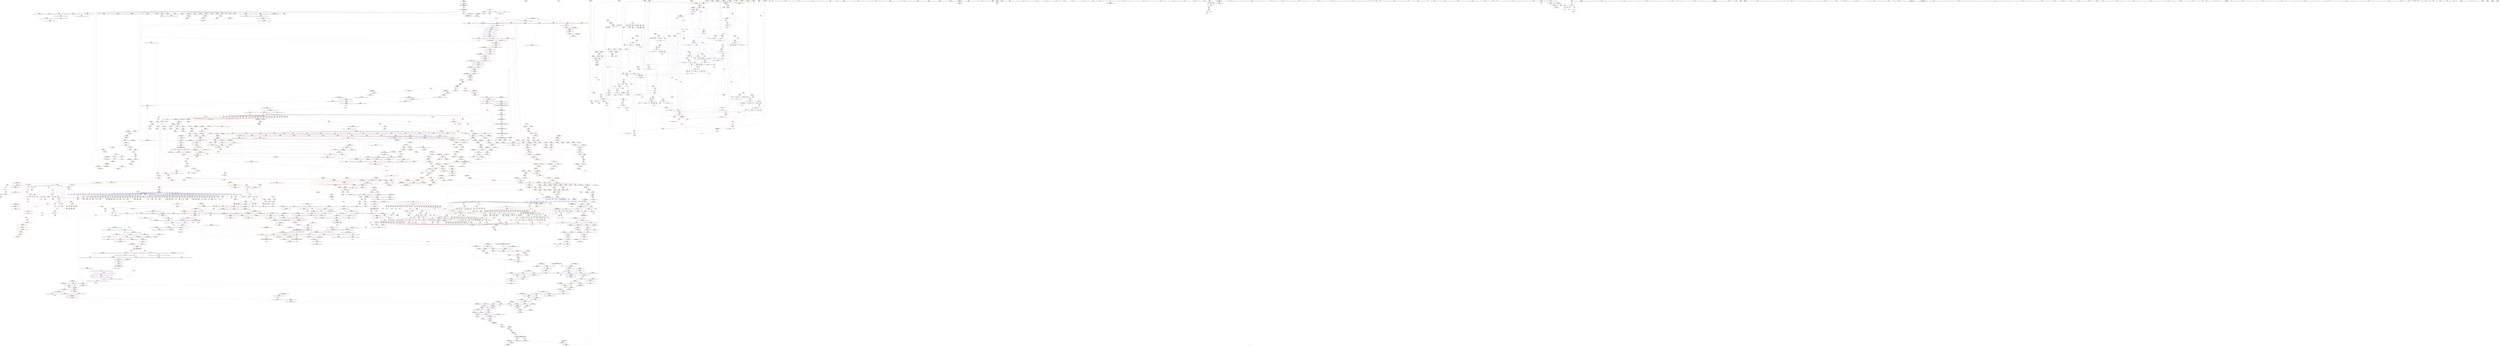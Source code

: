 digraph "SVFG" {
	label="SVFG";

	Node0x561c3360e6f0 [shape=record,color=grey,label="{NodeID: 0\nNullPtr|{|<s29>192}}"];
	Node0x561c3360e6f0 -> Node0x561c33c74a20[style=solid];
	Node0x561c3360e6f0 -> Node0x561c33c74b20[style=solid];
	Node0x561c3360e6f0 -> Node0x561c33c74bf0[style=solid];
	Node0x561c3360e6f0 -> Node0x561c33c74cc0[style=solid];
	Node0x561c3360e6f0 -> Node0x561c33c74d90[style=solid];
	Node0x561c3360e6f0 -> Node0x561c33c74e60[style=solid];
	Node0x561c3360e6f0 -> Node0x561c33c74f30[style=solid];
	Node0x561c3360e6f0 -> Node0x561c33c75000[style=solid];
	Node0x561c3360e6f0 -> Node0x561c33c750d0[style=solid];
	Node0x561c3360e6f0 -> Node0x561c33c751a0[style=solid];
	Node0x561c3360e6f0 -> Node0x561c33c75270[style=solid];
	Node0x561c3360e6f0 -> Node0x561c33c75340[style=solid];
	Node0x561c3360e6f0 -> Node0x561c33c75410[style=solid];
	Node0x561c3360e6f0 -> Node0x561c33c754e0[style=solid];
	Node0x561c3360e6f0 -> Node0x561c33c755b0[style=solid];
	Node0x561c3360e6f0 -> Node0x561c33c75680[style=solid];
	Node0x561c3360e6f0 -> Node0x561c33c75750[style=solid];
	Node0x561c3360e6f0 -> Node0x561c33c75820[style=solid];
	Node0x561c3360e6f0 -> Node0x561c33c758f0[style=solid];
	Node0x561c3360e6f0 -> Node0x561c33c759c0[style=solid];
	Node0x561c3360e6f0 -> Node0x561c33c75a90[style=solid];
	Node0x561c3360e6f0 -> Node0x561c33cb24a0[style=solid];
	Node0x561c3360e6f0 -> Node0x561c33cb9280[style=solid];
	Node0x561c3360e6f0 -> Node0x561c33cb9350[style=solid];
	Node0x561c3360e6f0 -> Node0x561c33cb9420[style=solid];
	Node0x561c3360e6f0 -> Node0x561c33cbb230[style=solid];
	Node0x561c3360e6f0 -> Node0x561c33cfe550[style=solid];
	Node0x561c3360e6f0 -> Node0x561c33d05e30[style=solid];
	Node0x561c3360e6f0 -> Node0x561c33d0a1b0[style=solid];
	Node0x561c3360e6f0:s29 -> Node0x561c33ead2c0[style=solid,color=red];
	Node0x561c33eb34a0 [shape=record,color=black,label="{NodeID: 3764\n1243 = PHI(262, )\n}"];
	Node0x561c33eb34a0 -> Node0x561c33cffe30[style=solid];
	Node0x561c33c8f400 [shape=record,color=blue,label="{NodeID: 1550\n2278\<--2273\n__result.addr\<--__result\n_ZNSt20__uninitialized_copyILb1EE13__uninit_copyISt13move_iteratorIPiES3_EET0_T_S6_S5_\n}"];
	Node0x561c33c8f400 -> Node0x561c33cae8f0[style=dashed];
	Node0x561c33c6db90 [shape=record,color=black,label="{NodeID: 443\n768\<--767\nconv167\<--add166\n_Z3dfsiii\n|{<s0>63}}"];
	Node0x561c33c6db90:s0 -> Node0x561c33ec4130[style=solid,color=red];
	Node0x561c33c7cff0 [shape=record,color=red,label="{NodeID: 886\n650\<--398\n\<--x.addr\n_Z3dfsiii\n}"];
	Node0x561c33c7cff0 -> Node0x561c33d023b0[style=solid];
	Node0x561c33d026b0 [shape=record,color=grey,label="{NodeID: 2436\n1831 = Binary(1829, 1830, )\n}"];
	Node0x561c33d026b0 -> Node0x561c33d02830[style=solid];
	Node0x561c33cb3100 [shape=record,color=blue,label="{NodeID: 1329\n214\<--211\n__x.addr\<--__x\n_ZNSt6vectorIiSaIiEE9push_backERKi\n}"];
	Node0x561c33cb3100 -> Node0x561c33c7a5b0[style=dashed];
	Node0x561c33cb3100 -> Node0x561c33c7a680[style=dashed];
	Node0x561c33c662c0 [shape=record,color=green,label="{NodeID: 222\n2001\<--2002\n__alloc.addr\<--__alloc.addr_field_insensitive\n_ZSt34__uninitialized_move_if_noexcept_aIPiS0_SaIiEET0_T_S3_S2_RT1_\n}"];
	Node0x561c33c662c0 -> Node0x561c33cad090[style=solid];
	Node0x561c33c662c0 -> Node0x561c33cbc8f0[style=solid];
	Node0x561c33c894f0 [shape=record,color=purple,label="{NodeID: 665\n94\<--92\n_M_finish\<--\n_ZNSt6vectorIiSaIiEED2Ev\n}"];
	Node0x561c33c894f0 -> Node0x561c33c797e0[style=solid];
	Node0x561c33ccd140 [shape=record,color=yellow,style=double,label="{NodeID: 3322\nRETMU(21V_1)\npts\{80002 \}\nFun[_ZNSt6vectorIiSaIiEED2Ev]}"];
	Node0x561c33ca7ce0 [shape=record,color=red,label="{NodeID: 1108\n1266\<--1119\n\<--k\nmain\n}"];
	Node0x561c33ca7ce0 -> Node0x561c33c808d0[style=solid];
	Node0x561c33c24cd0 [shape=record,color=green,label="{NodeID: 1\n9\<--1\n__dso_handle\<--dummyObj\nGlob }"];
	Node0x561c33eb35e0 [shape=record,color=black,label="{NodeID: 3765\n1246 = PHI(392, )\n}"];
	Node0x561c33eb35e0 -> Node0x561c33cffb30[style=solid];
	Node0x561c33c8f4d0 [shape=record,color=blue, style = dotted,label="{NodeID: 1551\n2739\<--2741\noffset_0\<--dummyVal\n_ZNSt20__uninitialized_copyILb1EE13__uninit_copyISt13move_iteratorIPiES3_EET0_T_S6_S5_\n}"];
	Node0x561c33c8f4d0 -> Node0x561c33cae9c0[style=dashed];
	Node0x561c33c6dc60 [shape=record,color=black,label="{NodeID: 444\n775\<--774\nconv172\<--\n_Z3dfsiii\n|{<s0>64}}"];
	Node0x561c33c6dc60:s0 -> Node0x561c33ec4130[style=solid,color=red];
	Node0x561c33c7d0c0 [shape=record,color=red,label="{NodeID: 887\n658\<--398\n\<--x.addr\n_Z3dfsiii\n}"];
	Node0x561c33c7d0c0 -> Node0x561c33c6cdc0[style=solid];
	Node0x561c33d02830 [shape=record,color=grey,label="{NodeID: 2437\n1832 = Binary(1831, 280, )\n|{<s0>170}}"];
	Node0x561c33d02830:s0 -> Node0x561c33ebff80[style=solid,color=red];
	Node0x561c33cb31d0 [shape=record,color=blue,label="{NodeID: 1330\n244\<--246\n_M_finish7\<--incdec.ptr\n_ZNSt6vectorIiSaIiEE9push_backERKi\n}"];
	Node0x561c33cb31d0 -> Node0x561c33d88e40[style=dashed];
	Node0x561c33c66390 [shape=record,color=green,label="{NodeID: 223\n2003\<--2004\nagg.tmp\<--agg.tmp_field_insensitive\n_ZSt34__uninitialized_move_if_noexcept_aIPiS0_SaIiEET0_T_S3_S2_RT1_\n}"];
	Node0x561c33c66390 -> Node0x561c33c8d520[style=solid];
	Node0x561c33c66390 -> Node0x561c33c8d5f0[style=solid];
	Node0x561c33db2290 [shape=record,color=yellow,style=double,label="{NodeID: 2880\n80V_1 = ENCHI(MR_80V_0)\npts\{50000 \}\nFun[main]|{|<s3>117|<s4>120}}"];
	Node0x561c33db2290 -> Node0x561c33ca81c0[style=dashed];
	Node0x561c33db2290 -> Node0x561c33ca8360[style=dashed];
	Node0x561c33db2290 -> Node0x561c33ca8430[style=dashed];
	Node0x561c33db2290:s3 -> Node0x561c33db7720[style=dashed,color=red];
	Node0x561c33db2290:s4 -> Node0x561c33db7720[style=dashed,color=red];
	Node0x561c33c895c0 [shape=record,color=purple,label="{NodeID: 666\n252\<--216\ncoerce.dive\<--agg.tmp\n_ZNSt6vectorIiSaIiEE9push_backERKi\n}"];
	Node0x561c33c895c0 -> Node0x561c33cb32a0[style=solid];
	Node0x561c33ca7db0 [shape=record,color=red,label="{NodeID: 1109\n1277\<--1119\n\<--k\nmain\n}"];
	Node0x561c33ca7db0 -> Node0x561c33d00bb0[style=solid];
	Node0x561c33c2abd0 [shape=record,color=green,label="{NodeID: 2\n13\<--1\n.str\<--dummyObj\nGlob }"];
	Node0x561c33eb3720 [shape=record,color=black,label="{NodeID: 3766\n1253 = PHI(1079, )\n}"];
	Node0x561c33eb3720 -> Node0x561c33ca8290[style=solid];
	Node0x561c33d96360 [shape=record,color=black,label="{NodeID: 2659\nMR_188V_10 = PHI(MR_188V_11, MR_188V_9, )\npts\{1118 \}\n|{|<s5>110}}"];
	Node0x561c33d96360 -> Node0x561c33ca7320[style=dashed];
	Node0x561c33d96360 -> Node0x561c33ca73f0[style=dashed];
	Node0x561c33d96360 -> Node0x561c33ca74c0[style=dashed];
	Node0x561c33d96360 -> Node0x561c33cb7fd0[style=dashed];
	Node0x561c33d96360 -> Node0x561c33cb80a0[style=dashed];
	Node0x561c33d96360:s5 -> Node0x561c33dac390[style=dashed,color=red];
	Node0x561c33c8f5a0 [shape=record,color=blue, style = dotted,label="{NodeID: 1552\n2742\<--2744\noffset_0\<--dummyVal\n_ZNSt20__uninitialized_copyILb1EE13__uninit_copyISt13move_iteratorIPiES3_EET0_T_S6_S5_\n}"];
	Node0x561c33c8f5a0 -> Node0x561c33caea90[style=dashed];
	Node0x561c33c6dd30 [shape=record,color=black,label="{NodeID: 445\n778\<--777\nidxprom174\<--\n_Z3dfsiii\n}"];
	Node0x561c33c7d190 [shape=record,color=red,label="{NodeID: 888\n668\<--398\n\<--x.addr\n_Z3dfsiii\n}"];
	Node0x561c33c7d190 -> Node0x561c33c6d030[style=solid];
	Node0x561c33d029b0 [shape=record,color=grey,label="{NodeID: 2438\n839 = Binary(838, 157, )\n}"];
	Node0x561c33d029b0 -> Node0x561c33d08530[style=solid];
	Node0x561c33cb32a0 [shape=record,color=blue,label="{NodeID: 1331\n252\<--249\ncoerce.dive\<--call\n_ZNSt6vectorIiSaIiEE9push_backERKi\n}"];
	Node0x561c33cb32a0 -> Node0x561c33c7aa90[style=dashed];
	Node0x561c33cb32a0 -> Node0x561c33d88410[style=dashed];
	Node0x561c33c66460 [shape=record,color=green,label="{NodeID: 224\n2005\<--2006\nagg.tmp1\<--agg.tmp1_field_insensitive\n_ZSt34__uninitialized_move_if_noexcept_aIPiS0_SaIiEET0_T_S3_S2_RT1_\n}"];
	Node0x561c33c66460 -> Node0x561c33c8d6c0[style=solid];
	Node0x561c33c66460 -> Node0x561c33c8d790[style=solid];
	Node0x561c33c89690 [shape=record,color=purple,label="{NodeID: 667\n255\<--216\ncoerce.dive8\<--agg.tmp\n_ZNSt6vectorIiSaIiEE9push_backERKi\n}"];
	Node0x561c33c89690 -> Node0x561c33c7aa90[style=solid];
	Node0x561c33ca7e80 [shape=record,color=red,label="{NodeID: 1110\n1190\<--1121\n\<--x\nmain\n}"];
	Node0x561c33ca7e80 -> Node0x561c33d02530[style=solid];
	Node0x561c33c5e060 [shape=record,color=green,label="{NodeID: 3\n15\<--1\n.str.2\<--dummyObj\nGlob }"];
	Node0x561c33eb3860 [shape=record,color=black,label="{NodeID: 3767\n1257 = PHI(262, )\n}"];
	Node0x561c33eb3860 -> Node0x561c33d005b0[style=solid];
	Node0x561c33c8f670 [shape=record,color=blue,label="{NodeID: 1553\n2318\<--2305\ncoerce.dive\<--__first.coerce\n_ZSt4copyISt13move_iteratorIPiES1_ET0_T_S4_S3_\n}"];
	Node0x561c33c8f670 -> Node0x561c33cb1e90[style=dashed];
	Node0x561c33c6de00 [shape=record,color=black,label="{NodeID: 446\n781\<--780\nconv176\<--\n_Z3dfsiii\n|{<s0>65}}"];
	Node0x561c33c6de00:s0 -> Node0x561c33ec4130[style=solid,color=red];
	Node0x561c33c7d260 [shape=record,color=red,label="{NodeID: 889\n700\<--398\n\<--x.addr\n_Z3dfsiii\n}"];
	Node0x561c33c7d260 -> Node0x561c33d08230[style=solid];
	Node0x561c33d02b30 [shape=record,color=grey,label="{NodeID: 2439\n1505 = Binary(1503, 1504, )\n}"];
	Node0x561c33d02b30 -> Node0x561c33d02e30[style=solid];
	Node0x561c33cb3370 [shape=record,color=blue,label="{NodeID: 1332\n264\<--263\nthis.addr\<--this\n_ZNKSt6vectorIiSaIiEE4sizeEv\n}"];
	Node0x561c33cb3370 -> Node0x561c33c7ab60[style=dashed];
	Node0x561c33c66530 [shape=record,color=green,label="{NodeID: 225\n2013\<--2014\n_ZSt32__make_move_if_noexcept_iteratorIiSt13move_iteratorIPiEET0_PT_\<--_ZSt32__make_move_if_noexcept_iteratorIiSt13move_iteratorIPiEET0_PT__field_insensitive\n}"];
	Node0x561c33c89760 [shape=record,color=purple,label="{NodeID: 668\n222\<--221\n_M_impl\<--\n_ZNSt6vectorIiSaIiEE9push_backERKi\n}"];
	Node0x561c33ca7f50 [shape=record,color=red,label="{NodeID: 1111\n1197\<--1121\n\<--x\nmain\n}"];
	Node0x561c33ca7f50 -> Node0x561c33c804c0[style=solid];
	Node0x561c33c5e7b0 [shape=record,color=green,label="{NodeID: 4\n17\<--1\n.str.3\<--dummyObj\nGlob }"];
	Node0x561c33eb39a0 [shape=record,color=black,label="{NodeID: 3768\n1260 = PHI(392, )\n}"];
	Node0x561c33eb39a0 -> Node0x561c33cff530[style=solid];
	Node0x561c33d96d60 [shape=record,color=black,label="{NodeID: 2661\nMR_34V_3 = PHI(MR_34V_5, MR_34V_2, )\npts\{2167 \}\n|{|<s2>109}}"];
	Node0x561c33d96d60 -> Node0x561c33d70a40[style=dashed];
	Node0x561c33d96d60 -> Node0x561c33d84780[style=dashed];
	Node0x561c33d96d60:s2 -> Node0x561c33dabea0[style=dashed,color=red];
	Node0x561c33c8f740 [shape=record,color=blue,label="{NodeID: 1554\n2320\<--2306\ncoerce.dive1\<--__last.coerce\n_ZSt4copyISt13move_iteratorIPiES1_ET0_T_S4_S3_\n}"];
	Node0x561c33c8f740 -> Node0x561c33cb1f60[style=dashed];
	Node0x561c33c6ded0 [shape=record,color=black,label="{NodeID: 447\n785\<--784\nconv178\<--\n_Z3dfsiii\n|{<s0>66}}"];
	Node0x561c33c6ded0:s0 -> Node0x561c33ec4130[style=solid,color=red];
	Node0x561c33c7d330 [shape=record,color=red,label="{NodeID: 890\n828\<--398\n\<--x.addr\n_Z3dfsiii\n|{<s0>72}}"];
	Node0x561c33c7d330:s0 -> Node0x561c33ec5310[style=solid,color=red];
	Node0x561c33d02cb0 [shape=record,color=grey,label="{NodeID: 2440\n843 = Binary(842, 157, )\n}"];
	Node0x561c33d02cb0 -> Node0x561c33c6dfa0[style=solid];
	Node0x561c33cb3440 [shape=record,color=blue,label="{NodeID: 1333\n285\<--283\nthis.addr\<--this\n_ZNSt6vectorIiSaIiEEixEm\n}"];
	Node0x561c33cb3440 -> Node0x561c33c7add0[style=dashed];
	Node0x561c33c66630 [shape=record,color=green,label="{NodeID: 226\n2028\<--2029\n_ZSt22__uninitialized_copy_aISt13move_iteratorIPiES1_iET0_T_S4_S3_RSaIT1_E\<--_ZSt22__uninitialized_copy_aISt13move_iteratorIPiES1_iET0_T_S4_S3_RSaIT1_E_field_insensitive\n}"];
	Node0x561c33db2530 [shape=record,color=yellow,style=double,label="{NodeID: 2883\n205V_1 = ENCHI(MR_205V_0)\npts\{437 457 \}\nFun[main]}"];
	Node0x561c33db2530 -> Node0x561c33ca8290[style=dashed];
	Node0x561c33db2530 -> Node0x561c33ca8500[style=dashed];
	Node0x561c33c89830 [shape=record,color=purple,label="{NodeID: 669\n223\<--221\n_M_finish\<--\n_ZNSt6vectorIiSaIiEE9push_backERKi\n}"];
	Node0x561c33c89830 -> Node0x561c33c7a750[style=solid];
	Node0x561c33ca8020 [shape=record,color=red,label="{NodeID: 1112\n1233\<--1232\n\<--coerce.dive36\nmain\n|{<s0>115}}"];
	Node0x561c33ca8020:s0 -> Node0x561c33ebe5a0[style=solid,color=red];
	Node0x561c33c5e840 [shape=record,color=green,label="{NodeID: 5\n20\<--1\n\<--dummyObj\nCan only get source location for instruction, argument, global var or function.}"];
	Node0x561c33eb3ae0 [shape=record,color=black,label="{NodeID: 3769\n1272 = PHI(1079, )\n}"];
	Node0x561c33eb3ae0 -> Node0x561c33ca8500[style=solid];
	Node0x561c33d97260 [shape=record,color=black,label="{NodeID: 2662\nMR_36V_3 = PHI(MR_36V_5, MR_36V_2, )\npts\{80000 120000 \}\n|{|<s2>109}}"];
	Node0x561c33d97260 -> Node0x561c33d71910[style=dashed];
	Node0x561c33d97260 -> Node0x561c33d85680[style=dashed];
	Node0x561c33d97260:s2 -> Node0x561c33dac060[style=dashed,color=red];
	Node0x561c33c8f810 [shape=record,color=blue,label="{NodeID: 1555\n2312\<--2307\n__result.addr\<--__result\n_ZSt4copyISt13move_iteratorIPiES1_ET0_T_S4_S3_\n}"];
	Node0x561c33c8f810 -> Node0x561c33caeb60[style=dashed];
	Node0x561c33c6dfa0 [shape=record,color=black,label="{NodeID: 448\n844\<--843\nconv208\<--sub207\n_Z3dfsiii\n|{<s0>73}}"];
	Node0x561c33c6dfa0:s0 -> Node0x561c33ec4130[style=solid,color=red];
	Node0x561c33c7d400 [shape=record,color=red,label="{NodeID: 891\n837\<--398\n\<--x.addr\n_Z3dfsiii\n}"];
	Node0x561c33c7d400 -> Node0x561c33d08530[style=solid];
	Node0x561c33d02e30 [shape=record,color=grey,label="{NodeID: 2441\n1506 = Binary(1505, 280, )\n|{<s0>137}}"];
	Node0x561c33d02e30:s0 -> Node0x561c33ebff80[style=solid,color=red];
	Node0x561c33cb3510 [shape=record,color=blue,label="{NodeID: 1334\n287\<--284\n__n.addr\<--__n\n_ZNSt6vectorIiSaIiEEixEm\n}"];
	Node0x561c33cb3510 -> Node0x561c33c7aea0[style=dashed];
	Node0x561c33c66730 [shape=record,color=green,label="{NodeID: 227\n2033\<--2034\nthis.addr\<--this.addr_field_insensitive\n_ZNK9__gnu_cxx17__normal_iteratorIPiSt6vectorIiSaIiEEE4baseEv\n}"];
	Node0x561c33c66730 -> Node0x561c33cad300[style=solid];
	Node0x561c33c66730 -> Node0x561c33cbcb60[style=solid];
	Node0x561c33c89900 [shape=record,color=purple,label="{NodeID: 670\n226\<--225\n_M_impl2\<--\n_ZNSt6vectorIiSaIiEE9push_backERKi\n}"];
	Node0x561c33ca80f0 [shape=record,color=red,label="{NodeID: 1113\n1235\<--1234\n\<--coerce.dive37\nmain\n|{<s0>115}}"];
	Node0x561c33ca80f0:s0 -> Node0x561c33ebe6b0[style=solid,color=red];
	Node0x561c33c5e8d0 [shape=record,color=green,label="{NodeID: 6\n157\<--1\n\<--dummyObj\nCan only get source location for instruction, argument, global var or function.|{<s0>40}}"];
	Node0x561c33c5e8d0:s0 -> Node0x561c33ec56b0[style=solid,color=red];
	Node0x561c33eb3c20 [shape=record,color=black,label="{NodeID: 3770\n1281 = PHI(365, )\n}"];
	Node0x561c33eb3c20 -> Node0x561c33ca85d0[style=solid];
	Node0x561c33d97790 [shape=record,color=black,label="{NodeID: 2663\nMR_38V_5 = PHI(MR_38V_7, MR_38V_3, )\npts\{80001 120001 \}\n|{|<s2>109}}"];
	Node0x561c33d97790 -> Node0x561c33d71e40[style=dashed];
	Node0x561c33d97790 -> Node0x561c33d85bb0[style=dashed];
	Node0x561c33d97790:s2 -> Node0x561c33dac170[style=dashed,color=red];
	Node0x561c33c8f8e0 [shape=record,color=blue, style = dotted,label="{NodeID: 1556\n2745\<--2747\noffset_0\<--dummyVal\n_ZSt4copyISt13move_iteratorIPiES1_ET0_T_S4_S3_\n}"];
	Node0x561c33c8f8e0 -> Node0x561c33caec30[style=dashed];
	Node0x561c33c6e070 [shape=record,color=black,label="{NodeID: 449\n847\<--846\nidxprom210\<--\n_Z3dfsiii\n}"];
	Node0x561c33c7d4d0 [shape=record,color=red,label="{NodeID: 892\n947\<--398\n\<--x.addr\n_Z3dfsiii\n}"];
	Node0x561c33c7d4d0 -> Node0x561c33cb6910[style=solid];
	Node0x561c33d02fb0 [shape=record,color=grey,label="{NodeID: 2442\n1963 = Binary(1961, 1962, )\n}"];
	Node0x561c33d02fb0 -> Node0x561c33d03130[style=solid];
	Node0x561c33cb35e0 [shape=record,color=blue,label="{NodeID: 1335\n304\<--302\nx.addr\<--x\n_Z4dfs2ii\n}"];
	Node0x561c33cb35e0 -> Node0x561c33c7b040[style=dashed];
	Node0x561c33cb35e0 -> Node0x561c33c7b110[style=dashed];
	Node0x561c33cb35e0 -> Node0x561c33c7b1e0[style=dashed];
	Node0x561c33cb35e0 -> Node0x561c33c7b2b0[style=dashed];
	Node0x561c33cb35e0 -> Node0x561c33c7b380[style=dashed];
	Node0x561c33c6ebc0 [shape=record,color=green,label="{NodeID: 228\n2042\<--2043\n__a.addr\<--__a.addr_field_insensitive\n_ZNSt16allocator_traitsISaIiEE7destroyIiEEvRS0_PT_\n}"];
	Node0x561c33c6ebc0 -> Node0x561c33cad3d0[style=solid];
	Node0x561c33c6ebc0 -> Node0x561c33cbcc30[style=solid];
	Node0x561c33c899d0 [shape=record,color=purple,label="{NodeID: 671\n227\<--225\n_M_end_of_storage\<--\n_ZNSt6vectorIiSaIiEE9push_backERKi\n}"];
	Node0x561c33c899d0 -> Node0x561c33c7a820[style=solid];
	Node0x561c33ca81c0 [shape=record,color=red,label="{NodeID: 1114\n1250\<--1249\n\<--arrayidx43\nmain\n}"];
	Node0x561c33ca81c0 -> Node0x561c33cffb30[style=solid];
	Node0x561c33c5e960 [shape=record,color=green,label="{NodeID: 7\n160\<--1\n\<--dummyObj\nCan only get source location for instruction, argument, global var or function.|{<s0>72|<s1>117|<s2>117|<s3>120|<s4>120}}"];
	Node0x561c33c5e960:s0 -> Node0x561c33ec56b0[style=solid,color=red];
	Node0x561c33c5e960:s1 -> Node0x561c33ec5310[style=solid,color=red];
	Node0x561c33c5e960:s2 -> Node0x561c33ec56b0[style=solid,color=red];
	Node0x561c33c5e960:s3 -> Node0x561c33ec5310[style=solid,color=red];
	Node0x561c33c5e960:s4 -> Node0x561c33ec56b0[style=solid,color=red];
	Node0x561c33eb3d60 [shape=record,color=black,label="{NodeID: 3771\n1293 = PHI()\n}"];
	Node0x561c33d97cc0 [shape=record,color=black,label="{NodeID: 2664\nMR_40V_3 = PHI(MR_40V_5, MR_40V_2, )\npts\{80002 120002 \}\n|{|<s2>109}}"];
	Node0x561c33d97cc0 -> Node0x561c33d72370[style=dashed];
	Node0x561c33d97cc0 -> Node0x561c33d860e0[style=dashed];
	Node0x561c33d97cc0:s2 -> Node0x561c33dac280[style=dashed,color=red];
	Node0x561c33c8f9b0 [shape=record,color=blue, style = dotted,label="{NodeID: 1557\n2748\<--2750\noffset_0\<--dummyVal\n_ZSt4copyISt13move_iteratorIPiES1_ET0_T_S4_S3_\n}"];
	Node0x561c33c8f9b0 -> Node0x561c33caed00[style=dashed];
	Node0x561c33c6e140 [shape=record,color=black,label="{NodeID: 450\n857\<--856\nconv215\<--\n_Z3dfsiii\n}"];
	Node0x561c33c6e140 -> Node0x561c33d07c30[style=solid];
	Node0x561c33c7d5a0 [shape=record,color=red,label="{NodeID: 893\n956\<--398\n\<--x.addr\n_Z3dfsiii\n}"];
	Node0x561c33c7d5a0 -> Node0x561c33d05cb0[style=solid];
	Node0x561c33d03130 [shape=record,color=grey,label="{NodeID: 2443\n1964 = Binary(1963, 280, )\n}"];
	Node0x561c33d03130 -> Node0x561c33c83240[style=solid];
	Node0x561c33cb36b0 [shape=record,color=blue,label="{NodeID: 1336\n306\<--303\ny.addr\<--y\n_Z4dfs2ii\n}"];
	Node0x561c33cb36b0 -> Node0x561c33c7b450[style=dashed];
	Node0x561c33c6ec50 [shape=record,color=green,label="{NodeID: 229\n2044\<--2045\n__p.addr\<--__p.addr_field_insensitive\n_ZNSt16allocator_traitsISaIiEE7destroyIiEEvRS0_PT_\n}"];
	Node0x561c33c6ec50 -> Node0x561c33cad4a0[style=solid];
	Node0x561c33c6ec50 -> Node0x561c33cbcd00[style=solid];
	Node0x561c33c89aa0 [shape=record,color=purple,label="{NodeID: 672\n232\<--231\n_M_impl3\<--\n_ZNSt6vectorIiSaIiEE9push_backERKi\n}"];
	Node0x561c33c89aa0 -> Node0x561c33c76cd0[style=solid];
	Node0x561c33ca8290 [shape=record,color=red,label="{NodeID: 1115\n1254\<--1253\n\<--call44\nmain\n}"];
	Node0x561c33ca8290 -> Node0x561c33cb8580[style=solid];
	Node0x561c33c5e9f0 [shape=record,color=green,label="{NodeID: 8\n280\<--1\n\<--dummyObj\nCan only get source location for instruction, argument, global var or function.}"];
	Node0x561c33eb3e30 [shape=record,color=black,label="{NodeID: 3772\n1666 = PHI(1885, )\n|{<s0>148}}"];
	Node0x561c33eb3e30:s0 -> Node0x561c33eaa490[style=solid,color=red];
	Node0x561c33d981f0 [shape=record,color=black,label="{NodeID: 2665\nMR_114V_5 = PHI(MR_114V_4, MR_114V_3, )\npts\{415 \}\n|{|<s5>71}}"];
	Node0x561c33d981f0 -> Node0x561c33ca4670[style=dashed];
	Node0x561c33d981f0 -> Node0x561c33ca4740[style=dashed];
	Node0x561c33d981f0 -> Node0x561c33ca4810[style=dashed];
	Node0x561c33d981f0 -> Node0x561c33ca48e0[style=dashed];
	Node0x561c33d981f0 -> Node0x561c33cb5db0[style=dashed];
	Node0x561c33d981f0:s5 -> Node0x561c33daaa60[style=dashed,color=red];
	Node0x561c33c8fa80 [shape=record,color=blue,label="{NodeID: 1558\n2346\<--2343\n__first.addr\<--__first\n_ZSt14__copy_move_a2ILb1EPiS0_ET1_T0_S2_S1_\n}"];
	Node0x561c33c8fa80 -> Node0x561c33caedd0[style=dashed];
	Node0x561c33c6e210 [shape=record,color=black,label="{NodeID: 451\n859\<--858\nconv216\<--\n_Z3dfsiii\n|{<s0>74}}"];
	Node0x561c33c6e210:s0 -> Node0x561c33ec4130[style=solid,color=red];
	Node0x561c33c7d670 [shape=record,color=red,label="{NodeID: 894\n462\<--400\n\<--y.addr\n_Z3dfsiii\n}"];
	Node0x561c33c7d670 -> Node0x561c33d086b0[style=solid];
	Node0x561c33d032b0 [shape=record,color=grey,label="{NodeID: 2444\n767 = Binary(766, 157, )\n}"];
	Node0x561c33d032b0 -> Node0x561c33c6db90[style=solid];
	Node0x561c33cb3780 [shape=record,color=blue,label="{NodeID: 1337\n308\<--160\nans\<--\n_Z4dfs2ii\n}"];
	Node0x561c33cb3780 -> Node0x561c33d926a0[style=dashed];
	Node0x561c33c6ed20 [shape=record,color=green,label="{NodeID: 230\n2052\<--2053\n_ZN9__gnu_cxx13new_allocatorIiE7destroyIiEEvPT_\<--_ZN9__gnu_cxx13new_allocatorIiE7destroyIiEEvPT__field_insensitive\n}"];
	Node0x561c33db2940 [shape=record,color=yellow,style=double,label="{NodeID: 2887\n210V_1 = ENCHI(MR_210V_0)\npts\{309 313 415 421 427 429 431 433 435 443 449 451 453 455 \}\nFun[main]}"];
	Node0x561c33db2940 -> Node0x561c33ca85d0[style=dashed];
	Node0x561c33c89b70 [shape=record,color=purple,label="{NodeID: 673\n235\<--234\n_M_impl4\<--\n_ZNSt6vectorIiSaIiEE9push_backERKi\n}"];
	Node0x561c33ca8360 [shape=record,color=red,label="{NodeID: 1116\n1264\<--1263\n\<--arrayidx51\nmain\n}"];
	Node0x561c33ca8360 -> Node0x561c33cff530[style=solid];
	Node0x561c33c5eaf0 [shape=record,color=green,label="{NodeID: 9\n505\<--1\n\<--dummyObj\nCan only get source location for instruction, argument, global var or function.|{<s0>149}}"];
	Node0x561c33c5eaf0:s0 -> Node0x561c33eadcf0[style=solid,color=red];
	Node0x561c33eb4030 [shape=record,color=black,label="{NodeID: 3773\n1926 = PHI(2073, )\n}"];
	Node0x561c33eb4030 -> Node0x561c33cac7a0[style=solid];
	Node0x561c33c8fb50 [shape=record,color=blue,label="{NodeID: 1559\n2348\<--2344\n__last.addr\<--__last\n_ZSt14__copy_move_a2ILb1EPiS0_ET1_T0_S2_S1_\n}"];
	Node0x561c33c8fb50 -> Node0x561c33caeea0[style=dashed];
	Node0x561c33c6e2e0 [shape=record,color=black,label="{NodeID: 452\n862\<--861\nidxprom218\<--\n_Z3dfsiii\n}"];
	Node0x561c33c7d740 [shape=record,color=red,label="{NodeID: 895\n501\<--400\n\<--y.addr\n_Z3dfsiii\n}"];
	Node0x561c33c7d740 -> Node0x561c33c6bbe0[style=solid];
	Node0x561c33d03430 [shape=record,color=grey,label="{NodeID: 2445\n1930 = Binary(1923, 1929, )\n}"];
	Node0x561c33d03430 -> Node0x561c33cbc270[style=solid];
	Node0x561c33cb3850 [shape=record,color=blue,label="{NodeID: 1338\n310\<--160\ni\<--\n_Z4dfs2ii\n}"];
	Node0x561c33cb3850 -> Node0x561c33d92ba0[style=dashed];
	Node0x561c33c6ee20 [shape=record,color=green,label="{NodeID: 231\n2059\<--2060\nthis.addr\<--this.addr_field_insensitive\n_ZNKSt6vectorIiSaIiEE8max_sizeEv\n}"];
	Node0x561c33c6ee20 -> Node0x561c33cad570[style=solid];
	Node0x561c33c6ee20 -> Node0x561c33cbcdd0[style=solid];
	Node0x561c33c89c40 [shape=record,color=purple,label="{NodeID: 674\n236\<--234\n_M_finish5\<--\n_ZNSt6vectorIiSaIiEE9push_backERKi\n}"];
	Node0x561c33c89c40 -> Node0x561c33c7a8f0[style=solid];
	Node0x561c33ca8430 [shape=record,color=red,label="{NodeID: 1117\n1269\<--1268\n\<--arrayidx54\nmain\n}"];
	Node0x561c33ca8430 -> Node0x561c33d002b0[style=solid];
	Node0x561c33c5ebf0 [shape=record,color=green,label="{NodeID: 10\n808\<--1\n\<--dummyObj\nCan only get source location for instruction, argument, global var or function.|{<s0>112}}"];
	Node0x561c33c5ebf0:s0 -> Node0x561c33ebd830[style=solid,color=red];
	Node0x561c33eb4140 [shape=record,color=black,label="{NodeID: 3774\n1703 = PHI(1892, )\n}"];
	Node0x561c33eb4140 -> Node0x561c33cbae20[style=solid];
	Node0x561c33c8fc20 [shape=record,color=blue,label="{NodeID: 1560\n2350\<--2345\n__result.addr\<--__result\n_ZSt14__copy_move_a2ILb1EPiS0_ET1_T0_S2_S1_\n}"];
	Node0x561c33c8fc20 -> Node0x561c33caef70[style=dashed];
	Node0x561c33c6e3b0 [shape=record,color=black,label="{NodeID: 453\n868\<--867\nconv224\<--\n_Z3dfsiii\n|{<s0>76}}"];
	Node0x561c33c6e3b0:s0 -> Node0x561c33ec4130[style=solid,color=red];
	Node0x561c33c7d810 [shape=record,color=red,label="{NodeID: 896\n518\<--400\n\<--y.addr\n_Z3dfsiii\n}"];
	Node0x561c33c7d810 -> Node0x561c33d01c30[style=solid];
	Node0x561c33d035b0 [shape=record,color=grey,label="{NodeID: 2446\n888 = Binary(887, 505, )\n}"];
	Node0x561c33d035b0 -> Node0x561c33d09730[style=solid];
	Node0x561c33cb3920 [shape=record,color=blue,label="{NodeID: 1339\n312\<--346\nref.tmp\<--call10\n_Z4dfs2ii\n|{|<s2>26}}"];
	Node0x561c33cb3920 -> Node0x561c33c7bad0[style=dashed];
	Node0x561c33cb3920 -> Node0x561c33d930a0[style=dashed];
	Node0x561c33cb3920:s2 -> Node0x561c33daaba0[style=dashed,color=red];
	Node0x561c33c6eef0 [shape=record,color=green,label="{NodeID: 232\n2065\<--2066\n_ZNKSt12_Vector_baseIiSaIiEE19_M_get_Tp_allocatorEv\<--_ZNKSt12_Vector_baseIiSaIiEE19_M_get_Tp_allocatorEv_field_insensitive\n}"];
	Node0x561c33c89d10 [shape=record,color=purple,label="{NodeID: 675\n243\<--242\n_M_impl6\<--\n_ZNSt6vectorIiSaIiEE9push_backERKi\n}"];
	Node0x561c33ca8500 [shape=record,color=red,label="{NodeID: 1118\n1273\<--1272\n\<--call56\nmain\n}"];
	Node0x561c33ca8500 -> Node0x561c33cb8720[style=solid];
	Node0x561c33c5ecf0 [shape=record,color=green,label="{NodeID: 11\n1145\<--1\n\<--dummyObj\nCan only get source location for instruction, argument, global var or function.}"];
	Node0x561c33eb4250 [shape=record,color=black,label="{NodeID: 3775\n1707 = PHI(1359, )\n}"];
	Node0x561c33eb4250 -> Node0x561c33cbaef0[style=solid];
	Node0x561c33c8fcf0 [shape=record,color=blue,label="{NodeID: 1561\n2371\<--2368\ncoerce.dive\<--__it.coerce\n_ZSt12__miter_baseIPiEDTcl12__miter_basecldtfp_4baseEEESt13move_iteratorIT_E\n|{<s0>215}}"];
	Node0x561c33c8fcf0:s0 -> Node0x561c33d8b240[style=dashed,color=red];
	Node0x561c33c6e480 [shape=record,color=black,label="{NodeID: 454\n871\<--870\nidxprom226\<--\n_Z3dfsiii\n}"];
	Node0x561c33c7d8e0 [shape=record,color=red,label="{NodeID: 897\n582\<--400\n\<--y.addr\n_Z3dfsiii\n|{<s0>40}}"];
	Node0x561c33c7d8e0:s0 -> Node0x561c33ec54e0[style=solid,color=red];
	Node0x561c33d03730 [shape=record,color=grey,label="{NodeID: 2447\n902 = Binary(901, 157, )\n}"];
	Node0x561c33d03730 -> Node0x561c33c6ea30[style=solid];
	Node0x561c33cb39f0 [shape=record,color=blue,label="{NodeID: 1340\n308\<--351\nans\<--\n_Z4dfs2ii\n}"];
	Node0x561c33cb39f0 -> Node0x561c33d926a0[style=dashed];
	Node0x561c33c6eff0 [shape=record,color=green,label="{NodeID: 233\n2068\<--2069\n_ZNSt16allocator_traitsISaIiEE8max_sizeERKS0_\<--_ZNSt16allocator_traitsISaIiEE8max_sizeERKS0__field_insensitive\n}"];
	Node0x561c33c89de0 [shape=record,color=purple,label="{NodeID: 676\n244\<--242\n_M_finish7\<--\n_ZNSt6vectorIiSaIiEE9push_backERKi\n}"];
	Node0x561c33c89de0 -> Node0x561c33c7a9c0[style=solid];
	Node0x561c33c89de0 -> Node0x561c33cb31d0[style=solid];
	Node0x561c33ca85d0 [shape=record,color=red,label="{NodeID: 1119\n1282\<--1281\n\<--call60\nmain\n}"];
	Node0x561c33ca85d0 -> Node0x561c33cb88c0[style=solid];
	Node0x561c33c5edf0 [shape=record,color=green,label="{NodeID: 12\n1213\<--1\n\<--dummyObj\nCan only get source location for instruction, argument, global var or function.}"];
	Node0x561c33eb4360 [shape=record,color=black,label="{NodeID: 3776\n666 = PHI(282, )\n}"];
	Node0x561c33eb4360 -> Node0x561c33ca3b10[style=solid];
	Node0x561c33c8fdc0 [shape=record,color=blue,label="{NodeID: 1562\n2384\<--2381\n__first.addr\<--__first\n_ZSt13__copy_move_aILb1EPiS0_ET1_T0_S2_S1_\n}"];
	Node0x561c33c8fdc0 -> Node0x561c33caf040[style=dashed];
	Node0x561c33c6e550 [shape=record,color=black,label="{NodeID: 455\n874\<--873\nconv228\<--\n_Z3dfsiii\n|{<s0>77}}"];
	Node0x561c33c6e550:s0 -> Node0x561c33ec4130[style=solid,color=red];
	Node0x561c33c7d9b0 [shape=record,color=red,label="{NodeID: 898\n591\<--400\n\<--y.addr\n_Z3dfsiii\n}"];
	Node0x561c33c7d9b0 -> Node0x561c33d0bcb0[style=solid];
	Node0x561c33d038b0 [shape=record,color=grey,label="{NodeID: 2448\n795 = Binary(794, 157, )\n}"];
	Node0x561c33d038b0 -> Node0x561c33cb5800[style=solid];
	Node0x561c33cb3ac0 [shape=record,color=blue,label="{NodeID: 1341\n310\<--355\ni\<--inc\n_Z4dfs2ii\n}"];
	Node0x561c33cb3ac0 -> Node0x561c33d92ba0[style=dashed];
	Node0x561c33c6f0f0 [shape=record,color=green,label="{NodeID: 234\n2076\<--2077\nretval\<--retval_field_insensitive\n_ZSt3maxImERKT_S2_S2_\n}"];
	Node0x561c33c6f0f0 -> Node0x561c33cad640[style=solid];
	Node0x561c33c6f0f0 -> Node0x561c33cbd040[style=solid];
	Node0x561c33c6f0f0 -> Node0x561c33cbd110[style=solid];
	Node0x561c33db2d50 [shape=record,color=yellow,style=double,label="{NodeID: 2891\n2V_1 = ENCHI(MR_2V_0)\npts\{80000 80001 80002 120000 120001 120002 \}\nFun[_ZNSt12_Vector_baseIiSaIiEEC2Ev]|{<s0>131|<s1>131|<s2>131}}"];
	Node0x561c33db2d50:s0 -> Node0x561c33cb9280[style=dashed,color=red];
	Node0x561c33db2d50:s1 -> Node0x561c33cb9350[style=dashed,color=red];
	Node0x561c33db2d50:s2 -> Node0x561c33cb9420[style=dashed,color=red];
	Node0x561c33c89eb0 [shape=record,color=purple,label="{NodeID: 677\n246\<--245\nincdec.ptr\<--\n_ZNSt6vectorIiSaIiEE9push_backERKi\n}"];
	Node0x561c33c89eb0 -> Node0x561c33cb31d0[style=solid];
	Node0x561c33ca86a0 [shape=record,color=red,label="{NodeID: 1120\n1310\<--1307\nthis1\<--this.addr\n_ZNSt6vectorIiSaIiEE5clearEv\n|{|<s1>124}}"];
	Node0x561c33ca86a0 -> Node0x561c33c809a0[style=solid];
	Node0x561c33ca86a0:s1 -> Node0x561c33ebd430[style=solid,color=red];
	Node0x561c33c5eef0 [shape=record,color=green,label="{NodeID: 13\n1341\<--1\n\<--dummyObj\nCan only get source location for instruction, argument, global var or function.}"];
	Node0x561c33eb44a0 [shape=record,color=black,label="{NodeID: 3777\n670 = PHI(282, )\n}"];
	Node0x561c33eb44a0 -> Node0x561c33ca3be0[style=solid];
	Node0x561c33c8fe90 [shape=record,color=blue,label="{NodeID: 1563\n2386\<--2382\n__last.addr\<--__last\n_ZSt13__copy_move_aILb1EPiS0_ET1_T0_S2_S1_\n}"];
	Node0x561c33c8fe90 -> Node0x561c33caf110[style=dashed];
	Node0x561c33c6e620 [shape=record,color=black,label="{NodeID: 456\n879\<--878\nconv231\<--sub230\n_Z3dfsiii\n|{<s0>78}}"];
	Node0x561c33c6e620:s0 -> Node0x561c33ec4130[style=solid,color=red];
	Node0x561c33c7da80 [shape=record,color=red,label="{NodeID: 899\n696\<--400\n\<--y.addr\n_Z3dfsiii\n}"];
	Node0x561c33c7da80 -> Node0x561c33cb5320[style=solid];
	Node0x561c33d03a30 [shape=record,color=grey,label="{NodeID: 2449\n603 = Binary(602, 601, )\n}"];
	Node0x561c33d03a30 -> Node0x561c33cb4d70[style=solid];
	Node0x561c33cb3b90 [shape=record,color=blue,label="{NodeID: 1342\n370\<--366\n__a.addr\<--__a\n_ZSt3maxIiERKT_S2_S2_\n}"];
	Node0x561c33cb3b90 -> Node0x561c33c7bd40[style=dashed];
	Node0x561c33cb3b90 -> Node0x561c33c7be10[style=dashed];
	Node0x561c33c6f1c0 [shape=record,color=green,label="{NodeID: 235\n2078\<--2079\n__a.addr\<--__a.addr_field_insensitive\n_ZSt3maxImERKT_S2_S2_\n}"];
	Node0x561c33c6f1c0 -> Node0x561c33cad710[style=solid];
	Node0x561c33c6f1c0 -> Node0x561c33cad7e0[style=solid];
	Node0x561c33c6f1c0 -> Node0x561c33cbcea0[style=solid];
	Node0x561c33c89f80 [shape=record,color=purple,label="{NodeID: 678\n269\<--268\n_M_impl\<--\n_ZNKSt6vectorIiSaIiEE4sizeEv\n}"];
	Node0x561c33ca8770 [shape=record,color=red,label="{NodeID: 1121\n1314\<--1313\n\<--_M_start\n_ZNSt6vectorIiSaIiEE5clearEv\n|{<s0>124}}"];
	Node0x561c33ca8770:s0 -> Node0x561c33ebd540[style=solid,color=red];
	Node0x561c33c5eff0 [shape=record,color=green,label="{NodeID: 14\n1342\<--1\n\<--dummyObj\nCan only get source location for instruction, argument, global var or function.}"];
	Node0x561c33eb45e0 [shape=record,color=black,label="{NodeID: 3778\n672 = PHI(301, )\n}"];
	Node0x561c33eb45e0 -> Node0x561c33cb4f10[style=solid];
	Node0x561c33c8ff60 [shape=record,color=blue,label="{NodeID: 1564\n2388\<--2383\n__result.addr\<--__result\n_ZSt13__copy_move_aILb1EPiS0_ET1_T0_S2_S1_\n}"];
	Node0x561c33c8ff60 -> Node0x561c33caf1e0[style=dashed];
	Node0x561c33c6e6f0 [shape=record,color=black,label="{NodeID: 457\n886\<--885\nconv236\<--\n_Z3dfsiii\n}"];
	Node0x561c33c6e6f0 -> Node0x561c33d09730[style=solid];
	Node0x561c33c7db50 [shape=record,color=red,label="{NodeID: 900\n705\<--400\n\<--y.addr\n_Z3dfsiii\n}"];
	Node0x561c33c7db50 -> Node0x561c33d0a030[style=solid];
	Node0x561c33d03bb0 [shape=record,color=grey,label="{NodeID: 2450\n878 = Binary(877, 157, )\n}"];
	Node0x561c33d03bb0 -> Node0x561c33c6e620[style=solid];
	Node0x561c33cb3c60 [shape=record,color=blue,label="{NodeID: 1343\n372\<--367\n__b.addr\<--__b\n_ZSt3maxIiERKT_S2_S2_\n}"];
	Node0x561c33cb3c60 -> Node0x561c33c7bee0[style=dashed];
	Node0x561c33cb3c60 -> Node0x561c33c7bfb0[style=dashed];
	Node0x561c33c6f290 [shape=record,color=green,label="{NodeID: 236\n2080\<--2081\n__b.addr\<--__b.addr_field_insensitive\n_ZSt3maxImERKT_S2_S2_\n}"];
	Node0x561c33c6f290 -> Node0x561c33cad8b0[style=solid];
	Node0x561c33c6f290 -> Node0x561c33cad980[style=solid];
	Node0x561c33c6f290 -> Node0x561c33cbcf70[style=solid];
	Node0x561c33c8a050 [shape=record,color=purple,label="{NodeID: 679\n270\<--268\n_M_finish\<--\n_ZNKSt6vectorIiSaIiEE4sizeEv\n}"];
	Node0x561c33c8a050 -> Node0x561c33c7ac30[style=solid];
	Node0x561c33ca8840 [shape=record,color=red,label="{NodeID: 1122\n1352\<--1351\n\<--coerce.dive4\n_ZSt7reverseIN9__gnu_cxx17__normal_iteratorIPiSt6vectorIiSaIiEEEEEvT_S7_\n|{<s0>128}}"];
	Node0x561c33ca8840:s0 -> Node0x561c33ebf9b0[style=solid,color=red];
	Node0x561c33c5f0f0 [shape=record,color=green,label="{NodeID: 15\n1978\<--1\n\<--dummyObj\nCan only get source location for instruction, argument, global var or function.}"];
	Node0x561c33eb4720 [shape=record,color=black,label="{NodeID: 3779\n976 = PHI(282, )\n}"];
	Node0x561c33eb4720 -> Node0x561c33ca5510[style=solid];
	Node0x561c33d9a4f0 [shape=record,color=black,label="{NodeID: 2672\nMR_142V_4 = PHI(MR_142V_5, MR_142V_3, )\npts\{443 \}\n|{|<s5>101|<s6>102}}"];
	Node0x561c33d9a4f0 -> Node0x561c33ca5d30[style=dashed];
	Node0x561c33d9a4f0 -> Node0x561c33ca5e00[style=dashed];
	Node0x561c33d9a4f0 -> Node0x561c33ca5ed0[style=dashed];
	Node0x561c33d9a4f0 -> Node0x561c33cb6f90[style=dashed];
	Node0x561c33d9a4f0 -> Node0x561c33cb7200[style=dashed];
	Node0x561c33d9a4f0:s5 -> Node0x561c33daaa60[style=dashed,color=red];
	Node0x561c33d9a4f0:s6 -> Node0x561c33daaa60[style=dashed,color=red];
	Node0x561c33c90030 [shape=record,color=blue,label="{NodeID: 1565\n2390\<--2249\n__simple\<--\n_ZSt13__copy_move_aILb1EPiS0_ET1_T0_S2_S1_\n}"];
	Node0x561c33c6e7c0 [shape=record,color=black,label="{NodeID: 458\n892\<--891\nconv241\<--\n_Z3dfsiii\n|{<s0>80}}"];
	Node0x561c33c6e7c0:s0 -> Node0x561c33ec4130[style=solid,color=red];
	Node0x561c33c7dc20 [shape=record,color=red,label="{NodeID: 901\n829\<--400\n\<--y.addr\n_Z3dfsiii\n}"];
	Node0x561c33c7dc20 -> Node0x561c33d04f30[style=solid];
	Node0x561c33d03d30 [shape=record,color=grey,label="{NodeID: 2451\n851 = Binary(850, 849, )\n}"];
	Node0x561c33d03d30 -> Node0x561c33cb6360[style=solid];
	Node0x561c33cb3d30 [shape=record,color=blue,label="{NodeID: 1344\n368\<--382\nretval\<--\n_ZSt3maxIiERKT_S2_S2_\n}"];
	Node0x561c33cb3d30 -> Node0x561c33d81f80[style=dashed];
	Node0x561c33c6f360 [shape=record,color=green,label="{NodeID: 237\n2100\<--2101\n__a.addr\<--__a.addr_field_insensitive\n_ZNSt16allocator_traitsISaIiEE8max_sizeERKS0_\n}"];
	Node0x561c33c6f360 -> Node0x561c33cadbf0[style=solid];
	Node0x561c33c6f360 -> Node0x561c33cbd1e0[style=solid];
	Node0x561c33c8a120 [shape=record,color=purple,label="{NodeID: 680\n273\<--272\n_M_impl2\<--\n_ZNKSt6vectorIiSaIiEE4sizeEv\n}"];
	Node0x561c33ca8910 [shape=record,color=red,label="{NodeID: 1123\n1354\<--1353\n\<--coerce.dive5\n_ZSt7reverseIN9__gnu_cxx17__normal_iteratorIPiSt6vectorIiSaIiEEEEEvT_S7_\n|{<s0>128}}"];
	Node0x561c33ca8910:s0 -> Node0x561c33ebfac0[style=solid,color=red];
	Node0x561c33c5f1f0 [shape=record,color=green,label="{NodeID: 16\n2125\<--1\n\<--dummyObj\nCan only get source location for instruction, argument, global var or function.}"];
	Node0x561c33eb4860 [shape=record,color=black,label="{NodeID: 3780\n980 = PHI(262, )\n}"];
	Node0x561c33eb4860 -> Node0x561c33d06130[style=solid];
	Node0x561c33c90100 [shape=record,color=blue,label="{NodeID: 1566\n2405\<--2404\n__it.addr\<--__it\n_ZSt12__niter_baseIPiET_S1_\n}"];
	Node0x561c33c90100 -> Node0x561c33caf2b0[style=dashed];
	Node0x561c33c6e890 [shape=record,color=black,label="{NodeID: 459\n895\<--894\nidxprom243\<--\n_Z3dfsiii\n}"];
	Node0x561c33c7dcf0 [shape=record,color=red,label="{NodeID: 902\n838\<--400\n\<--y.addr\n_Z3dfsiii\n}"];
	Node0x561c33c7dcf0 -> Node0x561c33d029b0[style=solid];
	Node0x561c33d03eb0 [shape=record,color=grey,label="{NodeID: 2452\n494 = Binary(493, 157, )\n}"];
	Node0x561c33d03eb0 -> Node0x561c33c6bb10[style=solid];
	Node0x561c33cb3e00 [shape=record,color=blue,label="{NodeID: 1345\n368\<--385\nretval\<--\n_ZSt3maxIiERKT_S2_S2_\n}"];
	Node0x561c33cb3e00 -> Node0x561c33d81f80[style=dashed];
	Node0x561c33c6f430 [shape=record,color=green,label="{NodeID: 238\n2106\<--2107\n_ZNK9__gnu_cxx13new_allocatorIiE8max_sizeEv\<--_ZNK9__gnu_cxx13new_allocatorIiE8max_sizeEv_field_insensitive\n}"];
	Node0x561c33db3160 [shape=record,color=yellow,style=double,label="{NodeID: 2895\n7V_1 = ENCHI(MR_7V_0)\npts\{64 \}\nFun[__cxx_global_array_dtor]}"];
	Node0x561c33db3160 -> Node0x561c33cb2670[style=dashed];
	Node0x561c33c8a1f0 [shape=record,color=purple,label="{NodeID: 681\n274\<--272\n_M_start\<--\n_ZNKSt6vectorIiSaIiEE4sizeEv\n}"];
	Node0x561c33c8a1f0 -> Node0x561c33c7ad00[style=solid];
	Node0x561c33ca89e0 [shape=record,color=red,label="{NodeID: 1124\n1366\<--1363\nthis1\<--this.addr\n_ZNSt6vectorIiSaIiEE5beginEv\n}"];
	Node0x561c33ca89e0 -> Node0x561c33c80db0[style=solid];
	Node0x561c33c5f2f0 [shape=record,color=green,label="{NodeID: 17\n2249\<--1\n\<--dummyObj\nCan only get source location for instruction, argument, global var or function.}"];
	Node0x561c33eb49a0 [shape=record,color=black,label="{NodeID: 3781\n988 = PHI(282, )\n}"];
	Node0x561c33eb49a0 -> Node0x561c33ca55e0[style=solid];
	Node0x561c33c901d0 [shape=record,color=blue,label="{NodeID: 1567\n2414\<--2411\n__first.addr\<--__first\n_ZNSt11__copy_moveILb1ELb1ESt26random_access_iterator_tagE8__copy_mIiEEPT_PKS3_S6_S4_\n}"];
	Node0x561c33c901d0 -> Node0x561c33caf380[style=dashed];
	Node0x561c33c901d0 -> Node0x561c33caf450[style=dashed];
	Node0x561c33c6e960 [shape=record,color=black,label="{NodeID: 460\n898\<--897\nconv245\<--\n_Z3dfsiii\n|{<s0>81}}"];
	Node0x561c33c6e960:s0 -> Node0x561c33ec4130[style=solid,color=red];
	Node0x561c33c7ddc0 [shape=record,color=red,label="{NodeID: 903\n842\<--400\n\<--y.addr\n_Z3dfsiii\n}"];
	Node0x561c33c7ddc0 -> Node0x561c33d02cb0[style=solid];
	Node0x561c33d04030 [shape=record,color=grey,label="{NodeID: 2453\n1914 = Binary(1910, 1913, )\n}"];
	Node0x561c33d04030 -> Node0x561c33d07930[style=solid];
	Node0x561c33cb3ed0 [shape=record,color=blue,label="{NodeID: 1346\n398\<--393\nx.addr\<--x\n_Z3dfsiii\n}"];
	Node0x561c33cb3ed0 -> Node0x561c33c7c2f0[style=dashed];
	Node0x561c33cb3ed0 -> Node0x561c33c7c3c0[style=dashed];
	Node0x561c33cb3ed0 -> Node0x561c33c7c490[style=dashed];
	Node0x561c33cb3ed0 -> Node0x561c33c7c560[style=dashed];
	Node0x561c33cb3ed0 -> Node0x561c33c7c630[style=dashed];
	Node0x561c33cb3ed0 -> Node0x561c33c7c700[style=dashed];
	Node0x561c33cb3ed0 -> Node0x561c33c7c7d0[style=dashed];
	Node0x561c33cb3ed0 -> Node0x561c33c7c8a0[style=dashed];
	Node0x561c33cb3ed0 -> Node0x561c33c7c970[style=dashed];
	Node0x561c33cb3ed0 -> Node0x561c33c7ca40[style=dashed];
	Node0x561c33cb3ed0 -> Node0x561c33c7cb10[style=dashed];
	Node0x561c33cb3ed0 -> Node0x561c33c7cbe0[style=dashed];
	Node0x561c33cb3ed0 -> Node0x561c33c7ccb0[style=dashed];
	Node0x561c33cb3ed0 -> Node0x561c33c7cd80[style=dashed];
	Node0x561c33cb3ed0 -> Node0x561c33c7ce50[style=dashed];
	Node0x561c33cb3ed0 -> Node0x561c33c7cf20[style=dashed];
	Node0x561c33cb3ed0 -> Node0x561c33c7cff0[style=dashed];
	Node0x561c33cb3ed0 -> Node0x561c33c7d0c0[style=dashed];
	Node0x561c33cb3ed0 -> Node0x561c33c7d190[style=dashed];
	Node0x561c33cb3ed0 -> Node0x561c33c7d260[style=dashed];
	Node0x561c33cb3ed0 -> Node0x561c33c7d330[style=dashed];
	Node0x561c33cb3ed0 -> Node0x561c33c7d400[style=dashed];
	Node0x561c33cb3ed0 -> Node0x561c33c7d4d0[style=dashed];
	Node0x561c33cb3ed0 -> Node0x561c33c7d5a0[style=dashed];
	Node0x561c33c6f530 [shape=record,color=green,label="{NodeID: 239\n2111\<--2112\nthis.addr\<--this.addr_field_insensitive\n_ZNKSt12_Vector_baseIiSaIiEE19_M_get_Tp_allocatorEv\n}"];
	Node0x561c33c6f530 -> Node0x561c33cadcc0[style=solid];
	Node0x561c33c6f530 -> Node0x561c33cbd2b0[style=solid];
	Node0x561c33db3270 [shape=record,color=yellow,style=double,label="{NodeID: 2896\n9V_1 = ENCHI(MR_9V_0)\npts\{80000 80001 80002 \}\nFun[__cxx_global_array_dtor]|{<s0>5|<s1>5|<s2>5}}"];
	Node0x561c33db3270:s0 -> Node0x561c33dbaa90[style=dashed,color=red];
	Node0x561c33db3270:s1 -> Node0x561c33d8aca0[style=dashed,color=red];
	Node0x561c33db3270:s2 -> Node0x561c33d8ad80[style=dashed,color=red];
	Node0x561c33c8a2c0 [shape=record,color=purple,label="{NodeID: 682\n293\<--292\n_M_impl\<--\n_ZNSt6vectorIiSaIiEEixEm\n}"];
	Node0x561c33ca8ab0 [shape=record,color=red,label="{NodeID: 1125\n1374\<--1373\n\<--coerce.dive\n_ZNSt6vectorIiSaIiEE5beginEv\n}"];
	Node0x561c33ca8ab0 -> Node0x561c33c80e80[style=solid];
	Node0x561c33c5f3f0 [shape=record,color=green,label="{NodeID: 18\n4\<--5\na\<--a_field_insensitive\nGlob }"];
	Node0x561c33c5f3f0 -> Node0x561c33c86570[style=solid];
	Node0x561c33c5f3f0 -> Node0x561c33c86640[style=solid];
	Node0x561c33c5f3f0 -> Node0x561c33c86710[style=solid];
	Node0x561c33c5f3f0 -> Node0x561c33c867e0[style=solid];
	Node0x561c33c5f3f0 -> Node0x561c33c868b0[style=solid];
	Node0x561c33c5f3f0 -> Node0x561c33c86980[style=solid];
	Node0x561c33c5f3f0 -> Node0x561c33c86a50[style=solid];
	Node0x561c33c5f3f0 -> Node0x561c33c86b20[style=solid];
	Node0x561c33c5f3f0 -> Node0x561c33c86bf0[style=solid];
	Node0x561c33eb4ae0 [shape=record,color=black,label="{NodeID: 3782\n994 = PHI(282, )\n}"];
	Node0x561c33eb4ae0 -> Node0x561c33ca56b0[style=solid];
	Node0x561c33c902a0 [shape=record,color=blue,label="{NodeID: 1568\n2416\<--2412\n__last.addr\<--__last\n_ZNSt11__copy_moveILb1ELb1ESt26random_access_iterator_tagE8__copy_mIiEEPT_PKS3_S6_S4_\n}"];
	Node0x561c33c902a0 -> Node0x561c33caf520[style=dashed];
	Node0x561c33c6ea30 [shape=record,color=black,label="{NodeID: 461\n903\<--902\nconv248\<--add247\n_Z3dfsiii\n|{<s0>82}}"];
	Node0x561c33c6ea30:s0 -> Node0x561c33ec4130[style=solid,color=red];
	Node0x561c33c7de90 [shape=record,color=red,label="{NodeID: 904\n858\<--400\n\<--y.addr\n_Z3dfsiii\n}"];
	Node0x561c33c7de90 -> Node0x561c33c6e210[style=solid];
	Node0x561c33d041b0 [shape=record,color=grey,label="{NodeID: 2454\n1185 = Binary(1184, 157, )\n}"];
	Node0x561c33d041b0 -> Node0x561c33d09d30[style=solid];
	Node0x561c33cb3fa0 [shape=record,color=blue,label="{NodeID: 1347\n400\<--394\ny.addr\<--y\n_Z3dfsiii\n}"];
	Node0x561c33cb3fa0 -> Node0x561c33c7d670[style=dashed];
	Node0x561c33cb3fa0 -> Node0x561c33c7d740[style=dashed];
	Node0x561c33cb3fa0 -> Node0x561c33c7d810[style=dashed];
	Node0x561c33cb3fa0 -> Node0x561c33c7d8e0[style=dashed];
	Node0x561c33cb3fa0 -> Node0x561c33c7d9b0[style=dashed];
	Node0x561c33cb3fa0 -> Node0x561c33c7da80[style=dashed];
	Node0x561c33cb3fa0 -> Node0x561c33c7db50[style=dashed];
	Node0x561c33cb3fa0 -> Node0x561c33c7dc20[style=dashed];
	Node0x561c33cb3fa0 -> Node0x561c33c7dcf0[style=dashed];
	Node0x561c33cb3fa0 -> Node0x561c33c7ddc0[style=dashed];
	Node0x561c33cb3fa0 -> Node0x561c33c7de90[style=dashed];
	Node0x561c33cb3fa0 -> Node0x561c33c7df60[style=dashed];
	Node0x561c33cb3fa0 -> Node0x561c33c7e030[style=dashed];
	Node0x561c33cb3fa0 -> Node0x561c33c7e100[style=dashed];
	Node0x561c33cb3fa0 -> Node0x561c33c7e1d0[style=dashed];
	Node0x561c33cb3fa0 -> Node0x561c33c7e2a0[style=dashed];
	Node0x561c33cb3fa0 -> Node0x561c33c7e370[style=dashed];
	Node0x561c33cb3fa0 -> Node0x561c33c7e440[style=dashed];
	Node0x561c33cb3fa0 -> Node0x561c33c7e510[style=dashed];
	Node0x561c33c6f600 [shape=record,color=green,label="{NodeID: 240\n2120\<--2121\nthis.addr\<--this.addr_field_insensitive\n_ZNK9__gnu_cxx13new_allocatorIiE8max_sizeEv\n}"];
	Node0x561c33c6f600 -> Node0x561c33cadd90[style=solid];
	Node0x561c33c6f600 -> Node0x561c33cbd380[style=solid];
	Node0x561c33c8a390 [shape=record,color=purple,label="{NodeID: 683\n294\<--292\n_M_start\<--\n_ZNSt6vectorIiSaIiEEixEm\n}"];
	Node0x561c33c8a390 -> Node0x561c33c7af70[style=solid];
	Node0x561c33ca8b80 [shape=record,color=red,label="{NodeID: 1126\n1383\<--1380\nthis1\<--this.addr\n_ZNSt6vectorIiSaIiEE3endEv\n}"];
	Node0x561c33ca8b80 -> Node0x561c33c80f50[style=solid];
	Node0x561c33c5f4f0 [shape=record,color=green,label="{NodeID: 19\n6\<--8\nv\<--v_field_insensitive\nGlob }"];
	Node0x561c33c5f4f0 -> Node0x561c33c86cc0[style=solid];
	Node0x561c33c5f4f0 -> Node0x561c33c86d90[style=solid];
	Node0x561c33c5f4f0 -> Node0x561c33c86e60[style=solid];
	Node0x561c33c5f4f0 -> Node0x561c33c86f30[style=solid];
	Node0x561c33c5f4f0 -> Node0x561c33c87000[style=solid];
	Node0x561c33c5f4f0 -> Node0x561c33c870d0[style=solid];
	Node0x561c33c5f4f0 -> Node0x561c33c871a0[style=solid];
	Node0x561c33c5f4f0 -> Node0x561c33c87270[style=solid];
	Node0x561c33c5f4f0 -> Node0x561c33c87340[style=solid];
	Node0x561c33c5f4f0 -> Node0x561c33c87410[style=solid];
	Node0x561c33c5f4f0 -> Node0x561c33c874e0[style=solid];
	Node0x561c33c5f4f0 -> Node0x561c33c875b0[style=solid];
	Node0x561c33c5f4f0 -> Node0x561c33c87680[style=solid];
	Node0x561c33c5f4f0 -> Node0x561c33c87750[style=solid];
	Node0x561c33c5f4f0 -> Node0x561c33c87820[style=solid];
	Node0x561c33c5f4f0 -> Node0x561c33c878f0[style=solid];
	Node0x561c33c5f4f0 -> Node0x561c33c879c0[style=solid];
	Node0x561c33c5f4f0 -> Node0x561c33c87a90[style=solid];
	Node0x561c33c5f4f0 -> Node0x561c33c87b60[style=solid];
	Node0x561c33c5f4f0 -> Node0x561c33c87c30[style=solid];
	Node0x561c33c5f4f0 -> Node0x561c33c87d00[style=solid];
	Node0x561c33c5f4f0 -> Node0x561c33c87dd0[style=solid];
	Node0x561c33c5f4f0 -> Node0x561c33c87ea0[style=solid];
	Node0x561c33c5f4f0 -> Node0x561c33c87f70[style=solid];
	Node0x561c33c5f4f0 -> Node0x561c33c88040[style=solid];
	Node0x561c33c5f4f0 -> Node0x561c33c88110[style=solid];
	Node0x561c33c5f4f0 -> Node0x561c33c881e0[style=solid];
	Node0x561c33c5f4f0 -> Node0x561c33c882b0[style=solid];
	Node0x561c33c5f4f0 -> Node0x561c33c88380[style=solid];
	Node0x561c33c5f4f0 -> Node0x561c33c88450[style=solid];
	Node0x561c33c5f4f0 -> Node0x561c33c88520[style=solid];
	Node0x561c33c5f4f0 -> Node0x561c33c885f0[style=solid];
	Node0x561c33c5f4f0 -> Node0x561c33c886c0[style=solid];
	Node0x561c33c5f4f0 -> Node0x561c33c88790[style=solid];
	Node0x561c33c5f4f0 -> Node0x561c33c88860[style=solid];
	Node0x561c33eb4c20 [shape=record,color=black,label="{NodeID: 3783\n999 = PHI(282, )\n}"];
	Node0x561c33eb4c20 -> Node0x561c33ca5780[style=solid];
	Node0x561c33c90370 [shape=record,color=blue,label="{NodeID: 1569\n2418\<--2413\n__result.addr\<--__result\n_ZNSt11__copy_moveILb1ELb1ESt26random_access_iterator_tagE8__copy_mIiEEPT_PKS3_S6_S4_\n}"];
	Node0x561c33c90370 -> Node0x561c33caf5f0[style=dashed];
	Node0x561c33c90370 -> Node0x561c33caf6c0[style=dashed];
	Node0x561c33c6eb00 [shape=record,color=black,label="{NodeID: 462\n910\<--909\nconv253\<--\n_Z3dfsiii\n|{<s0>83}}"];
	Node0x561c33c6eb00:s0 -> Node0x561c33ec4130[style=solid,color=red];
	Node0x561c33c7df60 [shape=record,color=red,label="{NodeID: 905\n867\<--400\n\<--y.addr\n_Z3dfsiii\n}"];
	Node0x561c33c7df60 -> Node0x561c33c6e3b0[style=solid];
	Node0x561c33d04330 [shape=record,color=grey,label="{NodeID: 2455\n561 = Binary(560, 157, )\n}"];
	Node0x561c33d04330 -> Node0x561c33cb46f0[style=solid];
	Node0x561c33cb4070 [shape=record,color=blue,label="{NodeID: 1348\n402\<--395\nz.addr\<--z\n_Z3dfsiii\n}"];
	Node0x561c33cb4070 -> Node0x561c33c7e5e0[style=dashed];
	Node0x561c33cb4070 -> Node0x561c33c7e6b0[style=dashed];
	Node0x561c33c6f6d0 [shape=record,color=green,label="{NodeID: 241\n2129\<--2130\n__a.addr\<--__a.addr_field_insensitive\n_ZNSt16allocator_traitsISaIiEE8allocateERS0_m\n}"];
	Node0x561c33c6f6d0 -> Node0x561c33cade60[style=solid];
	Node0x561c33c6f6d0 -> Node0x561c33cbd450[style=solid];
	Node0x561c33db3460 [shape=record,color=yellow,style=double,label="{NodeID: 2898\n313V_1 = ENCHI(MR_313V_0)\npts\{26440000 26460000 \}\nFun[_ZNK9__gnu_cxx17__normal_iteratorIPiSt6vectorIiSaIiEEEdeEv]}"];
	Node0x561c33db3460 -> Node0x561c33cb1670[style=dashed];
	Node0x561c33c8a460 [shape=record,color=purple,label="{NodeID: 684\n1227\<--1125\ncoerce.dive\<--agg.tmp\nmain\n}"];
	Node0x561c33c8a460 -> Node0x561c33cb8310[style=solid];
	Node0x561c33ca8c50 [shape=record,color=red,label="{NodeID: 1127\n1389\<--1388\n\<--coerce.dive\n_ZNSt6vectorIiSaIiEE3endEv\n}"];
	Node0x561c33ca8c50 -> Node0x561c33c81020[style=solid];
	Node0x561c33c5f5f0 [shape=record,color=green,label="{NodeID: 20\n10\<--12\nw\<--w_field_insensitive\nGlob |{|<s1>11|<s2>13|<s3>18|<s4>27|<s5>29|<s6>31|<s7>32|<s8>33|<s9>35|<s10>36|<s11>38|<s12>41|<s13>42|<s14>44|<s15>46|<s16>47|<s17>49|<s18>50|<s19>52|<s20>54|<s21>55|<s22>57|<s23>59|<s24>60|<s25>61|<s26>63|<s27>64|<s28>66|<s29>73|<s30>74|<s31>76|<s32>78|<s33>79|<s34>80|<s35>82|<s36>83|<s37>85|<s38>87|<s39>88|<s40>90|<s41>92|<s42>93|<s43>95|<s44>96|<s45>98|<s46>111|<s47>113|<s48>114|<s49>116|<s50>119}}"];
	Node0x561c33c5f5f0 -> Node0x561c33c75b60[style=solid];
	Node0x561c33c5f5f0:s1 -> Node0x561c33eaa5a0[style=solid,color=red];
	Node0x561c33c5f5f0:s2 -> Node0x561c33ebef70[style=solid,color=red];
	Node0x561c33c5f5f0:s3 -> Node0x561c33ebef70[style=solid,color=red];
	Node0x561c33c5f5f0:s4 -> Node0x561c33ec1260[style=solid,color=red];
	Node0x561c33c5f5f0:s5 -> Node0x561c33ec1260[style=solid,color=red];
	Node0x561c33c5f5f0:s6 -> Node0x561c33ec1260[style=solid,color=red];
	Node0x561c33c5f5f0:s7 -> Node0x561c33eabe30[style=solid,color=red];
	Node0x561c33c5f5f0:s8 -> Node0x561c33ec1260[style=solid,color=red];
	Node0x561c33c5f5f0:s9 -> Node0x561c33ec1260[style=solid,color=red];
	Node0x561c33c5f5f0:s10 -> Node0x561c33ec1260[style=solid,color=red];
	Node0x561c33c5f5f0:s11 -> Node0x561c33ec1260[style=solid,color=red];
	Node0x561c33c5f5f0:s12 -> Node0x561c33ec1260[style=solid,color=red];
	Node0x561c33c5f5f0:s13 -> Node0x561c33ec1260[style=solid,color=red];
	Node0x561c33c5f5f0:s14 -> Node0x561c33ec1260[style=solid,color=red];
	Node0x561c33c5f5f0:s15 -> Node0x561c33ec1260[style=solid,color=red];
	Node0x561c33c5f5f0:s16 -> Node0x561c33ec1260[style=solid,color=red];
	Node0x561c33c5f5f0:s17 -> Node0x561c33ec1260[style=solid,color=red];
	Node0x561c33c5f5f0:s18 -> Node0x561c33ec1260[style=solid,color=red];
	Node0x561c33c5f5f0:s19 -> Node0x561c33ec1260[style=solid,color=red];
	Node0x561c33c5f5f0:s20 -> Node0x561c33ec1260[style=solid,color=red];
	Node0x561c33c5f5f0:s21 -> Node0x561c33ec1260[style=solid,color=red];
	Node0x561c33c5f5f0:s22 -> Node0x561c33ec1260[style=solid,color=red];
	Node0x561c33c5f5f0:s23 -> Node0x561c33ec1260[style=solid,color=red];
	Node0x561c33c5f5f0:s24 -> Node0x561c33eabe30[style=solid,color=red];
	Node0x561c33c5f5f0:s25 -> Node0x561c33ec1260[style=solid,color=red];
	Node0x561c33c5f5f0:s26 -> Node0x561c33ec1260[style=solid,color=red];
	Node0x561c33c5f5f0:s27 -> Node0x561c33ec1260[style=solid,color=red];
	Node0x561c33c5f5f0:s28 -> Node0x561c33ec1260[style=solid,color=red];
	Node0x561c33c5f5f0:s29 -> Node0x561c33ec1260[style=solid,color=red];
	Node0x561c33c5f5f0:s30 -> Node0x561c33ec1260[style=solid,color=red];
	Node0x561c33c5f5f0:s31 -> Node0x561c33ec1260[style=solid,color=red];
	Node0x561c33c5f5f0:s32 -> Node0x561c33ec1260[style=solid,color=red];
	Node0x561c33c5f5f0:s33 -> Node0x561c33eabe30[style=solid,color=red];
	Node0x561c33c5f5f0:s34 -> Node0x561c33ec1260[style=solid,color=red];
	Node0x561c33c5f5f0:s35 -> Node0x561c33ec1260[style=solid,color=red];
	Node0x561c33c5f5f0:s36 -> Node0x561c33ec1260[style=solid,color=red];
	Node0x561c33c5f5f0:s37 -> Node0x561c33ec1260[style=solid,color=red];
	Node0x561c33c5f5f0:s38 -> Node0x561c33ec1260[style=solid,color=red];
	Node0x561c33c5f5f0:s39 -> Node0x561c33ec1260[style=solid,color=red];
	Node0x561c33c5f5f0:s40 -> Node0x561c33ec1260[style=solid,color=red];
	Node0x561c33c5f5f0:s41 -> Node0x561c33ec1260[style=solid,color=red];
	Node0x561c33c5f5f0:s42 -> Node0x561c33ec1260[style=solid,color=red];
	Node0x561c33c5f5f0:s43 -> Node0x561c33ec1260[style=solid,color=red];
	Node0x561c33c5f5f0:s44 -> Node0x561c33ec1260[style=solid,color=red];
	Node0x561c33c5f5f0:s45 -> Node0x561c33ec1260[style=solid,color=red];
	Node0x561c33c5f5f0:s46 -> Node0x561c33eaab80[style=solid,color=red];
	Node0x561c33c5f5f0:s47 -> Node0x561c33ec5880[style=solid,color=red];
	Node0x561c33c5f5f0:s48 -> Node0x561c33ea8530[style=solid,color=red];
	Node0x561c33c5f5f0:s49 -> Node0x561c33eabe30[style=solid,color=red];
	Node0x561c33c5f5f0:s50 -> Node0x561c33eabe30[style=solid,color=red];
	Node0x561c33eb4d60 [shape=record,color=black,label="{NodeID: 3784\n710 = PHI(282, )\n}"];
	Node0x561c33eb4d60 -> Node0x561c33ca3cb0[style=solid];
	Node0x561c33d9bdf0 [shape=record,color=black,label="{NodeID: 2677\nMR_116V_5 = PHI(MR_116V_7, MR_116V_4, MR_116V_4, )\npts\{417 \}\n}"];
	Node0x561c33d9bdf0 -> Node0x561c33ca1270[style=dashed];
	Node0x561c33d9bdf0 -> Node0x561c33ca1340[style=dashed];
	Node0x561c33d9bdf0 -> Node0x561c33ca1410[style=dashed];
	Node0x561c33d9bdf0 -> Node0x561c33cb50b0[style=dashed];
	Node0x561c33d9bdf0 -> Node0x561c33d9bdf0[style=dashed];
	Node0x561c33d9bdf0 -> Node0x561c33da08f0[style=dashed];
	Node0x561c33c90440 [shape=record,color=blue,label="{NodeID: 1570\n2420\<--2430\n_Num\<--sub.ptr.div\n_ZNSt11__copy_moveILb1ELb1ESt26random_access_iterator_tagE8__copy_mIiEEPT_PKS3_S6_S4_\n}"];
	Node0x561c33c90440 -> Node0x561c33caf790[style=dashed];
	Node0x561c33c90440 -> Node0x561c33caf860[style=dashed];
	Node0x561c33c90440 -> Node0x561c33caf930[style=dashed];
	Node0x561c33c7f070 [shape=record,color=black,label="{NodeID: 463\n913\<--912\nidxprom255\<--\n_Z3dfsiii\n}"];
	Node0x561c33c7e030 [shape=record,color=red,label="{NodeID: 906\n877\<--400\n\<--y.addr\n_Z3dfsiii\n}"];
	Node0x561c33c7e030 -> Node0x561c33d03bb0[style=solid];
	Node0x561c33d044b0 [shape=record,color=grey,label="{NodeID: 2456\n2165 = Binary(2164, 280, )\n}"];
	Node0x561c33cb4140 [shape=record,color=blue,label="{NodeID: 1349\n408\<--160\nm1\<--\n_Z3dfsiii\n}"];
	Node0x561c33cb4140 -> Node0x561c33ca07e0[style=dashed];
	Node0x561c33cb4140 -> Node0x561c33ca08b0[style=dashed];
	Node0x561c33cb4140 -> Node0x561c33ca0980[style=dashed];
	Node0x561c33cb4140 -> Node0x561c33ca0a50[style=dashed];
	Node0x561c33cb4140 -> Node0x561c33cb4550[style=dashed];
	Node0x561c33cb4140 -> Node0x561c33d89da0[style=dashed];
	Node0x561c33cb4140 -> Node0x561c33d9f4f0[style=dashed];
	Node0x561c33c6f7a0 [shape=record,color=green,label="{NodeID: 242\n2131\<--2132\n__n.addr\<--__n.addr_field_insensitive\n_ZNSt16allocator_traitsISaIiEE8allocateERS0_m\n}"];
	Node0x561c33c6f7a0 -> Node0x561c33cadf30[style=solid];
	Node0x561c33c6f7a0 -> Node0x561c33cbd520[style=solid];
	Node0x561c33c8a530 [shape=record,color=purple,label="{NodeID: 685\n1232\<--1125\ncoerce.dive36\<--agg.tmp\nmain\n}"];
	Node0x561c33c8a530 -> Node0x561c33ca8020[style=solid];
	Node0x561c33ca8d20 [shape=record,color=red,label="{NodeID: 1128\n1399\<--1396\nthis1\<--this.addr\n_ZNSt12_Vector_baseIiSaIiEEC2Ev\n}"];
	Node0x561c33ca8d20 -> Node0x561c33c8b4a0[style=solid];
	Node0x561c33c5f6f0 [shape=record,color=green,label="{NodeID: 21\n19\<--23\nllvm.global_ctors\<--llvm.global_ctors_field_insensitive\nGlob }"];
	Node0x561c33c5f6f0 -> Node0x561c33c88e10[style=solid];
	Node0x561c33c5f6f0 -> Node0x561c33c88ee0[style=solid];
	Node0x561c33c5f6f0 -> Node0x561c33c88fe0[style=solid];
	Node0x561c33eb4ea0 [shape=record,color=black,label="{NodeID: 3785\n725 = PHI(282, )\n}"];
	Node0x561c33eb4ea0 -> Node0x561c33ca3e50[style=solid];
	Node0x561c33d9c2f0 [shape=record,color=black,label="{NodeID: 2678\nMR_118V_5 = PHI(MR_118V_7, MR_118V_4, MR_118V_4, )\npts\{419 \}\n}"];
	Node0x561c33d9c2f0 -> Node0x561c33ca14e0[style=dashed];
	Node0x561c33d9c2f0 -> Node0x561c33ca15b0[style=dashed];
	Node0x561c33d9c2f0 -> Node0x561c33cb4fe0[style=dashed];
	Node0x561c33d9c2f0 -> Node0x561c33cb5180[style=dashed];
	Node0x561c33d9c2f0 -> Node0x561c33d9c2f0[style=dashed];
	Node0x561c33d9c2f0 -> Node0x561c33da0df0[style=dashed];
	Node0x561c33c90510 [shape=record,color=blue, style = dotted,label="{NodeID: 1571\n2751\<--2753\noffset_0\<--dummyVal\n_ZNSt11__copy_moveILb1ELb1ESt26random_access_iterator_tagE8__copy_mIiEEPT_PKS3_S6_S4_\n}"];
	Node0x561c33c90510 -> Node0x561c33da76f0[style=dashed];
	Node0x561c33c7f140 [shape=record,color=black,label="{NodeID: 464\n916\<--915\nconv257\<--\n_Z3dfsiii\n|{<s0>84}}"];
	Node0x561c33c7f140:s0 -> Node0x561c33ec4130[style=solid,color=red];
	Node0x561c33c7e100 [shape=record,color=red,label="{NodeID: 907\n885\<--400\n\<--y.addr\n_Z3dfsiii\n}"];
	Node0x561c33c7e100 -> Node0x561c33c6e6f0[style=solid];
	Node0x561c33d04630 [shape=record,color=grey,label="{NodeID: 2457\n633 = Binary(632, 157, )\n}"];
	Node0x561c33d04630 -> Node0x561c33c6c9b0[style=solid];
	Node0x561c33cb4210 [shape=record,color=blue,label="{NodeID: 1350\n410\<--160\nm2\<--\n_Z3dfsiii\n}"];
	Node0x561c33cb4210 -> Node0x561c33ca0b20[style=dashed];
	Node0x561c33cb4210 -> Node0x561c33ca0bf0[style=dashed];
	Node0x561c33cb4210 -> Node0x561c33ca0cc0[style=dashed];
	Node0x561c33cb4210 -> Node0x561c33cb4480[style=dashed];
	Node0x561c33cb4210 -> Node0x561c33cb4620[style=dashed];
	Node0x561c33cb4210 -> Node0x561c33d8a2a0[style=dashed];
	Node0x561c33cb4210 -> Node0x561c33d9f9f0[style=dashed];
	Node0x561c33c6f870 [shape=record,color=green,label="{NodeID: 243\n2139\<--2140\n_ZN9__gnu_cxx13new_allocatorIiE8allocateEmPKv\<--_ZN9__gnu_cxx13new_allocatorIiE8allocateEmPKv_field_insensitive\n}"];
	Node0x561c33c8a600 [shape=record,color=purple,label="{NodeID: 686\n1230\<--1127\ncoerce.dive35\<--agg.tmp33\nmain\n}"];
	Node0x561c33c8a600 -> Node0x561c33cb83e0[style=solid];
	Node0x561c33ca8df0 [shape=record,color=red,label="{NodeID: 1129\n1426\<--1423\nthis1\<--this.addr\n_ZNSt12_Vector_baseIiSaIiEE12_Vector_implC2Ev\n}"];
	Node0x561c33ca8df0 -> Node0x561c33c810f0[style=solid];
	Node0x561c33ca8df0 -> Node0x561c33c8b570[style=solid];
	Node0x561c33ca8df0 -> Node0x561c33c8b640[style=solid];
	Node0x561c33ca8df0 -> Node0x561c33c8b710[style=solid];
	Node0x561c33c5f7f0 [shape=record,color=green,label="{NodeID: 22\n24\<--25\n__cxx_global_var_init\<--__cxx_global_var_init_field_insensitive\n}"];
	Node0x561c33eb4fe0 [shape=record,color=black,label="{NodeID: 3786\n729 = PHI(262, )\n}"];
	Node0x561c33eb4fe0 -> Node0x561c33d06730[style=solid];
	Node0x561c33d9c7f0 [shape=record,color=black,label="{NodeID: 2679\nMR_124V_4 = PHI(MR_124V_5, MR_124V_3, MR_124V_3, )\npts\{425 \}\n}"];
	Node0x561c33d9c7f0 -> Node0x561c33cb4f10[style=dashed];
	Node0x561c33d9c7f0 -> Node0x561c33d9c7f0[style=dashed];
	Node0x561c33d9c7f0 -> Node0x561c33da1cf0[style=dashed];
	Node0x561c33c905e0 [shape=record,color=blue,label="{NodeID: 1572\n2456\<--2455\n__it.addr\<--__it\n_ZSt12__miter_baseIPiET_S1_\n}"];
	Node0x561c33c905e0 -> Node0x561c33cafa00[style=dashed];
	Node0x561c33c7f210 [shape=record,color=black,label="{NodeID: 465\n920\<--919\nconv259\<--\n_Z3dfsiii\n|{<s0>85}}"];
	Node0x561c33c7f210:s0 -> Node0x561c33ec4130[style=solid,color=red];
	Node0x561c33c7e1d0 [shape=record,color=red,label="{NodeID: 908\n891\<--400\n\<--y.addr\n_Z3dfsiii\n}"];
	Node0x561c33c7e1d0 -> Node0x561c33c6e7c0[style=solid];
	Node0x561c33d047b0 [shape=record,color=grey,label="{NodeID: 2458\n807 = Binary(806, 808, )\n}"];
	Node0x561c33d047b0 -> Node0x561c33cb5a70[style=solid];
	Node0x561c33cb42e0 [shape=record,color=blue,label="{NodeID: 1351\n404\<--160\ni\<--\n_Z3dfsiii\n}"];
	Node0x561c33cb42e0 -> Node0x561c33c7e780[style=dashed];
	Node0x561c33cb42e0 -> Node0x561c33c7e850[style=dashed];
	Node0x561c33cb42e0 -> Node0x561c33c7e920[style=dashed];
	Node0x561c33cb42e0 -> Node0x561c33c7e9f0[style=dashed];
	Node0x561c33cb42e0 -> Node0x561c33c7eac0[style=dashed];
	Node0x561c33cb42e0 -> Node0x561c33cb46f0[style=dashed];
	Node0x561c33cb42e0 -> Node0x561c33d9eaf0[style=dashed];
	Node0x561c33c6f970 [shape=record,color=green,label="{NodeID: 244\n2146\<--2147\nthis.addr\<--this.addr_field_insensitive\n_ZN9__gnu_cxx13new_allocatorIiE8allocateEmPKv\n}"];
	Node0x561c33c6f970 -> Node0x561c33cae000[style=solid];
	Node0x561c33c6f970 -> Node0x561c33cbd5f0[style=solid];
	Node0x561c33c8a6d0 [shape=record,color=purple,label="{NodeID: 687\n1234\<--1127\ncoerce.dive37\<--agg.tmp33\nmain\n}"];
	Node0x561c33c8a6d0 -> Node0x561c33ca80f0[style=solid];
	Node0x561c33ca8ec0 [shape=record,color=red,label="{NodeID: 1130\n1443\<--1440\nthis1\<--this.addr\n_ZNSaIiEC2Ev\n}"];
	Node0x561c33ca8ec0 -> Node0x561c33c811c0[style=solid];
	Node0x561c33c5f8f0 [shape=record,color=green,label="{NodeID: 23\n32\<--33\n_ZNSt6vectorIiSaIiEEC2Ev\<--_ZNSt6vectorIiSaIiEEC2Ev_field_insensitive\n}"];
	Node0x561c33eb5120 [shape=record,color=black,label="{NodeID: 3787\n734 = PHI(282, )\n}"];
	Node0x561c33eb5120 -> Node0x561c33ca3f20[style=solid];
	Node0x561c33c906b0 [shape=record,color=blue,label="{NodeID: 1573\n2463\<--2462\nthis.addr\<--this\n_ZNKSt13move_iteratorIPiE4baseEv\n}"];
	Node0x561c33c906b0 -> Node0x561c33cafad0[style=dashed];
	Node0x561c33c7f2e0 [shape=record,color=black,label="{NodeID: 466\n960\<--959\nconv278\<--\n_Z3dfsiii\n|{<s0>87}}"];
	Node0x561c33c7f2e0:s0 -> Node0x561c33ec4130[style=solid,color=red];
	Node0x561c33c7e2a0 [shape=record,color=red,label="{NodeID: 909\n901\<--400\n\<--y.addr\n_Z3dfsiii\n}"];
	Node0x561c33c7e2a0 -> Node0x561c33d03730[style=solid];
	Node0x561c33d04930 [shape=record,color=grey,label="{NodeID: 2459\n800 = Binary(798, 799, )\n}"];
	Node0x561c33d04930 -> Node0x561c33cb58d0[style=solid];
	Node0x561c33cb43b0 [shape=record,color=blue,label="{NodeID: 1352\n412\<--540\nc\<--call39\n_Z3dfsiii\n}"];
	Node0x561c33cb43b0 -> Node0x561c33ca0d90[style=dashed];
	Node0x561c33cb43b0 -> Node0x561c33ca0e60[style=dashed];
	Node0x561c33cb43b0 -> Node0x561c33ca0f30[style=dashed];
	Node0x561c33cb43b0 -> Node0x561c33ca1000[style=dashed];
	Node0x561c33cb43b0 -> Node0x561c33d8a7a0[style=dashed];
	Node0x561c33c6fa40 [shape=record,color=green,label="{NodeID: 245\n2148\<--2149\n__n.addr\<--__n.addr_field_insensitive\n_ZN9__gnu_cxx13new_allocatorIiE8allocateEmPKv\n}"];
	Node0x561c33c6fa40 -> Node0x561c33cae0d0[style=solid];
	Node0x561c33c6fa40 -> Node0x561c33cae1a0[style=solid];
	Node0x561c33c6fa40 -> Node0x561c33cbd6c0[style=solid];
	Node0x561c33c8a7a0 [shape=record,color=purple,label="{NodeID: 688\n1312\<--1311\n_M_impl\<--\n_ZNSt6vectorIiSaIiEE5clearEv\n}"];
	Node0x561c33ca8f90 [shape=record,color=red,label="{NodeID: 1131\n1454\<--1451\nthis1\<--this.addr\n_ZN9__gnu_cxx13new_allocatorIiEC2Ev\n}"];
	Node0x561c33c5f9f0 [shape=record,color=green,label="{NodeID: 24\n39\<--40\n__cxx_global_array_dtor\<--__cxx_global_array_dtor_field_insensitive\n}"];
	Node0x561c33eb5260 [shape=record,color=black,label="{NodeID: 3788\n740 = PHI(282, )\n}"];
	Node0x561c33eb5260 -> Node0x561c33ca3ff0[style=solid];
	Node0x561c33c90780 [shape=record,color=blue,label="{NodeID: 1574\n2473\<--2471\nthis.addr\<--this\n_ZNSt13move_iteratorIPiEC2ES0_\n}"];
	Node0x561c33c90780 -> Node0x561c33cafc70[style=dashed];
	Node0x561c33c7f3b0 [shape=record,color=black,label="{NodeID: 467\n963\<--962\nidxprom280\<--\n_Z3dfsiii\n}"];
	Node0x561c33c7e370 [shape=record,color=red,label="{NodeID: 910\n909\<--400\n\<--y.addr\n_Z3dfsiii\n}"];
	Node0x561c33c7e370 -> Node0x561c33c6eb00[style=solid];
	Node0x561c33d04ab0 [shape=record,color=grey,label="{NodeID: 2460\n1203 = Binary(1202, 157, )\n}"];
	Node0x561c33d04ab0 -> Node0x561c33cb7fd0[style=solid];
	Node0x561c33cb4480 [shape=record,color=blue,label="{NodeID: 1353\n410\<--546\nm2\<--\n_Z3dfsiii\n}"];
	Node0x561c33cb4480 -> Node0x561c33d8a2a0[style=dashed];
	Node0x561c33c6fb10 [shape=record,color=green,label="{NodeID: 246\n2150\<--2151\n.addr\<--.addr_field_insensitive\n_ZN9__gnu_cxx13new_allocatorIiE8allocateEmPKv\n}"];
	Node0x561c33c6fb10 -> Node0x561c33cbd790[style=solid];
	Node0x561c33c8a870 [shape=record,color=purple,label="{NodeID: 689\n1313\<--1311\n_M_start\<--\n_ZNSt6vectorIiSaIiEE5clearEv\n}"];
	Node0x561c33c8a870 -> Node0x561c33ca8770[style=solid];
	Node0x561c33ca9060 [shape=record,color=red,label="{NodeID: 1132\n1469\<--1460\n\<--__first.addr\n_ZSt8_DestroyIPiiEvT_S1_RSaIT0_E\n|{<s0>136}}"];
	Node0x561c33ca9060:s0 -> Node0x561c33ea98e0[style=solid,color=red];
	Node0x561c33c5faf0 [shape=record,color=green,label="{NodeID: 25\n41\<--42\n__cxa_atexit\<--__cxa_atexit_field_insensitive\n}"];
	Node0x561c33eb53a0 [shape=record,color=black,label="{NodeID: 3789\n745 = PHI(282, )\n}"];
	Node0x561c33eb53a0 -> Node0x561c33ca40c0[style=solid];
	Node0x561c33c90850 [shape=record,color=blue,label="{NodeID: 1575\n2475\<--2472\n__i.addr\<--__i\n_ZNSt13move_iteratorIPiEC2ES0_\n}"];
	Node0x561c33c90850 -> Node0x561c33cafd40[style=dashed];
	Node0x561c33c7f480 [shape=record,color=black,label="{NodeID: 468\n973\<--972\nconv285\<--\n_Z3dfsiii\n}"];
	Node0x561c33c7f480 -> Node0x561c33d06130[style=solid];
	Node0x561c33c7e440 [shape=record,color=red,label="{NodeID: 911\n919\<--400\n\<--y.addr\n_Z3dfsiii\n}"];
	Node0x561c33c7e440 -> Node0x561c33c7f210[style=solid];
	Node0x561c33d04c30 [shape=record,color=grey,label="{NodeID: 2461\n813 = Binary(811, 812, )\n}"];
	Node0x561c33d04c30 -> Node0x561c33cb5b40[style=solid];
	Node0x561c33cb4550 [shape=record,color=blue,label="{NodeID: 1354\n408\<--548\nm1\<--\n_Z3dfsiii\n}"];
	Node0x561c33cb4550 -> Node0x561c33d89da0[style=dashed];
	Node0x561c33c6fbe0 [shape=record,color=green,label="{NodeID: 247\n2161\<--2162\n_ZSt17__throw_bad_allocv\<--_ZSt17__throw_bad_allocv_field_insensitive\n}"];
	Node0x561c33c8a940 [shape=record,color=purple,label="{NodeID: 690\n1334\<--1322\ncoerce.dive\<--__first\n_ZSt7reverseIN9__gnu_cxx17__normal_iteratorIPiSt6vectorIiSaIiEEEEEvT_S7_\n}"];
	Node0x561c33c8a940 -> Node0x561c33cb8c00[style=solid];
	Node0x561c33ca9130 [shape=record,color=red,label="{NodeID: 1133\n1470\<--1462\n\<--__last.addr\n_ZSt8_DestroyIPiiEvT_S1_RSaIT0_E\n|{<s0>136}}"];
	Node0x561c33ca9130:s0 -> Node0x561c33ea9a20[style=solid,color=red];
	Node0x561c33c5fbf0 [shape=record,color=green,label="{NodeID: 26\n46\<--47\nthis.addr\<--this.addr_field_insensitive\n_ZNSt6vectorIiSaIiEEC2Ev\n}"];
	Node0x561c33c5fbf0 -> Node0x561c33c794a0[style=solid];
	Node0x561c33c5fbf0 -> Node0x561c33cb25a0[style=solid];
	Node0x561c33eb54e0 [shape=record,color=black,label="{NodeID: 3790\n752 = PHI(262, )\n}"];
	Node0x561c33eb54e0 -> Node0x561c33d01030[style=solid];
	Node0x561c33c90920 [shape=record,color=blue,label="{NodeID: 1576\n2480\<--2481\n_M_current\<--\n_ZNSt13move_iteratorIPiEC2ES0_\n|{<s0>199}}"];
	Node0x561c33c90920:s0 -> Node0x561c33dfaa80[style=dashed,color=blue];
	Node0x561c33c7f550 [shape=record,color=black,label="{NodeID: 469\n975\<--974\nconv286\<--\n_Z3dfsiii\n|{<s0>88}}"];
	Node0x561c33c7f550:s0 -> Node0x561c33ec4130[style=solid,color=red];
	Node0x561c33c7e510 [shape=record,color=red,label="{NodeID: 912\n951\<--400\n\<--y.addr\n_Z3dfsiii\n}"];
	Node0x561c33c7e510 -> Node0x561c33d05fb0[style=solid];
	Node0x561c33d04db0 [shape=record,color=grey,label="{NodeID: 2462\n820 = Binary(818, 819, )\n}"];
	Node0x561c33d04db0 -> Node0x561c33cb5ce0[style=solid];
	Node0x561c33cb4620 [shape=record,color=blue,label="{NodeID: 1355\n410\<--555\nm2\<--\n_Z3dfsiii\n}"];
	Node0x561c33cb4620 -> Node0x561c33d8a2a0[style=dashed];
	Node0x561c33c6fce0 [shape=record,color=green,label="{NodeID: 248\n2166\<--2167\ncall2\<--call2_field_insensitive\n_ZN9__gnu_cxx13new_allocatorIiE8allocateEmPKv\n}"];
	Node0x561c33c6fce0 -> Node0x561c33c83f40[style=solid];
	Node0x561c33da7fd0 [shape=record,color=yellow,style=double,label="{NodeID: 2905\n52V_1 = ENCHI(MR_52V_0)\npts\{139 1118 1122 \}\nFun[_ZN9__gnu_cxx13new_allocatorIiE9constructIiJRKiEEEvPT_DpOT0_]}"];
	Node0x561c33da7fd0 -> Node0x561c33cac120[style=dashed];
	Node0x561c33c8aa10 [shape=record,color=purple,label="{NodeID: 691\n1336\<--1324\ncoerce.dive1\<--__last\n_ZSt7reverseIN9__gnu_cxx17__normal_iteratorIPiSt6vectorIiSaIiEEEEEvT_S7_\n}"];
	Node0x561c33c8aa10 -> Node0x561c33cb8cd0[style=solid];
	Node0x561c33ca9200 [shape=record,color=red,label="{NodeID: 1134\n1480\<--1477\nthis1\<--this.addr\n_ZNSt12_Vector_baseIiSaIiEE19_M_get_Tp_allocatorEv\n}"];
	Node0x561c33ca9200 -> Node0x561c33c8b7e0[style=solid];
	Node0x561c33c5fcc0 [shape=record,color=green,label="{NodeID: 27\n52\<--53\n_ZNSt12_Vector_baseIiSaIiEEC2Ev\<--_ZNSt12_Vector_baseIiSaIiEEC2Ev_field_insensitive\n}"];
	Node0x561c33eb5620 [shape=record,color=black,label="{NodeID: 3791\n758 = PHI(282, )\n}"];
	Node0x561c33eb5620 -> Node0x561c33ca4190[style=solid];
	Node0x561c33d9e0f0 [shape=record,color=black,label="{NodeID: 2684\nMR_168V_3 = PHI(MR_168V_4, MR_168V_2, )\npts\{1083 \}\n}"];
	Node0x561c33d9e0f0 -> Node0x561c33ca6070[style=dashed];
	Node0x561c33c909f0 [shape=record,color=blue,label="{NodeID: 1577\n2487\<--2485\nthis.addr\<--this\n_ZN9__gnu_cxx13new_allocatorIiE7destroyIiEEvPT_\n}"];
	Node0x561c33c909f0 -> Node0x561c33cafe10[style=dashed];
	Node0x561c33c7f620 [shape=record,color=black,label="{NodeID: 470\n978\<--977\nidxprom288\<--\n_Z3dfsiii\n}"];
	Node0x561c33c7e5e0 [shape=record,color=red,label="{NodeID: 913\n564\<--402\n\<--z.addr\n_Z3dfsiii\n}"];
	Node0x561c33c7e5e0 -> Node0x561c33d0b530[style=solid];
	Node0x561c33d04f30 [shape=record,color=grey,label="{NodeID: 2463\n830 = Binary(829, 157, )\n|{<s0>72}}"];
	Node0x561c33d04f30:s0 -> Node0x561c33ec54e0[style=solid,color=red];
	Node0x561c33cb46f0 [shape=record,color=blue,label="{NodeID: 1356\n404\<--561\ni\<--inc\n_Z3dfsiii\n}"];
	Node0x561c33cb46f0 -> Node0x561c33c7e780[style=dashed];
	Node0x561c33cb46f0 -> Node0x561c33c7e850[style=dashed];
	Node0x561c33cb46f0 -> Node0x561c33c7e920[style=dashed];
	Node0x561c33cb46f0 -> Node0x561c33c7e9f0[style=dashed];
	Node0x561c33cb46f0 -> Node0x561c33c7eac0[style=dashed];
	Node0x561c33cb46f0 -> Node0x561c33cb46f0[style=dashed];
	Node0x561c33cb46f0 -> Node0x561c33d9eaf0[style=dashed];
	Node0x561c33c6fdb0 [shape=record,color=green,label="{NodeID: 249\n2168\<--2169\n_Znwm\<--_Znwm_field_insensitive\n}"];
	Node0x561c33c8aae0 [shape=record,color=purple,label="{NodeID: 692\n1351\<--1326\ncoerce.dive4\<--agg.tmp\n_ZSt7reverseIN9__gnu_cxx17__normal_iteratorIPiSt6vectorIiSaIiEEEEEvT_S7_\n}"];
	Node0x561c33c8aae0 -> Node0x561c33ca8840[style=solid];
	Node0x561c33ca92d0 [shape=record,color=red,label="{NodeID: 1135\n1493\<--1486\nthis1\<--this.addr\n_ZNSt12_Vector_baseIiSaIiEED2Ev\n|{|<s8>137}}"];
	Node0x561c33ca92d0 -> Node0x561c33c8b8b0[style=solid];
	Node0x561c33ca92d0 -> Node0x561c33c8b980[style=solid];
	Node0x561c33ca92d0 -> Node0x561c33c8ba50[style=solid];
	Node0x561c33ca92d0 -> Node0x561c33c8bb20[style=solid];
	Node0x561c33ca92d0 -> Node0x561c33c8bbf0[style=solid];
	Node0x561c33ca92d0 -> Node0x561c33c8bcc0[style=solid];
	Node0x561c33ca92d0 -> Node0x561c33c8bd90[style=solid];
	Node0x561c33ca92d0 -> Node0x561c33c8be60[style=solid];
	Node0x561c33ca92d0:s8 -> Node0x561c33ebfbd0[style=solid,color=red];
	Node0x561c33c5fdc0 [shape=record,color=green,label="{NodeID: 28\n58\<--59\n__clang_call_terminate\<--__clang_call_terminate_field_insensitive\n}"];
	Node0x561c33eb5760 [shape=record,color=black,label="{NodeID: 3792\n764 = PHI(282, )\n}"];
	Node0x561c33eb5760 -> Node0x561c33ca4260[style=solid];
	Node0x561c33d9e5f0 [shape=record,color=black,label="{NodeID: 2685\nMR_96V_4 = PHI(MR_96V_6, MR_96V_3, MR_96V_5, MR_96V_2, )\npts\{397 \}\n}"];
	Node0x561c33d9e5f0 -> Node0x561c33c7c220[style=dashed];
	Node0x561c33c90ac0 [shape=record,color=blue,label="{NodeID: 1578\n2489\<--2486\n__p.addr\<--__p\n_ZN9__gnu_cxx13new_allocatorIiE7destroyIiEEvPT_\n}"];
	Node0x561c33c7f6f0 [shape=record,color=black,label="{NodeID: 471\n987\<--986\nconv295\<--\n_Z3dfsiii\n|{<s0>90}}"];
	Node0x561c33c7f6f0:s0 -> Node0x561c33ec4130[style=solid,color=red];
	Node0x561c33c7e6b0 [shape=record,color=red,label="{NodeID: 914\n577\<--402\n\<--z.addr\n_Z3dfsiii\n}"];
	Node0x561c33c7e6b0 -> Node0x561c33d0b830[style=solid];
	Node0x561c33d050b0 [shape=record,color=grey,label="{NodeID: 2464\n202 = Binary(201, 157, )\n}"];
	Node0x561c33d050b0 -> Node0x561c33cb2e90[style=solid];
	Node0x561c33cb47c0 [shape=record,color=blue,label="{NodeID: 1357\n396\<--569\nretval\<--sub48\n_Z3dfsiii\n}"];
	Node0x561c33cb47c0 -> Node0x561c33d9e5f0[style=dashed];
	Node0x561c33c6feb0 [shape=record,color=green,label="{NodeID: 250\n2180\<--2181\n__first\<--__first_field_insensitive\n_ZSt22__uninitialized_copy_aISt13move_iteratorIPiES1_iET0_T_S4_S3_RSaIT1_E\n}"];
	Node0x561c33c6feb0 -> Node0x561c33c840e0[style=solid];
	Node0x561c33c6feb0 -> Node0x561c33c8da00[style=solid];
	Node0x561c33c8abb0 [shape=record,color=purple,label="{NodeID: 693\n1353\<--1328\ncoerce.dive5\<--agg.tmp2\n_ZSt7reverseIN9__gnu_cxx17__normal_iteratorIPiSt6vectorIiSaIiEEEEEvT_S7_\n}"];
	Node0x561c33c8abb0 -> Node0x561c33ca8910[style=solid];
	Node0x561c33ca93a0 [shape=record,color=red,label="{NodeID: 1136\n1523\<--1488\nexn\<--exn.slot\n_ZNSt12_Vector_baseIiSaIiEED2Ev\n|{<s0>140}}"];
	Node0x561c33ca93a0:s0 -> Node0x561c33ec04b0[style=solid,color=red];
	Node0x561c33c5fec0 [shape=record,color=green,label="{NodeID: 29\n63\<--64\n.addr\<--.addr_field_insensitive\n__cxx_global_array_dtor\n}"];
	Node0x561c33c5fec0 -> Node0x561c33cb2670[style=solid];
	Node0x561c33eb58a0 [shape=record,color=black,label="{NodeID: 3793\n845 = PHI(282, )\n}"];
	Node0x561c33eb58a0 -> Node0x561c33ca49b0[style=solid];
	Node0x561c33d9eaf0 [shape=record,color=black,label="{NodeID: 2686\nMR_104V_5 = PHI(MR_104V_16, MR_104V_3, MR_104V_10, MR_104V_3, )\npts\{405 \}\n}"];
	Node0x561c33c90b90 [shape=record,color=blue,label="{NodeID: 1579\n2498\<--2496\nthis.addr\<--this\n_ZNSt6vectorIiSaIiEE15_M_erase_at_endEPi\n}"];
	Node0x561c33c90b90 -> Node0x561c33cafee0[style=dashed];
	Node0x561c33c7f7c0 [shape=record,color=black,label="{NodeID: 472\n990\<--989\nidxprom297\<--\n_Z3dfsiii\n}"];
	Node0x561c33c7e780 [shape=record,color=red,label="{NodeID: 915\n469\<--404\n\<--i\n_Z3dfsiii\n}"];
	Node0x561c33c7e780 -> Node0x561c33c6b630[style=solid];
	Node0x561c33d05230 [shape=record,color=grey,label="{NodeID: 2465\n944 = Binary(943, 157, )\n}"];
	Node0x561c33d05230 -> Node0x561c33cb6840[style=solid];
	Node0x561c33cb4890 [shape=record,color=blue,label="{NodeID: 1358\n396\<--574\nretval\<--sub50\n_Z3dfsiii\n}"];
	Node0x561c33cb4890 -> Node0x561c33d9e5f0[style=dashed];
	Node0x561c33c6ff80 [shape=record,color=green,label="{NodeID: 251\n2182\<--2183\n__last\<--__last_field_insensitive\n_ZSt22__uninitialized_copy_aISt13move_iteratorIPiES1_iET0_T_S4_S3_RSaIT1_E\n}"];
	Node0x561c33c6ff80 -> Node0x561c33c841b0[style=solid];
	Node0x561c33c6ff80 -> Node0x561c33c8dad0[style=solid];
	Node0x561c33c8ac80 [shape=record,color=purple,label="{NodeID: 694\n2721\<--1338\noffset_0\<--\n}"];
	Node0x561c33c8ac80 -> Node0x561c33cb8da0[style=solid];
	Node0x561c33ca9470 [shape=record,color=red,label="{NodeID: 1137\n1496\<--1495\n\<--_M_start\n_ZNSt12_Vector_baseIiSaIiEED2Ev\n|{<s0>137}}"];
	Node0x561c33ca9470:s0 -> Node0x561c33ebfdc0[style=solid,color=red];
	Node0x561c33c5ff90 [shape=record,color=green,label="{NodeID: 30\n72\<--73\n_ZNSt6vectorIiSaIiEED2Ev\<--_ZNSt6vectorIiSaIiEED2Ev_field_insensitive\n}"];
	Node0x561c33c5ff90 -> Node0x561c33c75d30[style=solid];
	Node0x561c33eb59e0 [shape=record,color=black,label="{NodeID: 3794\n860 = PHI(282, )\n}"];
	Node0x561c33eb59e0 -> Node0x561c33ca4b50[style=solid];
	Node0x561c33d9eff0 [shape=record,color=black,label="{NodeID: 2687\nMR_106V_2 = PHI(MR_106V_7, MR_106V_1, MR_106V_3, MR_106V_1, )\npts\{407 \}\n}"];
	Node0x561c33c90c60 [shape=record,color=blue,label="{NodeID: 1580\n2500\<--2497\n__pos.addr\<--__pos\n_ZNSt6vectorIiSaIiEE15_M_erase_at_endEPi\n}"];
	Node0x561c33c90c60 -> Node0x561c33caffb0[style=dashed];
	Node0x561c33c90c60 -> Node0x561c33cb0080[style=dashed];
	Node0x561c33c7f890 [shape=record,color=black,label="{NodeID: 473\n993\<--992\nconv299\<--\n_Z3dfsiii\n|{<s0>91}}"];
	Node0x561c33c7f890:s0 -> Node0x561c33ec4130[style=solid,color=red];
	Node0x561c33c7e850 [shape=record,color=red,label="{NodeID: 916\n489\<--404\n\<--i\n_Z3dfsiii\n}"];
	Node0x561c33c7e850 -> Node0x561c33c6ba40[style=solid];
	Node0x561c33d053b0 [shape=record,color=grey,label="{NodeID: 2466\n569 = Binary(567, 568, )\n}"];
	Node0x561c33d053b0 -> Node0x561c33cb47c0[style=solid];
	Node0x561c33cb4960 [shape=record,color=blue,label="{NodeID: 1359\n414\<--583\nans\<--call55\n_Z3dfsiii\n}"];
	Node0x561c33cb4960 -> Node0x561c33ca10d0[style=dashed];
	Node0x561c33cb4960 -> Node0x561c33cb4d70[style=dashed];
	Node0x561c33cb4960 -> Node0x561c33d981f0[style=dashed];
	Node0x561c33c70050 [shape=record,color=green,label="{NodeID: 252\n2184\<--2185\n__result.addr\<--__result.addr_field_insensitive\n_ZSt22__uninitialized_copy_aISt13move_iteratorIPiES1_iET0_T_S4_S3_RSaIT1_E\n}"];
	Node0x561c33c70050 -> Node0x561c33cae270[style=solid];
	Node0x561c33c70050 -> Node0x561c33c8e970[style=solid];
	Node0x561c33da83b0 [shape=record,color=yellow,style=double,label="{NodeID: 2909\n2V_1 = ENCHI(MR_2V_0)\npts\{80000 80001 80002 120000 120001 120002 \}\nFun[_ZNSt6vectorIiSaIiEEC2Ev]|{<s0>3}}"];
	Node0x561c33da83b0:s0 -> Node0x561c33db2d50[style=dashed,color=red];
	Node0x561c33c8ad50 [shape=record,color=purple,label="{NodeID: 695\n2722\<--1339\noffset_0\<--\n}"];
	Node0x561c33c8ad50 -> Node0x561c33cb1810[style=solid];
	Node0x561c33ca9540 [shape=record,color=red,label="{NodeID: 1138\n1499\<--1498\n\<--_M_end_of_storage\n_ZNSt12_Vector_baseIiSaIiEED2Ev\n}"];
	Node0x561c33ca9540 -> Node0x561c33c81430[style=solid];
	Node0x561c33c60090 [shape=record,color=green,label="{NodeID: 31\n80\<--81\nthis.addr\<--this.addr_field_insensitive\n_ZNSt6vectorIiSaIiEED2Ev\n}"];
	Node0x561c33c60090 -> Node0x561c33c79570[style=solid];
	Node0x561c33c60090 -> Node0x561c33cb2740[style=solid];
	Node0x561c33eb5b20 [shape=record,color=black,label="{NodeID: 3795\n864 = PHI(262, )\n}"];
	Node0x561c33eb5b20 -> Node0x561c33d07c30[style=solid];
	Node0x561c33d9f4f0 [shape=record,color=black,label="{NodeID: 2688\nMR_108V_7 = PHI(MR_108V_1, MR_108V_3, MR_108V_1, MR_108V_3, )\npts\{409 \}\n}"];
	Node0x561c33c90d30 [shape=record,color=blue,label="{NodeID: 1581\n2516\<--2513\n_M_finish3\<--\n_ZNSt6vectorIiSaIiEE15_M_erase_at_endEPi\n|{<s0>124}}"];
	Node0x561c33c90d30:s0 -> Node0x561c33df9f50[style=dashed,color=blue];
	Node0x561c33c7f960 [shape=record,color=black,label="{NodeID: 474\n998\<--997\nconv302\<--sub301\n_Z3dfsiii\n|{<s0>92}}"];
	Node0x561c33c7f960:s0 -> Node0x561c33ec4130[style=solid,color=red];
	Node0x561c33c7e920 [shape=record,color=red,label="{NodeID: 917\n514\<--404\n\<--i\n_Z3dfsiii\n}"];
	Node0x561c33c7e920 -> Node0x561c33c6be50[style=solid];
	Node0x561c33d05530 [shape=record,color=grey,label="{NodeID: 2467\n581 = Binary(580, 157, )\n|{<s0>40}}"];
	Node0x561c33d05530:s0 -> Node0x561c33ec5310[style=solid,color=red];
	Node0x561c33cb4a30 [shape=record,color=blue,label="{NodeID: 1360\n416\<--160\nm156\<--\n_Z3dfsiii\n}"];
	Node0x561c33cb4a30 -> Node0x561c33ca1270[style=dashed];
	Node0x561c33cb4a30 -> Node0x561c33ca1340[style=dashed];
	Node0x561c33cb4a30 -> Node0x561c33ca1410[style=dashed];
	Node0x561c33cb4a30 -> Node0x561c33cb50b0[style=dashed];
	Node0x561c33cb4a30 -> Node0x561c33d9bdf0[style=dashed];
	Node0x561c33cb4a30 -> Node0x561c33da08f0[style=dashed];
	Node0x561c33c70120 [shape=record,color=green,label="{NodeID: 253\n2186\<--2187\n.addr\<--.addr_field_insensitive\n_ZSt22__uninitialized_copy_aISt13move_iteratorIPiES1_iET0_T_S4_S3_RSaIT1_E\n}"];
	Node0x561c33c70120 -> Node0x561c33c8ea40[style=solid];
	Node0x561c33c8ae20 [shape=record,color=purple,label="{NodeID: 696\n2724\<--1345\noffset_0\<--\n}"];
	Node0x561c33c8ae20 -> Node0x561c33cb8e70[style=solid];
	Node0x561c33ca9610 [shape=record,color=red,label="{NodeID: 1139\n1502\<--1501\n\<--_M_start4\n_ZNSt12_Vector_baseIiSaIiEED2Ev\n}"];
	Node0x561c33ca9610 -> Node0x561c33c81500[style=solid];
	Node0x561c33c60160 [shape=record,color=green,label="{NodeID: 32\n82\<--83\nexn.slot\<--exn.slot_field_insensitive\n_ZNSt6vectorIiSaIiEED2Ev\n}"];
	Node0x561c33c60160 -> Node0x561c33c79640[style=solid];
	Node0x561c33c60160 -> Node0x561c33cb2810[style=solid];
	Node0x561c33eb5c60 [shape=record,color=black,label="{NodeID: 3796\n869 = PHI(282, )\n}"];
	Node0x561c33eb5c60 -> Node0x561c33ca4c20[style=solid];
	Node0x561c33d9f9f0 [shape=record,color=black,label="{NodeID: 2689\nMR_110V_9 = PHI(MR_110V_1, MR_110V_3, MR_110V_1, MR_110V_3, )\npts\{411 \}\n}"];
	Node0x561c33c90e00 [shape=record,color=blue,label="{NodeID: 1582\n2526\<--2524\nthis.addr\<--this\n_ZN9__gnu_cxx17__normal_iteratorIPiSt6vectorIiSaIiEEEC2ERKS1_\n}"];
	Node0x561c33c90e00 -> Node0x561c33cb0220[style=dashed];
	Node0x561c33c7fa30 [shape=record,color=black,label="{NodeID: 475\n1005\<--1004\nconv307\<--\n_Z3dfsiii\n|{<s0>93}}"];
	Node0x561c33c7fa30:s0 -> Node0x561c33ec4130[style=solid,color=red];
	Node0x561c33c7e9f0 [shape=record,color=red,label="{NodeID: 918\n532\<--404\n\<--i\n_Z3dfsiii\n}"];
	Node0x561c33c7e9f0 -> Node0x561c33c6c190[style=solid];
	Node0x561c33d056b0 [shape=record,color=grey,label="{NodeID: 2468\n574 = Binary(572, 573, )\n}"];
	Node0x561c33d056b0 -> Node0x561c33cb4890[style=solid];
	Node0x561c33cb4b00 [shape=record,color=blue,label="{NodeID: 1361\n418\<--160\nm257\<--\n_Z3dfsiii\n}"];
	Node0x561c33cb4b00 -> Node0x561c33ca14e0[style=dashed];
	Node0x561c33cb4b00 -> Node0x561c33ca15b0[style=dashed];
	Node0x561c33cb4b00 -> Node0x561c33cb4fe0[style=dashed];
	Node0x561c33cb4b00 -> Node0x561c33cb5180[style=dashed];
	Node0x561c33cb4b00 -> Node0x561c33d9c2f0[style=dashed];
	Node0x561c33cb4b00 -> Node0x561c33da0df0[style=dashed];
	Node0x561c33c701f0 [shape=record,color=green,label="{NodeID: 254\n2188\<--2189\nagg.tmp\<--agg.tmp_field_insensitive\n_ZSt22__uninitialized_copy_aISt13move_iteratorIPiES1_iET0_T_S4_S3_RSaIT1_E\n}"];
	Node0x561c33c701f0 -> Node0x561c33c84280[style=solid];
	Node0x561c33c701f0 -> Node0x561c33c8dba0[style=solid];
	Node0x561c33db4bd0 [shape=record,color=yellow,style=double,label="{NodeID: 2911\n266V_1 = ENCHI(MR_266V_0)\npts\{1489 \}\nFun[_ZNSt12_Vector_baseIiSaIiEED2Ev]}"];
	Node0x561c33db4bd0 -> Node0x561c33cb9aa0[style=dashed];
	Node0x561c33c8aef0 [shape=record,color=purple,label="{NodeID: 697\n2725\<--1346\noffset_0\<--\n}"];
	Node0x561c33c8aef0 -> Node0x561c33cb18e0[style=solid];
	Node0x561c33ca96e0 [shape=record,color=red,label="{NodeID: 1140\n1535\<--1529\n\<--__first.addr\n_ZSt8_DestroyIPiEvT_S1_\n|{<s0>141}}"];
	Node0x561c33ca96e0:s0 -> Node0x561c33ec0ef0[style=solid,color=red];
	Node0x561c33c60230 [shape=record,color=green,label="{NodeID: 33\n84\<--85\nehselector.slot\<--ehselector.slot_field_insensitive\n_ZNSt6vectorIiSaIiEED2Ev\n}"];
	Node0x561c33c60230 -> Node0x561c33cb28e0[style=solid];
	Node0x561c33eb5da0 [shape=record,color=black,label="{NodeID: 3797\n875 = PHI(282, )\n}"];
	Node0x561c33eb5da0 -> Node0x561c33ca4cf0[style=solid];
	Node0x561c33d9fef0 [shape=record,color=black,label="{NodeID: 2690\nMR_112V_5 = PHI(MR_112V_1, MR_112V_2, MR_112V_1, MR_112V_2, )\npts\{413 \}\n}"];
	Node0x561c33c90ed0 [shape=record,color=blue,label="{NodeID: 1583\n2528\<--2525\n__i.addr\<--__i\n_ZN9__gnu_cxx17__normal_iteratorIPiSt6vectorIiSaIiEEEC2ERKS1_\n}"];
	Node0x561c33c90ed0 -> Node0x561c33cb02f0[style=dashed];
	Node0x561c33c7fb00 [shape=record,color=black,label="{NodeID: 476\n1008\<--1007\nidxprom309\<--\n_Z3dfsiii\n}"];
	Node0x561c33c7eac0 [shape=record,color=red,label="{NodeID: 919\n560\<--404\n\<--i\n_Z3dfsiii\n}"];
	Node0x561c33c7eac0 -> Node0x561c33d04330[style=solid];
	Node0x561c33d05830 [shape=record,color=grey,label="{NodeID: 2469\n590 = Binary(589, 157, )\n}"];
	Node0x561c33d05830 -> Node0x561c33d0bcb0[style=solid];
	Node0x561c33cb4bd0 [shape=record,color=blue,label="{NodeID: 1362\n420\<--160\nm\<--\n_Z3dfsiii\n}"];
	Node0x561c33cb4bd0 -> Node0x561c33d903a0[style=dashed];
	Node0x561c33c702c0 [shape=record,color=green,label="{NodeID: 255\n2190\<--2191\nagg.tmp2\<--agg.tmp2_field_insensitive\n_ZSt22__uninitialized_copy_aISt13move_iteratorIPiES1_iET0_T_S4_S3_RSaIT1_E\n}"];
	Node0x561c33c702c0 -> Node0x561c33c84350[style=solid];
	Node0x561c33c702c0 -> Node0x561c33c8dc70[style=solid];
	Node0x561c33db4c80 [shape=record,color=yellow,style=double,label="{NodeID: 2912\n268V_1 = ENCHI(MR_268V_0)\npts\{1491 \}\nFun[_ZNSt12_Vector_baseIiSaIiEED2Ev]}"];
	Node0x561c33db4c80 -> Node0x561c33cb9b70[style=dashed];
	Node0x561c33c8afc0 [shape=record,color=purple,label="{NodeID: 698\n1373\<--1361\ncoerce.dive\<--retval\n_ZNSt6vectorIiSaIiEE5beginEv\n}"];
	Node0x561c33c8afc0 -> Node0x561c33ca8ab0[style=solid];
	Node0x561c33ca97b0 [shape=record,color=red,label="{NodeID: 1141\n1536\<--1531\n\<--__last.addr\n_ZSt8_DestroyIPiEvT_S1_\n|{<s0>141}}"];
	Node0x561c33ca97b0:s0 -> Node0x561c33ec1000[style=solid,color=red];
	Node0x561c33c60300 [shape=record,color=green,label="{NodeID: 34\n98\<--99\n_ZNSt12_Vector_baseIiSaIiEE19_M_get_Tp_allocatorEv\<--_ZNSt12_Vector_baseIiSaIiEE19_M_get_Tp_allocatorEv_field_insensitive\n}"];
	Node0x561c33eb5ee0 [shape=record,color=black,label="{NodeID: 3798\n880 = PHI(282, )\n}"];
	Node0x561c33eb5ee0 -> Node0x561c33ca4dc0[style=solid];
	Node0x561c33da03f0 [shape=record,color=black,label="{NodeID: 2691\nMR_114V_2 = PHI(MR_114V_1, MR_114V_1, MR_114V_6, MR_114V_1, )\npts\{415 \}\n}"];
	Node0x561c33c90fa0 [shape=record,color=blue,label="{NodeID: 1584\n2533\<--2535\n_M_current\<--\n_ZN9__gnu_cxx17__normal_iteratorIPiSt6vectorIiSaIiEEEC2ERKS1_\n|{<s0>129|<s1>130}}"];
	Node0x561c33c90fa0:s0 -> Node0x561c33df88d0[style=dashed,color=blue];
	Node0x561c33c90fa0:s1 -> Node0x561c33df8a30[style=dashed,color=blue];
	Node0x561c33c7fbd0 [shape=record,color=black,label="{NodeID: 477\n1011\<--1010\nconv311\<--\n_Z3dfsiii\n|{<s0>94}}"];
	Node0x561c33c7fbd0:s0 -> Node0x561c33ec4130[style=solid,color=red];
	Node0x561c33c7eb90 [shape=record,color=red,label="{NodeID: 920\n608\<--404\n\<--i\n_Z3dfsiii\n}"];
	Node0x561c33c7eb90 -> Node0x561c33c6c4d0[style=solid];
	Node0x561c33d059b0 [shape=record,color=grey,label="{NodeID: 2470\n1162 = Binary(1161, 157, )\n}"];
	Node0x561c33d059b0 -> Node0x561c33cb7bc0[style=solid];
	Node0x561c33cb4ca0 [shape=record,color=blue,label="{NodeID: 1363\n422\<--160\np\<--\n_Z3dfsiii\n}"];
	Node0x561c33cb4ca0 -> Node0x561c33d908a0[style=dashed];
	Node0x561c33c70390 [shape=record,color=green,label="{NodeID: 256\n2210\<--2211\n_ZSt18uninitialized_copyISt13move_iteratorIPiES1_ET0_T_S4_S3_\<--_ZSt18uninitialized_copyISt13move_iteratorIPiES1_ET0_T_S4_S3__field_insensitive\n}"];
	Node0x561c33db4d30 [shape=record,color=yellow,style=double,label="{NodeID: 2913\n17V_1 = ENCHI(MR_17V_0)\npts\{80000 \}\nFun[_ZNSt12_Vector_baseIiSaIiEED2Ev]}"];
	Node0x561c33db4d30 -> Node0x561c33ca9470[style=dashed];
	Node0x561c33db4d30 -> Node0x561c33ca9610[style=dashed];
	Node0x561c33c8b090 [shape=record,color=purple,label="{NodeID: 699\n1368\<--1367\n_M_impl\<--\n_ZNSt6vectorIiSaIiEE5beginEv\n}"];
	Node0x561c33ca9880 [shape=record,color=red,label="{NodeID: 1142\n1564\<--1555\nthis1\<--this.addr\n_ZNSt12_Vector_baseIiSaIiEE13_M_deallocateEPim\n}"];
	Node0x561c33ca9880 -> Node0x561c33c8bf30[style=solid];
	Node0x561c33c60400 [shape=record,color=green,label="{NodeID: 35\n101\<--102\n_ZSt8_DestroyIPiiEvT_S1_RSaIT0_E\<--_ZSt8_DestroyIPiiEvT_S1_RSaIT0_E_field_insensitive\n}"];
	Node0x561c33eb6020 [shape=record,color=black,label="{NodeID: 3799\n887 = PHI(262, )\n}"];
	Node0x561c33eb6020 -> Node0x561c33d035b0[style=solid];
	Node0x561c33da08f0 [shape=record,color=black,label="{NodeID: 2692\nMR_116V_2 = PHI(MR_116V_1, MR_116V_1, MR_116V_4, MR_116V_1, )\npts\{417 \}\n}"];
	Node0x561c33c91070 [shape=record,color=blue,label="{NodeID: 1585\n2551\<--2539\ncoerce.dive\<--__first.coerce\n_ZSt9__reverseIN9__gnu_cxx17__normal_iteratorIPiSt6vectorIiSaIiEEEEEvT_S7_St26random_access_iterator_tag\n|{|<s2>222}}"];
	Node0x561c33c91070 -> Node0x561c33d76f30[style=dashed];
	Node0x561c33c91070 -> Node0x561c33d86b10[style=dashed];
	Node0x561c33c91070:s2 -> Node0x561c33d8b510[style=dashed,color=red];
	Node0x561c33c7fca0 [shape=record,color=black,label="{NodeID: 478\n1016\<--1015\nconv314\<--add313\n_Z3dfsiii\n|{<s0>95}}"];
	Node0x561c33c7fca0:s0 -> Node0x561c33ec4130[style=solid,color=red];
	Node0x561c33c7ec60 [shape=record,color=red,label="{NodeID: 921\n628\<--404\n\<--i\n_Z3dfsiii\n}"];
	Node0x561c33c7ec60 -> Node0x561c33c6c8e0[style=solid];
	Node0x561c33df7050 [shape=record,color=yellow,style=double,label="{NodeID: 3578\n2V_3 = CSCHI(MR_2V_2)\npts\{80000 80001 80002 120000 120001 120002 \}\nCS[]|{|<s1>240}}"];
	Node0x561c33df7050 -> Node0x561c33d94f30[style=dashed];
	Node0x561c33df7050:s1 -> Node0x561c33dfb9a0[style=dashed,color=blue];
	Node0x561c33d05b30 [shape=record,color=grey,label="{NodeID: 2471\n595 = Binary(594, 157, )\n}"];
	Node0x561c33d05b30 -> Node0x561c33c6c330[style=solid];
	Node0x561c33cb4d70 [shape=record,color=blue,label="{NodeID: 1364\n414\<--603\nans\<--add66\n_Z3dfsiii\n}"];
	Node0x561c33cb4d70 -> Node0x561c33d981f0[style=dashed];
	Node0x561c33c70490 [shape=record,color=green,label="{NodeID: 257\n2215\<--2216\nretval\<--retval_field_insensitive\n_ZSt32__make_move_if_noexcept_iteratorIiSt13move_iteratorIPiEET0_PT_\n|{|<s1>199}}"];
	Node0x561c33c70490 -> Node0x561c33c8e080[style=solid];
	Node0x561c33c70490:s1 -> Node0x561c33eabc10[style=solid,color=red];
	Node0x561c33db4e10 [shape=record,color=yellow,style=double,label="{NodeID: 2914\n21V_1 = ENCHI(MR_21V_0)\npts\{80002 \}\nFun[_ZNSt12_Vector_baseIiSaIiEED2Ev]}"];
	Node0x561c33db4e10 -> Node0x561c33ca9540[style=dashed];
	Node0x561c33c8b160 [shape=record,color=purple,label="{NodeID: 700\n1369\<--1367\n_M_start\<--\n_ZNSt6vectorIiSaIiEE5beginEv\n|{<s0>129}}"];
	Node0x561c33c8b160:s0 -> Node0x561c33ea7a40[style=solid,color=red];
	Node0x561c33ca9950 [shape=record,color=red,label="{NodeID: 1143\n1565\<--1557\n\<--__p.addr\n_ZNSt12_Vector_baseIiSaIiEE13_M_deallocateEPim\n}"];
	Node0x561c33ca9950 -> Node0x561c33d0a1b0[style=solid];
	Node0x561c33c60500 [shape=record,color=green,label="{NodeID: 36\n105\<--106\n_ZNSt12_Vector_baseIiSaIiEED2Ev\<--_ZNSt12_Vector_baseIiSaIiEED2Ev_field_insensitive\n}"];
	Node0x561c33eb6160 [shape=record,color=black,label="{NodeID: 3800\n893 = PHI(282, )\n}"];
	Node0x561c33eb6160 -> Node0x561c33ca4e90[style=solid];
	Node0x561c33da0df0 [shape=record,color=black,label="{NodeID: 2693\nMR_118V_2 = PHI(MR_118V_1, MR_118V_1, MR_118V_4, MR_118V_1, )\npts\{419 \}\n}"];
	Node0x561c33c91140 [shape=record,color=blue,label="{NodeID: 1586\n2553\<--2540\ncoerce.dive1\<--__last.coerce\n_ZSt9__reverseIN9__gnu_cxx17__normal_iteratorIPiSt6vectorIiSaIiEEEEEvT_S7_St26random_access_iterator_tag\n|{|<s1>222|<s2>223|<s3>223}}"];
	Node0x561c33c91140 -> Node0x561c33d77430[style=dashed];
	Node0x561c33c91140:s1 -> Node0x561c33d8b510[style=dashed,color=red];
	Node0x561c33c91140:s2 -> Node0x561c33cb0a40[style=dashed,color=red];
	Node0x561c33c91140:s3 -> Node0x561c33c916f0[style=dashed,color=red];
	Node0x561c33c7fd70 [shape=record,color=black,label="{NodeID: 479\n1023\<--1022\nconv320\<--\n_Z3dfsiii\n|{<s0>96}}"];
	Node0x561c33c7fd70:s0 -> Node0x561c33ec4130[style=solid,color=red];
	Node0x561c33c7ed30 [shape=record,color=red,label="{NodeID: 922\n646\<--404\n\<--i\n_Z3dfsiii\n}"];
	Node0x561c33c7ed30 -> Node0x561c33c6cc20[style=solid];
	Node0x561c33df71e0 [shape=record,color=yellow,style=double,label="{NodeID: 3579\n2V_2 = CSCHI(MR_2V_1)\npts\{80000 80001 80002 120000 120001 120002 \}\nCS[]|{<s0>1|<s1>11}}"];
	Node0x561c33df71e0:s0 -> Node0x561c33df7050[style=dashed,color=blue];
	Node0x561c33df71e0:s1 -> Node0x561c33df7370[style=dashed,color=blue];
	Node0x561c33d05cb0 [shape=record,color=grey,label="{NodeID: 2472\n957 = cmp(955, 956, )\n}"];
	Node0x561c33cb4e40 [shape=record,color=blue,label="{NodeID: 1365\n404\<--160\ni\<--\n_Z3dfsiii\n}"];
	Node0x561c33cb4e40 -> Node0x561c33c7eb90[style=dashed];
	Node0x561c33cb4e40 -> Node0x561c33c7ec60[style=dashed];
	Node0x561c33cb4e40 -> Node0x561c33c7ed30[style=dashed];
	Node0x561c33cb4e40 -> Node0x561c33c7ee00[style=dashed];
	Node0x561c33cb4e40 -> Node0x561c33c7eed0[style=dashed];
	Node0x561c33cb4e40 -> Node0x561c33cb5250[style=dashed];
	Node0x561c33cb4e40 -> Node0x561c33cb5320[style=dashed];
	Node0x561c33c70560 [shape=record,color=green,label="{NodeID: 258\n2217\<--2218\n__i.addr\<--__i.addr_field_insensitive\n_ZSt32__make_move_if_noexcept_iteratorIiSt13move_iteratorIPiEET0_PT_\n}"];
	Node0x561c33c70560 -> Node0x561c33cae4e0[style=solid];
	Node0x561c33c70560 -> Node0x561c33c8ecb0[style=solid];
	Node0x561c33c8b230 [shape=record,color=purple,label="{NodeID: 701\n1388\<--1378\ncoerce.dive\<--retval\n_ZNSt6vectorIiSaIiEE3endEv\n}"];
	Node0x561c33c8b230 -> Node0x561c33ca8c50[style=solid];
	Node0x561c33ca9a20 [shape=record,color=red,label="{NodeID: 1144\n1570\<--1557\n\<--__p.addr\n_ZNSt12_Vector_baseIiSaIiEE13_M_deallocateEPim\n|{<s0>142}}"];
	Node0x561c33ca9a20:s0 -> Node0x561c33ebd210[style=solid,color=red];
	Node0x561c33c60600 [shape=record,color=green,label="{NodeID: 37\n123\<--124\n__cxx_global_var_init.1\<--__cxx_global_var_init.1_field_insensitive\n}"];
	Node0x561c33eb62a0 [shape=record,color=black,label="{NodeID: 3801\n899 = PHI(282, )\n}"];
	Node0x561c33eb62a0 -> Node0x561c33ca4f60[style=solid];
	Node0x561c33da12f0 [shape=record,color=black,label="{NodeID: 2694\nMR_120V_2 = PHI(MR_120V_1, MR_120V_1, MR_120V_6, MR_120V_1, )\npts\{421 \}\n}"];
	Node0x561c33c91210 [shape=record,color=blue, style = dotted,label="{NodeID: 1587\n2754\<--2756\noffset_0\<--dummyVal\n_ZSt9__reverseIN9__gnu_cxx17__normal_iteratorIPiSt6vectorIiSaIiEEEEEvT_S7_St26random_access_iterator_tag\n}"];
	Node0x561c33c91210 -> Node0x561c33cb0490[style=dashed];
	Node0x561c33c91210 -> Node0x561c33c91210[style=dashed];
	Node0x561c33c91210 -> Node0x561c33d77930[style=dashed];
	Node0x561c33c7fe40 [shape=record,color=black,label="{NodeID: 480\n1026\<--1025\nidxprom322\<--\n_Z3dfsiii\n}"];
	Node0x561c33c7ee00 [shape=record,color=red,label="{NodeID: 923\n664\<--404\n\<--i\n_Z3dfsiii\n}"];
	Node0x561c33c7ee00 -> Node0x561c33c6cf60[style=solid];
	Node0x561c33df7370 [shape=record,color=yellow,style=double,label="{NodeID: 3580\n2V_2 = CSCHI(MR_2V_1)\npts\{80000 80001 80002 120000 120001 120002 \}\nCS[]|{<s0>241}}"];
	Node0x561c33df7370:s0 -> Node0x561c33dfbb30[style=dashed,color=blue];
	Node0x561c33d05e30 [shape=record,color=grey,label="{NodeID: 2473\n1771 = cmp(1770, 3, )\n}"];
	Node0x561c33cb4f10 [shape=record,color=blue,label="{NodeID: 1366\n424\<--672\nc77\<--call112\n_Z3dfsiii\n}"];
	Node0x561c33cb4f10 -> Node0x561c33ca19c0[style=dashed];
	Node0x561c33cb4f10 -> Node0x561c33ca1a90[style=dashed];
	Node0x561c33cb4f10 -> Node0x561c33ca1b60[style=dashed];
	Node0x561c33cb4f10 -> Node0x561c33ca1c30[style=dashed];
	Node0x561c33cb4f10 -> Node0x561c33d9c7f0[style=dashed];
	Node0x561c33c70630 [shape=record,color=green,label="{NodeID: 259\n2222\<--2223\n_ZNSt13move_iteratorIPiEC2ES0_\<--_ZNSt13move_iteratorIPiEC2ES0__field_insensitive\n}"];
	Node0x561c33db5000 [shape=record,color=yellow,style=double,label="{NodeID: 2916\n36V_1 = ENCHI(MR_36V_0)\npts\{80000 120000 \}\nFun[_ZNSt6vectorIiSaIiEE5clearEv]}"];
	Node0x561c33db5000 -> Node0x561c33ca8770[style=dashed];
	Node0x561c33c8b300 [shape=record,color=purple,label="{NodeID: 702\n1385\<--1384\n_M_impl\<--\n_ZNSt6vectorIiSaIiEE3endEv\n}"];
	Node0x561c33ca9af0 [shape=record,color=red,label="{NodeID: 1145\n1571\<--1559\n\<--__n.addr\n_ZNSt12_Vector_baseIiSaIiEE13_M_deallocateEPim\n|{<s0>142}}"];
	Node0x561c33ca9af0:s0 -> Node0x561c33ebd320[style=solid,color=red];
	Node0x561c33c60700 [shape=record,color=green,label="{NodeID: 38\n130\<--131\n_Z3getiii\<--_Z3getiii_field_insensitive\n}"];
	Node0x561c33eb63e0 [shape=record,color=black,label="{NodeID: 3802\n904 = PHI(282, )\n}"];
	Node0x561c33eb63e0 -> Node0x561c33ca5030[style=solid];
	Node0x561c33da17f0 [shape=record,color=black,label="{NodeID: 2695\nMR_122V_2 = PHI(MR_122V_1, MR_122V_1, MR_122V_4, MR_122V_1, )\npts\{423 \}\n}"];
	Node0x561c33c912e0 [shape=record,color=blue, style = dotted,label="{NodeID: 1588\n2757\<--2759\noffset_0\<--dummyVal\n_ZSt9__reverseIN9__gnu_cxx17__normal_iteratorIPiSt6vectorIiSaIiEEEEEvT_S7_St26random_access_iterator_tag\n}"];
	Node0x561c33c912e0 -> Node0x561c33cb0560[style=dashed];
	Node0x561c33c912e0 -> Node0x561c33c912e0[style=dashed];
	Node0x561c33c912e0 -> Node0x561c33d77e30[style=dashed];
	Node0x561c33c7ff10 [shape=record,color=black,label="{NodeID: 481\n1029\<--1028\nconv324\<--\n_Z3dfsiii\n|{<s0>97}}"];
	Node0x561c33c7ff10:s0 -> Node0x561c33ec4130[style=solid,color=red];
	Node0x561c33c7eed0 [shape=record,color=red,label="{NodeID: 924\n692\<--404\n\<--i\n_Z3dfsiii\n}"];
	Node0x561c33c7eed0 -> Node0x561c33d020b0[style=solid];
	Node0x561c33d05fb0 [shape=record,color=grey,label="{NodeID: 2474\n952 = cmp(950, 951, )\n}"];
	Node0x561c33cb4fe0 [shape=record,color=blue,label="{NodeID: 1367\n418\<--678\nm257\<--\n_Z3dfsiii\n}"];
	Node0x561c33cb4fe0 -> Node0x561c33d9c2f0[style=dashed];
	Node0x561c33c70730 [shape=record,color=green,label="{NodeID: 260\n2231\<--2232\n__first\<--__first_field_insensitive\n_ZSt18uninitialized_copyISt13move_iteratorIPiES1_ET0_T_S4_S3_\n}"];
	Node0x561c33c70730 -> Node0x561c33c845c0[style=solid];
	Node0x561c33c70730 -> Node0x561c33c8e150[style=solid];
	Node0x561c33c8b3d0 [shape=record,color=purple,label="{NodeID: 703\n1386\<--1384\n_M_finish\<--\n_ZNSt6vectorIiSaIiEE3endEv\n|{<s0>130}}"];
	Node0x561c33c8b3d0:s0 -> Node0x561c33ea7a40[style=solid,color=red];
	Node0x561c33ca9bc0 [shape=record,color=red,label="{NodeID: 1146\n1582\<--1579\nthis1\<--this.addr\n_ZNSt12_Vector_baseIiSaIiEE12_Vector_implD2Ev\n}"];
	Node0x561c33ca9bc0 -> Node0x561c33c816a0[style=solid];
	Node0x561c33c60800 [shape=record,color=green,label="{NodeID: 39\n136\<--137\nretval\<--retval_field_insensitive\n_Z3getiii\n}"];
	Node0x561c33c60800 -> Node0x561c33c798b0[style=solid];
	Node0x561c33c60800 -> Node0x561c33cb2c20[style=solid];
	Node0x561c33c60800 -> Node0x561c33cb2dc0[style=solid];
	Node0x561c33c60800 -> Node0x561c33cb2f60[style=solid];
	Node0x561c33eb6520 [shape=record,color=black,label="{NodeID: 3803\n911 = PHI(282, )\n}"];
	Node0x561c33eb6520 -> Node0x561c33ca5100[style=solid];
	Node0x561c33da1cf0 [shape=record,color=black,label="{NodeID: 2696\nMR_124V_2 = PHI(MR_124V_1, MR_124V_1, MR_124V_3, MR_124V_1, )\npts\{425 \}\n}"];
	Node0x561c33c913b0 [shape=record,color=blue,label="{NodeID: 1589\n2591\<--2588\n.addr\<--\n_ZSt19__iterator_categoryIN9__gnu_cxx17__normal_iteratorIPiSt6vectorIiSaIiEEEEENSt15iterator_traitsIT_E17iterator_categoryERKS8_\n}"];
	Node0x561c33c7ffe0 [shape=record,color=black,label="{NodeID: 482\n1033\<--1032\nconv326\<--\n_Z3dfsiii\n|{<s0>98}}"];
	Node0x561c33c7ffe0:s0 -> Node0x561c33ec4130[style=solid,color=red];
	Node0x561c33c7efa0 [shape=record,color=red,label="{NodeID: 925\n699\<--404\n\<--i\n_Z3dfsiii\n}"];
	Node0x561c33c7efa0 -> Node0x561c33d08230[style=solid];
	Node0x561c33d06130 [shape=record,color=grey,label="{NodeID: 2475\n981 = cmp(973, 980, )\n}"];
	Node0x561c33cb50b0 [shape=record,color=blue,label="{NodeID: 1368\n416\<--680\nm156\<--\n_Z3dfsiii\n}"];
	Node0x561c33cb50b0 -> Node0x561c33d9bdf0[style=dashed];
	Node0x561c33c70800 [shape=record,color=green,label="{NodeID: 261\n2233\<--2234\n__last\<--__last_field_insensitive\n_ZSt18uninitialized_copyISt13move_iteratorIPiES1_ET0_T_S4_S3_\n}"];
	Node0x561c33c70800 -> Node0x561c33c84690[style=solid];
	Node0x561c33c70800 -> Node0x561c33c8e220[style=solid];
	Node0x561c33db5220 [shape=record,color=yellow,style=double,label="{NodeID: 2918\n38V_1 = ENCHI(MR_38V_0)\npts\{80001 120001 \}\nFun[_ZNSt6vectorIiSaIiEE5clearEv]|{<s0>124|<s1>124}}"];
	Node0x561c33db5220:s0 -> Node0x561c33cb0150[style=dashed,color=red];
	Node0x561c33db5220:s1 -> Node0x561c33c90d30[style=dashed,color=red];
	Node0x561c33c8b4a0 [shape=record,color=purple,label="{NodeID: 704\n1400\<--1399\n_M_impl\<--this1\n_ZNSt12_Vector_baseIiSaIiEEC2Ev\n|{<s0>131}}"];
	Node0x561c33c8b4a0:s0 -> Node0x561c33ec08a0[style=solid,color=red];
	Node0x561c33ca9c90 [shape=record,color=red,label="{NodeID: 1147\n1601\<--1592\n\<--__a.addr\n_ZNSt16allocator_traitsISaIiEE10deallocateERS0_Pim\n}"];
	Node0x561c33ca9c90 -> Node0x561c33c81770[style=solid];
	Node0x561c33c608d0 [shape=record,color=green,label="{NodeID: 40\n138\<--139\nx.addr\<--x.addr_field_insensitive\n_Z3getiii\n|{|<s6>13|<s7>18}}"];
	Node0x561c33c608d0 -> Node0x561c33c79980[style=solid];
	Node0x561c33c608d0 -> Node0x561c33c79a50[style=solid];
	Node0x561c33c608d0 -> Node0x561c33c79b20[style=solid];
	Node0x561c33c608d0 -> Node0x561c33c79bf0[style=solid];
	Node0x561c33c608d0 -> Node0x561c33c79cc0[style=solid];
	Node0x561c33c608d0 -> Node0x561c33cb29b0[style=solid];
	Node0x561c33c608d0:s6 -> Node0x561c33ebf140[style=solid,color=red];
	Node0x561c33c608d0:s7 -> Node0x561c33ebf140[style=solid,color=red];
	Node0x561c33eb6660 [shape=record,color=black,label="{NodeID: 3804\n917 = PHI(282, )\n}"];
	Node0x561c33eb6660 -> Node0x561c33ca51d0[style=solid];
	Node0x561c33da21f0 [shape=record,color=black,label="{NodeID: 2697\nMR_126V_2 = PHI(MR_126V_1, MR_126V_1, MR_126V_3, MR_126V_1, )\npts\{427 \}\n}"];
	Node0x561c33c91480 [shape=record,color=blue,label="{NodeID: 1590\n2598\<--2596\n__lhs.addr\<--__lhs\n_ZN9__gnu_cxxeqIPiSt6vectorIiSaIiEEEEbRKNS_17__normal_iteratorIT_T0_EESA_\n}"];
	Node0x561c33c91480 -> Node0x561c33cb0630[style=dashed];
	Node0x561c33c800b0 [shape=record,color=black,label="{NodeID: 483\n392\<--1077\n_Z3dfsiii_ret\<--\n_Z3dfsiii\n|{<s0>40|<s1>72|<s2>117|<s3>120}}"];
	Node0x561c33c800b0:s0 -> Node0x561c33eb2d20[style=solid,color=blue];
	Node0x561c33c800b0:s1 -> Node0x561c33eb2be0[style=solid,color=blue];
	Node0x561c33c800b0:s2 -> Node0x561c33eb35e0[style=solid,color=blue];
	Node0x561c33c800b0:s3 -> Node0x561c33eb39a0[style=solid,color=blue];
	Node0x561c33c9e900 [shape=record,color=red,label="{NodeID: 926\n704\<--404\n\<--i\n_Z3dfsiii\n}"];
	Node0x561c33c9e900 -> Node0x561c33d0a030[style=solid];
	Node0x561c33d062b0 [shape=record,color=grey,label="{NodeID: 2476\n984 = cmp(983, 160, )\n}"];
	Node0x561c33cb5180 [shape=record,color=blue,label="{NodeID: 1369\n418\<--687\nm257\<--\n_Z3dfsiii\n}"];
	Node0x561c33cb5180 -> Node0x561c33d9c2f0[style=dashed];
	Node0x561c33c708d0 [shape=record,color=green,label="{NodeID: 262\n2235\<--2236\n__result.addr\<--__result.addr_field_insensitive\n_ZSt18uninitialized_copyISt13move_iteratorIPiES1_ET0_T_S4_S3_\n}"];
	Node0x561c33c708d0 -> Node0x561c33cae680[style=solid];
	Node0x561c33c708d0 -> Node0x561c33c8ef20[style=solid];
	Node0x561c33db5330 [shape=record,color=yellow,style=double,label="{NodeID: 2919\n34V_1 = ENCHI(MR_34V_0)\npts\{2167 \}\nFun[_ZNSt20__uninitialized_copyILb1EE13__uninit_copyISt13move_iteratorIPiES3_EET0_T_S6_S5_]|{<s0>205}}"];
	Node0x561c33db5330:s0 -> Node0x561c33db0ec0[style=dashed,color=red];
	Node0x561c33c8b570 [shape=record,color=purple,label="{NodeID: 705\n1431\<--1426\n_M_start\<--this1\n_ZNSt12_Vector_baseIiSaIiEE12_Vector_implC2Ev\n}"];
	Node0x561c33c8b570 -> Node0x561c33cb9280[style=solid];
	Node0x561c33ca9d60 [shape=record,color=red,label="{NodeID: 1148\n1603\<--1594\n\<--__p.addr\n_ZNSt16allocator_traitsISaIiEE10deallocateERS0_Pim\n|{<s0>144}}"];
	Node0x561c33ca9d60:s0 -> Node0x561c33eae130[style=solid,color=red];
	Node0x561c33c609a0 [shape=record,color=green,label="{NodeID: 41\n140\<--141\ny.addr\<--y.addr_field_insensitive\n_Z3getiii\n}"];
	Node0x561c33c609a0 -> Node0x561c33c79d90[style=solid];
	Node0x561c33c609a0 -> Node0x561c33cb2a80[style=solid];
	Node0x561c33eb67a0 [shape=record,color=black,label="{NodeID: 3805\n921 = PHI(282, )\n}"];
	Node0x561c33eb67a0 -> Node0x561c33ca52a0[style=solid];
	Node0x561c33da26f0 [shape=record,color=black,label="{NodeID: 2698\nMR_128V_2 = PHI(MR_128V_1, MR_128V_1, MR_128V_3, MR_128V_1, )\npts\{429 \}\n}"];
	Node0x561c33c91550 [shape=record,color=blue,label="{NodeID: 1591\n2600\<--2597\n__rhs.addr\<--__rhs\n_ZN9__gnu_cxxeqIPiSt6vectorIiSaIiEEEEbRKNS_17__normal_iteratorIT_T0_EESA_\n}"];
	Node0x561c33c91550 -> Node0x561c33cb0700[style=dashed];
	Node0x561c33c80180 [shape=record,color=black,label="{NodeID: 484\n1079\<--1102\n_ZSt3minIiERKT_S2_S2__ret\<--\n_ZSt3minIiERKT_S2_S2_\n|{<s0>103|<s1>118|<s2>121}}"];
	Node0x561c33c80180:s0 -> Node0x561c33eb76a0[style=solid,color=blue];
	Node0x561c33c80180:s1 -> Node0x561c33eb3720[style=solid,color=blue];
	Node0x561c33c80180:s2 -> Node0x561c33eb3ae0[style=solid,color=blue];
	Node0x561c33c9e9d0 [shape=record,color=red,label="{NodeID: 927\n708\<--404\n\<--i\n_Z3dfsiii\n}"];
	Node0x561c33c9e9d0 -> Node0x561c33c6d100[style=solid];
	Node0x561c33d06430 [shape=record,color=grey,label="{NodeID: 2477\n1241 = cmp(1239, 1240, )\n}"];
	Node0x561c33cb5250 [shape=record,color=blue,label="{NodeID: 1370\n404\<--693\ni\<--inc121\n_Z3dfsiii\n}"];
	Node0x561c33cb5250 -> Node0x561c33c7eb90[style=dashed];
	Node0x561c33cb5250 -> Node0x561c33c7ec60[style=dashed];
	Node0x561c33cb5250 -> Node0x561c33c7ed30[style=dashed];
	Node0x561c33cb5250 -> Node0x561c33c7ee00[style=dashed];
	Node0x561c33cb5250 -> Node0x561c33c7eed0[style=dashed];
	Node0x561c33cb5250 -> Node0x561c33cb5250[style=dashed];
	Node0x561c33cb5250 -> Node0x561c33cb5320[style=dashed];
	Node0x561c33c709a0 [shape=record,color=green,label="{NodeID: 263\n2237\<--2238\n__assignable\<--__assignable_field_insensitive\n_ZSt18uninitialized_copyISt13move_iteratorIPiES1_ET0_T_S4_S3_\n}"];
	Node0x561c33c709a0 -> Node0x561c33c8eff0[style=solid];
	Node0x561c33c8b640 [shape=record,color=purple,label="{NodeID: 706\n1433\<--1426\n_M_finish\<--this1\n_ZNSt12_Vector_baseIiSaIiEE12_Vector_implC2Ev\n}"];
	Node0x561c33c8b640 -> Node0x561c33cb9350[style=solid];
	Node0x561c33ca9e30 [shape=record,color=red,label="{NodeID: 1149\n1604\<--1596\n\<--__n.addr\n_ZNSt16allocator_traitsISaIiEE10deallocateERS0_Pim\n|{<s0>144}}"];
	Node0x561c33ca9e30:s0 -> Node0x561c33eae240[style=solid,color=red];
	Node0x561c33c60a70 [shape=record,color=green,label="{NodeID: 42\n142\<--143\nz.addr\<--z.addr_field_insensitive\n_Z3getiii\n}"];
	Node0x561c33c60a70 -> Node0x561c33c79e60[style=solid];
	Node0x561c33c60a70 -> Node0x561c33c79f30[style=solid];
	Node0x561c33c60a70 -> Node0x561c33cb2b50[style=solid];
	Node0x561c33eb68e0 [shape=record,color=black,label="{NodeID: 3806\n923 = PHI(301, )\n}"];
	Node0x561c33eb68e0 -> Node0x561c33cb6500[style=solid];
	Node0x561c33da2bf0 [shape=record,color=black,label="{NodeID: 2699\nMR_130V_2 = PHI(MR_130V_1, MR_130V_1, MR_130V_3, MR_130V_1, )\npts\{431 \}\n}"];
	Node0x561c33c91620 [shape=record,color=blue,label="{NodeID: 1592\n2614\<--2613\nthis.addr\<--this\n_ZN9__gnu_cxx17__normal_iteratorIPiSt6vectorIiSaIiEEEmmEv\n}"];
	Node0x561c33c91620 -> Node0x561c33cb0970[style=dashed];
	Node0x561c33c80250 [shape=record,color=black,label="{NodeID: 485\n1155\<--1154\nidxprom\<--\nmain\n}"];
	Node0x561c33c9eaa0 [shape=record,color=red,label="{NodeID: 928\n723\<--404\n\<--i\n_Z3dfsiii\n}"];
	Node0x561c33c9eaa0 -> Node0x561c33c6d370[style=solid];
	Node0x561c33df79c0 [shape=record,color=yellow,style=double,label="{NodeID: 3585\n34V_6 = CSCHI(MR_34V_4)\npts\{2167 \}\nCS[]|{|<s1>18}}"];
	Node0x561c33df79c0 -> Node0x561c33d93aa0[style=dashed];
	Node0x561c33df79c0:s1 -> Node0x561c33dabea0[style=dashed,color=red];
	Node0x561c33d065b0 [shape=record,color=grey,label="{NodeID: 2478\n1001 = cmp(995, 1000, )\n}"];
	Node0x561c33cb5320 [shape=record,color=blue,label="{NodeID: 1371\n404\<--696\ni\<--\n_Z3dfsiii\n}"];
	Node0x561c33cb5320 -> Node0x561c33c7efa0[style=dashed];
	Node0x561c33cb5320 -> Node0x561c33c9e900[style=dashed];
	Node0x561c33cb5320 -> Node0x561c33c9e9d0[style=dashed];
	Node0x561c33cb5320 -> Node0x561c33c9eaa0[style=dashed];
	Node0x561c33cb5320 -> Node0x561c33c9eb70[style=dashed];
	Node0x561c33cb5320 -> Node0x561c33c9ec40[style=dashed];
	Node0x561c33cb5320 -> Node0x561c33c9ed10[style=dashed];
	Node0x561c33cb5320 -> Node0x561c33c9ede0[style=dashed];
	Node0x561c33cb5320 -> Node0x561c33c9eeb0[style=dashed];
	Node0x561c33cb5320 -> Node0x561c33c9ef80[style=dashed];
	Node0x561c33cb5320 -> Node0x561c33c9f050[style=dashed];
	Node0x561c33cb5320 -> Node0x561c33c9f120[style=dashed];
	Node0x561c33cb5320 -> Node0x561c33cb5a70[style=dashed];
	Node0x561c33cb5320 -> Node0x561c33d9eaf0[style=dashed];
	Node0x561c33c70a70 [shape=record,color=green,label="{NodeID: 264\n2239\<--2240\nagg.tmp\<--agg.tmp_field_insensitive\n_ZSt18uninitialized_copyISt13move_iteratorIPiES1_ET0_T_S4_S3_\n}"];
	Node0x561c33c70a70 -> Node0x561c33c84760[style=solid];
	Node0x561c33c70a70 -> Node0x561c33c8e2f0[style=solid];
	Node0x561c33c8b710 [shape=record,color=purple,label="{NodeID: 707\n1435\<--1426\n_M_end_of_storage\<--this1\n_ZNSt12_Vector_baseIiSaIiEE12_Vector_implC2Ev\n}"];
	Node0x561c33c8b710 -> Node0x561c33cb9420[style=solid];
	Node0x561c33ca9f00 [shape=record,color=red,label="{NodeID: 1150\n1622\<--1613\nthis1\<--this.addr\n_ZN9__gnu_cxx13new_allocatorIiE10deallocateEPim\n}"];
	Node0x561c33c60b40 [shape=record,color=green,label="{NodeID: 43\n144\<--145\ni\<--i_field_insensitive\n_Z3getiii\n}"];
	Node0x561c33c60b40 -> Node0x561c33c7a000[style=solid];
	Node0x561c33c60b40 -> Node0x561c33c7a0d0[style=solid];
	Node0x561c33c60b40 -> Node0x561c33c7a1a0[style=solid];
	Node0x561c33c60b40 -> Node0x561c33c7a270[style=solid];
	Node0x561c33c60b40 -> Node0x561c33cb2cf0[style=solid];
	Node0x561c33c60b40 -> Node0x561c33cb2e90[style=solid];
	Node0x561c33eb6a20 [shape=record,color=black,label="{NodeID: 3807\n1006 = PHI(282, )\n}"];
	Node0x561c33eb6a20 -> Node0x561c33ca5850[style=solid];
	Node0x561c33da30f0 [shape=record,color=black,label="{NodeID: 2700\nMR_132V_2 = PHI(MR_132V_1, MR_132V_1, MR_132V_3, MR_132V_1, )\npts\{433 \}\n}"];
	Node0x561c33c916f0 [shape=record,color=blue,label="{NodeID: 1593\n2618\<--2620\n_M_current\<--incdec.ptr\n_ZN9__gnu_cxx17__normal_iteratorIPiSt6vectorIiSaIiEEEmmEv\n|{<s0>223|<s1>229}}"];
	Node0x561c33c916f0:s0 -> Node0x561c33d87010[style=dashed,color=blue];
	Node0x561c33c916f0:s1 -> Node0x561c33d87010[style=dashed,color=blue];
	Node0x561c33c80320 [shape=record,color=black,label="{NodeID: 486\n1172\<--1171\nidxprom8\<--\nmain\n}"];
	Node0x561c33c9eb70 [shape=record,color=red,label="{NodeID: 929\n732\<--404\n\<--i\n_Z3dfsiii\n}"];
	Node0x561c33c9eb70 -> Node0x561c33c6d510[style=solid];
	Node0x561c33df7b20 [shape=record,color=yellow,style=double,label="{NodeID: 3586\n36V_6 = CSCHI(MR_36V_4)\npts\{80000 120000 \}\nCS[]|{|<s1>18}}"];
	Node0x561c33df7b20 -> Node0x561c33d93fa0[style=dashed];
	Node0x561c33df7b20:s1 -> Node0x561c33dac060[style=dashed,color=red];
	Node0x561c33d06730 [shape=record,color=grey,label="{NodeID: 2479\n730 = cmp(722, 729, )\n}"];
	Node0x561c33cb53f0 [shape=record,color=blue,label="{NodeID: 1372\n426\<--160\ntmp\<--\n_Z3dfsiii\n}"];
	Node0x561c33cb53f0 -> Node0x561c33d81580[style=dashed];
	Node0x561c33c70b40 [shape=record,color=green,label="{NodeID: 265\n2241\<--2242\nagg.tmp2\<--agg.tmp2_field_insensitive\n_ZSt18uninitialized_copyISt13move_iteratorIPiES1_ET0_T_S4_S3_\n}"];
	Node0x561c33c70b40 -> Node0x561c33c84830[style=solid];
	Node0x561c33c70b40 -> Node0x561c33c8e3c0[style=solid];
	Node0x561c33c8b7e0 [shape=record,color=purple,label="{NodeID: 708\n1481\<--1480\n_M_impl\<--this1\n_ZNSt12_Vector_baseIiSaIiEE19_M_get_Tp_allocatorEv\n}"];
	Node0x561c33c8b7e0 -> Node0x561c33c81290[style=solid];
	Node0x561c33ca9fd0 [shape=record,color=red,label="{NodeID: 1151\n1623\<--1615\n\<--__p.addr\n_ZN9__gnu_cxx13new_allocatorIiE10deallocateEPim\n}"];
	Node0x561c33ca9fd0 -> Node0x561c33c81840[style=solid];
	Node0x561c33c60c10 [shape=record,color=green,label="{NodeID: 44\n154\<--155\n_ZNSt6vectorIiSaIiEE9push_backERKi\<--_ZNSt6vectorIiSaIiEE9push_backERKi_field_insensitive\n}"];
	Node0x561c33eb6b60 [shape=record,color=black,label="{NodeID: 3808\n1012 = PHI(282, )\n}"];
	Node0x561c33eb6b60 -> Node0x561c33ca5920[style=solid];
	Node0x561c33da35f0 [shape=record,color=black,label="{NodeID: 2701\nMR_134V_2 = PHI(MR_134V_1, MR_134V_1, MR_134V_3, MR_134V_1, )\npts\{435 \}\n}"];
	Node0x561c33c917c0 [shape=record,color=blue,label="{NodeID: 1594\n2626\<--2624\n__lhs.addr\<--__lhs\n_ZN9__gnu_cxxltIPiSt6vectorIiSaIiEEEEbRKNS_17__normal_iteratorIT_T0_EESA_\n}"];
	Node0x561c33c917c0 -> Node0x561c33cb0b10[style=dashed];
	Node0x561c33c803f0 [shape=record,color=black,label="{NodeID: 487\n1194\<--1193\nidxprom18\<--\nmain\n}"];
	Node0x561c33c9ec40 [shape=record,color=red,label="{NodeID: 930\n742\<--404\n\<--i\n_Z3dfsiii\n}"];
	Node0x561c33c9ec40 -> Node0x561c33d01ab0[style=solid];
	Node0x561c33df7c30 [shape=record,color=yellow,style=double,label="{NodeID: 3587\n38V_6 = CSCHI(MR_38V_4)\npts\{80001 120001 \}\nCS[]|{|<s1>18}}"];
	Node0x561c33df7c30 -> Node0x561c33d944d0[style=dashed];
	Node0x561c33df7c30:s1 -> Node0x561c33dac170[style=dashed,color=red];
	Node0x561c33d068b0 [shape=record,color=grey,label="{NodeID: 2480\n1019 = cmp(1013, 1018, )\n}"];
	Node0x561c33cb54c0 [shape=record,color=blue,label="{NodeID: 1373\n422\<--716\np\<--add132\n_Z3dfsiii\n}"];
	Node0x561c33cb54c0 -> Node0x561c33ca1820[style=dashed];
	Node0x561c33cb54c0 -> Node0x561c33d908a0[style=dashed];
	Node0x561c33c70c10 [shape=record,color=green,label="{NodeID: 266\n2262\<--2263\n_ZNSt20__uninitialized_copyILb1EE13__uninit_copyISt13move_iteratorIPiES3_EET0_T_S6_S5_\<--_ZNSt20__uninitialized_copyILb1EE13__uninit_copyISt13move_iteratorIPiES3_EET0_T_S6_S5__field_insensitive\n}"];
	Node0x561c33c8b8b0 [shape=record,color=purple,label="{NodeID: 709\n1494\<--1493\n_M_impl\<--this1\n_ZNSt12_Vector_baseIiSaIiEED2Ev\n}"];
	Node0x561c33caa0a0 [shape=record,color=red,label="{NodeID: 1152\n1636\<--1633\nthis1\<--this.addr\n_ZNSaIiED2Ev\n}"];
	Node0x561c33caa0a0 -> Node0x561c33c81910[style=solid];
	Node0x561c33c60d10 [shape=record,color=green,label="{NodeID: 45\n168\<--169\n_ZNKSt6vectorIiSaIiEE4sizeEv\<--_ZNKSt6vectorIiSaIiEE4sizeEv_field_insensitive\n}"];
	Node0x561c33eb6ca0 [shape=record,color=black,label="{NodeID: 3809\n1017 = PHI(282, )\n}"];
	Node0x561c33eb6ca0 -> Node0x561c33ca59f0[style=solid];
	Node0x561c33da3af0 [shape=record,color=black,label="{NodeID: 2702\nMR_136V_2 = PHI(MR_136V_6, MR_136V_1, MR_136V_1, MR_136V_1, )\npts\{437 \}\n}"];
	Node0x561c33c91890 [shape=record,color=blue,label="{NodeID: 1595\n2628\<--2625\n__rhs.addr\<--__rhs\n_ZN9__gnu_cxxltIPiSt6vectorIiSaIiEEEEbRKNS_17__normal_iteratorIT_T0_EESA_\n}"];
	Node0x561c33c91890 -> Node0x561c33cb0be0[style=dashed];
	Node0x561c33c804c0 [shape=record,color=black,label="{NodeID: 488\n1198\<--1197\nidxprom20\<--\nmain\n}"];
	Node0x561c33c9ed10 [shape=record,color=red,label="{NodeID: 931\n750\<--404\n\<--i\n_Z3dfsiii\n}"];
	Node0x561c33c9ed10 -> Node0x561c33c6d850[style=solid];
	Node0x561c33df7d40 [shape=record,color=yellow,style=double,label="{NodeID: 3588\n40V_6 = CSCHI(MR_40V_4)\npts\{80002 120002 \}\nCS[]|{|<s1>18}}"];
	Node0x561c33df7d40 -> Node0x561c33d94a00[style=dashed];
	Node0x561c33df7d40:s1 -> Node0x561c33dac280[style=dashed,color=red];
	Node0x561c33d06a30 [shape=record,color=grey,label="{NodeID: 2481\n685 = cmp(683, 684, )\n}"];
	Node0x561c33cb5590 [shape=record,color=blue,label="{NodeID: 1374\n406\<--160\nj\<--\n_Z3dfsiii\n}"];
	Node0x561c33cb5590 -> Node0x561c33c9ffc0[style=dashed];
	Node0x561c33cb5590 -> Node0x561c33ca0090[style=dashed];
	Node0x561c33cb5590 -> Node0x561c33ca0160[style=dashed];
	Node0x561c33cb5590 -> Node0x561c33ca0230[style=dashed];
	Node0x561c33cb5590 -> Node0x561c33ca0300[style=dashed];
	Node0x561c33cb5590 -> Node0x561c33cb5590[style=dashed];
	Node0x561c33cb5590 -> Node0x561c33cb5800[style=dashed];
	Node0x561c33cb5590 -> Node0x561c33d9eff0[style=dashed];
	Node0x561c33c70d10 [shape=record,color=green,label="{NodeID: 267\n2274\<--2275\n__first\<--__first_field_insensitive\n_ZNSt20__uninitialized_copyILb1EE13__uninit_copyISt13move_iteratorIPiES3_EET0_T_S6_S5_\n}"];
	Node0x561c33c70d10 -> Node0x561c33c849d0[style=solid];
	Node0x561c33c70d10 -> Node0x561c33c8e7d0[style=solid];
	Node0x561c33c8b980 [shape=record,color=purple,label="{NodeID: 710\n1495\<--1493\n_M_start\<--this1\n_ZNSt12_Vector_baseIiSaIiEED2Ev\n}"];
	Node0x561c33c8b980 -> Node0x561c33ca9470[style=solid];
	Node0x561c33caa170 [shape=record,color=red,label="{NodeID: 1153\n1647\<--1644\nthis1\<--this.addr\n_ZN9__gnu_cxx13new_allocatorIiED2Ev\n}"];
	Node0x561c33c60e10 [shape=record,color=green,label="{NodeID: 46\n178\<--179\n_ZNSt6vectorIiSaIiEEixEm\<--_ZNSt6vectorIiSaIiEEixEm_field_insensitive\n}"];
	Node0x561c33eb6de0 [shape=record,color=black,label="{NodeID: 3810\n1024 = PHI(282, )\n}"];
	Node0x561c33eb6de0 -> Node0x561c33ca5ac0[style=solid];
	Node0x561c33da3ff0 [shape=record,color=black,label="{NodeID: 2703\nMR_138V_2 = PHI(MR_138V_4, MR_138V_1, MR_138V_1, MR_138V_1, )\npts\{439 \}\n}"];
	Node0x561c33c91960 [shape=record,color=blue,label="{NodeID: 1596\n2647\<--2641\ncoerce.dive\<--__a.coerce\n_ZSt9iter_swapIN9__gnu_cxx17__normal_iteratorIPiSt6vectorIiSaIiEEEES6_EvT_T0_\n|{<s0>234}}"];
	Node0x561c33c91960:s0 -> Node0x561c33db3460[style=dashed,color=red];
	Node0x561c33c80590 [shape=record,color=black,label="{NodeID: 489\n1245\<--1244\nconv\<--sub40\nmain\n|{<s0>117}}"];
	Node0x561c33c80590:s0 -> Node0x561c33ec54e0[style=solid,color=red];
	Node0x561c33c9ede0 [shape=record,color=red,label="{NodeID: 932\n756\<--404\n\<--i\n_Z3dfsiii\n}"];
	Node0x561c33c9ede0 -> Node0x561c33c6d920[style=solid];
	Node0x561c33d06bb0 [shape=record,color=grey,label="{NodeID: 2482\n676 = cmp(674, 675, )\n}"];
	Node0x561c33cb5660 [shape=record,color=blue,label="{NodeID: 1375\n428\<--788\nref.tmp\<--call180\n_Z3dfsiii\n|{|<s2>68}}"];
	Node0x561c33cb5660 -> Node0x561c33ca4670[style=dashed];
	Node0x561c33cb5660 -> Node0x561c33d81a80[style=dashed];
	Node0x561c33cb5660:s2 -> Node0x561c33daaba0[style=dashed,color=red];
	Node0x561c33c70de0 [shape=record,color=green,label="{NodeID: 268\n2276\<--2277\n__last\<--__last_field_insensitive\n_ZNSt20__uninitialized_copyILb1EE13__uninit_copyISt13move_iteratorIPiES3_EET0_T_S6_S5_\n}"];
	Node0x561c33c70de0 -> Node0x561c33c84aa0[style=solid];
	Node0x561c33c70de0 -> Node0x561c33c77010[style=solid];
	Node0x561c33c8ba50 [shape=record,color=purple,label="{NodeID: 711\n1497\<--1493\n_M_impl2\<--this1\n_ZNSt12_Vector_baseIiSaIiEED2Ev\n}"];
	Node0x561c33caa240 [shape=record,color=red,label="{NodeID: 1154\n1662\<--1653\n\<--__a.addr\n_ZNSt16allocator_traitsISaIiEE9constructIiJRKiEEEvRS0_PT_DpOT0_\n}"];
	Node0x561c33caa240 -> Node0x561c33c819e0[style=solid];
	Node0x561c33c60f10 [shape=record,color=green,label="{NodeID: 47\n212\<--213\nthis.addr\<--this.addr_field_insensitive\n_ZNSt6vectorIiSaIiEE9push_backERKi\n}"];
	Node0x561c33c60f10 -> Node0x561c33c7a4e0[style=solid];
	Node0x561c33c60f10 -> Node0x561c33cb3030[style=solid];
	Node0x561c33eb6f20 [shape=record,color=black,label="{NodeID: 3811\n1030 = PHI(282, )\n}"];
	Node0x561c33eb6f20 -> Node0x561c33ca5b90[style=solid];
	Node0x561c33da44f0 [shape=record,color=black,label="{NodeID: 2704\nMR_140V_2 = PHI(MR_140V_4, MR_140V_1, MR_140V_1, MR_140V_1, )\npts\{441 \}\n}"];
	Node0x561c33c91a30 [shape=record,color=blue,label="{NodeID: 1597\n2649\<--2642\ncoerce.dive1\<--__b.coerce\n_ZSt9iter_swapIN9__gnu_cxx17__normal_iteratorIPiSt6vectorIiSaIiEEEES6_EvT_T0_\n|{<s0>235}}"];
	Node0x561c33c91a30:s0 -> Node0x561c33db3460[style=dashed,color=red];
	Node0x561c33c80660 [shape=record,color=black,label="{NodeID: 490\n1248\<--1247\nidxprom42\<--\nmain\n}"];
	Node0x561c33c9eeb0 [shape=record,color=red,label="{NodeID: 933\n766\<--404\n\<--i\n_Z3dfsiii\n}"];
	Node0x561c33c9eeb0 -> Node0x561c33d032b0[style=solid];
	Node0x561c33d06d30 [shape=record,color=grey,label="{NodeID: 2483\n754 = cmp(751, 753, )\n}"];
	Node0x561c33cb5730 [shape=record,color=blue,label="{NodeID: 1376\n426\<--791\ntmp\<--\n_Z3dfsiii\n}"];
	Node0x561c33cb5730 -> Node0x561c33d81580[style=dashed];
	Node0x561c33c70eb0 [shape=record,color=green,label="{NodeID: 269\n2278\<--2279\n__result.addr\<--__result.addr_field_insensitive\n_ZNSt20__uninitialized_copyILb1EE13__uninit_copyISt13move_iteratorIPiES3_EET0_T_S6_S5_\n}"];
	Node0x561c33c70eb0 -> Node0x561c33cae8f0[style=solid];
	Node0x561c33c70eb0 -> Node0x561c33c8f400[style=solid];
	Node0x561c33c8bb20 [shape=record,color=purple,label="{NodeID: 712\n1498\<--1493\n_M_end_of_storage\<--this1\n_ZNSt12_Vector_baseIiSaIiEED2Ev\n}"];
	Node0x561c33c8bb20 -> Node0x561c33ca9540[style=solid];
	Node0x561c33caa310 [shape=record,color=red,label="{NodeID: 1155\n1664\<--1655\n\<--__p.addr\n_ZNSt16allocator_traitsISaIiEE9constructIiJRKiEEEvRS0_PT_DpOT0_\n|{<s0>148}}"];
	Node0x561c33caa310:s0 -> Node0x561c33eaa380[style=solid,color=red];
	Node0x561c33c62000 [shape=record,color=green,label="{NodeID: 48\n214\<--215\n__x.addr\<--__x.addr_field_insensitive\n_ZNSt6vectorIiSaIiEE9push_backERKi\n}"];
	Node0x561c33c62000 -> Node0x561c33c7a5b0[style=solid];
	Node0x561c33c62000 -> Node0x561c33c7a680[style=solid];
	Node0x561c33c62000 -> Node0x561c33cb3100[style=solid];
	Node0x561c33eb7060 [shape=record,color=black,label="{NodeID: 3812\n1034 = PHI(282, )\n}"];
	Node0x561c33eb7060 -> Node0x561c33ca5c60[style=solid];
	Node0x561c33da49f0 [shape=record,color=black,label="{NodeID: 2705\nMR_142V_2 = PHI(MR_142V_6, MR_142V_1, MR_142V_1, MR_142V_1, )\npts\{443 \}\n}"];
	Node0x561c33c91b00 [shape=record,color=blue,label="{NodeID: 1598\n2661\<--2660\nthis.addr\<--this\n_ZN9__gnu_cxx17__normal_iteratorIPiSt6vectorIiSaIiEEEppEv\n}"];
	Node0x561c33c91b00 -> Node0x561c33cb0e50[style=dashed];
	Node0x561c33c80730 [shape=record,color=black,label="{NodeID: 491\n1259\<--1258\nconv48\<--sub47\nmain\n|{<s0>120}}"];
	Node0x561c33c80730:s0 -> Node0x561c33ec54e0[style=solid,color=red];
	Node0x561c33c9ef80 [shape=record,color=red,label="{NodeID: 934\n774\<--404\n\<--i\n_Z3dfsiii\n}"];
	Node0x561c33c9ef80 -> Node0x561c33c6dc60[style=solid];
	Node0x561c33d06eb0 [shape=record,color=grey,label="{NodeID: 2484\n747 = cmp(741, 746, )\n}"];
	Node0x561c33cb5800 [shape=record,color=blue,label="{NodeID: 1377\n406\<--795\nj\<--inc183\n_Z3dfsiii\n}"];
	Node0x561c33cb5800 -> Node0x561c33c9ffc0[style=dashed];
	Node0x561c33cb5800 -> Node0x561c33ca0090[style=dashed];
	Node0x561c33cb5800 -> Node0x561c33ca0160[style=dashed];
	Node0x561c33cb5800 -> Node0x561c33ca0230[style=dashed];
	Node0x561c33cb5800 -> Node0x561c33ca0300[style=dashed];
	Node0x561c33cb5800 -> Node0x561c33cb5590[style=dashed];
	Node0x561c33cb5800 -> Node0x561c33cb5800[style=dashed];
	Node0x561c33cb5800 -> Node0x561c33d9eff0[style=dashed];
	Node0x561c33c70f80 [shape=record,color=green,label="{NodeID: 270\n2280\<--2281\nagg.tmp\<--agg.tmp_field_insensitive\n_ZNSt20__uninitialized_copyILb1EE13__uninit_copyISt13move_iteratorIPiES3_EET0_T_S6_S5_\n}"];
	Node0x561c33c70f80 -> Node0x561c33c84b70[style=solid];
	Node0x561c33c70f80 -> Node0x561c33c770e0[style=solid];
	Node0x561c33c8bbf0 [shape=record,color=purple,label="{NodeID: 713\n1500\<--1493\n_M_impl3\<--this1\n_ZNSt12_Vector_baseIiSaIiEED2Ev\n}"];
	Node0x561c33caa3e0 [shape=record,color=red,label="{NodeID: 1156\n1665\<--1657\n\<--__args.addr\n_ZNSt16allocator_traitsISaIiEE9constructIiJRKiEEEvRS0_PT_DpOT0_\n|{<s0>147}}"];
	Node0x561c33caa3e0:s0 -> Node0x561c33eab4f0[style=solid,color=red];
	Node0x561c33c620d0 [shape=record,color=green,label="{NodeID: 49\n216\<--217\nagg.tmp\<--agg.tmp_field_insensitive\n_ZNSt6vectorIiSaIiEE9push_backERKi\n}"];
	Node0x561c33c620d0 -> Node0x561c33c895c0[style=solid];
	Node0x561c33c620d0 -> Node0x561c33c89690[style=solid];
	Node0x561c33eb71a0 [shape=record,color=black,label="{NodeID: 3813\n1036 = PHI(301, )\n}"];
	Node0x561c33eb71a0 -> Node0x561c33cb6c50[style=solid];
	Node0x561c33da4ef0 [shape=record,color=black,label="{NodeID: 2706\nMR_144V_2 = PHI(MR_144V_4, MR_144V_1, MR_144V_1, MR_144V_1, )\npts\{445 \}\n}"];
	Node0x561c33c91bd0 [shape=record,color=blue,label="{NodeID: 1599\n2665\<--2667\n_M_current\<--incdec.ptr\n_ZN9__gnu_cxx17__normal_iteratorIPiSt6vectorIiSaIiEEEppEv\n|{<s0>228}}"];
	Node0x561c33c91bd0:s0 -> Node0x561c33d86b10[style=dashed,color=blue];
	Node0x561c33c80800 [shape=record,color=black,label="{NodeID: 492\n1262\<--1261\nidxprom50\<--\nmain\n}"];
	Node0x561c33c9f050 [shape=record,color=red,label="{NodeID: 935\n784\<--404\n\<--i\n_Z3dfsiii\n}"];
	Node0x561c33c9f050 -> Node0x561c33c6ded0[style=solid];
	Node0x561c33d07030 [shape=record,color=grey,label="{NodeID: 2485\n335 = cmp(333, 334, )\n}"];
	Node0x561c33cb58d0 [shape=record,color=blue,label="{NodeID: 1378\n430\<--800\nref.tmp185\<--add186\n_Z3dfsiii\n|{|<s6>69}}"];
	Node0x561c33cb58d0 -> Node0x561c33ca4670[style=dashed];
	Node0x561c33cb58d0 -> Node0x561c33ca4740[style=dashed];
	Node0x561c33cb58d0 -> Node0x561c33ca4810[style=dashed];
	Node0x561c33cb58d0 -> Node0x561c33ca48e0[style=dashed];
	Node0x561c33cb58d0 -> Node0x561c33cb58d0[style=dashed];
	Node0x561c33cb58d0 -> Node0x561c33da2bf0[style=dashed];
	Node0x561c33cb58d0:s6 -> Node0x561c33daaba0[style=dashed,color=red];
	Node0x561c33c71050 [shape=record,color=green,label="{NodeID: 271\n2282\<--2283\nagg.tmp2\<--agg.tmp2_field_insensitive\n_ZNSt20__uninitialized_copyILb1EE13__uninit_copyISt13move_iteratorIPiES3_EET0_T_S6_S5_\n}"];
	Node0x561c33c71050 -> Node0x561c33c84c40[style=solid];
	Node0x561c33c71050 -> Node0x561c33c771b0[style=solid];
	Node0x561c33c8bcc0 [shape=record,color=purple,label="{NodeID: 714\n1501\<--1493\n_M_start4\<--this1\n_ZNSt12_Vector_baseIiSaIiEED2Ev\n}"];
	Node0x561c33c8bcc0 -> Node0x561c33ca9610[style=solid];
	Node0x561c33caa4b0 [shape=record,color=red,label="{NodeID: 1157\n1701\<--1679\nthis1\<--this.addr\n_ZNSt6vectorIiSaIiEE17_M_realloc_insertIJRKiEEEvN9__gnu_cxx17__normal_iteratorIPiS1_EEDpOT_\n|{|<s19>149|<s20>150}}"];
	Node0x561c33caa4b0 -> Node0x561c33c81ab0[style=solid];
	Node0x561c33caa4b0 -> Node0x561c33c81b80[style=solid];
	Node0x561c33caa4b0 -> Node0x561c33c81c50[style=solid];
	Node0x561c33caa4b0 -> Node0x561c33c81d20[style=solid];
	Node0x561c33caa4b0 -> Node0x561c33c81df0[style=solid];
	Node0x561c33caa4b0 -> Node0x561c33c81ec0[style=solid];
	Node0x561c33caa4b0 -> Node0x561c33c81f90[style=solid];
	Node0x561c33caa4b0 -> Node0x561c33c82060[style=solid];
	Node0x561c33caa4b0 -> Node0x561c33c82130[style=solid];
	Node0x561c33caa4b0 -> Node0x561c33c82200[style=solid];
	Node0x561c33caa4b0 -> Node0x561c33c822d0[style=solid];
	Node0x561c33caa4b0 -> Node0x561c33c823a0[style=solid];
	Node0x561c33caa4b0 -> Node0x561c33c82470[style=solid];
	Node0x561c33caa4b0 -> Node0x561c33c82540[style=solid];
	Node0x561c33caa4b0 -> Node0x561c33c82610[style=solid];
	Node0x561c33caa4b0 -> Node0x561c33c826e0[style=solid];
	Node0x561c33caa4b0 -> Node0x561c33c827b0[style=solid];
	Node0x561c33caa4b0 -> Node0x561c33c82880[style=solid];
	Node0x561c33caa4b0 -> Node0x561c33c82950[style=solid];
	Node0x561c33caa4b0:s19 -> Node0x561c33eadbe0[style=solid,color=red];
	Node0x561c33caa4b0:s20 -> Node0x561c33ec5880[style=solid,color=red];
	Node0x561c33c621a0 [shape=record,color=green,label="{NodeID: 50\n240\<--241\n_ZNSt16allocator_traitsISaIiEE9constructIiJRKiEEEvRS0_PT_DpOT0_\<--_ZNSt16allocator_traitsISaIiEE9constructIiJRKiEEEvRS0_PT_DpOT0__field_insensitive\n}"];
	Node0x561c33eb72e0 [shape=record,color=black,label="{NodeID: 3814\n1038 = PHI(365, )\n}"];
	Node0x561c33eb72e0 -> Node0x561c33ca5d30[style=solid];
	Node0x561c33da53f0 [shape=record,color=black,label="{NodeID: 2707\nMR_146V_2 = PHI(MR_146V_3, MR_146V_1, MR_146V_1, MR_146V_1, )\npts\{447 \}\n}"];
	Node0x561c33c91ca0 [shape=record,color=blue,label="{NodeID: 1600\n2673\<--2671\n__a.addr\<--__a\n_ZSt4swapIiENSt9enable_ifIXsr6__and_ISt6__not_ISt15__is_tuple_likeIT_EESt21is_move_constructibleIS3_ESt18is_move_assignableIS3_EEE5valueEvE4typeERS3_SC_\n}"];
	Node0x561c33c91ca0 -> Node0x561c33cb0ff0[style=dashed];
	Node0x561c33c91ca0 -> Node0x561c33cb10c0[style=dashed];
	Node0x561c33c808d0 [shape=record,color=black,label="{NodeID: 493\n1267\<--1266\nidxprom53\<--\nmain\n}"];
	Node0x561c33c9f120 [shape=record,color=red,label="{NodeID: 936\n806\<--404\n\<--i\n_Z3dfsiii\n}"];
	Node0x561c33c9f120 -> Node0x561c33d047b0[style=solid];
	Node0x561c33d071b0 [shape=record,color=grey,label="{NodeID: 2486\n325 = cmp(320, 324, )\n}"];
	Node0x561c33cb59a0 [shape=record,color=blue,label="{NodeID: 1379\n420\<--803\nm\<--\n_Z3dfsiii\n}"];
	Node0x561c33cb59a0 -> Node0x561c33d903a0[style=dashed];
	Node0x561c33c71120 [shape=record,color=green,label="{NodeID: 272\n2301\<--2302\n_ZSt4copyISt13move_iteratorIPiES1_ET0_T_S4_S3_\<--_ZSt4copyISt13move_iteratorIPiES1_ET0_T_S4_S3__field_insensitive\n}"];
	Node0x561c33c8bd90 [shape=record,color=purple,label="{NodeID: 715\n1510\<--1493\n_M_impl5\<--this1\n_ZNSt12_Vector_baseIiSaIiEED2Ev\n|{<s0>138}}"];
	Node0x561c33c8bd90:s0 -> Node0x561c33ebf310[style=solid,color=red];
	Node0x561c33caa580 [shape=record,color=red,label="{NodeID: 1158\n1728\<--1681\n\<--__args.addr\n_ZNSt6vectorIiSaIiEE17_M_realloc_insertIJRKiEEEvN9__gnu_cxx17__normal_iteratorIPiS1_EEDpOT_\n|{<s0>153}}"];
	Node0x561c33caa580:s0 -> Node0x561c33eab4f0[style=solid,color=red];
	Node0x561c33c622a0 [shape=record,color=green,label="{NodeID: 51\n250\<--251\n_ZNSt6vectorIiSaIiEE3endEv\<--_ZNSt6vectorIiSaIiEE3endEv_field_insensitive\n}"];
	Node0x561c33eb7420 [shape=record,color=black,label="{NodeID: 3815\n1050 = PHI(365, )\n}"];
	Node0x561c33eb7420 -> Node0x561c33ca5e00[style=solid];
	Node0x561c33da58f0 [shape=record,color=black,label="{NodeID: 2708\nMR_148V_2 = PHI(MR_148V_3, MR_148V_1, MR_148V_1, MR_148V_1, )\npts\{449 \}\n}"];
	Node0x561c33c91d70 [shape=record,color=blue,label="{NodeID: 1601\n2675\<--2672\n__b.addr\<--__b\n_ZSt4swapIiENSt9enable_ifIXsr6__and_ISt6__not_ISt15__is_tuple_likeIT_EESt21is_move_constructibleIS3_ESt18is_move_assignableIS3_EEE5valueEvE4typeERS3_SC_\n}"];
	Node0x561c33c91d70 -> Node0x561c33cb1190[style=dashed];
	Node0x561c33c91d70 -> Node0x561c33cb1260[style=dashed];
	Node0x561c33c809a0 [shape=record,color=black,label="{NodeID: 494\n1311\<--1310\n\<--this1\n_ZNSt6vectorIiSaIiEE5clearEv\n}"];
	Node0x561c33c809a0 -> Node0x561c33c8a7a0[style=solid];
	Node0x561c33c809a0 -> Node0x561c33c8a870[style=solid];
	Node0x561c33c9f1f0 [shape=record,color=red,label="{NodeID: 937\n856\<--404\n\<--i\n_Z3dfsiii\n}"];
	Node0x561c33c9f1f0 -> Node0x561c33c6e140[style=solid];
	Node0x561c33d07330 [shape=record,color=grey,label="{NodeID: 2487\n544 = cmp(542, 543, )\n}"];
	Node0x561c33cb5a70 [shape=record,color=blue,label="{NodeID: 1380\n404\<--807\ni\<--dec\n_Z3dfsiii\n}"];
	Node0x561c33cb5a70 -> Node0x561c33c7efa0[style=dashed];
	Node0x561c33cb5a70 -> Node0x561c33c9e900[style=dashed];
	Node0x561c33cb5a70 -> Node0x561c33c9e9d0[style=dashed];
	Node0x561c33cb5a70 -> Node0x561c33c9eaa0[style=dashed];
	Node0x561c33cb5a70 -> Node0x561c33c9eb70[style=dashed];
	Node0x561c33cb5a70 -> Node0x561c33c9ec40[style=dashed];
	Node0x561c33cb5a70 -> Node0x561c33c9ed10[style=dashed];
	Node0x561c33cb5a70 -> Node0x561c33c9ede0[style=dashed];
	Node0x561c33cb5a70 -> Node0x561c33c9eeb0[style=dashed];
	Node0x561c33cb5a70 -> Node0x561c33c9ef80[style=dashed];
	Node0x561c33cb5a70 -> Node0x561c33c9f050[style=dashed];
	Node0x561c33cb5a70 -> Node0x561c33c9f120[style=dashed];
	Node0x561c33cb5a70 -> Node0x561c33cb5a70[style=dashed];
	Node0x561c33cb5a70 -> Node0x561c33d9eaf0[style=dashed];
	Node0x561c33c71220 [shape=record,color=green,label="{NodeID: 273\n2308\<--2309\n__first\<--__first_field_insensitive\n_ZSt4copyISt13move_iteratorIPiES1_ET0_T_S4_S3_\n}"];
	Node0x561c33c71220 -> Node0x561c33c84de0[style=solid];
	Node0x561c33c71220 -> Node0x561c33c775c0[style=solid];
	Node0x561c33c8be60 [shape=record,color=purple,label="{NodeID: 716\n1520\<--1493\n_M_impl6\<--this1\n_ZNSt12_Vector_baseIiSaIiEED2Ev\n|{<s0>139}}"];
	Node0x561c33c8be60:s0 -> Node0x561c33ebf310[style=solid,color=red];
	Node0x561c33caa650 [shape=record,color=red,label="{NodeID: 1159\n1715\<--1683\n\<--__len\n_ZNSt6vectorIiSaIiEE17_M_realloc_insertIJRKiEEEvN9__gnu_cxx17__normal_iteratorIPiS1_EEDpOT_\n|{<s0>152}}"];
	Node0x561c33caa650:s0 -> Node0x561c33ebf570[style=solid,color=red];
	Node0x561c33c623a0 [shape=record,color=green,label="{NodeID: 52\n258\<--259\n_ZNSt6vectorIiSaIiEE17_M_realloc_insertIJRKiEEEvN9__gnu_cxx17__normal_iteratorIPiS1_EEDpOT_\<--_ZNSt6vectorIiSaIiEE17_M_realloc_insertIJRKiEEEvN9__gnu_cxx17__normal_iteratorIPiS1_EEDpOT__field_insensitive\n}"];
	Node0x561c33eb7560 [shape=record,color=black,label="{NodeID: 3816\n1062 = PHI(365, )\n}"];
	Node0x561c33eb7560 -> Node0x561c33ca5ed0[style=solid];
	Node0x561c33da5df0 [shape=record,color=black,label="{NodeID: 2709\nMR_150V_2 = PHI(MR_150V_3, MR_150V_1, MR_150V_1, MR_150V_1, )\npts\{451 \}\n}"];
	Node0x561c33c91e40 [shape=record,color=blue,label="{NodeID: 1602\n2677\<--2685\n__tmp\<--\n_ZSt4swapIiENSt9enable_ifIXsr6__and_ISt6__not_ISt15__is_tuple_likeIT_EESt21is_move_constructibleIS3_ESt18is_move_assignableIS3_EEE5valueEvE4typeERS3_SC_\n}"];
	Node0x561c33c91e40 -> Node0x561c33cb1400[style=dashed];
	Node0x561c33c91e40 -> Node0x561c33cb14d0[style=dashed];
	Node0x561c33c80a70 [shape=record,color=black,label="{NodeID: 495\n1339\<--1322\n\<--__first\n_ZSt7reverseIN9__gnu_cxx17__normal_iteratorIPiSt6vectorIiSaIiEEEEEvT_S7_\n}"];
	Node0x561c33c80a70 -> Node0x561c33c8ad50[style=solid];
	Node0x561c33c9f2c0 [shape=record,color=red,label="{NodeID: 938\n873\<--404\n\<--i\n_Z3dfsiii\n}"];
	Node0x561c33c9f2c0 -> Node0x561c33c6e550[style=solid];
	Node0x561c33d074b0 [shape=record,color=grey,label="{NodeID: 2488\n523 = cmp(517, 522, )\n}"];
	Node0x561c33cb5b40 [shape=record,color=blue,label="{NodeID: 1381\n432\<--813\nref.tmp190\<--add191\n_Z3dfsiii\n|{|<s3>70}}"];
	Node0x561c33cb5b40 -> Node0x561c33ca4810[style=dashed];
	Node0x561c33cb5b40 -> Node0x561c33ca48e0[style=dashed];
	Node0x561c33cb5b40 -> Node0x561c33da30f0[style=dashed];
	Node0x561c33cb5b40:s3 -> Node0x561c33daaba0[style=dashed,color=red];
	Node0x561c33c712f0 [shape=record,color=green,label="{NodeID: 274\n2310\<--2311\n__last\<--__last_field_insensitive\n_ZSt4copyISt13move_iteratorIPiES1_ET0_T_S4_S3_\n}"];
	Node0x561c33c712f0 -> Node0x561c33c84eb0[style=solid];
	Node0x561c33c712f0 -> Node0x561c33c77690[style=solid];
	Node0x561c33c8bf30 [shape=record,color=purple,label="{NodeID: 717\n1568\<--1564\n_M_impl\<--this1\n_ZNSt12_Vector_baseIiSaIiEE13_M_deallocateEPim\n}"];
	Node0x561c33c8bf30 -> Node0x561c33c815d0[style=solid];
	Node0x561c33caa720 [shape=record,color=red,label="{NodeID: 1160\n1799\<--1683\n\<--__len\n_ZNSt6vectorIiSaIiEE17_M_realloc_insertIJRKiEEEvN9__gnu_cxx17__normal_iteratorIPiS1_EEDpOT_\n|{<s0>166}}"];
	Node0x561c33caa720:s0 -> Node0x561c33ebff80[style=solid,color=red];
	Node0x561c33c624a0 [shape=record,color=green,label="{NodeID: 53\n264\<--265\nthis.addr\<--this.addr_field_insensitive\n_ZNKSt6vectorIiSaIiEE4sizeEv\n}"];
	Node0x561c33c624a0 -> Node0x561c33c7ab60[style=solid];
	Node0x561c33c624a0 -> Node0x561c33cb3370[style=solid];
	Node0x561c33eb76a0 [shape=record,color=black,label="{NodeID: 3817\n1069 = PHI(1079, )\n}"];
	Node0x561c33eb76a0 -> Node0x561c33ca5fa0[style=solid];
	Node0x561c33da62f0 [shape=record,color=black,label="{NodeID: 2710\nMR_152V_2 = PHI(MR_152V_3, MR_152V_1, MR_152V_1, MR_152V_1, )\npts\{453 \}\n}"];
	Node0x561c33c91f10 [shape=record,color=blue,label="{NodeID: 1603\n2690\<--2689\n\<--\n_ZSt4swapIiENSt9enable_ifIXsr6__and_ISt6__not_ISt15__is_tuple_likeIT_EESt21is_move_constructibleIS3_ESt18is_move_assignableIS3_EEE5valueEvE4typeERS3_SC_\n}"];
	Node0x561c33c91f10 -> Node0x561c33cb14d0[style=dashed];
	Node0x561c33c91f10 -> Node0x561c33c91fe0[style=dashed];
	Node0x561c33c80b40 [shape=record,color=black,label="{NodeID: 496\n1346\<--1324\n\<--__last\n_ZSt7reverseIN9__gnu_cxx17__normal_iteratorIPiSt6vectorIiSaIiEEEEEvT_S7_\n}"];
	Node0x561c33c80b40 -> Node0x561c33c8aef0[style=solid];
	Node0x561c33c9f390 [shape=record,color=red,label="{NodeID: 939\n897\<--404\n\<--i\n_Z3dfsiii\n}"];
	Node0x561c33c9f390 -> Node0x561c33c6e960[style=solid];
	Node0x561c33d07630 [shape=record,color=grey,label="{NodeID: 2489\n2433 = cmp(2432, 1978, )\n}"];
	Node0x561c33cb5c10 [shape=record,color=blue,label="{NodeID: 1382\n420\<--816\nm\<--\n_Z3dfsiii\n}"];
	Node0x561c33cb5c10 -> Node0x561c33ca1680[style=dashed];
	Node0x561c33cb5c10 -> Node0x561c33ca48e0[style=dashed];
	Node0x561c33cb5c10 -> Node0x561c33da12f0[style=dashed];
	Node0x561c33c713c0 [shape=record,color=green,label="{NodeID: 275\n2312\<--2313\n__result.addr\<--__result.addr_field_insensitive\n_ZSt4copyISt13move_iteratorIPiES1_ET0_T_S4_S3_\n}"];
	Node0x561c33c713c0 -> Node0x561c33caeb60[style=solid];
	Node0x561c33c713c0 -> Node0x561c33c8f810[style=solid];
	Node0x561c33c8c000 [shape=record,color=purple,label="{NodeID: 718\n1697\<--1677\ncoerce.dive\<--__position\n_ZNSt6vectorIiSaIiEE17_M_realloc_insertIJRKiEEEvN9__gnu_cxx17__normal_iteratorIPiS1_EEDpOT_\n}"];
	Node0x561c33c8c000 -> Node0x561c33cbabb0[style=solid];
	Node0x561c33caa7f0 [shape=record,color=red,label="{NodeID: 1161\n1845\<--1683\n\<--__len\n_ZNSt6vectorIiSaIiEE17_M_realloc_insertIJRKiEEEvN9__gnu_cxx17__normal_iteratorIPiS1_EEDpOT_\n}"];
	Node0x561c33c62570 [shape=record,color=green,label="{NodeID: 54\n285\<--286\nthis.addr\<--this.addr_field_insensitive\n_ZNSt6vectorIiSaIiEEixEm\n}"];
	Node0x561c33c62570 -> Node0x561c33c7add0[style=solid];
	Node0x561c33c62570 -> Node0x561c33cb3440[style=solid];
	Node0x561c33eb77e0 [shape=record,color=black,label="{NodeID: 3818\n1411 = PHI()\n}"];
	Node0x561c33da67f0 [shape=record,color=black,label="{NodeID: 2711\nMR_154V_2 = PHI(MR_154V_3, MR_154V_1, MR_154V_1, MR_154V_1, )\npts\{455 \}\n}"];
	Node0x561c33c91fe0 [shape=record,color=blue,label="{NodeID: 1604\n2694\<--2693\n\<--\n_ZSt4swapIiENSt9enable_ifIXsr6__and_ISt6__not_ISt15__is_tuple_likeIT_EESt21is_move_constructibleIS3_ESt18is_move_assignableIS3_EEE5valueEvE4typeERS3_SC_\n|{<s0>236}}"];
	Node0x561c33c91fe0:s0 -> Node0x561c33dfb840[style=dashed,color=blue];
	Node0x561c33c80c10 [shape=record,color=black,label="{NodeID: 497\n1338\<--1326\n\<--agg.tmp\n_ZSt7reverseIN9__gnu_cxx17__normal_iteratorIPiSt6vectorIiSaIiEEEEEvT_S7_\n}"];
	Node0x561c33c80c10 -> Node0x561c33c8ac80[style=solid];
	Node0x561c33c9f460 [shape=record,color=red,label="{NodeID: 940\n915\<--404\n\<--i\n_Z3dfsiii\n}"];
	Node0x561c33c9f460 -> Node0x561c33c7f140[style=solid];
	Node0x561c33d077b0 [shape=record,color=grey,label="{NodeID: 2490\n498 = cmp(492, 497, )\n}"];
	Node0x561c33cb5ce0 [shape=record,color=blue,label="{NodeID: 1383\n434\<--820\nref.tmp193\<--sub194\n_Z3dfsiii\n|{|<s2>71}}"];
	Node0x561c33cb5ce0 -> Node0x561c33ca48e0[style=dashed];
	Node0x561c33cb5ce0 -> Node0x561c33da35f0[style=dashed];
	Node0x561c33cb5ce0:s2 -> Node0x561c33daaba0[style=dashed,color=red];
	Node0x561c33c71490 [shape=record,color=green,label="{NodeID: 276\n2314\<--2315\nagg.tmp\<--agg.tmp_field_insensitive\n_ZSt4copyISt13move_iteratorIPiES1_ET0_T_S4_S3_\n}"];
	Node0x561c33c71490 -> Node0x561c33c84f80[style=solid];
	Node0x561c33c71490 -> Node0x561c33c77760[style=solid];
	Node0x561c33c8c0d0 [shape=record,color=purple,label="{NodeID: 719\n1708\<--1687\ncoerce.dive3\<--ref.tmp\n_ZNSt6vectorIiSaIiEE17_M_realloc_insertIJRKiEEEvN9__gnu_cxx17__normal_iteratorIPiS1_EEDpOT_\n}"];
	Node0x561c33c8c0d0 -> Node0x561c33cbaef0[style=solid];
	Node0x561c33caa8c0 [shape=record,color=red,label="{NodeID: 1162\n1726\<--1685\n\<--__elems_before\n_ZNSt6vectorIiSaIiEE17_M_realloc_insertIJRKiEEEvN9__gnu_cxx17__normal_iteratorIPiS1_EEDpOT_\n}"];
	Node0x561c33c62640 [shape=record,color=green,label="{NodeID: 55\n287\<--288\n__n.addr\<--__n.addr_field_insensitive\n_ZNSt6vectorIiSaIiEEixEm\n}"];
	Node0x561c33c62640 -> Node0x561c33c7aea0[style=solid];
	Node0x561c33c62640 -> Node0x561c33cb3510[style=solid];
	Node0x561c33eb78b0 [shape=record,color=black,label="{NodeID: 3819\n1135 = PHI()\n}"];
	Node0x561c33da6cf0 [shape=record,color=black,label="{NodeID: 2712\nMR_156V_2 = PHI(MR_156V_3, MR_156V_1, MR_156V_1, MR_156V_1, )\npts\{457 \}\n}"];
	Node0x561c33c920b0 [shape=record,color=blue,label="{NodeID: 1605\n2699\<--2698\nthis.addr\<--this\n_ZNK9__gnu_cxx17__normal_iteratorIPiSt6vectorIiSaIiEEEdeEv\n}"];
	Node0x561c33c920b0 -> Node0x561c33cb15a0[style=dashed];
	Node0x561c33c80ce0 [shape=record,color=black,label="{NodeID: 498\n1345\<--1328\n\<--agg.tmp2\n_ZSt7reverseIN9__gnu_cxx17__normal_iteratorIPiSt6vectorIiSaIiEEEEEvT_S7_\n}"];
	Node0x561c33c80ce0 -> Node0x561c33c8ae20[style=solid];
	Node0x561c33c9f530 [shape=record,color=red,label="{NodeID: 941\n943\<--404\n\<--i\n_Z3dfsiii\n}"];
	Node0x561c33c9f530 -> Node0x561c33d05230[style=solid];
	Node0x561c33df88d0 [shape=record,color=yellow,style=double,label="{NodeID: 3598\n227V_2 = CSCHI(MR_227V_1)\npts\{13620000 \}\nCS[]}"];
	Node0x561c33df88d0 -> Node0x561c33ca8ab0[style=dashed];
	Node0x561c33d07930 [shape=record,color=grey,label="{NodeID: 2491\n1916 = cmp(1914, 1915, )\n}"];
	Node0x561c33cb5db0 [shape=record,color=blue,label="{NodeID: 1384\n414\<--823\nans\<--\n_Z3dfsiii\n}"];
	Node0x561c33cb5db0 -> Node0x561c33ca11a0[style=dashed];
	Node0x561c33cb5db0 -> Node0x561c33da03f0[style=dashed];
	Node0x561c33c71560 [shape=record,color=green,label="{NodeID: 277\n2316\<--2317\nagg.tmp3\<--agg.tmp3_field_insensitive\n_ZSt4copyISt13move_iteratorIPiES1_ET0_T_S4_S3_\n}"];
	Node0x561c33c71560 -> Node0x561c33c85050[style=solid];
	Node0x561c33c71560 -> Node0x561c33c77830[style=solid];
	Node0x561c33c8c1a0 [shape=record,color=purple,label="{NodeID: 720\n1723\<--1722\n_M_impl\<--\n_ZNSt6vectorIiSaIiEE17_M_realloc_insertIJRKiEEEvN9__gnu_cxx17__normal_iteratorIPiS1_EEDpOT_\n}"];
	Node0x561c33c8c1a0 -> Node0x561c33c82a20[style=solid];
	Node0x561c33caa990 [shape=record,color=red,label="{NodeID: 1163\n1777\<--1685\n\<--__elems_before\n_ZNSt6vectorIiSaIiEE17_M_realloc_insertIJRKiEEEvN9__gnu_cxx17__normal_iteratorIPiS1_EEDpOT_\n}"];
	Node0x561c33c62710 [shape=record,color=green,label="{NodeID: 56\n299\<--300\n_Z4dfs2ii\<--_Z4dfs2ii_field_insensitive\n}"];
	Node0x561c33eb7980 [shape=record,color=black,label="{NodeID: 3820\n1147 = PHI()\n}"];
	Node0x561c33c92180 [shape=record,color=blue,label="{NodeID: 1606\n2708\<--2707\n__t.addr\<--__t\n_ZSt4moveIRiEONSt16remove_referenceIT_E4typeEOS2_\n}"];
	Node0x561c33c92180 -> Node0x561c33cb1740[style=dashed];
	Node0x561c33c80db0 [shape=record,color=black,label="{NodeID: 499\n1367\<--1366\n\<--this1\n_ZNSt6vectorIiSaIiEE5beginEv\n}"];
	Node0x561c33c80db0 -> Node0x561c33c8b090[style=solid];
	Node0x561c33c80db0 -> Node0x561c33c8b160[style=solid];
	Node0x561c33c9f600 [shape=record,color=red,label="{NodeID: 942\n950\<--404\n\<--i\n_Z3dfsiii\n}"];
	Node0x561c33c9f600 -> Node0x561c33d05fb0[style=solid];
	Node0x561c33df8a30 [shape=record,color=yellow,style=double,label="{NodeID: 3599\n65V_2 = CSCHI(MR_65V_1)\npts\{13790000 \}\nCS[]}"];
	Node0x561c33df8a30 -> Node0x561c33ca8c50[style=dashed];
	Node0x561c33d07ab0 [shape=record,color=grey,label="{NodeID: 2492\n506 = cmp(502, 504, )\n}"];
	Node0x561c33cb5e80 [shape=record,color=blue,label="{NodeID: 1385\n396\<--825\nretval\<--\n_Z3dfsiii\n}"];
	Node0x561c33cb5e80 -> Node0x561c33d9e5f0[style=dashed];
	Node0x561c33c71630 [shape=record,color=green,label="{NodeID: 278\n2329\<--2330\n_ZSt12__miter_baseIPiEDTcl12__miter_basecldtfp_4baseEEESt13move_iteratorIT_E\<--_ZSt12__miter_baseIPiEDTcl12__miter_basecldtfp_4baseEEESt13move_iteratorIT_E_field_insensitive\n}"];
	Node0x561c33c8c270 [shape=record,color=purple,label="{NodeID: 721\n1733\<--1732\n_M_impl7\<--\n_ZNSt6vectorIiSaIiEE17_M_realloc_insertIJRKiEEEvN9__gnu_cxx17__normal_iteratorIPiS1_EEDpOT_\n}"];
	Node0x561c33caaa60 [shape=record,color=red,label="{NodeID: 1164\n1720\<--1689\n\<--__new_start\n_ZNSt6vectorIiSaIiEE17_M_realloc_insertIJRKiEEEvN9__gnu_cxx17__normal_iteratorIPiS1_EEDpOT_\n}"];
	Node0x561c33caaa60 -> Node0x561c33cbb160[style=solid];
	Node0x561c33c62810 [shape=record,color=green,label="{NodeID: 57\n304\<--305\nx.addr\<--x.addr_field_insensitive\n_Z4dfs2ii\n}"];
	Node0x561c33c62810 -> Node0x561c33c7b040[style=solid];
	Node0x561c33c62810 -> Node0x561c33c7b110[style=solid];
	Node0x561c33c62810 -> Node0x561c33c7b1e0[style=solid];
	Node0x561c33c62810 -> Node0x561c33c7b2b0[style=solid];
	Node0x561c33c62810 -> Node0x561c33c7b380[style=solid];
	Node0x561c33c62810 -> Node0x561c33cb35e0[style=solid];
	Node0x561c33eb7a50 [shape=record,color=black,label="{NodeID: 3821\n1175 = PHI()\n}"];
	Node0x561c33da76f0 [shape=record,color=black,label="{NodeID: 2714\nMR_34V_3 = PHI(MR_34V_2, MR_34V_1, )\npts\{2167 \}\n|{<s0>217}}"];
	Node0x561c33da76f0:s0 -> Node0x561c33dfb160[style=dashed,color=blue];
	Node0x561c33c80e80 [shape=record,color=black,label="{NodeID: 500\n1359\<--1374\n_ZNSt6vectorIiSaIiEE5beginEv_ret\<--\n_ZNSt6vectorIiSaIiEE5beginEv\n|{<s0>113|<s1>150}}"];
	Node0x561c33c80e80:s0 -> Node0x561c33eb3220[style=solid,color=blue];
	Node0x561c33c80e80:s1 -> Node0x561c33eb4250[style=solid,color=blue];
	Node0x561c33c9f6d0 [shape=record,color=red,label="{NodeID: 943\n955\<--404\n\<--i\n_Z3dfsiii\n}"];
	Node0x561c33c9f6d0 -> Node0x561c33d05cb0[style=solid];
	Node0x561c33df8b90 [shape=record,color=yellow,style=double,label="{NodeID: 3600\n2V_2 = CSCHI(MR_2V_1)\npts\{80000 80001 80002 120000 120001 120002 \}\nCS[]|{<s0>3}}"];
	Node0x561c33df8b90:s0 -> Node0x561c33df71e0[style=dashed,color=blue];
	Node0x561c33d07c30 [shape=record,color=grey,label="{NodeID: 2493\n865 = cmp(857, 864, )\n}"];
	Node0x561c33cb5f50 [shape=record,color=blue,label="{NodeID: 1386\n436\<--831\nans197\<--call199\n_Z3dfsiii\n}"];
	Node0x561c33cb5f50 -> Node0x561c33ca1dd0[style=dashed];
	Node0x561c33cb5f50 -> Node0x561c33cb6360[style=dashed];
	Node0x561c33cb5f50 -> Node0x561c33d82480[style=dashed];
	Node0x561c33c71730 [shape=record,color=green,label="{NodeID: 279\n2339\<--2340\n_ZSt14__copy_move_a2ILb1EPiS0_ET1_T0_S2_S1_\<--_ZSt14__copy_move_a2ILb1EPiS0_ET1_T0_S2_S1__field_insensitive\n}"];
	Node0x561c33c8c340 [shape=record,color=purple,label="{NodeID: 722\n1734\<--1732\n_M_start\<--\n_ZNSt6vectorIiSaIiEE17_M_realloc_insertIJRKiEEEvN9__gnu_cxx17__normal_iteratorIPiS1_EEDpOT_\n}"];
	Node0x561c33c8c340 -> Node0x561c33cab760[style=solid];
	Node0x561c33caab30 [shape=record,color=red,label="{NodeID: 1165\n1725\<--1689\n\<--__new_start\n_ZNSt6vectorIiSaIiEE17_M_realloc_insertIJRKiEEEvN9__gnu_cxx17__normal_iteratorIPiS1_EEDpOT_\n}"];
	Node0x561c33caab30 -> Node0x561c33c79160[style=solid];
	Node0x561c33c628e0 [shape=record,color=green,label="{NodeID: 58\n306\<--307\ny.addr\<--y.addr_field_insensitive\n_Z4dfs2ii\n}"];
	Node0x561c33c628e0 -> Node0x561c33c7b450[style=solid];
	Node0x561c33c628e0 -> Node0x561c33cb36b0[style=solid];
	Node0x561c33eb7b20 [shape=record,color=black,label="{NodeID: 3822\n1189 = PHI()\n}"];
	Node0x561c33c80f50 [shape=record,color=black,label="{NodeID: 501\n1384\<--1383\n\<--this1\n_ZNSt6vectorIiSaIiEE3endEv\n}"];
	Node0x561c33c80f50 -> Node0x561c33c8b300[style=solid];
	Node0x561c33c80f50 -> Node0x561c33c8b3d0[style=solid];
	Node0x561c33c9f7a0 [shape=record,color=red,label="{NodeID: 944\n959\<--404\n\<--i\n_Z3dfsiii\n}"];
	Node0x561c33c9f7a0 -> Node0x561c33c7f2e0[style=solid];
	Node0x561c33d07db0 [shape=record,color=grey,label="{NodeID: 2494\n1169 = cmp(1167, 1168, )\n}"];
	Node0x561c33cb6020 [shape=record,color=blue,label="{NodeID: 1387\n438\<--160\nm1200\<--\n_Z3dfsiii\n}"];
	Node0x561c33cb6020 -> Node0x561c33ca1f70[style=dashed];
	Node0x561c33cb6020 -> Node0x561c33ca2040[style=dashed];
	Node0x561c33cb6020 -> Node0x561c33ca2110[style=dashed];
	Node0x561c33cb6020 -> Node0x561c33cb66a0[style=dashed];
	Node0x561c33cb6020 -> Node0x561c33d95460[style=dashed];
	Node0x561c33cb6020 -> Node0x561c33da3ff0[style=dashed];
	Node0x561c33c71830 [shape=record,color=green,label="{NodeID: 280\n2346\<--2347\n__first.addr\<--__first.addr_field_insensitive\n_ZSt14__copy_move_a2ILb1EPiS0_ET1_T0_S2_S1_\n}"];
	Node0x561c33c71830 -> Node0x561c33caedd0[style=solid];
	Node0x561c33c71830 -> Node0x561c33c8fa80[style=solid];
	Node0x561c33c8c410 [shape=record,color=purple,label="{NodeID: 723\n1748\<--1747\nincdec.ptr\<--\n_ZNSt6vectorIiSaIiEE17_M_realloc_insertIJRKiEEEvN9__gnu_cxx17__normal_iteratorIPiS1_EEDpOT_\n}"];
	Node0x561c33c8c410 -> Node0x561c33cbb3d0[style=solid];
	Node0x561c33caac00 [shape=record,color=red,label="{NodeID: 1166\n1740\<--1689\n\<--__new_start\n_ZNSt6vectorIiSaIiEE17_M_realloc_insertIJRKiEEEvN9__gnu_cxx17__normal_iteratorIPiS1_EEDpOT_\n|{<s0>157}}"];
	Node0x561c33caac00:s0 -> Node0x561c33ec0c50[style=solid,color=red];
	Node0x561c33c629b0 [shape=record,color=green,label="{NodeID: 59\n308\<--309\nans\<--ans_field_insensitive\n_Z4dfs2ii\n|{|<s3>26}}"];
	Node0x561c33c629b0 -> Node0x561c33c7b520[style=solid];
	Node0x561c33c629b0 -> Node0x561c33cb3780[style=solid];
	Node0x561c33c629b0 -> Node0x561c33cb39f0[style=solid];
	Node0x561c33c629b0:s3 -> Node0x561c33ebdb30[style=solid,color=red];
	Node0x561c33eb7bf0 [shape=record,color=black,label="{NodeID: 3823\n1223 = PHI(132, )\n}"];
	Node0x561c33c81020 [shape=record,color=black,label="{NodeID: 502\n1376\<--1389\n_ZNSt6vectorIiSaIiEE3endEv_ret\<--\n_ZNSt6vectorIiSaIiEE3endEv\n|{<s0>20|<s1>114}}"];
	Node0x561c33c81020:s0 -> Node0x561c33eb08e0[style=solid,color=blue];
	Node0x561c33c81020:s1 -> Node0x561c33eb3360[style=solid,color=blue];
	Node0x561c33c9f870 [shape=record,color=red,label="{NodeID: 945\n974\<--404\n\<--i\n_Z3dfsiii\n}"];
	Node0x561c33c9f870 -> Node0x561c33c7f550[style=solid];
	Node0x561c33df8eb0 [shape=record,color=yellow,style=double,label="{NodeID: 3602\n34V_4 = CSCHI(MR_34V_3)\npts\{2167 \}\nCS[]|{<s0>110}}"];
	Node0x561c33df8eb0:s0 -> Node0x561c33dabea0[style=dashed,color=red];
	Node0x561c33d07f30 [shape=record,color=grey,label="{NodeID: 2495\n553 = cmp(551, 552, )\n}"];
	Node0x561c33cb60f0 [shape=record,color=blue,label="{NodeID: 1388\n440\<--160\nm2201\<--\n_Z3dfsiii\n}"];
	Node0x561c33cb60f0 -> Node0x561c33d7e880[style=dashed];
	Node0x561c33c71900 [shape=record,color=green,label="{NodeID: 281\n2348\<--2349\n__last.addr\<--__last.addr_field_insensitive\n_ZSt14__copy_move_a2ILb1EPiS0_ET1_T0_S2_S1_\n}"];
	Node0x561c33c71900 -> Node0x561c33caeea0[style=solid];
	Node0x561c33c71900 -> Node0x561c33c8fb50[style=solid];
	Node0x561c33c8c4e0 [shape=record,color=purple,label="{NodeID: 724\n1753\<--1752\n_M_impl13\<--\n_ZNSt6vectorIiSaIiEE17_M_realloc_insertIJRKiEEEvN9__gnu_cxx17__normal_iteratorIPiS1_EEDpOT_\n}"];
	Node0x561c33caacd0 [shape=record,color=red,label="{NodeID: 1167\n1776\<--1689\n\<--__new_start\n_ZNSt6vectorIiSaIiEE17_M_realloc_insertIJRKiEEEvN9__gnu_cxx17__normal_iteratorIPiS1_EEDpOT_\n}"];
	Node0x561c33caacd0 -> Node0x561c33c79230[style=solid];
	Node0x561c33c62a80 [shape=record,color=green,label="{NodeID: 60\n310\<--311\ni\<--i_field_insensitive\n_Z4dfs2ii\n}"];
	Node0x561c33c62a80 -> Node0x561c33c7b5f0[style=solid];
	Node0x561c33c62a80 -> Node0x561c33c7b6c0[style=solid];
	Node0x561c33c62a80 -> Node0x561c33c7b790[style=solid];
	Node0x561c33c62a80 -> Node0x561c33c7b860[style=solid];
	Node0x561c33c62a80 -> Node0x561c33cb3850[style=solid];
	Node0x561c33c62a80 -> Node0x561c33cb3ac0[style=solid];
	Node0x561c33eb7d90 [shape=record,color=black,label="{NodeID: 3824\n1710 = PHI(1946, )\n}"];
	Node0x561c33eb7d90 -> Node0x561c33cbafc0[style=solid];
	Node0x561c33c810f0 [shape=record,color=black,label="{NodeID: 503\n1427\<--1426\n\<--this1\n_ZNSt12_Vector_baseIiSaIiEE12_Vector_implC2Ev\n|{<s0>134}}"];
	Node0x561c33c810f0:s0 -> Node0x561c33ebe7c0[style=solid,color=red];
	Node0x561c33c9f940 [shape=record,color=red,label="{NodeID: 946\n983\<--404\n\<--i\n_Z3dfsiii\n}"];
	Node0x561c33c9f940 -> Node0x561c33d062b0[style=solid];
	Node0x561c33df9010 [shape=record,color=yellow,style=double,label="{NodeID: 3603\n36V_4 = CSCHI(MR_36V_3)\npts\{80000 120000 \}\nCS[]|{<s0>110}}"];
	Node0x561c33df9010:s0 -> Node0x561c33dac060[style=dashed,color=red];
	Node0x561c33d080b0 [shape=record,color=grey,label="{NodeID: 2496\n655 = cmp(649, 654, )\n}"];
	Node0x561c33cb61c0 [shape=record,color=blue,label="{NodeID: 1389\n442\<--160\nm202\<--\n_Z3dfsiii\n}"];
	Node0x561c33cb61c0 -> Node0x561c33d9a4f0[style=dashed];
	Node0x561c33c719d0 [shape=record,color=green,label="{NodeID: 282\n2350\<--2351\n__result.addr\<--__result.addr_field_insensitive\n_ZSt14__copy_move_a2ILb1EPiS0_ET1_T0_S2_S1_\n}"];
	Node0x561c33c719d0 -> Node0x561c33caef70[style=solid];
	Node0x561c33c719d0 -> Node0x561c33c8fc20[style=solid];
	Node0x561c33c8c5b0 [shape=record,color=purple,label="{NodeID: 725\n1754\<--1752\n_M_finish\<--\n_ZNSt6vectorIiSaIiEE17_M_realloc_insertIJRKiEEEvN9__gnu_cxx17__normal_iteratorIPiS1_EEDpOT_\n}"];
	Node0x561c33c8c5b0 -> Node0x561c33cab9d0[style=solid];
	Node0x561c33caada0 [shape=record,color=red,label="{NodeID: 1168\n1791\<--1689\n\<--__new_start\n_ZNSt6vectorIiSaIiEE17_M_realloc_insertIJRKiEEEvN9__gnu_cxx17__normal_iteratorIPiS1_EEDpOT_\n|{<s0>165}}"];
	Node0x561c33caada0:s0 -> Node0x561c33ead670[style=solid,color=red];
	Node0x561c33c62b50 [shape=record,color=green,label="{NodeID: 61\n312\<--313\nref.tmp\<--ref.tmp_field_insensitive\n_Z4dfs2ii\n|{|<s1>26}}"];
	Node0x561c33c62b50 -> Node0x561c33cb3920[style=solid];
	Node0x561c33c62b50:s1 -> Node0x561c33ebe260[style=solid,color=red];
	Node0x561c33eb7f60 [shape=record,color=black,label="{NodeID: 3825\n1716 = PHI(1966, )\n}"];
	Node0x561c33eb7f60 -> Node0x561c33cbb090[style=solid];
	Node0x561c33c811c0 [shape=record,color=black,label="{NodeID: 504\n1444\<--1443\n\<--this1\n_ZNSaIiEC2Ev\n|{<s0>135}}"];
	Node0x561c33c811c0:s0 -> Node0x561c33ebca20[style=solid,color=red];
	Node0x561c33c9fa10 [shape=record,color=red,label="{NodeID: 947\n986\<--404\n\<--i\n_Z3dfsiii\n}"];
	Node0x561c33c9fa10 -> Node0x561c33c7f6f0[style=solid];
	Node0x561c33df9120 [shape=record,color=yellow,style=double,label="{NodeID: 3604\n38V_6 = CSCHI(MR_38V_5)\npts\{80001 120001 \}\nCS[]|{<s0>110}}"];
	Node0x561c33df9120:s0 -> Node0x561c33dac170[style=dashed,color=red];
	Node0x561c33d08230 [shape=record,color=grey,label="{NodeID: 2497\n701 = cmp(699, 700, )\n}"];
	Node0x561c33cb6290 [shape=record,color=blue,label="{NodeID: 1390\n444\<--160\np203\<--\n_Z3dfsiii\n}"];
	Node0x561c33cb6290 -> Node0x561c33ca2450[style=dashed];
	Node0x561c33cb6290 -> Node0x561c33ca25f0[style=dashed];
	Node0x561c33cb6290 -> Node0x561c33cb6ab0[style=dashed];
	Node0x561c33cb6290 -> Node0x561c33d6c110[style=dashed];
	Node0x561c33cb6290 -> Node0x561c33da4ef0[style=dashed];
	Node0x561c33c71aa0 [shape=record,color=green,label="{NodeID: 283\n2357\<--2358\n_ZSt12__niter_baseIPiET_S1_\<--_ZSt12__niter_baseIPiET_S1__field_insensitive\n}"];
	Node0x561c33c8c680 [shape=record,color=purple,label="{NodeID: 726\n1774\<--1773\n_M_impl17\<--\n_ZNSt6vectorIiSaIiEE17_M_realloc_insertIJRKiEEEvN9__gnu_cxx17__normal_iteratorIPiS1_EEDpOT_\n}"];
	Node0x561c33c8c680 -> Node0x561c33c82af0[style=solid];
	Node0x561c33caae70 [shape=record,color=red,label="{NodeID: 1169\n1798\<--1689\n\<--__new_start\n_ZNSt6vectorIiSaIiEE17_M_realloc_insertIJRKiEEEvN9__gnu_cxx17__normal_iteratorIPiS1_EEDpOT_\n|{<s0>166}}"];
	Node0x561c33caae70:s0 -> Node0x561c33ebfdc0[style=solid,color=red];
	Node0x561c33c62c20 [shape=record,color=green,label="{NodeID: 62\n349\<--350\n_ZSt3maxIiERKT_S2_S2_\<--_ZSt3maxIiERKT_S2_S2__field_insensitive\n}"];
	Node0x561c33eb80a0 [shape=record,color=black,label="{NodeID: 3826\n1729 = PHI(1885, )\n|{<s0>154}}"];
	Node0x561c33eb80a0:s0 -> Node0x561c33ec1110[style=solid,color=red];
	Node0x561c33c81290 [shape=record,color=black,label="{NodeID: 505\n1482\<--1481\n\<--_M_impl\n_ZNSt12_Vector_baseIiSaIiEE19_M_get_Tp_allocatorEv\n}"];
	Node0x561c33c81290 -> Node0x561c33c81360[style=solid];
	Node0x561c33c9fae0 [shape=record,color=red,label="{NodeID: 948\n996\<--404\n\<--i\n_Z3dfsiii\n}"];
	Node0x561c33c9fae0 -> Node0x561c33d00130[style=solid];
	Node0x561c33df9230 [shape=record,color=yellow,style=double,label="{NodeID: 3605\n40V_4 = CSCHI(MR_40V_3)\npts\{80002 120002 \}\nCS[]|{<s0>110}}"];
	Node0x561c33df9230:s0 -> Node0x561c33dac280[style=dashed,color=red];
	Node0x561c33d083b0 [shape=record,color=grey,label="{NodeID: 2498\n380 = cmp(377, 379, )\n}"];
	Node0x561c33cb6360 [shape=record,color=blue,label="{NodeID: 1391\n436\<--851\nans197\<--sub212\n_Z3dfsiii\n}"];
	Node0x561c33cb6360 -> Node0x561c33d82480[style=dashed];
	Node0x561c33c71ba0 [shape=record,color=green,label="{NodeID: 284\n2364\<--2365\n_ZSt13__copy_move_aILb1EPiS0_ET1_T0_S2_S1_\<--_ZSt13__copy_move_aILb1EPiS0_ET1_T0_S2_S1__field_insensitive\n}"];
	Node0x561c33c8c750 [shape=record,color=purple,label="{NodeID: 727\n1806\<--1805\n_M_impl25\<--\n_ZNSt6vectorIiSaIiEE17_M_realloc_insertIJRKiEEEvN9__gnu_cxx17__normal_iteratorIPiS1_EEDpOT_\n}"];
	Node0x561c33caaf40 [shape=record,color=red,label="{NodeID: 1170\n1834\<--1689\n\<--__new_start\n_ZNSt6vectorIiSaIiEE17_M_realloc_insertIJRKiEEEvN9__gnu_cxx17__normal_iteratorIPiS1_EEDpOT_\n}"];
	Node0x561c33caaf40 -> Node0x561c33cbb8b0[style=solid];
	Node0x561c33c62d20 [shape=record,color=green,label="{NodeID: 63\n368\<--369\nretval\<--retval_field_insensitive\n_ZSt3maxIiERKT_S2_S2_\n}"];
	Node0x561c33c62d20 -> Node0x561c33c7bc70[style=solid];
	Node0x561c33c62d20 -> Node0x561c33cb3d30[style=solid];
	Node0x561c33c62d20 -> Node0x561c33cb3e00[style=solid];
	Node0x561c33eb81e0 [shape=record,color=black,label="{NodeID: 3827\n1736 = PHI(2031, )\n}"];
	Node0x561c33eb81e0 -> Node0x561c33cab830[style=solid];
	Node0x561c33da8880 [shape=record,color=yellow,style=double,label="{NodeID: 2720\n34V_1 = ENCHI(MR_34V_0)\npts\{2167 \}\nFun[_Z4dfs2ii]|{|<s2>25}}"];
	Node0x561c33da8880 -> Node0x561c33c7b930[style=dashed];
	Node0x561c33da8880 -> Node0x561c33c7ba00[style=dashed];
	Node0x561c33da8880:s2 -> Node0x561c33da8880[style=dashed,color=red];
	Node0x561c33c81360 [shape=record,color=black,label="{NodeID: 506\n1475\<--1482\n_ZNSt12_Vector_baseIiSaIiEE19_M_get_Tp_allocatorEv_ret\<--\n_ZNSt12_Vector_baseIiSaIiEE19_M_get_Tp_allocatorEv\n|{<s0>6|<s1>156|<s2>159|<s3>164|<s4>168|<s5>219}}"];
	Node0x561c33c81360:s0 -> Node0x561c33eaf5b0[style=solid,color=blue];
	Node0x561c33c81360:s1 -> Node0x561c33eb8320[style=solid,color=blue];
	Node0x561c33c81360:s2 -> Node0x561c33eb86e0[style=solid,color=blue];
	Node0x561c33c81360:s3 -> Node0x561c33eb8a30[style=solid,color=blue];
	Node0x561c33c81360:s4 -> Node0x561c33eb8c30[style=solid,color=blue];
	Node0x561c33c81360:s5 -> Node0x561c33ebb510[style=solid,color=blue];
	Node0x561c33c9fbb0 [shape=record,color=red,label="{NodeID: 949\n1004\<--404\n\<--i\n_Z3dfsiii\n}"];
	Node0x561c33c9fbb0 -> Node0x561c33c7fa30[style=solid];
	Node0x561c33d08530 [shape=record,color=grey,label="{NodeID: 2499\n840 = cmp(837, 839, )\n}"];
	Node0x561c33cb6430 [shape=record,color=blue,label="{NodeID: 1392\n404\<--160\ni\<--\n_Z3dfsiii\n}"];
	Node0x561c33cb6430 -> Node0x561c33c9f1f0[style=dashed];
	Node0x561c33cb6430 -> Node0x561c33c9f2c0[style=dashed];
	Node0x561c33cb6430 -> Node0x561c33c9f390[style=dashed];
	Node0x561c33cb6430 -> Node0x561c33c9f460[style=dashed];
	Node0x561c33cb6430 -> Node0x561c33c9f530[style=dashed];
	Node0x561c33cb6430 -> Node0x561c33cb6840[style=dashed];
	Node0x561c33cb6430 -> Node0x561c33cb6910[style=dashed];
	Node0x561c33c71ca0 [shape=record,color=green,label="{NodeID: 285\n2369\<--2370\n__it\<--__it_field_insensitive\n_ZSt12__miter_baseIPiEDTcl12__miter_basecldtfp_4baseEEESt13move_iteratorIT_E\n|{|<s1>215}}"];
	Node0x561c33c71ca0 -> Node0x561c33c77c40[style=solid];
	Node0x561c33c71ca0:s1 -> Node0x561c33eae350[style=solid,color=red];
	Node0x561c33c8c820 [shape=record,color=purple,label="{NodeID: 728\n1807\<--1805\n_M_start26\<--\n_ZNSt6vectorIiSaIiEE17_M_realloc_insertIJRKiEEEvN9__gnu_cxx17__normal_iteratorIPiS1_EEDpOT_\n}"];
	Node0x561c33c8c820 -> Node0x561c33cabaa0[style=solid];
	Node0x561c33cab010 [shape=record,color=red,label="{NodeID: 1171\n1844\<--1689\n\<--__new_start\n_ZNSt6vectorIiSaIiEE17_M_realloc_insertIJRKiEEEvN9__gnu_cxx17__normal_iteratorIPiS1_EEDpOT_\n}"];
	Node0x561c33cab010 -> Node0x561c33c79300[style=solid];
	Node0x561c33c62df0 [shape=record,color=green,label="{NodeID: 64\n370\<--371\n__a.addr\<--__a.addr_field_insensitive\n_ZSt3maxIiERKT_S2_S2_\n}"];
	Node0x561c33c62df0 -> Node0x561c33c7bd40[style=solid];
	Node0x561c33c62df0 -> Node0x561c33c7be10[style=solid];
	Node0x561c33c62df0 -> Node0x561c33cb3b90[style=solid];
	Node0x561c33eb8320 [shape=record,color=black,label="{NodeID: 3828\n1742 = PHI(1475, )\n|{<s0>157}}"];
	Node0x561c33eb8320:s0 -> Node0x561c33ec0da0[style=solid,color=red];
	Node0x561c33da8960 [shape=record,color=yellow,style=double,label="{NodeID: 2721\n80V_1 = ENCHI(MR_80V_0)\npts\{50000 \}\nFun[_Z4dfs2ii]|{|<s1>25}}"];
	Node0x561c33da8960 -> Node0x561c33c7bba0[style=dashed];
	Node0x561c33da8960:s1 -> Node0x561c33da8960[style=dashed,color=red];
	Node0x561c33c81430 [shape=record,color=black,label="{NodeID: 507\n1503\<--1499\nsub.ptr.lhs.cast\<--\n_ZNSt12_Vector_baseIiSaIiEED2Ev\n}"];
	Node0x561c33c81430 -> Node0x561c33d02b30[style=solid];
	Node0x561c33c9fc80 [shape=record,color=red,label="{NodeID: 950\n1014\<--404\n\<--i\n_Z3dfsiii\n}"];
	Node0x561c33c9fc80 -> Node0x561c33d00a30[style=solid];
	Node0x561c33d086b0 [shape=record,color=grey,label="{NodeID: 2500\n463 = cmp(461, 462, )\n}"];
	Node0x561c33cb6500 [shape=record,color=blue,label="{NodeID: 1393\n446\<--923\nc223\<--call261\n_Z3dfsiii\n}"];
	Node0x561c33cb6500 -> Node0x561c33ca26c0[style=dashed];
	Node0x561c33cb6500 -> Node0x561c33ca2790[style=dashed];
	Node0x561c33cb6500 -> Node0x561c33ca2860[style=dashed];
	Node0x561c33cb6500 -> Node0x561c33ca2930[style=dashed];
	Node0x561c33cb6500 -> Node0x561c33d7ed80[style=dashed];
	Node0x561c33c71d70 [shape=record,color=green,label="{NodeID: 286\n2374\<--2375\n_ZNKSt13move_iteratorIPiE4baseEv\<--_ZNKSt13move_iteratorIPiE4baseEv_field_insensitive\n}"];
	Node0x561c33c8c8f0 [shape=record,color=purple,label="{NodeID: 729\n1810\<--1809\n_M_impl27\<--\n_ZNSt6vectorIiSaIiEE17_M_realloc_insertIJRKiEEEvN9__gnu_cxx17__normal_iteratorIPiS1_EEDpOT_\n}"];
	Node0x561c33cab0e0 [shape=record,color=red,label="{NodeID: 1172\n1747\<--1691\n\<--__new_finish\n_ZNSt6vectorIiSaIiEE17_M_realloc_insertIJRKiEEEvN9__gnu_cxx17__normal_iteratorIPiS1_EEDpOT_\n}"];
	Node0x561c33cab0e0 -> Node0x561c33c8c410[style=solid];
	Node0x561c33c62ec0 [shape=record,color=green,label="{NodeID: 65\n372\<--373\n__b.addr\<--__b.addr_field_insensitive\n_ZSt3maxIiERKT_S2_S2_\n}"];
	Node0x561c33c62ec0 -> Node0x561c33c7bee0[style=solid];
	Node0x561c33c62ec0 -> Node0x561c33c7bfb0[style=solid];
	Node0x561c33c62ec0 -> Node0x561c33cb3c60[style=solid];
	Node0x561c33eb8460 [shape=record,color=black,label="{NodeID: 3829\n1743 = PHI(1990, )\n}"];
	Node0x561c33eb8460 -> Node0x561c33cbb300[style=solid];
	Node0x561c33da8a40 [shape=record,color=yellow,style=double,label="{NodeID: 2722\n36V_1 = ENCHI(MR_36V_0)\npts\{80000 120000 \}\nFun[_Z4dfs2ii]|{<s0>22|<s1>23|<s2>24|<s3>25}}"];
	Node0x561c33da8a40:s0 -> Node0x561c33db8fa0[style=dashed,color=red];
	Node0x561c33da8a40:s1 -> Node0x561c33dadb90[style=dashed,color=red];
	Node0x561c33da8a40:s2 -> Node0x561c33dadb90[style=dashed,color=red];
	Node0x561c33da8a40:s3 -> Node0x561c33da8a40[style=dashed,color=red];
	Node0x561c33c81500 [shape=record,color=black,label="{NodeID: 508\n1504\<--1502\nsub.ptr.rhs.cast\<--\n_ZNSt12_Vector_baseIiSaIiEED2Ev\n}"];
	Node0x561c33c81500 -> Node0x561c33d02b30[style=solid];
	Node0x561c33c9fd50 [shape=record,color=red,label="{NodeID: 951\n1022\<--404\n\<--i\n_Z3dfsiii\n}"];
	Node0x561c33c9fd50 -> Node0x561c33c7fd70[style=solid];
	Node0x561c33d08830 [shape=record,color=grey,label="{NodeID: 2501\n478 = cmp(470, 477, )\n}"];
	Node0x561c33cb65d0 [shape=record,color=blue,label="{NodeID: 1394\n440\<--929\nm2201\<--\n_Z3dfsiii\n}"];
	Node0x561c33cb65d0 -> Node0x561c33d7e880[style=dashed];
	Node0x561c33c71e70 [shape=record,color=green,label="{NodeID: 287\n2377\<--2378\n_ZSt12__miter_baseIPiET_S1_\<--_ZSt12__miter_baseIPiET_S1__field_insensitive\n}"];
	Node0x561c33c8c9c0 [shape=record,color=purple,label="{NodeID: 730\n1811\<--1809\n_M_finish28\<--\n_ZNSt6vectorIiSaIiEE17_M_realloc_insertIJRKiEEEvN9__gnu_cxx17__normal_iteratorIPiS1_EEDpOT_\n}"];
	Node0x561c33c8c9c0 -> Node0x561c33cabb70[style=solid];
	Node0x561c33cab1b0 [shape=record,color=red,label="{NodeID: 1173\n1756\<--1691\n\<--__new_finish\n_ZNSt6vectorIiSaIiEE17_M_realloc_insertIJRKiEEEvN9__gnu_cxx17__normal_iteratorIPiS1_EEDpOT_\n|{<s0>160}}"];
	Node0x561c33cab1b0:s0 -> Node0x561c33ec0c50[style=solid,color=red];
	Node0x561c33c62f90 [shape=record,color=green,label="{NodeID: 66\n390\<--391\n_Z3dfsiii\<--_Z3dfsiii_field_insensitive\n}"];
	Node0x561c33eb85a0 [shape=record,color=black,label="{NodeID: 3830\n1750 = PHI(2031, )\n}"];
	Node0x561c33eb85a0 -> Node0x561c33cab900[style=solid];
	Node0x561c33da8b50 [shape=record,color=yellow,style=double,label="{NodeID: 2723\n38V_1 = ENCHI(MR_38V_0)\npts\{80001 120001 \}\nFun[_Z4dfs2ii]|{<s0>22|<s1>25}}"];
	Node0x561c33da8b50:s0 -> Node0x561c33db90b0[style=dashed,color=red];
	Node0x561c33da8b50:s1 -> Node0x561c33da8b50[style=dashed,color=red];
	Node0x561c33c815d0 [shape=record,color=black,label="{NodeID: 509\n1569\<--1568\n\<--_M_impl\n_ZNSt12_Vector_baseIiSaIiEE13_M_deallocateEPim\n|{<s0>142}}"];
	Node0x561c33c815d0:s0 -> Node0x561c33ebd100[style=solid,color=red];
	Node0x561c33c9fe20 [shape=record,color=red,label="{NodeID: 952\n1032\<--404\n\<--i\n_Z3dfsiii\n}"];
	Node0x561c33c9fe20 -> Node0x561c33c7ffe0[style=solid];
	Node0x561c33d089b0 [shape=record,color=grey,label="{NodeID: 2502\n481 = cmp(480, 160, )\n}"];
	Node0x561c33cb66a0 [shape=record,color=blue,label="{NodeID: 1395\n438\<--931\nm1200\<--\n_Z3dfsiii\n}"];
	Node0x561c33cb66a0 -> Node0x561c33d95460[style=dashed];
	Node0x561c33c71f70 [shape=record,color=green,label="{NodeID: 288\n2384\<--2385\n__first.addr\<--__first.addr_field_insensitive\n_ZSt13__copy_move_aILb1EPiS0_ET1_T0_S2_S1_\n}"];
	Node0x561c33c71f70 -> Node0x561c33caf040[style=solid];
	Node0x561c33c71f70 -> Node0x561c33c8fdc0[style=solid];
	Node0x561c33c8ca90 [shape=record,color=purple,label="{NodeID: 731\n1818\<--1817\n_M_impl30\<--\n_ZNSt6vectorIiSaIiEE17_M_realloc_insertIJRKiEEEvN9__gnu_cxx17__normal_iteratorIPiS1_EEDpOT_\n}"];
	Node0x561c33cab280 [shape=record,color=red,label="{NodeID: 1174\n1770\<--1691\n\<--__new_finish\n_ZNSt6vectorIiSaIiEE17_M_realloc_insertIJRKiEEEvN9__gnu_cxx17__normal_iteratorIPiS1_EEDpOT_\n}"];
	Node0x561c33cab280 -> Node0x561c33d05e30[style=solid];
	Node0x561c33c63090 [shape=record,color=green,label="{NodeID: 67\n396\<--397\nretval\<--retval_field_insensitive\n_Z3dfsiii\n}"];
	Node0x561c33c63090 -> Node0x561c33c7c220[style=solid];
	Node0x561c33c63090 -> Node0x561c33cb47c0[style=solid];
	Node0x561c33c63090 -> Node0x561c33cb4890[style=solid];
	Node0x561c33c63090 -> Node0x561c33cb5e80[style=solid];
	Node0x561c33c63090 -> Node0x561c33cb7470[style=solid];
	Node0x561c33eb86e0 [shape=record,color=black,label="{NodeID: 3831\n1758 = PHI(1475, )\n|{<s0>160}}"];
	Node0x561c33eb86e0:s0 -> Node0x561c33ec0da0[style=solid,color=red];
	Node0x561c33da8c60 [shape=record,color=yellow,style=double,label="{NodeID: 2724\n84V_1 = ENCHI(MR_84V_0)\npts\{415 421 427 429 431 433 435 443 449 451 453 455 1116 1124 \}\nFun[_Z4dfs2ii]}"];
	Node0x561c33da8c60 -> Node0x561c33c7bad0[style=dashed];
	Node0x561c33c816a0 [shape=record,color=black,label="{NodeID: 510\n1583\<--1582\n\<--this1\n_ZNSt12_Vector_baseIiSaIiEE12_Vector_implD2Ev\n|{<s0>143}}"];
	Node0x561c33c816a0:s0 -> Node0x561c33ea9f80[style=solid,color=red];
	Node0x561c33c9fef0 [shape=record,color=red,label="{NodeID: 953\n1054\<--404\n\<--i\n_Z3dfsiii\n}"];
	Node0x561c33c9fef0 -> Node0x561c33cfffb0[style=solid];
	Node0x561c33df97d0 [shape=record,color=yellow,style=double,label="{NodeID: 3610\n38V_10 = CSCHI(MR_38V_9)\npts\{80001 120001 \}\nCS[]|{<s0>112}}"];
	Node0x561c33df97d0:s0 -> Node0x561c33daa570[style=dashed,color=red];
	Node0x561c33d08b30 [shape=record,color=grey,label="{NodeID: 2503\n36 = cmp(30, 35, )\n}"];
	Node0x561c33cb6770 [shape=record,color=blue,label="{NodeID: 1396\n440\<--938\nm2201\<--\n_Z3dfsiii\n}"];
	Node0x561c33cb6770 -> Node0x561c33d7e880[style=dashed];
	Node0x561c33c72040 [shape=record,color=green,label="{NodeID: 289\n2386\<--2387\n__last.addr\<--__last.addr_field_insensitive\n_ZSt13__copy_move_aILb1EPiS0_ET1_T0_S2_S1_\n}"];
	Node0x561c33c72040 -> Node0x561c33caf110[style=solid];
	Node0x561c33c72040 -> Node0x561c33c8fe90[style=solid];
	Node0x561c33c8cb60 [shape=record,color=purple,label="{NodeID: 732\n1819\<--1817\n_M_start31\<--\n_ZNSt6vectorIiSaIiEE17_M_realloc_insertIJRKiEEEvN9__gnu_cxx17__normal_iteratorIPiS1_EEDpOT_\n}"];
	Node0x561c33c8cb60 -> Node0x561c33cabc40[style=solid];
	Node0x561c33cab350 [shape=record,color=red,label="{NodeID: 1175\n1792\<--1691\n\<--__new_finish\n_ZNSt6vectorIiSaIiEE17_M_realloc_insertIJRKiEEEvN9__gnu_cxx17__normal_iteratorIPiS1_EEDpOT_\n|{<s0>165}}"];
	Node0x561c33cab350:s0 -> Node0x561c33ead840[style=solid,color=red];
	Node0x561c33c63160 [shape=record,color=green,label="{NodeID: 68\n398\<--399\nx.addr\<--x.addr_field_insensitive\n_Z3dfsiii\n}"];
	Node0x561c33c63160 -> Node0x561c33c7c2f0[style=solid];
	Node0x561c33c63160 -> Node0x561c33c7c3c0[style=solid];
	Node0x561c33c63160 -> Node0x561c33c7c490[style=solid];
	Node0x561c33c63160 -> Node0x561c33c7c560[style=solid];
	Node0x561c33c63160 -> Node0x561c33c7c630[style=solid];
	Node0x561c33c63160 -> Node0x561c33c7c700[style=solid];
	Node0x561c33c63160 -> Node0x561c33c7c7d0[style=solid];
	Node0x561c33c63160 -> Node0x561c33c7c8a0[style=solid];
	Node0x561c33c63160 -> Node0x561c33c7c970[style=solid];
	Node0x561c33c63160 -> Node0x561c33c7ca40[style=solid];
	Node0x561c33c63160 -> Node0x561c33c7cb10[style=solid];
	Node0x561c33c63160 -> Node0x561c33c7cbe0[style=solid];
	Node0x561c33c63160 -> Node0x561c33c7ccb0[style=solid];
	Node0x561c33c63160 -> Node0x561c33c7cd80[style=solid];
	Node0x561c33c63160 -> Node0x561c33c7ce50[style=solid];
	Node0x561c33c63160 -> Node0x561c33c7cf20[style=solid];
	Node0x561c33c63160 -> Node0x561c33c7cff0[style=solid];
	Node0x561c33c63160 -> Node0x561c33c7d0c0[style=solid];
	Node0x561c33c63160 -> Node0x561c33c7d190[style=solid];
	Node0x561c33c63160 -> Node0x561c33c7d260[style=solid];
	Node0x561c33c63160 -> Node0x561c33c7d330[style=solid];
	Node0x561c33c63160 -> Node0x561c33c7d400[style=solid];
	Node0x561c33c63160 -> Node0x561c33c7d4d0[style=solid];
	Node0x561c33c63160 -> Node0x561c33c7d5a0[style=solid];
	Node0x561c33c63160 -> Node0x561c33cb3ed0[style=solid];
	Node0x561c33eb8820 [shape=record,color=black,label="{NodeID: 3832\n1759 = PHI(1990, )\n}"];
	Node0x561c33eb8820 -> Node0x561c33cbb4a0[style=solid];
	Node0x561c33da8d70 [shape=record,color=yellow,style=double,label="{NodeID: 2725\n2V_1 = ENCHI(MR_2V_0)\npts\{80000 80001 80002 120000 120001 120002 \}\nFun[__cxx_global_var_init.1]|{<s0>11}}"];
	Node0x561c33da8d70:s0 -> Node0x561c33da83b0[style=dashed,color=red];
	Node0x561c33c81770 [shape=record,color=black,label="{NodeID: 511\n1602\<--1601\n\<--\n_ZNSt16allocator_traitsISaIiEE10deallocateERS0_Pim\n|{<s0>144}}"];
	Node0x561c33c81770:s0 -> Node0x561c33eae020[style=solid,color=red];
	Node0x561c33c9ffc0 [shape=record,color=red,label="{NodeID: 954\n721\<--406\n\<--j\n_Z3dfsiii\n}"];
	Node0x561c33c9ffc0 -> Node0x561c33c6d2a0[style=solid];
	Node0x561c33df9960 [shape=record,color=yellow,style=double,label="{NodeID: 3611\n34V_8 = CSCHI(MR_34V_7)\npts\{2167 \}\nCS[]|{<s0>115}}"];
	Node0x561c33df9960:s0 -> Node0x561c33daace0[style=dashed,color=red];
	Node0x561c33d08cb0 [shape=record,color=grey,label="{NodeID: 2504\n1977 = cmp(1976, 1978, )\n}"];
	Node0x561c33cb6840 [shape=record,color=blue,label="{NodeID: 1397\n404\<--944\ni\<--inc270\n_Z3dfsiii\n}"];
	Node0x561c33cb6840 -> Node0x561c33c9f1f0[style=dashed];
	Node0x561c33cb6840 -> Node0x561c33c9f2c0[style=dashed];
	Node0x561c33cb6840 -> Node0x561c33c9f390[style=dashed];
	Node0x561c33cb6840 -> Node0x561c33c9f460[style=dashed];
	Node0x561c33cb6840 -> Node0x561c33c9f530[style=dashed];
	Node0x561c33cb6840 -> Node0x561c33cb6840[style=dashed];
	Node0x561c33cb6840 -> Node0x561c33cb6910[style=dashed];
	Node0x561c33c72110 [shape=record,color=green,label="{NodeID: 290\n2388\<--2389\n__result.addr\<--__result.addr_field_insensitive\n_ZSt13__copy_move_aILb1EPiS0_ET1_T0_S2_S1_\n}"];
	Node0x561c33c72110 -> Node0x561c33caf1e0[style=solid];
	Node0x561c33c72110 -> Node0x561c33c8ff60[style=solid];
	Node0x561c33c8cc30 [shape=record,color=purple,label="{NodeID: 733\n1822\<--1821\n_M_impl32\<--\n_ZNSt6vectorIiSaIiEE17_M_realloc_insertIJRKiEEEvN9__gnu_cxx17__normal_iteratorIPiS1_EEDpOT_\n}"];
	Node0x561c33cab420 [shape=record,color=red,label="{NodeID: 1176\n1839\<--1691\n\<--__new_finish\n_ZNSt6vectorIiSaIiEE17_M_realloc_insertIJRKiEEEvN9__gnu_cxx17__normal_iteratorIPiS1_EEDpOT_\n}"];
	Node0x561c33cab420 -> Node0x561c33cbb980[style=solid];
	Node0x561c33c63230 [shape=record,color=green,label="{NodeID: 69\n400\<--401\ny.addr\<--y.addr_field_insensitive\n_Z3dfsiii\n}"];
	Node0x561c33c63230 -> Node0x561c33c7d670[style=solid];
	Node0x561c33c63230 -> Node0x561c33c7d740[style=solid];
	Node0x561c33c63230 -> Node0x561c33c7d810[style=solid];
	Node0x561c33c63230 -> Node0x561c33c7d8e0[style=solid];
	Node0x561c33c63230 -> Node0x561c33c7d9b0[style=solid];
	Node0x561c33c63230 -> Node0x561c33c7da80[style=solid];
	Node0x561c33c63230 -> Node0x561c33c7db50[style=solid];
	Node0x561c33c63230 -> Node0x561c33c7dc20[style=solid];
	Node0x561c33c63230 -> Node0x561c33c7dcf0[style=solid];
	Node0x561c33c63230 -> Node0x561c33c7ddc0[style=solid];
	Node0x561c33c63230 -> Node0x561c33c7de90[style=solid];
	Node0x561c33c63230 -> Node0x561c33c7df60[style=solid];
	Node0x561c33c63230 -> Node0x561c33c7e030[style=solid];
	Node0x561c33c63230 -> Node0x561c33c7e100[style=solid];
	Node0x561c33c63230 -> Node0x561c33c7e1d0[style=solid];
	Node0x561c33c63230 -> Node0x561c33c7e2a0[style=solid];
	Node0x561c33c63230 -> Node0x561c33c7e370[style=solid];
	Node0x561c33c63230 -> Node0x561c33c7e440[style=solid];
	Node0x561c33c63230 -> Node0x561c33c7e510[style=solid];
	Node0x561c33c63230 -> Node0x561c33cb3fa0[style=solid];
	Node0x561c33eb8960 [shape=record,color=black,label="{NodeID: 3833\n1769 = PHI()\n}"];
	Node0x561c33c81840 [shape=record,color=black,label="{NodeID: 512\n1624\<--1623\n\<--\n_ZN9__gnu_cxx13new_allocatorIiE10deallocateEPim\n}"];
	Node0x561c33ca0090 [shape=record,color=red,label="{NodeID: 955\n738\<--406\n\<--j\n_Z3dfsiii\n}"];
	Node0x561c33ca0090 -> Node0x561c33c6d6b0[style=solid];
	Node0x561c33df9ac0 [shape=record,color=yellow,style=double,label="{NodeID: 3612\n36V_8 = CSCHI(MR_36V_7)\npts\{80000 120000 \}\nCS[]|{|<s1>113|<s2>114|<s3>116|<s4>117|<s5>119|<s6>120}}"];
	Node0x561c33df9ac0 -> Node0x561c33d85680[style=dashed];
	Node0x561c33df9ac0:s1 -> Node0x561c33db7c10[style=dashed,color=red];
	Node0x561c33df9ac0:s2 -> Node0x561c33dafd80[style=dashed,color=red];
	Node0x561c33df9ac0:s3 -> Node0x561c33db8fa0[style=dashed,color=red];
	Node0x561c33df9ac0:s4 -> Node0x561c33db78e0[style=dashed,color=red];
	Node0x561c33df9ac0:s5 -> Node0x561c33db8fa0[style=dashed,color=red];
	Node0x561c33df9ac0:s6 -> Node0x561c33db78e0[style=dashed,color=red];
	Node0x561c33d08e30 [shape=record,color=grey,label="{NodeID: 2505\n1094 = cmp(1091, 1093, )\n}"];
	Node0x561c33cb6910 [shape=record,color=blue,label="{NodeID: 1398\n404\<--947\ni\<--\n_Z3dfsiii\n}"];
	Node0x561c33cb6910 -> Node0x561c33c9f600[style=dashed];
	Node0x561c33cb6910 -> Node0x561c33c9f6d0[style=dashed];
	Node0x561c33cb6910 -> Node0x561c33c9f7a0[style=dashed];
	Node0x561c33cb6910 -> Node0x561c33c9f870[style=dashed];
	Node0x561c33cb6910 -> Node0x561c33c9f940[style=dashed];
	Node0x561c33cb6910 -> Node0x561c33c9fa10[style=dashed];
	Node0x561c33cb6910 -> Node0x561c33c9fae0[style=dashed];
	Node0x561c33cb6910 -> Node0x561c33c9fbb0[style=dashed];
	Node0x561c33cb6910 -> Node0x561c33c9fc80[style=dashed];
	Node0x561c33cb6910 -> Node0x561c33c9fd50[style=dashed];
	Node0x561c33cb6910 -> Node0x561c33c9fe20[style=dashed];
	Node0x561c33cb6910 -> Node0x561c33c9fef0[style=dashed];
	Node0x561c33cb6910 -> Node0x561c33cb7060[style=dashed];
	Node0x561c33cb6910 -> Node0x561c33d9eaf0[style=dashed];
	Node0x561c33c721e0 [shape=record,color=green,label="{NodeID: 291\n2390\<--2391\n__simple\<--__simple_field_insensitive\n_ZSt13__copy_move_aILb1EPiS0_ET1_T0_S2_S1_\n}"];
	Node0x561c33c721e0 -> Node0x561c33c90030[style=solid];
	Node0x561c33c8cd00 [shape=record,color=purple,label="{NodeID: 734\n1823\<--1821\n_M_end_of_storage\<--\n_ZNSt6vectorIiSaIiEE17_M_realloc_insertIJRKiEEEvN9__gnu_cxx17__normal_iteratorIPiS1_EEDpOT_\n}"];
	Node0x561c33c8cd00 -> Node0x561c33cabd10[style=solid];
	Node0x561c33cab4f0 [shape=record,color=red,label="{NodeID: 1177\n1768\<--1693\nexn\<--exn.slot\n_ZNSt6vectorIiSaIiEE17_M_realloc_insertIJRKiEEEvN9__gnu_cxx17__normal_iteratorIPiS1_EEDpOT_\n}"];
	Node0x561c33c63300 [shape=record,color=green,label="{NodeID: 70\n402\<--403\nz.addr\<--z.addr_field_insensitive\n_Z3dfsiii\n}"];
	Node0x561c33c63300 -> Node0x561c33c7e5e0[style=solid];
	Node0x561c33c63300 -> Node0x561c33c7e6b0[style=solid];
	Node0x561c33c63300 -> Node0x561c33cb4070[style=solid];
	Node0x561c33eb8a30 [shape=record,color=black,label="{NodeID: 3834\n1794 = PHI(1475, )\n|{<s0>165}}"];
	Node0x561c33eb8a30:s0 -> Node0x561c33eada10[style=solid,color=red];
	Node0x561c33c81910 [shape=record,color=black,label="{NodeID: 513\n1637\<--1636\n\<--this1\n_ZNSaIiED2Ev\n|{<s0>146}}"];
	Node0x561c33c81910:s0 -> Node0x561c33ea97a0[style=solid,color=red];
	Node0x561c33ca0160 [shape=record,color=red,label="{NodeID: 956\n762\<--406\n\<--j\n_Z3dfsiii\n}"];
	Node0x561c33ca0160 -> Node0x561c33c6dac0[style=solid];
	Node0x561c33df9bd0 [shape=record,color=yellow,style=double,label="{NodeID: 3613\n38V_11 = CSCHI(MR_38V_10)\npts\{80001 120001 \}\nCS[]|{|<s1>113|<s2>114|<s3>116|<s4>117|<s5>119|<s6>120}}"];
	Node0x561c33df9bd0 -> Node0x561c33d85bb0[style=dashed];
	Node0x561c33df9bd0:s1 -> Node0x561c33db7c10[style=dashed,color=red];
	Node0x561c33df9bd0:s2 -> Node0x561c33dafd80[style=dashed,color=red];
	Node0x561c33df9bd0:s3 -> Node0x561c33db90b0[style=dashed,color=red];
	Node0x561c33df9bd0:s4 -> Node0x561c33db79f0[style=dashed,color=red];
	Node0x561c33df9bd0:s5 -> Node0x561c33db90b0[style=dashed,color=red];
	Node0x561c33df9bd0:s6 -> Node0x561c33db79f0[style=dashed,color=red];
	Node0x561c33d08fb0 [shape=record,color=grey,label="{NodeID: 2506\n906 = cmp(900, 905, )\n}"];
	Node0x561c33cb69e0 [shape=record,color=blue,label="{NodeID: 1399\n448\<--160\ntmp275\<--\n_Z3dfsiii\n}"];
	Node0x561c33cb69e0 -> Node0x561c33d76030[style=dashed];
	Node0x561c33c722b0 [shape=record,color=green,label="{NodeID: 292\n2400\<--2401\n_ZNSt11__copy_moveILb1ELb1ESt26random_access_iterator_tagE8__copy_mIiEEPT_PKS3_S6_S4_\<--_ZNSt11__copy_moveILb1ELb1ESt26random_access_iterator_tagE8__copy_mIiEEPT_PKS3_S6_S4__field_insensitive\n}"];
	Node0x561c33c8cdd0 [shape=record,color=purple,label="{NodeID: 735\n1826\<--1825\n_M_impl33\<--\n_ZNSt6vectorIiSaIiEE17_M_realloc_insertIJRKiEEEvN9__gnu_cxx17__normal_iteratorIPiS1_EEDpOT_\n}"];
	Node0x561c33cab5c0 [shape=record,color=red,label="{NodeID: 1178\n1852\<--1693\nexn42\<--exn.slot\n_ZNSt6vectorIiSaIiEE17_M_realloc_insertIJRKiEEEvN9__gnu_cxx17__normal_iteratorIPiS1_EEDpOT_\n}"];
	Node0x561c33c633d0 [shape=record,color=green,label="{NodeID: 71\n404\<--405\ni\<--i_field_insensitive\n_Z3dfsiii\n}"];
	Node0x561c33c633d0 -> Node0x561c33c7e780[style=solid];
	Node0x561c33c633d0 -> Node0x561c33c7e850[style=solid];
	Node0x561c33c633d0 -> Node0x561c33c7e920[style=solid];
	Node0x561c33c633d0 -> Node0x561c33c7e9f0[style=solid];
	Node0x561c33c633d0 -> Node0x561c33c7eac0[style=solid];
	Node0x561c33c633d0 -> Node0x561c33c7eb90[style=solid];
	Node0x561c33c633d0 -> Node0x561c33c7ec60[style=solid];
	Node0x561c33c633d0 -> Node0x561c33c7ed30[style=solid];
	Node0x561c33c633d0 -> Node0x561c33c7ee00[style=solid];
	Node0x561c33c633d0 -> Node0x561c33c7eed0[style=solid];
	Node0x561c33c633d0 -> Node0x561c33c7efa0[style=solid];
	Node0x561c33c633d0 -> Node0x561c33c9e900[style=solid];
	Node0x561c33c633d0 -> Node0x561c33c9e9d0[style=solid];
	Node0x561c33c633d0 -> Node0x561c33c9eaa0[style=solid];
	Node0x561c33c633d0 -> Node0x561c33c9eb70[style=solid];
	Node0x561c33c633d0 -> Node0x561c33c9ec40[style=solid];
	Node0x561c33c633d0 -> Node0x561c33c9ed10[style=solid];
	Node0x561c33c633d0 -> Node0x561c33c9ede0[style=solid];
	Node0x561c33c633d0 -> Node0x561c33c9eeb0[style=solid];
	Node0x561c33c633d0 -> Node0x561c33c9ef80[style=solid];
	Node0x561c33c633d0 -> Node0x561c33c9f050[style=solid];
	Node0x561c33c633d0 -> Node0x561c33c9f120[style=solid];
	Node0x561c33c633d0 -> Node0x561c33c9f1f0[style=solid];
	Node0x561c33c633d0 -> Node0x561c33c9f2c0[style=solid];
	Node0x561c33c633d0 -> Node0x561c33c9f390[style=solid];
	Node0x561c33c633d0 -> Node0x561c33c9f460[style=solid];
	Node0x561c33c633d0 -> Node0x561c33c9f530[style=solid];
	Node0x561c33c633d0 -> Node0x561c33c9f600[style=solid];
	Node0x561c33c633d0 -> Node0x561c33c9f6d0[style=solid];
	Node0x561c33c633d0 -> Node0x561c33c9f7a0[style=solid];
	Node0x561c33c633d0 -> Node0x561c33c9f870[style=solid];
	Node0x561c33c633d0 -> Node0x561c33c9f940[style=solid];
	Node0x561c33c633d0 -> Node0x561c33c9fa10[style=solid];
	Node0x561c33c633d0 -> Node0x561c33c9fae0[style=solid];
	Node0x561c33c633d0 -> Node0x561c33c9fbb0[style=solid];
	Node0x561c33c633d0 -> Node0x561c33c9fc80[style=solid];
	Node0x561c33c633d0 -> Node0x561c33c9fd50[style=solid];
	Node0x561c33c633d0 -> Node0x561c33c9fe20[style=solid];
	Node0x561c33c633d0 -> Node0x561c33c9fef0[style=solid];
	Node0x561c33c633d0 -> Node0x561c33cb42e0[style=solid];
	Node0x561c33c633d0 -> Node0x561c33cb46f0[style=solid];
	Node0x561c33c633d0 -> Node0x561c33cb4e40[style=solid];
	Node0x561c33c633d0 -> Node0x561c33cb5250[style=solid];
	Node0x561c33c633d0 -> Node0x561c33cb5320[style=solid];
	Node0x561c33c633d0 -> Node0x561c33cb5a70[style=solid];
	Node0x561c33c633d0 -> Node0x561c33cb6430[style=solid];
	Node0x561c33c633d0 -> Node0x561c33cb6840[style=solid];
	Node0x561c33c633d0 -> Node0x561c33cb6910[style=solid];
	Node0x561c33c633d0 -> Node0x561c33cb7060[style=solid];
	Node0x561c33eb8c30 [shape=record,color=black,label="{NodeID: 3835\n1814 = PHI(1475, )\n|{<s0>169}}"];
	Node0x561c33eb8c30:s0 -> Node0x561c33eada10[style=solid,color=red];
	Node0x561c33c819e0 [shape=record,color=black,label="{NodeID: 514\n1663\<--1662\n\<--\n_ZNSt16allocator_traitsISaIiEE9constructIiJRKiEEEvRS0_PT_DpOT0_\n|{<s0>148}}"];
	Node0x561c33c819e0:s0 -> Node0x561c33eaa270[style=solid,color=red];
	Node0x561c33ca0230 [shape=record,color=red,label="{NodeID: 957\n780\<--406\n\<--j\n_Z3dfsiii\n}"];
	Node0x561c33ca0230 -> Node0x561c33c6de00[style=solid];
	Node0x561c33d09130 [shape=record,color=grey,label="{NodeID: 2507\n771 = cmp(765, 770, )\n}"];
	Node0x561c33cb6ab0 [shape=record,color=blue,label="{NodeID: 1400\n444\<--967\np203\<--add282\n_Z3dfsiii\n}"];
	Node0x561c33cb6ab0 -> Node0x561c33d6c110[style=dashed];
	Node0x561c33c723b0 [shape=record,color=green,label="{NodeID: 293\n2405\<--2406\n__it.addr\<--__it.addr_field_insensitive\n_ZSt12__niter_baseIPiET_S1_\n}"];
	Node0x561c33c723b0 -> Node0x561c33caf2b0[style=solid];
	Node0x561c33c723b0 -> Node0x561c33c90100[style=solid];
	Node0x561c33c8cea0 [shape=record,color=purple,label="{NodeID: 736\n1827\<--1825\n_M_start34\<--\n_ZNSt6vectorIiSaIiEE17_M_realloc_insertIJRKiEEEvN9__gnu_cxx17__normal_iteratorIPiS1_EEDpOT_\n}"];
	Node0x561c33c8cea0 -> Node0x561c33cabde0[style=solid];
	Node0x561c33cab690 [shape=record,color=red,label="{NodeID: 1179\n1853\<--1695\nsel\<--ehselector.slot\n_ZNSt6vectorIiSaIiEE17_M_realloc_insertIJRKiEEEvN9__gnu_cxx17__normal_iteratorIPiS1_EEDpOT_\n}"];
	Node0x561c33c634a0 [shape=record,color=green,label="{NodeID: 72\n406\<--407\nj\<--j_field_insensitive\n_Z3dfsiii\n}"];
	Node0x561c33c634a0 -> Node0x561c33c9ffc0[style=solid];
	Node0x561c33c634a0 -> Node0x561c33ca0090[style=solid];
	Node0x561c33c634a0 -> Node0x561c33ca0160[style=solid];
	Node0x561c33c634a0 -> Node0x561c33ca0230[style=solid];
	Node0x561c33c634a0 -> Node0x561c33ca0300[style=solid];
	Node0x561c33c634a0 -> Node0x561c33ca03d0[style=solid];
	Node0x561c33c634a0 -> Node0x561c33ca04a0[style=solid];
	Node0x561c33c634a0 -> Node0x561c33ca0570[style=solid];
	Node0x561c33c634a0 -> Node0x561c33ca0640[style=solid];
	Node0x561c33c634a0 -> Node0x561c33ca0710[style=solid];
	Node0x561c33c634a0 -> Node0x561c33cb5590[style=solid];
	Node0x561c33c634a0 -> Node0x561c33cb5800[style=solid];
	Node0x561c33c634a0 -> Node0x561c33cb6b80[style=solid];
	Node0x561c33c634a0 -> Node0x561c33cb6df0[style=solid];
	Node0x561c33eb8d70 [shape=record,color=black,label="{NodeID: 3836\n1881 = PHI(1885, )\n}"];
	Node0x561c33eb8d70 -> Node0x561c33cac120[style=solid];
	Node0x561c33da91e0 [shape=record,color=yellow,style=double,label="{NodeID: 2729\n430V_1 = ENCHI(MR_430V_0)\npts\{22160000 \}\nFun[_ZSt32__make_move_if_noexcept_iteratorIiSt13move_iteratorIPiEET0_PT_]|{<s0>199}}"];
	Node0x561c33da91e0:s0 -> Node0x561c33c90920[style=dashed,color=red];
	Node0x561c33c81ab0 [shape=record,color=black,label="{NodeID: 515\n1714\<--1701\n\<--this1\n_ZNSt6vectorIiSaIiEE17_M_realloc_insertIJRKiEEEvN9__gnu_cxx17__normal_iteratorIPiS1_EEDpOT_\n|{<s0>152}}"];
	Node0x561c33c81ab0:s0 -> Node0x561c33ebf460[style=solid,color=red];
	Node0x561c33ca0300 [shape=record,color=red,label="{NodeID: 958\n794\<--406\n\<--j\n_Z3dfsiii\n}"];
	Node0x561c33ca0300 -> Node0x561c33d038b0[style=solid];
	Node0x561c33df9df0 [shape=record,color=yellow,style=double,label="{NodeID: 3615\n34V_9 = CSCHI(MR_34V_8)\npts\{2167 \}\nCS[]|{|<s1>117|<s2>120}}"];
	Node0x561c33df9df0 -> Node0x561c33d84780[style=dashed];
	Node0x561c33df9df0:s1 -> Node0x561c33db7640[style=dashed,color=red];
	Node0x561c33df9df0:s2 -> Node0x561c33db7640[style=dashed,color=red];
	Node0x561c33d092b0 [shape=record,color=grey,label="{NodeID: 2508\n1934 = cmp(1932, 1933, )\n}"];
	Node0x561c33cb6b80 [shape=record,color=blue,label="{NodeID: 1401\n406\<--160\nj\<--\n_Z3dfsiii\n}"];
	Node0x561c33cb6b80 -> Node0x561c33ca03d0[style=dashed];
	Node0x561c33cb6b80 -> Node0x561c33ca04a0[style=dashed];
	Node0x561c33cb6b80 -> Node0x561c33ca0570[style=dashed];
	Node0x561c33cb6b80 -> Node0x561c33ca0640[style=dashed];
	Node0x561c33cb6b80 -> Node0x561c33ca0710[style=dashed];
	Node0x561c33cb6b80 -> Node0x561c33cb6b80[style=dashed];
	Node0x561c33cb6b80 -> Node0x561c33cb6df0[style=dashed];
	Node0x561c33cb6b80 -> Node0x561c33d9eff0[style=dashed];
	Node0x561c33c72480 [shape=record,color=green,label="{NodeID: 294\n2414\<--2415\n__first.addr\<--__first.addr_field_insensitive\n_ZNSt11__copy_moveILb1ELb1ESt26random_access_iterator_tagE8__copy_mIiEEPT_PKS3_S6_S4_\n}"];
	Node0x561c33c72480 -> Node0x561c33caf380[style=solid];
	Node0x561c33c72480 -> Node0x561c33caf450[style=solid];
	Node0x561c33c72480 -> Node0x561c33c901d0[style=solid];
	Node0x561c33c8cf70 [shape=record,color=purple,label="{NodeID: 737\n1836\<--1835\n_M_impl35\<--\n_ZNSt6vectorIiSaIiEE17_M_realloc_insertIJRKiEEEvN9__gnu_cxx17__normal_iteratorIPiS1_EEDpOT_\n}"];
	Node0x561c33cab760 [shape=record,color=red,label="{NodeID: 1180\n1735\<--1734\n\<--_M_start\n_ZNSt6vectorIiSaIiEE17_M_realloc_insertIJRKiEEEvN9__gnu_cxx17__normal_iteratorIPiS1_EEDpOT_\n|{<s0>157}}"];
	Node0x561c33cab760:s0 -> Node0x561c33ec09b0[style=solid,color=red];
	Node0x561c33c63570 [shape=record,color=green,label="{NodeID: 73\n408\<--409\nm1\<--m1_field_insensitive\n_Z3dfsiii\n}"];
	Node0x561c33c63570 -> Node0x561c33ca07e0[style=solid];
	Node0x561c33c63570 -> Node0x561c33ca08b0[style=solid];
	Node0x561c33c63570 -> Node0x561c33ca0980[style=solid];
	Node0x561c33c63570 -> Node0x561c33ca0a50[style=solid];
	Node0x561c33c63570 -> Node0x561c33cb4140[style=solid];
	Node0x561c33c63570 -> Node0x561c33cb4550[style=solid];
	Node0x561c33eb8e80 [shape=record,color=black,label="{NodeID: 3837\n1910 = PHI(2057, )\n}"];
	Node0x561c33eb8e80 -> Node0x561c33d04030[style=solid];
	Node0x561c33c81b80 [shape=record,color=black,label="{NodeID: 516\n1722\<--1701\n\<--this1\n_ZNSt6vectorIiSaIiEE17_M_realloc_insertIJRKiEEEvN9__gnu_cxx17__normal_iteratorIPiS1_EEDpOT_\n}"];
	Node0x561c33c81b80 -> Node0x561c33c8c1a0[style=solid];
	Node0x561c33ca03d0 [shape=record,color=red,label="{NodeID: 959\n972\<--406\n\<--j\n_Z3dfsiii\n}"];
	Node0x561c33ca03d0 -> Node0x561c33c7f480[style=solid];
	Node0x561c33df9f50 [shape=record,color=yellow,style=double,label="{NodeID: 3616\n38V_2 = CSCHI(MR_38V_1)\npts\{80001 120001 \}\nCS[]|{<s0>106|<s1>111}}"];
	Node0x561c33df9f50:s0 -> Node0x561c33d7d950[style=dashed,color=blue];
	Node0x561c33df9f50:s1 -> Node0x561c33df97d0[style=dashed,color=blue];
	Node0x561c33d09430 [shape=record,color=grey,label="{NodeID: 2509\n1938 = cmp(1936, 1937, )\n}"];
	Node0x561c33cb6c50 [shape=record,color=blue,label="{NodeID: 1402\n450\<--1036\nref.tmp319\<--call328\n_Z3dfsiii\n|{|<s2>100}}"];
	Node0x561c33cb6c50 -> Node0x561c33ca5d30[style=dashed];
	Node0x561c33cb6c50 -> Node0x561c33d76530[style=dashed];
	Node0x561c33cb6c50:s2 -> Node0x561c33daaba0[style=dashed,color=red];
	Node0x561c33c72550 [shape=record,color=green,label="{NodeID: 295\n2416\<--2417\n__last.addr\<--__last.addr_field_insensitive\n_ZNSt11__copy_moveILb1ELb1ESt26random_access_iterator_tagE8__copy_mIiEEPT_PKS3_S6_S4_\n}"];
	Node0x561c33c72550 -> Node0x561c33caf520[style=solid];
	Node0x561c33c72550 -> Node0x561c33c902a0[style=solid];
	Node0x561c33c8d040 [shape=record,color=purple,label="{NodeID: 738\n1837\<--1835\n_M_start36\<--\n_ZNSt6vectorIiSaIiEE17_M_realloc_insertIJRKiEEEvN9__gnu_cxx17__normal_iteratorIPiS1_EEDpOT_\n}"];
	Node0x561c33c8d040 -> Node0x561c33cbb8b0[style=solid];
	Node0x561c33cab830 [shape=record,color=red,label="{NodeID: 1181\n1739\<--1736\n\<--call8\n_ZNSt6vectorIiSaIiEE17_M_realloc_insertIJRKiEEEvN9__gnu_cxx17__normal_iteratorIPiS1_EEDpOT_\n|{<s0>157}}"];
	Node0x561c33cab830:s0 -> Node0x561c33ec0b00[style=solid,color=red];
	Node0x561c33c63640 [shape=record,color=green,label="{NodeID: 74\n410\<--411\nm2\<--m2_field_insensitive\n_Z3dfsiii\n}"];
	Node0x561c33c63640 -> Node0x561c33ca0b20[style=solid];
	Node0x561c33c63640 -> Node0x561c33ca0bf0[style=solid];
	Node0x561c33c63640 -> Node0x561c33ca0cc0[style=solid];
	Node0x561c33c63640 -> Node0x561c33cb4210[style=solid];
	Node0x561c33c63640 -> Node0x561c33cb4480[style=solid];
	Node0x561c33c63640 -> Node0x561c33cb4620[style=solid];
	Node0x561c33eb8f90 [shape=record,color=black,label="{NodeID: 3838\n1913 = PHI(262, )\n}"];
	Node0x561c33eb8f90 -> Node0x561c33d04030[style=solid];
	Node0x561c33da93d0 [shape=record,color=yellow,style=double,label="{NodeID: 2731\n378V_1 = ENCHI(MR_378V_0)\npts\{16780000 16880000 25420000 25440000 \}\nFun[_ZN9__gnu_cxxmiIPiSt6vectorIiSaIiEEEENS_17__normal_iteratorIT_T0_E15difference_typeERKS8_SB_]}"];
	Node0x561c33da93d0 -> Node0x561c33caca10[style=dashed];
	Node0x561c33da93d0 -> Node0x561c33cacae0[style=dashed];
	Node0x561c33c81c50 [shape=record,color=black,label="{NodeID: 517\n1732\<--1701\n\<--this1\n_ZNSt6vectorIiSaIiEE17_M_realloc_insertIJRKiEEEvN9__gnu_cxx17__normal_iteratorIPiS1_EEDpOT_\n}"];
	Node0x561c33c81c50 -> Node0x561c33c8c270[style=solid];
	Node0x561c33c81c50 -> Node0x561c33c8c340[style=solid];
	Node0x561c33ca04a0 [shape=record,color=red,label="{NodeID: 960\n992\<--406\n\<--j\n_Z3dfsiii\n}"];
	Node0x561c33ca04a0 -> Node0x561c33c7f890[style=solid];
	Node0x561c33dfa0e0 [shape=record,color=yellow,style=double,label="{NodeID: 3617\n34V_2 = CSCHI(MR_34V_1)\npts\{2167 \}\nCS[]|{<s0>115}}"];
	Node0x561c33dfa0e0:s0 -> Node0x561c33df9df0[style=dashed,color=blue];
	Node0x561c33d095b0 [shape=record,color=grey,label="{NodeID: 2510\n75 = cmp(70, 74, )\n}"];
	Node0x561c33cb6d20 [shape=record,color=blue,label="{NodeID: 1403\n448\<--1039\ntmp275\<--\n_Z3dfsiii\n}"];
	Node0x561c33cb6d20 -> Node0x561c33d76030[style=dashed];
	Node0x561c33c72620 [shape=record,color=green,label="{NodeID: 296\n2418\<--2419\n__result.addr\<--__result.addr_field_insensitive\n_ZNSt11__copy_moveILb1ELb1ESt26random_access_iterator_tagE8__copy_mIiEEPT_PKS3_S6_S4_\n}"];
	Node0x561c33c72620 -> Node0x561c33caf5f0[style=solid];
	Node0x561c33c72620 -> Node0x561c33caf6c0[style=solid];
	Node0x561c33c72620 -> Node0x561c33c90370[style=solid];
	Node0x561c33c8d110 [shape=record,color=purple,label="{NodeID: 739\n1841\<--1840\n_M_impl37\<--\n_ZNSt6vectorIiSaIiEE17_M_realloc_insertIJRKiEEEvN9__gnu_cxx17__normal_iteratorIPiS1_EEDpOT_\n}"];
	Node0x561c33cab900 [shape=record,color=red,label="{NodeID: 1182\n1751\<--1750\n\<--call12\n_ZNSt6vectorIiSaIiEE17_M_realloc_insertIJRKiEEEvN9__gnu_cxx17__normal_iteratorIPiS1_EEDpOT_\n|{<s0>160}}"];
	Node0x561c33cab900:s0 -> Node0x561c33ec09b0[style=solid,color=red];
	Node0x561c33c63710 [shape=record,color=green,label="{NodeID: 75\n412\<--413\nc\<--c_field_insensitive\n_Z3dfsiii\n}"];
	Node0x561c33c63710 -> Node0x561c33ca0d90[style=solid];
	Node0x561c33c63710 -> Node0x561c33ca0e60[style=solid];
	Node0x561c33c63710 -> Node0x561c33ca0f30[style=solid];
	Node0x561c33c63710 -> Node0x561c33ca1000[style=solid];
	Node0x561c33c63710 -> Node0x561c33cb43b0[style=solid];
	Node0x561c33eb90a0 [shape=record,color=black,label="{NodeID: 3839\n1923 = PHI(262, )\n}"];
	Node0x561c33eb90a0 -> Node0x561c33d03430[style=solid];
	Node0x561c33c81d20 [shape=record,color=black,label="{NodeID: 518\n1741\<--1701\n\<--this1\n_ZNSt6vectorIiSaIiEE17_M_realloc_insertIJRKiEEEvN9__gnu_cxx17__normal_iteratorIPiS1_EEDpOT_\n|{<s0>156}}"];
	Node0x561c33c81d20:s0 -> Node0x561c33eab000[style=solid,color=red];
	Node0x561c33ca0570 [shape=record,color=red,label="{NodeID: 961\n1010\<--406\n\<--j\n_Z3dfsiii\n}"];
	Node0x561c33ca0570 -> Node0x561c33c7fbd0[style=solid];
	Node0x561c33dfa240 [shape=record,color=yellow,style=double,label="{NodeID: 3618\n34V_2 = CSCHI(MR_34V_1)\npts\{2167 \}\nCS[]|{<s0>157}}"];
	Node0x561c33dfa240:s0 -> Node0x561c33dae510[style=dashed,color=red];
	Node0x561c33d09730 [shape=record,color=grey,label="{NodeID: 2511\n889 = cmp(886, 888, )\n}"];
	Node0x561c33cb6df0 [shape=record,color=blue,label="{NodeID: 1404\n406\<--1043\nj\<--inc331\n_Z3dfsiii\n}"];
	Node0x561c33cb6df0 -> Node0x561c33ca03d0[style=dashed];
	Node0x561c33cb6df0 -> Node0x561c33ca04a0[style=dashed];
	Node0x561c33cb6df0 -> Node0x561c33ca0570[style=dashed];
	Node0x561c33cb6df0 -> Node0x561c33ca0640[style=dashed];
	Node0x561c33cb6df0 -> Node0x561c33ca0710[style=dashed];
	Node0x561c33cb6df0 -> Node0x561c33cb6b80[style=dashed];
	Node0x561c33cb6df0 -> Node0x561c33cb6df0[style=dashed];
	Node0x561c33cb6df0 -> Node0x561c33d9eff0[style=dashed];
	Node0x561c33c726f0 [shape=record,color=green,label="{NodeID: 297\n2420\<--2421\n_Num\<--_Num_field_insensitive\n_ZNSt11__copy_moveILb1ELb1ESt26random_access_iterator_tagE8__copy_mIiEEPT_PKS3_S6_S4_\n}"];
	Node0x561c33c726f0 -> Node0x561c33caf790[style=solid];
	Node0x561c33c726f0 -> Node0x561c33caf860[style=solid];
	Node0x561c33c726f0 -> Node0x561c33caf930[style=solid];
	Node0x561c33c726f0 -> Node0x561c33c90440[style=solid];
	Node0x561c33c8d1e0 [shape=record,color=purple,label="{NodeID: 740\n1842\<--1840\n_M_finish38\<--\n_ZNSt6vectorIiSaIiEE17_M_realloc_insertIJRKiEEEvN9__gnu_cxx17__normal_iteratorIPiS1_EEDpOT_\n}"];
	Node0x561c33c8d1e0 -> Node0x561c33cbb980[style=solid];
	Node0x561c33cab9d0 [shape=record,color=red,label="{NodeID: 1183\n1755\<--1754\n\<--_M_finish\n_ZNSt6vectorIiSaIiEE17_M_realloc_insertIJRKiEEEvN9__gnu_cxx17__normal_iteratorIPiS1_EEDpOT_\n|{<s0>160}}"];
	Node0x561c33cab9d0:s0 -> Node0x561c33ec0b00[style=solid,color=red];
	Node0x561c33c637e0 [shape=record,color=green,label="{NodeID: 76\n414\<--415\nans\<--ans_field_insensitive\n_Z3dfsiii\n|{|<s5>71}}"];
	Node0x561c33c637e0 -> Node0x561c33ca10d0[style=solid];
	Node0x561c33c637e0 -> Node0x561c33ca11a0[style=solid];
	Node0x561c33c637e0 -> Node0x561c33cb4960[style=solid];
	Node0x561c33c637e0 -> Node0x561c33cb4d70[style=solid];
	Node0x561c33c637e0 -> Node0x561c33cb5db0[style=solid];
	Node0x561c33c637e0:s5 -> Node0x561c33ebdb30[style=solid,color=red];
	Node0x561c33eb91e0 [shape=record,color=black,label="{NodeID: 3840\n1924 = PHI(262, )\n}"];
	Node0x561c33eb91e0 -> Node0x561c33cbc1a0[style=solid];
	Node0x561c33c81df0 [shape=record,color=black,label="{NodeID: 519\n1752\<--1701\n\<--this1\n_ZNSt6vectorIiSaIiEE17_M_realloc_insertIJRKiEEEvN9__gnu_cxx17__normal_iteratorIPiS1_EEDpOT_\n}"];
	Node0x561c33c81df0 -> Node0x561c33c8c4e0[style=solid];
	Node0x561c33c81df0 -> Node0x561c33c8c5b0[style=solid];
	Node0x561c33ca0640 [shape=record,color=red,label="{NodeID: 962\n1028\<--406\n\<--j\n_Z3dfsiii\n}"];
	Node0x561c33ca0640 -> Node0x561c33c7ff10[style=solid];
	Node0x561c33dfa3a0 [shape=record,color=yellow,style=double,label="{NodeID: 3619\n34V_2 = CSCHI(MR_34V_1)\npts\{2167 \}\nCS[]|{<s0>19|<s1>154}}"];
	Node0x561c33dfa3a0:s0 -> Node0x561c33d87f10[style=dashed,color=blue];
	Node0x561c33dfa3a0:s1 -> Node0x561c33dfa240[style=dashed,color=blue];
	Node0x561c33d098b0 [shape=record,color=grey,label="{NodeID: 2512\n620 = cmp(619, 160, )\n}"];
	Node0x561c33cb6ec0 [shape=record,color=blue,label="{NodeID: 1405\n452\<--1048\nref.tmp333\<--add334\n_Z3dfsiii\n|{|<s5>101}}"];
	Node0x561c33cb6ec0 -> Node0x561c33ca5d30[style=dashed];
	Node0x561c33cb6ec0 -> Node0x561c33ca5e00[style=dashed];
	Node0x561c33cb6ec0 -> Node0x561c33ca5ed0[style=dashed];
	Node0x561c33cb6ec0 -> Node0x561c33cb6ec0[style=dashed];
	Node0x561c33cb6ec0 -> Node0x561c33da62f0[style=dashed];
	Node0x561c33cb6ec0:s5 -> Node0x561c33daaba0[style=dashed,color=red];
	Node0x561c33c727c0 [shape=record,color=green,label="{NodeID: 298\n2442\<--2443\nllvm.memmove.p0i8.p0i8.i64\<--llvm.memmove.p0i8.p0i8.i64_field_insensitive\n}"];
	Node0x561c33c8d2b0 [shape=record,color=purple,label="{NodeID: 741\n1848\<--1847\n_M_impl40\<--\n_ZNSt6vectorIiSaIiEE17_M_realloc_insertIJRKiEEEvN9__gnu_cxx17__normal_iteratorIPiS1_EEDpOT_\n}"];
	Node0x561c33cabaa0 [shape=record,color=red,label="{NodeID: 1184\n1808\<--1807\n\<--_M_start26\n_ZNSt6vectorIiSaIiEE17_M_realloc_insertIJRKiEEEvN9__gnu_cxx17__normal_iteratorIPiS1_EEDpOT_\n|{<s0>169}}"];
	Node0x561c33cabaa0:s0 -> Node0x561c33ead670[style=solid,color=red];
	Node0x561c33c638b0 [shape=record,color=green,label="{NodeID: 77\n416\<--417\nm156\<--m156_field_insensitive\n_Z3dfsiii\n}"];
	Node0x561c33c638b0 -> Node0x561c33ca1270[style=solid];
	Node0x561c33c638b0 -> Node0x561c33ca1340[style=solid];
	Node0x561c33c638b0 -> Node0x561c33ca1410[style=solid];
	Node0x561c33c638b0 -> Node0x561c33cb4a30[style=solid];
	Node0x561c33c638b0 -> Node0x561c33cb50b0[style=solid];
	Node0x561c33eb9320 [shape=record,color=black,label="{NodeID: 3841\n1933 = PHI(262, )\n}"];
	Node0x561c33eb9320 -> Node0x561c33d092b0[style=solid];
	Node0x561c33c81ec0 [shape=record,color=black,label="{NodeID: 520\n1757\<--1701\n\<--this1\n_ZNSt6vectorIiSaIiEE17_M_realloc_insertIJRKiEEEvN9__gnu_cxx17__normal_iteratorIPiS1_EEDpOT_\n|{<s0>159}}"];
	Node0x561c33c81ec0:s0 -> Node0x561c33eab000[style=solid,color=red];
	Node0x561c33ca0710 [shape=record,color=red,label="{NodeID: 963\n1042\<--406\n\<--j\n_Z3dfsiii\n}"];
	Node0x561c33ca0710 -> Node0x561c33d00430[style=solid];
	Node0x561c33dfa500 [shape=record,color=yellow,style=double,label="{NodeID: 3620\n34V_3 = CSCHI(MR_34V_2)\npts\{2167 \}\nCS[]|{<s0>160}}"];
	Node0x561c33dfa500:s0 -> Node0x561c33dae510[style=dashed,color=red];
	Node0x561c33d09a30 [shape=record,color=grey,label="{NodeID: 2513\n882 = cmp(876, 881, )\n}"];
	Node0x561c33cb6f90 [shape=record,color=blue,label="{NodeID: 1406\n442\<--1051\nm202\<--\n_Z3dfsiii\n}"];
	Node0x561c33cb6f90 -> Node0x561c33d9a4f0[style=dashed];
	Node0x561c33c728c0 [shape=record,color=green,label="{NodeID: 299\n2456\<--2457\n__it.addr\<--__it.addr_field_insensitive\n_ZSt12__miter_baseIPiET_S1_\n}"];
	Node0x561c33c728c0 -> Node0x561c33cafa00[style=solid];
	Node0x561c33c728c0 -> Node0x561c33c905e0[style=solid];
	Node0x561c33c8d380 [shape=record,color=purple,label="{NodeID: 742\n1849\<--1847\n_M_end_of_storage41\<--\n_ZNSt6vectorIiSaIiEE17_M_realloc_insertIJRKiEEEvN9__gnu_cxx17__normal_iteratorIPiS1_EEDpOT_\n}"];
	Node0x561c33c8d380 -> Node0x561c33cbba50[style=solid];
	Node0x561c33cabb70 [shape=record,color=red,label="{NodeID: 1185\n1812\<--1811\n\<--_M_finish28\n_ZNSt6vectorIiSaIiEE17_M_realloc_insertIJRKiEEEvN9__gnu_cxx17__normal_iteratorIPiS1_EEDpOT_\n|{<s0>169}}"];
	Node0x561c33cabb70:s0 -> Node0x561c33ead840[style=solid,color=red];
	Node0x561c33c63980 [shape=record,color=green,label="{NodeID: 78\n418\<--419\nm257\<--m257_field_insensitive\n_Z3dfsiii\n}"];
	Node0x561c33c63980 -> Node0x561c33ca14e0[style=solid];
	Node0x561c33c63980 -> Node0x561c33ca15b0[style=solid];
	Node0x561c33c63980 -> Node0x561c33cb4b00[style=solid];
	Node0x561c33c63980 -> Node0x561c33cb4fe0[style=solid];
	Node0x561c33c63980 -> Node0x561c33cb5180[style=solid];
	Node0x561c33eb9460 [shape=record,color=black,label="{NodeID: 3842\n1937 = PHI(2057, )\n}"];
	Node0x561c33eb9460 -> Node0x561c33d09430[style=solid];
	Node0x561c33c81f90 [shape=record,color=black,label="{NodeID: 521\n1773\<--1701\n\<--this1\n_ZNSt6vectorIiSaIiEE17_M_realloc_insertIJRKiEEEvN9__gnu_cxx17__normal_iteratorIPiS1_EEDpOT_\n}"];
	Node0x561c33c81f90 -> Node0x561c33c8c680[style=solid];
	Node0x561c33ca07e0 [shape=record,color=red,label="{NodeID: 964\n543\<--408\n\<--m1\n_Z3dfsiii\n}"];
	Node0x561c33ca07e0 -> Node0x561c33d07330[style=solid];
	Node0x561c33dfa660 [shape=record,color=yellow,style=double,label="{NodeID: 3621\n34V_4 = CSCHI(MR_34V_3)\npts\{2167 \}\nCS[]|{<s0>21}}"];
	Node0x561c33dfa660:s0 -> Node0x561c33d87f10[style=dashed,color=blue];
	Node0x561c33d09bb0 [shape=record,color=grey,label="{NodeID: 2514\n617 = cmp(609, 616, )\n}"];
	Node0x561c33cb7060 [shape=record,color=blue,label="{NodeID: 1407\n404\<--1055\ni\<--inc337\n_Z3dfsiii\n}"];
	Node0x561c33cb7060 -> Node0x561c33c9f600[style=dashed];
	Node0x561c33cb7060 -> Node0x561c33c9f6d0[style=dashed];
	Node0x561c33cb7060 -> Node0x561c33c9f7a0[style=dashed];
	Node0x561c33cb7060 -> Node0x561c33c9f870[style=dashed];
	Node0x561c33cb7060 -> Node0x561c33c9f940[style=dashed];
	Node0x561c33cb7060 -> Node0x561c33c9fa10[style=dashed];
	Node0x561c33cb7060 -> Node0x561c33c9fae0[style=dashed];
	Node0x561c33cb7060 -> Node0x561c33c9fbb0[style=dashed];
	Node0x561c33cb7060 -> Node0x561c33c9fc80[style=dashed];
	Node0x561c33cb7060 -> Node0x561c33c9fd50[style=dashed];
	Node0x561c33cb7060 -> Node0x561c33c9fe20[style=dashed];
	Node0x561c33cb7060 -> Node0x561c33c9fef0[style=dashed];
	Node0x561c33cb7060 -> Node0x561c33cb7060[style=dashed];
	Node0x561c33cb7060 -> Node0x561c33d9eaf0[style=dashed];
	Node0x561c33c72990 [shape=record,color=green,label="{NodeID: 300\n2463\<--2464\nthis.addr\<--this.addr_field_insensitive\n_ZNKSt13move_iteratorIPiE4baseEv\n}"];
	Node0x561c33c72990 -> Node0x561c33cafad0[style=solid];
	Node0x561c33c72990 -> Node0x561c33c906b0[style=solid];
	Node0x561c33db7560 [shape=record,color=yellow,style=double,label="{NodeID: 2957\n158V_1 = ENCHI(MR_158V_0)\npts\{1124 \}\nFun[_Z3dfsiii]}"];
	Node0x561c33db7560 -> Node0x561c33ca4670[style=dashed];
	Node0x561c33db7560 -> Node0x561c33ca4740[style=dashed];
	Node0x561c33db7560 -> Node0x561c33ca4810[style=dashed];
	Node0x561c33db7560 -> Node0x561c33ca48e0[style=dashed];
	Node0x561c33db7560 -> Node0x561c33ca5d30[style=dashed];
	Node0x561c33db7560 -> Node0x561c33ca5e00[style=dashed];
	Node0x561c33db7560 -> Node0x561c33ca5ed0[style=dashed];
	Node0x561c33db7560 -> Node0x561c33ca5fa0[style=dashed];
	Node0x561c33c8d450 [shape=record,color=purple,label="{NodeID: 743\n1980\<--1975\n_M_impl\<--this1\n_ZNSt12_Vector_baseIiSaIiEE11_M_allocateEm\n}"];
	Node0x561c33c8d450 -> Node0x561c33c83310[style=solid];
	Node0x561c33cabc40 [shape=record,color=red,label="{NodeID: 1186\n1820\<--1819\n\<--_M_start31\n_ZNSt6vectorIiSaIiEE17_M_realloc_insertIJRKiEEEvN9__gnu_cxx17__normal_iteratorIPiS1_EEDpOT_\n|{<s0>170}}"];
	Node0x561c33cabc40:s0 -> Node0x561c33ebfdc0[style=solid,color=red];
	Node0x561c33c63a50 [shape=record,color=green,label="{NodeID: 79\n420\<--421\nm\<--m_field_insensitive\n_Z3dfsiii\n|{|<s4>69|<s5>70}}"];
	Node0x561c33c63a50 -> Node0x561c33ca1680[style=solid];
	Node0x561c33c63a50 -> Node0x561c33cb4bd0[style=solid];
	Node0x561c33c63a50 -> Node0x561c33cb59a0[style=solid];
	Node0x561c33c63a50 -> Node0x561c33cb5c10[style=solid];
	Node0x561c33c63a50:s4 -> Node0x561c33ebdb30[style=solid,color=red];
	Node0x561c33c63a50:s5 -> Node0x561c33ebdb30[style=solid,color=red];
	Node0x561c33eb95a0 [shape=record,color=black,label="{NodeID: 3843\n1940 = PHI(2057, )\n}"];
	Node0x561c33eb95a0 -> Node0x561c33cfef90[style=solid];
	Node0x561c33c82060 [shape=record,color=black,label="{NodeID: 522\n1793\<--1701\n\<--this1\n_ZNSt6vectorIiSaIiEE17_M_realloc_insertIJRKiEEEvN9__gnu_cxx17__normal_iteratorIPiS1_EEDpOT_\n|{<s0>164}}"];
	Node0x561c33c82060:s0 -> Node0x561c33eab000[style=solid,color=red];
	Node0x561c33ca08b0 [shape=record,color=red,label="{NodeID: 965\n546\<--408\n\<--m1\n_Z3dfsiii\n}"];
	Node0x561c33ca08b0 -> Node0x561c33cb4480[style=solid];
	Node0x561c33dfa7c0 [shape=record,color=yellow,style=double,label="{NodeID: 3622\n34V_2 = CSCHI(MR_34V_1)\npts\{2167 \}\nCS[]|{<s0>157|<s1>160}}"];
	Node0x561c33dfa7c0:s0 -> Node0x561c33dfa500[style=dashed,color=blue];
	Node0x561c33dfa7c0:s1 -> Node0x561c33dfa660[style=dashed,color=blue];
	Node0x561c33d09d30 [shape=record,color=grey,label="{NodeID: 2515\n1186 = cmp(1183, 1185, )\n}"];
	Node0x561c33cb7130 [shape=record,color=blue,label="{NodeID: 1408\n454\<--1060\nref.tmp339\<--add340\n_Z3dfsiii\n|{|<s2>102}}"];
	Node0x561c33cb7130 -> Node0x561c33ca5ed0[style=dashed];
	Node0x561c33cb7130 -> Node0x561c33da67f0[style=dashed];
	Node0x561c33cb7130:s2 -> Node0x561c33daaba0[style=dashed,color=red];
	Node0x561c33c72a60 [shape=record,color=green,label="{NodeID: 301\n2473\<--2474\nthis.addr\<--this.addr_field_insensitive\n_ZNSt13move_iteratorIPiEC2ES0_\n}"];
	Node0x561c33c72a60 -> Node0x561c33cafc70[style=solid];
	Node0x561c33c72a60 -> Node0x561c33c90780[style=solid];
	Node0x561c33db7640 [shape=record,color=yellow,style=double,label="{NodeID: 2958\n34V_1 = ENCHI(MR_34V_0)\npts\{2167 \}\nFun[_Z3dfsiii]|{|<s54>39|<s55>40|<s56>53|<s57>67|<s58>72|<s59>86|<s60>99}}"];
	Node0x561c33db7640 -> Node0x561c33ca2ad0[style=dashed];
	Node0x561c33db7640 -> Node0x561c33ca2ba0[style=dashed];
	Node0x561c33db7640 -> Node0x561c33ca2c70[style=dashed];
	Node0x561c33db7640 -> Node0x561c33ca2d40[style=dashed];
	Node0x561c33db7640 -> Node0x561c33ca2e10[style=dashed];
	Node0x561c33db7640 -> Node0x561c33ca2ee0[style=dashed];
	Node0x561c33db7640 -> Node0x561c33ca2fb0[style=dashed];
	Node0x561c33db7640 -> Node0x561c33ca3080[style=dashed];
	Node0x561c33db7640 -> Node0x561c33ca3150[style=dashed];
	Node0x561c33db7640 -> Node0x561c33ca3220[style=dashed];
	Node0x561c33db7640 -> Node0x561c33ca32f0[style=dashed];
	Node0x561c33db7640 -> Node0x561c33ca3490[style=dashed];
	Node0x561c33db7640 -> Node0x561c33ca3560[style=dashed];
	Node0x561c33db7640 -> Node0x561c33ca3630[style=dashed];
	Node0x561c33db7640 -> Node0x561c33ca3700[style=dashed];
	Node0x561c33db7640 -> Node0x561c33ca37d0[style=dashed];
	Node0x561c33db7640 -> Node0x561c33ca38a0[style=dashed];
	Node0x561c33db7640 -> Node0x561c33ca3970[style=dashed];
	Node0x561c33db7640 -> Node0x561c33ca3a40[style=dashed];
	Node0x561c33db7640 -> Node0x561c33ca3b10[style=dashed];
	Node0x561c33db7640 -> Node0x561c33ca3be0[style=dashed];
	Node0x561c33db7640 -> Node0x561c33ca3cb0[style=dashed];
	Node0x561c33db7640 -> Node0x561c33ca3e50[style=dashed];
	Node0x561c33db7640 -> Node0x561c33ca3f20[style=dashed];
	Node0x561c33db7640 -> Node0x561c33ca3ff0[style=dashed];
	Node0x561c33db7640 -> Node0x561c33ca40c0[style=dashed];
	Node0x561c33db7640 -> Node0x561c33ca4190[style=dashed];
	Node0x561c33db7640 -> Node0x561c33ca4260[style=dashed];
	Node0x561c33db7640 -> Node0x561c33ca4330[style=dashed];
	Node0x561c33db7640 -> Node0x561c33ca4400[style=dashed];
	Node0x561c33db7640 -> Node0x561c33ca44d0[style=dashed];
	Node0x561c33db7640 -> Node0x561c33ca45a0[style=dashed];
	Node0x561c33db7640 -> Node0x561c33ca49b0[style=dashed];
	Node0x561c33db7640 -> Node0x561c33ca4b50[style=dashed];
	Node0x561c33db7640 -> Node0x561c33ca4c20[style=dashed];
	Node0x561c33db7640 -> Node0x561c33ca4cf0[style=dashed];
	Node0x561c33db7640 -> Node0x561c33ca4dc0[style=dashed];
	Node0x561c33db7640 -> Node0x561c33ca4e90[style=dashed];
	Node0x561c33db7640 -> Node0x561c33ca4f60[style=dashed];
	Node0x561c33db7640 -> Node0x561c33ca5030[style=dashed];
	Node0x561c33db7640 -> Node0x561c33ca5100[style=dashed];
	Node0x561c33db7640 -> Node0x561c33ca51d0[style=dashed];
	Node0x561c33db7640 -> Node0x561c33ca52a0[style=dashed];
	Node0x561c33db7640 -> Node0x561c33ca5370[style=dashed];
	Node0x561c33db7640 -> Node0x561c33ca5510[style=dashed];
	Node0x561c33db7640 -> Node0x561c33ca55e0[style=dashed];
	Node0x561c33db7640 -> Node0x561c33ca56b0[style=dashed];
	Node0x561c33db7640 -> Node0x561c33ca5780[style=dashed];
	Node0x561c33db7640 -> Node0x561c33ca5850[style=dashed];
	Node0x561c33db7640 -> Node0x561c33ca5920[style=dashed];
	Node0x561c33db7640 -> Node0x561c33ca59f0[style=dashed];
	Node0x561c33db7640 -> Node0x561c33ca5ac0[style=dashed];
	Node0x561c33db7640 -> Node0x561c33ca5b90[style=dashed];
	Node0x561c33db7640 -> Node0x561c33ca5c60[style=dashed];
	Node0x561c33db7640:s54 -> Node0x561c33da8880[style=dashed,color=red];
	Node0x561c33db7640:s55 -> Node0x561c33db7640[style=dashed,color=red];
	Node0x561c33db7640:s56 -> Node0x561c33da8880[style=dashed,color=red];
	Node0x561c33db7640:s57 -> Node0x561c33da8880[style=dashed,color=red];
	Node0x561c33db7640:s58 -> Node0x561c33db7640[style=dashed,color=red];
	Node0x561c33db7640:s59 -> Node0x561c33da8880[style=dashed,color=red];
	Node0x561c33db7640:s60 -> Node0x561c33da8880[style=dashed,color=red];
	Node0x561c33c8d520 [shape=record,color=purple,label="{NodeID: 744\n2015\<--2003\ncoerce.dive\<--agg.tmp\n_ZSt34__uninitialized_move_if_noexcept_aIPiS0_SaIiEET0_T_S3_S2_RT1_\n}"];
	Node0x561c33c8d520 -> Node0x561c33cbc9c0[style=solid];
	Node0x561c33cabd10 [shape=record,color=red,label="{NodeID: 1187\n1824\<--1823\n\<--_M_end_of_storage\n_ZNSt6vectorIiSaIiEE17_M_realloc_insertIJRKiEEEvN9__gnu_cxx17__normal_iteratorIPiS1_EEDpOT_\n}"];
	Node0x561c33cabd10 -> Node0x561c33c82bc0[style=solid];
	Node0x561c33c63b20 [shape=record,color=green,label="{NodeID: 80\n422\<--423\np\<--p_field_insensitive\n_Z3dfsiii\n}"];
	Node0x561c33c63b20 -> Node0x561c33ca1750[style=solid];
	Node0x561c33c63b20 -> Node0x561c33ca1820[style=solid];
	Node0x561c33c63b20 -> Node0x561c33ca18f0[style=solid];
	Node0x561c33c63b20 -> Node0x561c33cb4ca0[style=solid];
	Node0x561c33c63b20 -> Node0x561c33cb54c0[style=solid];
	Node0x561c33eb96e0 [shape=record,color=black,label="{NodeID: 3844\n1956 = PHI(2031, )\n}"];
	Node0x561c33eb96e0 -> Node0x561c33caca10[style=solid];
	Node0x561c33c82130 [shape=record,color=black,label="{NodeID: 523\n1797\<--1701\n\<--this1\n_ZNSt6vectorIiSaIiEE17_M_realloc_insertIJRKiEEEvN9__gnu_cxx17__normal_iteratorIPiS1_EEDpOT_\n|{<s0>166}}"];
	Node0x561c33c82130:s0 -> Node0x561c33ebfbd0[style=solid,color=red];
	Node0x561c33ca0980 [shape=record,color=red,label="{NodeID: 966\n567\<--408\n\<--m1\n_Z3dfsiii\n}"];
	Node0x561c33ca0980 -> Node0x561c33d053b0[style=solid];
	Node0x561c33dfa920 [shape=record,color=yellow,style=double,label="{NodeID: 3623\n34V_2 = CSCHI(MR_34V_1)\npts\{2167 \}\nCS[]|{<s0>187}}"];
	Node0x561c33dfa920:s0 -> Node0x561c33dfa7c0[style=dashed,color=blue];
	Node0x561c33d09eb0 [shape=record,color=grey,label="{NodeID: 2516\n637 = cmp(631, 636, )\n}"];
	Node0x561c33cb7200 [shape=record,color=blue,label="{NodeID: 1409\n442\<--1063\nm202\<--\n_Z3dfsiii\n}"];
	Node0x561c33cb7200 -> Node0x561c33ca2380[style=dashed];
	Node0x561c33cb7200 -> Node0x561c33da49f0[style=dashed];
	Node0x561c33c72b30 [shape=record,color=green,label="{NodeID: 302\n2475\<--2476\n__i.addr\<--__i.addr_field_insensitive\n_ZNSt13move_iteratorIPiEC2ES0_\n}"];
	Node0x561c33c72b30 -> Node0x561c33cafd40[style=solid];
	Node0x561c33c72b30 -> Node0x561c33c90850[style=solid];
	Node0x561c33db7720 [shape=record,color=yellow,style=double,label="{NodeID: 2959\n80V_1 = ENCHI(MR_80V_0)\npts\{50000 \}\nFun[_Z3dfsiii]|{|<s4>39|<s5>40|<s6>53|<s7>67|<s8>72|<s9>86|<s10>99}}"];
	Node0x561c33db7720 -> Node0x561c33ca33c0[style=dashed];
	Node0x561c33db7720 -> Node0x561c33ca3d80[style=dashed];
	Node0x561c33db7720 -> Node0x561c33ca4a80[style=dashed];
	Node0x561c33db7720 -> Node0x561c33ca5440[style=dashed];
	Node0x561c33db7720:s4 -> Node0x561c33da8960[style=dashed,color=red];
	Node0x561c33db7720:s5 -> Node0x561c33db7720[style=dashed,color=red];
	Node0x561c33db7720:s6 -> Node0x561c33da8960[style=dashed,color=red];
	Node0x561c33db7720:s7 -> Node0x561c33da8960[style=dashed,color=red];
	Node0x561c33db7720:s8 -> Node0x561c33db7720[style=dashed,color=red];
	Node0x561c33db7720:s9 -> Node0x561c33da8960[style=dashed,color=red];
	Node0x561c33db7720:s10 -> Node0x561c33da8960[style=dashed,color=red];
	Node0x561c33c8d5f0 [shape=record,color=purple,label="{NodeID: 745\n2023\<--2003\ncoerce.dive4\<--agg.tmp\n_ZSt34__uninitialized_move_if_noexcept_aIPiS0_SaIiEET0_T_S3_S2_RT1_\n}"];
	Node0x561c33c8d5f0 -> Node0x561c33cad160[style=solid];
	Node0x561c33cabde0 [shape=record,color=red,label="{NodeID: 1188\n1828\<--1827\n\<--_M_start34\n_ZNSt6vectorIiSaIiEE17_M_realloc_insertIJRKiEEEvN9__gnu_cxx17__normal_iteratorIPiS1_EEDpOT_\n}"];
	Node0x561c33cabde0 -> Node0x561c33c82c90[style=solid];
	Node0x561c33c63bf0 [shape=record,color=green,label="{NodeID: 81\n424\<--425\nc77\<--c77_field_insensitive\n_Z3dfsiii\n}"];
	Node0x561c33c63bf0 -> Node0x561c33ca19c0[style=solid];
	Node0x561c33c63bf0 -> Node0x561c33ca1a90[style=solid];
	Node0x561c33c63bf0 -> Node0x561c33ca1b60[style=solid];
	Node0x561c33c63bf0 -> Node0x561c33ca1c30[style=solid];
	Node0x561c33c63bf0 -> Node0x561c33cb4f10[style=solid];
	Node0x561c33eb9820 [shape=record,color=black,label="{NodeID: 3845\n1959 = PHI(2031, )\n}"];
	Node0x561c33eb9820 -> Node0x561c33cacae0[style=solid];
	Node0x561c33c82200 [shape=record,color=black,label="{NodeID: 524\n1805\<--1701\n\<--this1\n_ZNSt6vectorIiSaIiEE17_M_realloc_insertIJRKiEEEvN9__gnu_cxx17__normal_iteratorIPiS1_EEDpOT_\n}"];
	Node0x561c33c82200 -> Node0x561c33c8c750[style=solid];
	Node0x561c33c82200 -> Node0x561c33c8c820[style=solid];
	Node0x561c33ca0a50 [shape=record,color=red,label="{NodeID: 967\n573\<--408\n\<--m1\n_Z3dfsiii\n}"];
	Node0x561c33ca0a50 -> Node0x561c33d056b0[style=solid];
	Node0x561c33dfaa80 [shape=record,color=yellow,style=double,label="{NodeID: 3624\n430V_2 = CSCHI(MR_430V_1)\npts\{22160000 \}\nCS[]}"];
	Node0x561c33dfaa80 -> Node0x561c33cae5b0[style=dashed];
	Node0x561c33d0a030 [shape=record,color=grey,label="{NodeID: 2517\n706 = cmp(704, 705, )\n}"];
	Node0x561c33cb72d0 [shape=record,color=blue,label="{NodeID: 1410\n456\<--1067\nref.tmp342\<--sub343\n_Z3dfsiii\n|{|<s2>103}}"];
	Node0x561c33cb72d0 -> Node0x561c33ca5fa0[style=dashed];
	Node0x561c33cb72d0 -> Node0x561c33da6cf0[style=dashed];
	Node0x561c33cb72d0:s2 -> Node0x561c33db9790[style=dashed,color=red];
	Node0x561c33c72c00 [shape=record,color=green,label="{NodeID: 303\n2487\<--2488\nthis.addr\<--this.addr_field_insensitive\n_ZN9__gnu_cxx13new_allocatorIiE7destroyIiEEvPT_\n}"];
	Node0x561c33c72c00 -> Node0x561c33cafe10[style=solid];
	Node0x561c33c72c00 -> Node0x561c33c909f0[style=solid];
	Node0x561c33db7800 [shape=record,color=yellow,style=double,label="{NodeID: 2960\n162V_1 = ENCHI(MR_162V_0)\npts\{1130 1132 \}\nFun[_Z3dfsiii]}"];
	Node0x561c33db7800 -> Node0x561c33ca5fa0[style=dashed];
	Node0x561c33c8d6c0 [shape=record,color=purple,label="{NodeID: 746\n2019\<--2005\ncoerce.dive3\<--agg.tmp1\n_ZSt34__uninitialized_move_if_noexcept_aIPiS0_SaIiEET0_T_S3_S2_RT1_\n}"];
	Node0x561c33c8d6c0 -> Node0x561c33cbca90[style=solid];
	Node0x561c33cabeb0 [shape=record,color=red,label="{NodeID: 1189\n1876\<--1867\nthis1\<--this.addr\n_ZN9__gnu_cxx13new_allocatorIiE9constructIiJRKiEEEvPT_DpOT0_\n}"];
	Node0x561c33c63cc0 [shape=record,color=green,label="{NodeID: 82\n426\<--427\ntmp\<--tmp_field_insensitive\n_Z3dfsiii\n|{|<s3>68}}"];
	Node0x561c33c63cc0 -> Node0x561c33ca1d00[style=solid];
	Node0x561c33c63cc0 -> Node0x561c33cb53f0[style=solid];
	Node0x561c33c63cc0 -> Node0x561c33cb5730[style=solid];
	Node0x561c33c63cc0:s3 -> Node0x561c33ebdb30[style=solid,color=red];
	Node0x561c33eb9960 [shape=record,color=black,label="{NodeID: 3846\n1983 = PHI(2126, )\n}"];
	Node0x561c33eb9960 -> Node0x561c33cfe550[style=solid];
	Node0x561c33c822d0 [shape=record,color=black,label="{NodeID: 525\n1809\<--1701\n\<--this1\n_ZNSt6vectorIiSaIiEE17_M_realloc_insertIJRKiEEEvN9__gnu_cxx17__normal_iteratorIPiS1_EEDpOT_\n}"];
	Node0x561c33c822d0 -> Node0x561c33c8c8f0[style=solid];
	Node0x561c33c822d0 -> Node0x561c33c8c9c0[style=solid];
	Node0x561c33ca0b20 [shape=record,color=red,label="{NodeID: 968\n552\<--410\n\<--m2\n_Z3dfsiii\n}"];
	Node0x561c33ca0b20 -> Node0x561c33d07f30[style=solid];
	Node0x561c33dfabe0 [shape=record,color=yellow,style=double,label="{NodeID: 3625\n34V_2 = CSCHI(MR_34V_1)\npts\{2167 \}\nCS[]|{<s0>198}}"];
	Node0x561c33dfabe0:s0 -> Node0x561c33dfa920[style=dashed,color=blue];
	Node0x561c33d0a1b0 [shape=record,color=grey,label="{NodeID: 2518\n1566 = cmp(1565, 3, )\n}"];
	Node0x561c33cb73a0 [shape=record,color=blue,label="{NodeID: 1411\n436\<--1072\nans197\<--\n_Z3dfsiii\n}"];
	Node0x561c33cb73a0 -> Node0x561c33ca1ea0[style=dashed];
	Node0x561c33cb73a0 -> Node0x561c33da3af0[style=dashed];
	Node0x561c33c72cd0 [shape=record,color=green,label="{NodeID: 304\n2489\<--2490\n__p.addr\<--__p.addr_field_insensitive\n_ZN9__gnu_cxx13new_allocatorIiE7destroyIiEEvPT_\n}"];
	Node0x561c33c72cd0 -> Node0x561c33c90ac0[style=solid];
	Node0x561c33db78e0 [shape=record,color=yellow,style=double,label="{NodeID: 2961\n36V_1 = ENCHI(MR_36V_0)\npts\{80000 120000 \}\nFun[_Z3dfsiii]|{<s0>27|<s1>28|<s2>29|<s3>30|<s4>31|<s5>32|<s6>33|<s7>34|<s8>35|<s9>36|<s10>37|<s11>38|<s12>39|<s13>40|<s14>41|<s15>42|<s16>43|<s17>44|<s18>45|<s19>46|<s20>47|<s21>48|<s22>49|<s23>50|<s24>51|<s25>52|<s26>53|<s27>54|<s28>55|<s29>56|<s30>57|<s31>58|<s32>59|<s33>60|<s34>61|<s35>62|<s36>63|<s37>64|<s38>65|<s39>66|<s40>67|<s41>72|<s42>73|<s43>74|<s44>75|<s45>76|<s46>77|<s47>78|<s48>79|<s49>80|<s50>81|<s51>82|<s52>83|<s53>84|<s54>85|<s55>86|<s56>87|<s57>88|<s58>89|<s59>90|<s60>91|<s61>92|<s62>93|<s63>94|<s64>truncated...}}"];
	Node0x561c33db78e0:s0 -> Node0x561c33dadb90[style=dashed,color=red];
	Node0x561c33db78e0:s1 -> Node0x561c33db8fa0[style=dashed,color=red];
	Node0x561c33db78e0:s2 -> Node0x561c33dadb90[style=dashed,color=red];
	Node0x561c33db78e0:s3 -> Node0x561c33dadb90[style=dashed,color=red];
	Node0x561c33db78e0:s4 -> Node0x561c33dadb90[style=dashed,color=red];
	Node0x561c33db78e0:s5 -> Node0x561c33db8fa0[style=dashed,color=red];
	Node0x561c33db78e0:s6 -> Node0x561c33dadb90[style=dashed,color=red];
	Node0x561c33db78e0:s7 -> Node0x561c33dadb90[style=dashed,color=red];
	Node0x561c33db78e0:s8 -> Node0x561c33dadb90[style=dashed,color=red];
	Node0x561c33db78e0:s9 -> Node0x561c33dadb90[style=dashed,color=red];
	Node0x561c33db78e0:s10 -> Node0x561c33dadb90[style=dashed,color=red];
	Node0x561c33db78e0:s11 -> Node0x561c33dadb90[style=dashed,color=red];
	Node0x561c33db78e0:s12 -> Node0x561c33da8a40[style=dashed,color=red];
	Node0x561c33db78e0:s13 -> Node0x561c33db78e0[style=dashed,color=red];
	Node0x561c33db78e0:s14 -> Node0x561c33dadb90[style=dashed,color=red];
	Node0x561c33db78e0:s15 -> Node0x561c33dadb90[style=dashed,color=red];
	Node0x561c33db78e0:s16 -> Node0x561c33db8fa0[style=dashed,color=red];
	Node0x561c33db78e0:s17 -> Node0x561c33dadb90[style=dashed,color=red];
	Node0x561c33db78e0:s18 -> Node0x561c33dadb90[style=dashed,color=red];
	Node0x561c33db78e0:s19 -> Node0x561c33dadb90[style=dashed,color=red];
	Node0x561c33db78e0:s20 -> Node0x561c33dadb90[style=dashed,color=red];
	Node0x561c33db78e0:s21 -> Node0x561c33dadb90[style=dashed,color=red];
	Node0x561c33db78e0:s22 -> Node0x561c33dadb90[style=dashed,color=red];
	Node0x561c33db78e0:s23 -> Node0x561c33dadb90[style=dashed,color=red];
	Node0x561c33db78e0:s24 -> Node0x561c33dadb90[style=dashed,color=red];
	Node0x561c33db78e0:s25 -> Node0x561c33dadb90[style=dashed,color=red];
	Node0x561c33db78e0:s26 -> Node0x561c33da8a40[style=dashed,color=red];
	Node0x561c33db78e0:s27 -> Node0x561c33dadb90[style=dashed,color=red];
	Node0x561c33db78e0:s28 -> Node0x561c33dadb90[style=dashed,color=red];
	Node0x561c33db78e0:s29 -> Node0x561c33db8fa0[style=dashed,color=red];
	Node0x561c33db78e0:s30 -> Node0x561c33dadb90[style=dashed,color=red];
	Node0x561c33db78e0:s31 -> Node0x561c33dadb90[style=dashed,color=red];
	Node0x561c33db78e0:s32 -> Node0x561c33dadb90[style=dashed,color=red];
	Node0x561c33db78e0:s33 -> Node0x561c33db8fa0[style=dashed,color=red];
	Node0x561c33db78e0:s34 -> Node0x561c33dadb90[style=dashed,color=red];
	Node0x561c33db78e0:s35 -> Node0x561c33dadb90[style=dashed,color=red];
	Node0x561c33db78e0:s36 -> Node0x561c33dadb90[style=dashed,color=red];
	Node0x561c33db78e0:s37 -> Node0x561c33dadb90[style=dashed,color=red];
	Node0x561c33db78e0:s38 -> Node0x561c33dadb90[style=dashed,color=red];
	Node0x561c33db78e0:s39 -> Node0x561c33dadb90[style=dashed,color=red];
	Node0x561c33db78e0:s40 -> Node0x561c33da8a40[style=dashed,color=red];
	Node0x561c33db78e0:s41 -> Node0x561c33db78e0[style=dashed,color=red];
	Node0x561c33db78e0:s42 -> Node0x561c33dadb90[style=dashed,color=red];
	Node0x561c33db78e0:s43 -> Node0x561c33dadb90[style=dashed,color=red];
	Node0x561c33db78e0:s44 -> Node0x561c33db8fa0[style=dashed,color=red];
	Node0x561c33db78e0:s45 -> Node0x561c33dadb90[style=dashed,color=red];
	Node0x561c33db78e0:s46 -> Node0x561c33dadb90[style=dashed,color=red];
	Node0x561c33db78e0:s47 -> Node0x561c33dadb90[style=dashed,color=red];
	Node0x561c33db78e0:s48 -> Node0x561c33db8fa0[style=dashed,color=red];
	Node0x561c33db78e0:s49 -> Node0x561c33dadb90[style=dashed,color=red];
	Node0x561c33db78e0:s50 -> Node0x561c33dadb90[style=dashed,color=red];
	Node0x561c33db78e0:s51 -> Node0x561c33dadb90[style=dashed,color=red];
	Node0x561c33db78e0:s52 -> Node0x561c33dadb90[style=dashed,color=red];
	Node0x561c33db78e0:s53 -> Node0x561c33dadb90[style=dashed,color=red];
	Node0x561c33db78e0:s54 -> Node0x561c33dadb90[style=dashed,color=red];
	Node0x561c33db78e0:s55 -> Node0x561c33da8a40[style=dashed,color=red];
	Node0x561c33db78e0:s56 -> Node0x561c33dadb90[style=dashed,color=red];
	Node0x561c33db78e0:s57 -> Node0x561c33dadb90[style=dashed,color=red];
	Node0x561c33db78e0:s58 -> Node0x561c33db8fa0[style=dashed,color=red];
	Node0x561c33db78e0:s59 -> Node0x561c33dadb90[style=dashed,color=red];
	Node0x561c33db78e0:s60 -> Node0x561c33dadb90[style=dashed,color=red];
	Node0x561c33db78e0:s61 -> Node0x561c33dadb90[style=dashed,color=red];
	Node0x561c33db78e0:s62 -> Node0x561c33dadb90[style=dashed,color=red];
	Node0x561c33db78e0:s63 -> Node0x561c33dadb90[style=dashed,color=red];
	Node0x561c33db78e0:s64 -> Node0x561c33dadb90[style=dashed,color=red];
	Node0x561c33db78e0:s64 -> Node0x561c33dadb90[style=dashed,color=red];
	Node0x561c33db78e0:s64 -> Node0x561c33dadb90[style=dashed,color=red];
	Node0x561c33db78e0:s64 -> Node0x561c33dadb90[style=dashed,color=red];
	Node0x561c33db78e0:s64 -> Node0x561c33da8a40[style=dashed,color=red];
	Node0x561c33c8d790 [shape=record,color=purple,label="{NodeID: 747\n2025\<--2005\ncoerce.dive5\<--agg.tmp1\n_ZSt34__uninitialized_move_if_noexcept_aIPiS0_SaIiEET0_T_S3_S2_RT1_\n}"];
	Node0x561c33c8d790 -> Node0x561c33cad230[style=solid];
	Node0x561c33cabf80 [shape=record,color=red,label="{NodeID: 1190\n1877\<--1869\n\<--__p.addr\n_ZN9__gnu_cxx13new_allocatorIiE9constructIiJRKiEEEvPT_DpOT0_\n}"];
	Node0x561c33cabf80 -> Node0x561c33c82d60[style=solid];
	Node0x561c33c63d90 [shape=record,color=green,label="{NodeID: 83\n428\<--429\nref.tmp\<--ref.tmp_field_insensitive\n_Z3dfsiii\n|{|<s1>68}}"];
	Node0x561c33c63d90 -> Node0x561c33cb5660[style=solid];
	Node0x561c33c63d90:s1 -> Node0x561c33ebe260[style=solid,color=red];
	Node0x561c33eb9aa0 [shape=record,color=black,label="{NodeID: 3847\n2012 = PHI(2213, )\n}"];
	Node0x561c33eb9aa0 -> Node0x561c33cbc9c0[style=solid];
	Node0x561c33c823a0 [shape=record,color=black,label="{NodeID: 526\n1813\<--1701\n\<--this1\n_ZNSt6vectorIiSaIiEE17_M_realloc_insertIJRKiEEEvN9__gnu_cxx17__normal_iteratorIPiS1_EEDpOT_\n|{<s0>168}}"];
	Node0x561c33c823a0:s0 -> Node0x561c33eab000[style=solid,color=red];
	Node0x561c33ca0bf0 [shape=record,color=red,label="{NodeID: 969\n568\<--410\n\<--m2\n_Z3dfsiii\n}"];
	Node0x561c33ca0bf0 -> Node0x561c33d053b0[style=solid];
	Node0x561c33dfad40 [shape=record,color=yellow,style=double,label="{NodeID: 3626\n34V_2 = CSCHI(MR_34V_1)\npts\{2167 \}\nCS[]|{<s0>202}}"];
	Node0x561c33dfad40:s0 -> Node0x561c33dfabe0[style=dashed,color=blue];
	Node0x561c33d0a330 [shape=record,color=grey,label="{NodeID: 2519\n2158 = cmp(2156, 2157, )\n}"];
	Node0x561c33cb7470 [shape=record,color=blue,label="{NodeID: 1412\n396\<--1074\nretval\<--\n_Z3dfsiii\n}"];
	Node0x561c33cb7470 -> Node0x561c33d9e5f0[style=dashed];
	Node0x561c33c72da0 [shape=record,color=green,label="{NodeID: 305\n2498\<--2499\nthis.addr\<--this.addr_field_insensitive\n_ZNSt6vectorIiSaIiEE15_M_erase_at_endEPi\n}"];
	Node0x561c33c72da0 -> Node0x561c33cafee0[style=solid];
	Node0x561c33c72da0 -> Node0x561c33c90b90[style=solid];
	Node0x561c33db79f0 [shape=record,color=yellow,style=double,label="{NodeID: 2962\n38V_1 = ENCHI(MR_38V_0)\npts\{80001 120001 \}\nFun[_Z3dfsiii]|{<s0>28|<s1>32|<s2>39|<s3>40|<s4>43|<s5>53|<s6>56|<s7>60|<s8>67|<s9>72|<s10>75|<s11>79|<s12>86|<s13>89|<s14>99}}"];
	Node0x561c33db79f0:s0 -> Node0x561c33db90b0[style=dashed,color=red];
	Node0x561c33db79f0:s1 -> Node0x561c33db90b0[style=dashed,color=red];
	Node0x561c33db79f0:s2 -> Node0x561c33da8b50[style=dashed,color=red];
	Node0x561c33db79f0:s3 -> Node0x561c33db79f0[style=dashed,color=red];
	Node0x561c33db79f0:s4 -> Node0x561c33db90b0[style=dashed,color=red];
	Node0x561c33db79f0:s5 -> Node0x561c33da8b50[style=dashed,color=red];
	Node0x561c33db79f0:s6 -> Node0x561c33db90b0[style=dashed,color=red];
	Node0x561c33db79f0:s7 -> Node0x561c33db90b0[style=dashed,color=red];
	Node0x561c33db79f0:s8 -> Node0x561c33da8b50[style=dashed,color=red];
	Node0x561c33db79f0:s9 -> Node0x561c33db79f0[style=dashed,color=red];
	Node0x561c33db79f0:s10 -> Node0x561c33db90b0[style=dashed,color=red];
	Node0x561c33db79f0:s11 -> Node0x561c33db90b0[style=dashed,color=red];
	Node0x561c33db79f0:s12 -> Node0x561c33da8b50[style=dashed,color=red];
	Node0x561c33db79f0:s13 -> Node0x561c33db90b0[style=dashed,color=red];
	Node0x561c33db79f0:s14 -> Node0x561c33da8b50[style=dashed,color=red];
	Node0x561c33c8d860 [shape=record,color=purple,label="{NodeID: 748\n2037\<--2036\n_M_current\<--this1\n_ZNK9__gnu_cxx17__normal_iteratorIPiSt6vectorIiSaIiEEE4baseEv\n}"];
	Node0x561c33c8d860 -> Node0x561c33c83580[style=solid];
	Node0x561c33cac050 [shape=record,color=red,label="{NodeID: 1191\n1880\<--1871\n\<--__args.addr\n_ZN9__gnu_cxx13new_allocatorIiE9constructIiJRKiEEEvPT_DpOT0_\n|{<s0>172}}"];
	Node0x561c33cac050:s0 -> Node0x561c33eab4f0[style=solid,color=red];
	Node0x561c33c63e60 [shape=record,color=green,label="{NodeID: 84\n430\<--431\nref.tmp185\<--ref.tmp185_field_insensitive\n_Z3dfsiii\n|{|<s1>69}}"];
	Node0x561c33c63e60 -> Node0x561c33cb58d0[style=solid];
	Node0x561c33c63e60:s1 -> Node0x561c33ebe260[style=solid,color=red];
	Node0x561c33eb9be0 [shape=record,color=black,label="{NodeID: 3848\n2018 = PHI(2213, )\n}"];
	Node0x561c33eb9be0 -> Node0x561c33cbca90[style=solid];
	Node0x561c33c82470 [shape=record,color=black,label="{NodeID: 527\n1816\<--1701\n\<--this1\n_ZNSt6vectorIiSaIiEE17_M_realloc_insertIJRKiEEEvN9__gnu_cxx17__normal_iteratorIPiS1_EEDpOT_\n|{<s0>170}}"];
	Node0x561c33c82470:s0 -> Node0x561c33ebfbd0[style=solid,color=red];
	Node0x561c33ca0cc0 [shape=record,color=red,label="{NodeID: 970\n572\<--410\n\<--m2\n_Z3dfsiii\n}"];
	Node0x561c33ca0cc0 -> Node0x561c33d056b0[style=solid];
	Node0x561c33dfaea0 [shape=record,color=yellow,style=double,label="{NodeID: 3627\n34V_2 = CSCHI(MR_34V_1)\npts\{2167 \}\nCS[]|{<s0>205}}"];
	Node0x561c33dfaea0:s0 -> Node0x561c33dfad40[style=dashed,color=blue];
	Node0x561c33d0a4b0 [shape=record,color=grey,label="{NodeID: 2520\n1210 = cmp(1208, 1209, )\n}"];
	Node0x561c33cb7540 [shape=record,color=blue,label="{NodeID: 1413\n1084\<--1080\n__a.addr\<--__a\n_ZSt3minIiERKT_S2_S2_\n}"];
	Node0x561c33cb7540 -> Node0x561c33ca6140[style=dashed];
	Node0x561c33cb7540 -> Node0x561c33ca6210[style=dashed];
	Node0x561c33c72e70 [shape=record,color=green,label="{NodeID: 306\n2500\<--2501\n__pos.addr\<--__pos.addr_field_insensitive\n_ZNSt6vectorIiSaIiEE15_M_erase_at_endEPi\n}"];
	Node0x561c33c72e70 -> Node0x561c33caffb0[style=solid];
	Node0x561c33c72e70 -> Node0x561c33cb0080[style=solid];
	Node0x561c33c72e70 -> Node0x561c33c90c60[style=solid];
	Node0x561c33db7b00 [shape=record,color=yellow,style=double,label="{NodeID: 2963\n166V_1 = ENCHI(MR_166V_0)\npts\{309 313 1116 \}\nFun[_Z3dfsiii]}"];
	Node0x561c33db7b00 -> Node0x561c33ca4670[style=dashed];
	Node0x561c33db7b00 -> Node0x561c33ca4740[style=dashed];
	Node0x561c33db7b00 -> Node0x561c33ca4810[style=dashed];
	Node0x561c33db7b00 -> Node0x561c33ca48e0[style=dashed];
	Node0x561c33db7b00 -> Node0x561c33ca5d30[style=dashed];
	Node0x561c33db7b00 -> Node0x561c33ca5e00[style=dashed];
	Node0x561c33db7b00 -> Node0x561c33ca5ed0[style=dashed];
	Node0x561c33c8d930 [shape=record,color=purple,label="{NodeID: 749\n2115\<--2114\n_M_impl\<--this1\n_ZNKSt12_Vector_baseIiSaIiEE19_M_get_Tp_allocatorEv\n}"];
	Node0x561c33c8d930 -> Node0x561c33c83b30[style=solid];
	Node0x561c33cac120 [shape=record,color=red,label="{NodeID: 1192\n1882\<--1881\n\<--call\n_ZN9__gnu_cxx13new_allocatorIiE9constructIiJRKiEEEvPT_DpOT0_\n}"];
	Node0x561c33cac120 -> Node0x561c33cbbd90[style=solid];
	Node0x561c33c63f30 [shape=record,color=green,label="{NodeID: 85\n432\<--433\nref.tmp190\<--ref.tmp190_field_insensitive\n_Z3dfsiii\n|{|<s1>70}}"];
	Node0x561c33c63f30 -> Node0x561c33cb5b40[style=solid];
	Node0x561c33c63f30:s1 -> Node0x561c33ebe260[style=solid,color=red];
	Node0x561c33eb9d20 [shape=record,color=black,label="{NodeID: 3849\n2027 = PHI(2175, )\n}"];
	Node0x561c33eb9d20 -> Node0x561c33c834b0[style=solid];
	Node0x561c33c82540 [shape=record,color=black,label="{NodeID: 528\n1817\<--1701\n\<--this1\n_ZNSt6vectorIiSaIiEE17_M_realloc_insertIJRKiEEEvN9__gnu_cxx17__normal_iteratorIPiS1_EEDpOT_\n}"];
	Node0x561c33c82540 -> Node0x561c33c8ca90[style=solid];
	Node0x561c33c82540 -> Node0x561c33c8cb60[style=solid];
	Node0x561c33ca0d90 [shape=record,color=red,label="{NodeID: 971\n542\<--412\n\<--c\n_Z3dfsiii\n}"];
	Node0x561c33ca0d90 -> Node0x561c33d07330[style=solid];
	Node0x561c33dfb000 [shape=record,color=yellow,style=double,label="{NodeID: 3628\n34V_2 = CSCHI(MR_34V_1)\npts\{2167 \}\nCS[]|{<s0>210}}"];
	Node0x561c33dfb000:s0 -> Node0x561c33dfaea0[style=dashed,color=blue];
	Node0x561c33d0a630 [shape=record,color=grey,label="{NodeID: 2521\n151 = cmp(149, 150, )\n}"];
	Node0x561c33cb7610 [shape=record,color=blue,label="{NodeID: 1414\n1086\<--1081\n__b.addr\<--__b\n_ZSt3minIiERKT_S2_S2_\n}"];
	Node0x561c33cb7610 -> Node0x561c33ca62e0[style=dashed];
	Node0x561c33cb7610 -> Node0x561c33ca63b0[style=dashed];
	Node0x561c33c72f40 [shape=record,color=green,label="{NodeID: 307\n2526\<--2527\nthis.addr\<--this.addr_field_insensitive\n_ZN9__gnu_cxx17__normal_iteratorIPiSt6vectorIiSaIiEEEC2ERKS1_\n}"];
	Node0x561c33c72f40 -> Node0x561c33cb0220[style=solid];
	Node0x561c33c72f40 -> Node0x561c33c90e00[style=solid];
	Node0x561c33db7c10 [shape=record,color=yellow,style=double,label="{NodeID: 2964\n67V_1 = ENCHI(MR_67V_0)\npts\{80000 80001 120000 120001 \}\nFun[_ZNSt6vectorIiSaIiEE5beginEv]|{<s0>129}}"];
	Node0x561c33db7c10:s0 -> Node0x561c33daecd0[style=dashed,color=red];
	Node0x561c33c8da00 [shape=record,color=purple,label="{NodeID: 750\n2192\<--2180\ncoerce.dive\<--__first\n_ZSt22__uninitialized_copy_aISt13move_iteratorIPiES1_iET0_T_S4_S3_RSaIT1_E\n}"];
	Node0x561c33c8da00 -> Node0x561c33cbd860[style=solid];
	Node0x561c33cac1f0 [shape=record,color=red,label="{NodeID: 1193\n1890\<--1887\n\<--__t.addr\n_ZSt7forwardIRKiEOT_RNSt16remove_referenceIS2_E4typeE\n}"];
	Node0x561c33cac1f0 -> Node0x561c33c82f00[style=solid];
	Node0x561c33c64000 [shape=record,color=green,label="{NodeID: 86\n434\<--435\nref.tmp193\<--ref.tmp193_field_insensitive\n_Z3dfsiii\n|{|<s1>71}}"];
	Node0x561c33c64000 -> Node0x561c33cb5ce0[style=solid];
	Node0x561c33c64000:s1 -> Node0x561c33ebe260[style=solid,color=red];
	Node0x561c33eb9e60 [shape=record,color=black,label="{NodeID: 3850\n2064 = PHI(2109, )\n|{<s0>190}}"];
	Node0x561c33eb9e60:s0 -> Node0x561c33ebf8a0[style=solid,color=red];
	Node0x561c33c82610 [shape=record,color=black,label="{NodeID: 529\n1821\<--1701\n\<--this1\n_ZNSt6vectorIiSaIiEE17_M_realloc_insertIJRKiEEEvN9__gnu_cxx17__normal_iteratorIPiS1_EEDpOT_\n}"];
	Node0x561c33c82610 -> Node0x561c33c8cc30[style=solid];
	Node0x561c33c82610 -> Node0x561c33c8cd00[style=solid];
	Node0x561c33ca0e60 [shape=record,color=red,label="{NodeID: 972\n548\<--412\n\<--c\n_Z3dfsiii\n}"];
	Node0x561c33ca0e60 -> Node0x561c33cb4550[style=solid];
	Node0x561c33dfb160 [shape=record,color=yellow,style=double,label="{NodeID: 3629\n34V_2 = CSCHI(MR_34V_1)\npts\{2167 \}\nCS[]|{<s0>214}}"];
	Node0x561c33dfb160:s0 -> Node0x561c33dfb000[style=dashed,color=blue];
	Node0x561c33d0a7b0 [shape=record,color=grey,label="{NodeID: 2522\n1218 = cmp(1216, 1217, )\n}"];
	Node0x561c33cb76e0 [shape=record,color=blue,label="{NodeID: 1415\n1082\<--1096\nretval\<--\n_ZSt3minIiERKT_S2_S2_\n}"];
	Node0x561c33cb76e0 -> Node0x561c33d9e0f0[style=dashed];
	Node0x561c33c73010 [shape=record,color=green,label="{NodeID: 308\n2528\<--2529\n__i.addr\<--__i.addr_field_insensitive\n_ZN9__gnu_cxx17__normal_iteratorIPiSt6vectorIiSaIiEEEC2ERKS1_\n}"];
	Node0x561c33c73010 -> Node0x561c33cb02f0[style=solid];
	Node0x561c33c73010 -> Node0x561c33c90ed0[style=solid];
	Node0x561c33c8dad0 [shape=record,color=purple,label="{NodeID: 751\n2194\<--2182\ncoerce.dive1\<--__last\n_ZSt22__uninitialized_copy_aISt13move_iteratorIPiES1_iET0_T_S4_S3_RSaIT1_E\n}"];
	Node0x561c33c8dad0 -> Node0x561c33c8e8a0[style=solid];
	Node0x561c33cac2c0 [shape=record,color=red,label="{NodeID: 1194\n1909\<--1896\nthis1\<--this.addr\n_ZNKSt6vectorIiSaIiEE12_M_check_lenEmPKc\n|{<s0>173|<s1>174|<s2>176|<s3>177|<s4>179|<s5>180|<s6>181}}"];
	Node0x561c33cac2c0:s0 -> Node0x561c33ead4e0[style=solid,color=red];
	Node0x561c33cac2c0:s1 -> Node0x561c33eabe30[style=solid,color=red];
	Node0x561c33cac2c0:s2 -> Node0x561c33eabe30[style=solid,color=red];
	Node0x561c33cac2c0:s3 -> Node0x561c33eabe30[style=solid,color=red];
	Node0x561c33cac2c0:s4 -> Node0x561c33eabe30[style=solid,color=red];
	Node0x561c33cac2c0:s5 -> Node0x561c33ead4e0[style=solid,color=red];
	Node0x561c33cac2c0:s6 -> Node0x561c33ead4e0[style=solid,color=red];
	Node0x561c33c640d0 [shape=record,color=green,label="{NodeID: 87\n436\<--437\nans197\<--ans197_field_insensitive\n_Z3dfsiii\n|{|<s5>103}}"];
	Node0x561c33c640d0 -> Node0x561c33ca1dd0[style=solid];
	Node0x561c33c640d0 -> Node0x561c33ca1ea0[style=solid];
	Node0x561c33c640d0 -> Node0x561c33cb5f50[style=solid];
	Node0x561c33c640d0 -> Node0x561c33cb6360[style=solid];
	Node0x561c33c640d0 -> Node0x561c33cb73a0[style=solid];
	Node0x561c33c640d0:s5 -> Node0x561c33eacd80[style=solid,color=red];
	Node0x561c33eb9fa0 [shape=record,color=black,label="{NodeID: 3851\n2067 = PHI(2098, )\n}"];
	Node0x561c33eb9fa0 -> Node0x561c33c837f0[style=solid];
	Node0x561c33c826e0 [shape=record,color=black,label="{NodeID: 530\n1825\<--1701\n\<--this1\n_ZNSt6vectorIiSaIiEE17_M_realloc_insertIJRKiEEEvN9__gnu_cxx17__normal_iteratorIPiS1_EEDpOT_\n}"];
	Node0x561c33c826e0 -> Node0x561c33c8cdd0[style=solid];
	Node0x561c33c826e0 -> Node0x561c33c8cea0[style=solid];
	Node0x561c33ca0f30 [shape=record,color=red,label="{NodeID: 973\n551\<--412\n\<--c\n_Z3dfsiii\n}"];
	Node0x561c33ca0f30 -> Node0x561c33d07f30[style=solid];
	Node0x561c33d0a930 [shape=record,color=grey,label="{NodeID: 2523\n927 = cmp(925, 926, )\n}"];
	Node0x561c33cb77b0 [shape=record,color=blue,label="{NodeID: 1416\n1082\<--1099\nretval\<--\n_ZSt3minIiERKT_S2_S2_\n}"];
	Node0x561c33cb77b0 -> Node0x561c33d9e0f0[style=dashed];
	Node0x561c33c730e0 [shape=record,color=green,label="{NodeID: 309\n2541\<--2542\n__first\<--__first_field_insensitive\n_ZSt9__reverseIN9__gnu_cxx17__normal_iteratorIPiSt6vectorIiSaIiEEEEEvT_S7_St26random_access_iterator_tag\n|{|<s2>222|<s3>224|<s4>228}}"];
	Node0x561c33c730e0 -> Node0x561c33c85d50[style=solid];
	Node0x561c33c730e0 -> Node0x561c33c78460[style=solid];
	Node0x561c33c730e0:s2 -> Node0x561c33eae460[style=solid,color=red];
	Node0x561c33c730e0:s3 -> Node0x561c33ec0140[style=solid,color=red];
	Node0x561c33c730e0:s4 -> Node0x561c33ebcd70[style=solid,color=red];
	Node0x561c33db7e30 [shape=record,color=yellow,style=double,label="{NodeID: 2966\n227V_1 = ENCHI(MR_227V_0)\npts\{13620000 \}\nFun[_ZNSt6vectorIiSaIiEE5beginEv]|{<s0>129}}"];
	Node0x561c33db7e30:s0 -> Node0x561c33c90fa0[style=dashed,color=red];
	Node0x561c33c8dba0 [shape=record,color=purple,label="{NodeID: 752\n2205\<--2188\ncoerce.dive3\<--agg.tmp\n_ZSt22__uninitialized_copy_aISt13move_iteratorIPiES1_iET0_T_S4_S3_RSaIT1_E\n}"];
	Node0x561c33c8dba0 -> Node0x561c33cae340[style=solid];
	Node0x561c33cac390 [shape=record,color=red,label="{NodeID: 1195\n1915\<--1898\n\<--__n.addr\n_ZNKSt6vectorIiSaIiEE12_M_check_lenEmPKc\n}"];
	Node0x561c33cac390 -> Node0x561c33d07930[style=solid];
	Node0x561c33c641a0 [shape=record,color=green,label="{NodeID: 88\n438\<--439\nm1200\<--m1200_field_insensitive\n_Z3dfsiii\n}"];
	Node0x561c33c641a0 -> Node0x561c33ca1f70[style=solid];
	Node0x561c33c641a0 -> Node0x561c33ca2040[style=solid];
	Node0x561c33c641a0 -> Node0x561c33ca2110[style=solid];
	Node0x561c33c641a0 -> Node0x561c33cb6020[style=solid];
	Node0x561c33c641a0 -> Node0x561c33cb66a0[style=solid];
	Node0x561c33eba0e0 [shape=record,color=black,label="{NodeID: 3852\n2105 = PHI(2118, )\n}"];
	Node0x561c33eba0e0 -> Node0x561c33c83a60[style=solid];
	Node0x561c33c827b0 [shape=record,color=black,label="{NodeID: 531\n1835\<--1701\n\<--this1\n_ZNSt6vectorIiSaIiEE17_M_realloc_insertIJRKiEEEvN9__gnu_cxx17__normal_iteratorIPiS1_EEDpOT_\n}"];
	Node0x561c33c827b0 -> Node0x561c33c8cf70[style=solid];
	Node0x561c33c827b0 -> Node0x561c33c8d040[style=solid];
	Node0x561c33ca1000 [shape=record,color=red,label="{NodeID: 974\n555\<--412\n\<--c\n_Z3dfsiii\n}"];
	Node0x561c33ca1000 -> Node0x561c33cb4620[style=solid];
	Node0x561c33d0aab0 [shape=record,color=grey,label="{NodeID: 2524\n229 = cmp(224, 228, )\n}"];
	Node0x561c33cb7880 [shape=record,color=blue,label="{NodeID: 1417\n1107\<--160\nretval\<--\nmain\n}"];
	Node0x561c33c731b0 [shape=record,color=green,label="{NodeID: 310\n2543\<--2544\n__last\<--__last_field_insensitive\n_ZSt9__reverseIN9__gnu_cxx17__normal_iteratorIPiSt6vectorIiSaIiEEEEEvT_S7_St26random_access_iterator_tag\n|{|<s2>222|<s3>223|<s4>224|<s5>229}}"];
	Node0x561c33c731b0 -> Node0x561c33c85e20[style=solid];
	Node0x561c33c731b0 -> Node0x561c33c78530[style=solid];
	Node0x561c33c731b0:s2 -> Node0x561c33eae570[style=solid,color=red];
	Node0x561c33c731b0:s3 -> Node0x561c33eaa090[style=solid,color=red];
	Node0x561c33c731b0:s4 -> Node0x561c33ec0250[style=solid,color=red];
	Node0x561c33c731b0:s5 -> Node0x561c33eaa090[style=solid,color=red];
	Node0x561c33c8dc70 [shape=record,color=purple,label="{NodeID: 753\n2207\<--2190\ncoerce.dive4\<--agg.tmp2\n_ZSt22__uninitialized_copy_aISt13move_iteratorIPiES1_iET0_T_S4_S3_RSaIT1_E\n}"];
	Node0x561c33c8dc70 -> Node0x561c33cae410[style=solid];
	Node0x561c33cac460 [shape=record,color=red,label="{NodeID: 1196\n1918\<--1900\n\<--__s.addr\n_ZNKSt6vectorIiSaIiEE12_M_check_lenEmPKc\n}"];
	Node0x561c33c64270 [shape=record,color=green,label="{NodeID: 89\n440\<--441\nm2201\<--m2201_field_insensitive\n_Z3dfsiii\n}"];
	Node0x561c33c64270 -> Node0x561c33ca21e0[style=solid];
	Node0x561c33c64270 -> Node0x561c33ca22b0[style=solid];
	Node0x561c33c64270 -> Node0x561c33cb60f0[style=solid];
	Node0x561c33c64270 -> Node0x561c33cb65d0[style=solid];
	Node0x561c33c64270 -> Node0x561c33cb6770[style=solid];
	Node0x561c33eba220 [shape=record,color=black,label="{NodeID: 3853\n2138 = PHI(2142, )\n}"];
	Node0x561c33eba220 -> Node0x561c33c83e70[style=solid];
	Node0x561c33c82880 [shape=record,color=black,label="{NodeID: 532\n1840\<--1701\n\<--this1\n_ZNSt6vectorIiSaIiEE17_M_realloc_insertIJRKiEEEvN9__gnu_cxx17__normal_iteratorIPiS1_EEDpOT_\n}"];
	Node0x561c33c82880 -> Node0x561c33c8d110[style=solid];
	Node0x561c33c82880 -> Node0x561c33c8d1e0[style=solid];
	Node0x561c33ca10d0 [shape=record,color=red,label="{NodeID: 975\n602\<--414\n\<--ans\n_Z3dfsiii\n}"];
	Node0x561c33ca10d0 -> Node0x561c33d03a30[style=solid];
	Node0x561c33d0ac30 [shape=record,color=grey,label="{NodeID: 2525\n936 = cmp(934, 935, )\n}"];
	Node0x561c33cb7950 [shape=record,color=blue,label="{NodeID: 1418\n1111\<--160\ni\<--\nmain\n}"];
	Node0x561c33cb7950 -> Node0x561c33d6c200[style=dashed];
	Node0x561c33c73280 [shape=record,color=green,label="{NodeID: 311\n2545\<--2546\n\<--field_insensitive\n_ZSt9__reverseIN9__gnu_cxx17__normal_iteratorIPiSt6vectorIiSaIiEEEEEvT_S7_St26random_access_iterator_tag\n}"];
	Node0x561c33c8dd40 [shape=record,color=purple,label="{NodeID: 754\n2727\<--2198\noffset_0\<--\n}"];
	Node0x561c33c8dd40 -> Node0x561c33c8eb10[style=solid];
	Node0x561c33cac530 [shape=record,color=red,label="{NodeID: 1197\n1932\<--1902\n\<--__len\n_ZNKSt6vectorIiSaIiEE12_M_check_lenEmPKc\n}"];
	Node0x561c33cac530 -> Node0x561c33d092b0[style=solid];
	Node0x561c33c64340 [shape=record,color=green,label="{NodeID: 90\n442\<--443\nm202\<--m202_field_insensitive\n_Z3dfsiii\n|{|<s4>101|<s5>102}}"];
	Node0x561c33c64340 -> Node0x561c33ca2380[style=solid];
	Node0x561c33c64340 -> Node0x561c33cb61c0[style=solid];
	Node0x561c33c64340 -> Node0x561c33cb6f90[style=solid];
	Node0x561c33c64340 -> Node0x561c33cb7200[style=solid];
	Node0x561c33c64340:s4 -> Node0x561c33ebdb30[style=solid,color=red];
	Node0x561c33c64340:s5 -> Node0x561c33ebdb30[style=solid,color=red];
	Node0x561c33eba360 [shape=record,color=black,label="{NodeID: 3854\n2157 = PHI(2118, )\n}"];
	Node0x561c33eba360 -> Node0x561c33d0a330[style=solid];
	Node0x561c33daa380 [shape=record,color=yellow,style=double,label="{NodeID: 2747\n34V_1 = ENCHI(MR_34V_0)\npts\{2167 \}\nFun[_Z3getiii]|{|<s1>13}}"];
	Node0x561c33daa380 -> Node0x561c33d93aa0[style=dashed];
	Node0x561c33daa380:s1 -> Node0x561c33dabea0[style=dashed,color=red];
	Node0x561c33c82950 [shape=record,color=black,label="{NodeID: 533\n1847\<--1701\n\<--this1\n_ZNSt6vectorIiSaIiEE17_M_realloc_insertIJRKiEEEvN9__gnu_cxx17__normal_iteratorIPiS1_EEDpOT_\n}"];
	Node0x561c33c82950 -> Node0x561c33c8d2b0[style=solid];
	Node0x561c33c82950 -> Node0x561c33c8d380[style=solid];
	Node0x561c33ca11a0 [shape=record,color=red,label="{NodeID: 976\n825\<--414\n\<--ans\n_Z3dfsiii\n}"];
	Node0x561c33ca11a0 -> Node0x561c33cb5e80[style=solid];
	Node0x561c33d0adb0 [shape=record,color=grey,label="{NodeID: 2526\n195 = cmp(194, 157, )\n}"];
	Node0x561c33cb7a20 [shape=record,color=blue,label="{NodeID: 1419\n1115\<--1145\nans\<--\nmain\n}"];
	Node0x561c33cb7a20 -> Node0x561c33d78330[style=dashed];
	Node0x561c33c73350 [shape=record,color=green,label="{NodeID: 312\n2547\<--2548\nagg.tmp\<--agg.tmp_field_insensitive\n_ZSt9__reverseIN9__gnu_cxx17__normal_iteratorIPiSt6vectorIiSaIiEEEEEvT_S7_St26random_access_iterator_tag\n}"];
	Node0x561c33c73350 -> Node0x561c33c85ef0[style=solid];
	Node0x561c33c73350 -> Node0x561c33c78600[style=solid];
	Node0x561c33c8de10 [shape=record,color=purple,label="{NodeID: 755\n2728\<--2199\noffset_0\<--\n}"];
	Node0x561c33c8de10 -> Node0x561c33cb19b0[style=solid];
	Node0x561c33cac600 [shape=record,color=red,label="{NodeID: 1198\n1936\<--1902\n\<--__len\n_ZNKSt6vectorIiSaIiEE12_M_check_lenEmPKc\n}"];
	Node0x561c33cac600 -> Node0x561c33d09430[style=solid];
	Node0x561c33c64410 [shape=record,color=green,label="{NodeID: 91\n444\<--445\np203\<--p203_field_insensitive\n_Z3dfsiii\n}"];
	Node0x561c33c64410 -> Node0x561c33ca2450[style=solid];
	Node0x561c33c64410 -> Node0x561c33ca2520[style=solid];
	Node0x561c33c64410 -> Node0x561c33ca25f0[style=solid];
	Node0x561c33c64410 -> Node0x561c33cb6290[style=solid];
	Node0x561c33c64410 -> Node0x561c33cb6ab0[style=solid];
	Node0x561c33eba4a0 [shape=record,color=black,label="{NodeID: 3855\n2209 = PHI(2227, )\n}"];
	Node0x561c33eba4a0 -> Node0x561c33c84420[style=solid];
	Node0x561c33daa460 [shape=record,color=yellow,style=double,label="{NodeID: 2748\n36V_1 = ENCHI(MR_36V_0)\npts\{80000 120000 \}\nFun[_Z3getiii]|{|<s1>13}}"];
	Node0x561c33daa460 -> Node0x561c33d93fa0[style=dashed];
	Node0x561c33daa460:s1 -> Node0x561c33dac060[style=dashed,color=red];
	Node0x561c33c82a20 [shape=record,color=black,label="{NodeID: 534\n1724\<--1723\n\<--_M_impl\n_ZNSt6vectorIiSaIiEE17_M_realloc_insertIJRKiEEEvN9__gnu_cxx17__normal_iteratorIPiS1_EEDpOT_\n|{<s0>154}}"];
	Node0x561c33c82a20:s0 -> Node0x561c33ec50b0[style=solid,color=red];
	Node0x561c33ca1270 [shape=record,color=red,label="{NodeID: 977\n675\<--416\n\<--m156\n_Z3dfsiii\n}"];
	Node0x561c33ca1270 -> Node0x561c33d06bb0[style=solid];
	Node0x561c33dfb840 [shape=record,color=yellow,style=double,label="{NodeID: 3634\n34V_2 = CSCHI(MR_34V_1)\npts\{2167 \}\nCS[]|{<s0>227}}"];
	Node0x561c33dfb840:s0 -> Node0x561c33d86610[style=dashed,color=blue];
	Node0x561c33d0af30 [shape=record,color=grey,label="{NodeID: 2527\n2638 = cmp(2634, 2637, )\n}"];
	Node0x561c33d0af30 -> Node0x561c33c86230[style=solid];
	Node0x561c33cb7af0 [shape=record,color=blue,label="{NodeID: 1420\n1117\<--160\nj\<--\nmain\n}"];
	Node0x561c33cb7af0 -> Node0x561c33ca6e40[style=dashed];
	Node0x561c33cb7af0 -> Node0x561c33ca6f10[style=dashed];
	Node0x561c33cb7af0 -> Node0x561c33ca6fe0[style=dashed];
	Node0x561c33cb7af0 -> Node0x561c33cb7bc0[style=dashed];
	Node0x561c33cb7af0 -> Node0x561c33cb7c90[style=dashed];
	Node0x561c33c73420 [shape=record,color=green,label="{NodeID: 313\n2549\<--2550\nagg.tmp4\<--agg.tmp4_field_insensitive\n_ZSt9__reverseIN9__gnu_cxx17__normal_iteratorIPiSt6vectorIiSaIiEEEEEvT_S7_St26random_access_iterator_tag\n}"];
	Node0x561c33c73420 -> Node0x561c33c85fc0[style=solid];
	Node0x561c33c73420 -> Node0x561c33c786d0[style=solid];
	Node0x561c33c8dee0 [shape=record,color=purple,label="{NodeID: 756\n2730\<--2201\noffset_0\<--\n}"];
	Node0x561c33c8dee0 -> Node0x561c33c8ebe0[style=solid];
	Node0x561c33cac6d0 [shape=record,color=red,label="{NodeID: 1199\n1942\<--1902\n\<--__len\n_ZNKSt6vectorIiSaIiEE12_M_check_lenEmPKc\n}"];
	Node0x561c33cac6d0 -> Node0x561c33cfef90[style=solid];
	Node0x561c33c644e0 [shape=record,color=green,label="{NodeID: 92\n446\<--447\nc223\<--c223_field_insensitive\n_Z3dfsiii\n}"];
	Node0x561c33c644e0 -> Node0x561c33ca26c0[style=solid];
	Node0x561c33c644e0 -> Node0x561c33ca2790[style=solid];
	Node0x561c33c644e0 -> Node0x561c33ca2860[style=solid];
	Node0x561c33c644e0 -> Node0x561c33ca2930[style=solid];
	Node0x561c33c644e0 -> Node0x561c33cb6500[style=solid];
	Node0x561c33eba5e0 [shape=record,color=black,label="{NodeID: 3856\n2261 = PHI(2270, )\n}"];
	Node0x561c33eba5e0 -> Node0x561c33c84900[style=solid];
	Node0x561c33daa570 [shape=record,color=yellow,style=double,label="{NodeID: 2749\n38V_1 = ENCHI(MR_38V_0)\npts\{80001 120001 \}\nFun[_Z3getiii]|{|<s1>13}}"];
	Node0x561c33daa570 -> Node0x561c33d944d0[style=dashed];
	Node0x561c33daa570:s1 -> Node0x561c33dac170[style=dashed,color=red];
	Node0x561c33c82af0 [shape=record,color=black,label="{NodeID: 535\n1775\<--1774\n\<--_M_impl17\n_ZNSt6vectorIiSaIiEE17_M_realloc_insertIJRKiEEEvN9__gnu_cxx17__normal_iteratorIPiS1_EEDpOT_\n|{<s0>162}}"];
	Node0x561c33c82af0:s0 -> Node0x561c33ea93e0[style=solid,color=red];
	Node0x561c33ca1340 [shape=record,color=red,label="{NodeID: 978\n678\<--416\n\<--m156\n_Z3dfsiii\n}"];
	Node0x561c33ca1340 -> Node0x561c33cb4fe0[style=solid];
	Node0x561c33dfb9a0 [shape=record,color=yellow,style=double,label="{NodeID: 3635\n2V_2 = CSCHI(MR_2V_1)\npts\{80000 80001 80002 120000 120001 120002 \}\nCS[]|{<s0>241}}"];
	Node0x561c33dfb9a0:s0 -> Node0x561c33da8d70[style=dashed,color=red];
	Node0x561c33d0b0b0 [shape=record,color=grey,label="{NodeID: 2528\n170 = cmp(163, 167, )\n}"];
	Node0x561c33cb7bc0 [shape=record,color=blue,label="{NodeID: 1421\n1117\<--1162\nj\<--inc\nmain\n}"];
	Node0x561c33cb7bc0 -> Node0x561c33ca6e40[style=dashed];
	Node0x561c33cb7bc0 -> Node0x561c33ca6f10[style=dashed];
	Node0x561c33cb7bc0 -> Node0x561c33ca6fe0[style=dashed];
	Node0x561c33cb7bc0 -> Node0x561c33cb7bc0[style=dashed];
	Node0x561c33cb7bc0 -> Node0x561c33cb7c90[style=dashed];
	Node0x561c33c734f0 [shape=record,color=green,label="{NodeID: 314\n2556\<--2557\n_ZN9__gnu_cxxeqIPiSt6vectorIiSaIiEEEEbRKNS_17__normal_iteratorIT_T0_EESA_\<--_ZN9__gnu_cxxeqIPiSt6vectorIiSaIiEEEEbRKNS_17__normal_iteratorIT_T0_EESA__field_insensitive\n}"];
	Node0x561c33db8320 [shape=record,color=yellow,style=double,label="{NodeID: 2971\n2V_1 = ENCHI(MR_2V_0)\npts\{80000 80001 80002 120000 120001 120002 \}\nFun[_GLOBAL__sub_I_kawatea_3_0.cpp]|{<s0>240}}"];
	Node0x561c33db8320:s0 -> Node0x561c33d94f30[style=dashed,color=red];
	Node0x561c33c8dfb0 [shape=record,color=purple,label="{NodeID: 757\n2731\<--2202\noffset_0\<--\n}"];
	Node0x561c33c8dfb0 -> Node0x561c33cb1a80[style=solid];
	Node0x561c33cac7a0 [shape=record,color=red,label="{NodeID: 1200\n1929\<--1926\n\<--call5\n_ZNKSt6vectorIiSaIiEE12_M_check_lenEmPKc\n}"];
	Node0x561c33cac7a0 -> Node0x561c33d03430[style=solid];
	Node0x561c33c645b0 [shape=record,color=green,label="{NodeID: 93\n448\<--449\ntmp275\<--tmp275_field_insensitive\n_Z3dfsiii\n|{|<s3>100}}"];
	Node0x561c33c645b0 -> Node0x561c33ca2a00[style=solid];
	Node0x561c33c645b0 -> Node0x561c33cb69e0[style=solid];
	Node0x561c33c645b0 -> Node0x561c33cb6d20[style=solid];
	Node0x561c33c645b0:s3 -> Node0x561c33ebdb30[style=solid,color=red];
	Node0x561c33eba720 [shape=record,color=black,label="{NodeID: 3857\n2300 = PHI(2304, )\n}"];
	Node0x561c33eba720 -> Node0x561c33c84d10[style=solid];
	Node0x561c33daa680 [shape=record,color=yellow,style=double,label="{NodeID: 2750\n40V_1 = ENCHI(MR_40V_0)\npts\{80002 120002 \}\nFun[_Z3getiii]|{|<s1>13}}"];
	Node0x561c33daa680 -> Node0x561c33d94a00[style=dashed];
	Node0x561c33daa680:s1 -> Node0x561c33dac280[style=dashed,color=red];
	Node0x561c33c82bc0 [shape=record,color=black,label="{NodeID: 536\n1829\<--1824\nsub.ptr.lhs.cast\<--\n_ZNSt6vectorIiSaIiEE17_M_realloc_insertIJRKiEEEvN9__gnu_cxx17__normal_iteratorIPiS1_EEDpOT_\n}"];
	Node0x561c33c82bc0 -> Node0x561c33d026b0[style=solid];
	Node0x561c33ca1410 [shape=record,color=red,label="{NodeID: 979\n818\<--416\n\<--m156\n_Z3dfsiii\n}"];
	Node0x561c33ca1410 -> Node0x561c33d04db0[style=solid];
	Node0x561c33dfbb30 [shape=record,color=yellow,style=double,label="{NodeID: 3636\n2V_3 = CSCHI(MR_2V_2)\npts\{80000 80001 80002 120000 120001 120002 \}\nCS[]}"];
	Node0x561c33d0b230 [shape=record,color=grey,label="{NodeID: 2529\n182 = cmp(180, 181, )\n}"];
	Node0x561c33cb7c90 [shape=record,color=blue,label="{NodeID: 1422\n1117\<--160\nj\<--\nmain\n}"];
	Node0x561c33cb7c90 -> Node0x561c33ca70b0[style=dashed];
	Node0x561c33cb7c90 -> Node0x561c33ca7180[style=dashed];
	Node0x561c33cb7c90 -> Node0x561c33ca7250[style=dashed];
	Node0x561c33cb7c90 -> Node0x561c33cb7d60[style=dashed];
	Node0x561c33cb7c90 -> Node0x561c33cb7e30[style=dashed];
	Node0x561c33c735f0 [shape=record,color=green,label="{NodeID: 315\n2561\<--2562\n_ZN9__gnu_cxx17__normal_iteratorIPiSt6vectorIiSaIiEEEmmEv\<--_ZN9__gnu_cxx17__normal_iteratorIPiSt6vectorIiSaIiEEEmmEv_field_insensitive\n}"];
	Node0x561c33c8e080 [shape=record,color=purple,label="{NodeID: 758\n2224\<--2215\ncoerce.dive\<--retval\n_ZSt32__make_move_if_noexcept_iteratorIiSt13move_iteratorIPiEET0_PT_\n}"];
	Node0x561c33c8e080 -> Node0x561c33cae5b0[style=solid];
	Node0x561c33cac870 [shape=record,color=red,label="{NodeID: 1201\n1955\<--1949\n\<--__lhs.addr\n_ZN9__gnu_cxxmiIPiSt6vectorIiSaIiEEEENS_17__normal_iteratorIT_T0_E15difference_typeERKS8_SB_\n|{<s0>182}}"];
	Node0x561c33cac870:s0 -> Node0x561c33ea8740[style=solid,color=red];
	Node0x561c33c64680 [shape=record,color=green,label="{NodeID: 94\n450\<--451\nref.tmp319\<--ref.tmp319_field_insensitive\n_Z3dfsiii\n|{|<s1>100}}"];
	Node0x561c33c64680 -> Node0x561c33cb6c50[style=solid];
	Node0x561c33c64680:s1 -> Node0x561c33ebe260[style=solid,color=red];
	Node0x561c33eba860 [shape=record,color=black,label="{NodeID: 3858\n2328 = PHI(2367, )\n|{<s0>210}}"];
	Node0x561c33eba860:s0 -> Node0x561c33eaca50[style=solid,color=red];
	Node0x561c33c82c90 [shape=record,color=black,label="{NodeID: 537\n1830\<--1828\nsub.ptr.rhs.cast\<--\n_ZNSt6vectorIiSaIiEE17_M_realloc_insertIJRKiEEEvN9__gnu_cxx17__normal_iteratorIPiS1_EEDpOT_\n}"];
	Node0x561c33c82c90 -> Node0x561c33d026b0[style=solid];
	Node0x561c33ca14e0 [shape=record,color=red,label="{NodeID: 980\n684\<--418\n\<--m257\n_Z3dfsiii\n}"];
	Node0x561c33ca14e0 -> Node0x561c33d06a30[style=solid];
	Node0x561c33e91ab0 [shape=record,color=black,label="{NodeID: 3637\n302 = PHI(344, 535, 667, 783, 918, 1031, )\n0th arg _Z4dfs2ii }"];
	Node0x561c33e91ab0 -> Node0x561c33cb35e0[style=solid];
	Node0x561c33d0b3b0 [shape=record,color=grey,label="{NodeID: 2530\n2088 = cmp(2085, 2087, )\n}"];
	Node0x561c33cb7d60 [shape=record,color=blue,label="{NodeID: 1423\n1117\<--1178\nj\<--inc12\nmain\n}"];
	Node0x561c33cb7d60 -> Node0x561c33ca70b0[style=dashed];
	Node0x561c33cb7d60 -> Node0x561c33ca7180[style=dashed];
	Node0x561c33cb7d60 -> Node0x561c33ca7250[style=dashed];
	Node0x561c33cb7d60 -> Node0x561c33cb7d60[style=dashed];
	Node0x561c33cb7d60 -> Node0x561c33cb7e30[style=dashed];
	Node0x561c33c736f0 [shape=record,color=green,label="{NodeID: 316\n2565\<--2566\n_ZN9__gnu_cxxltIPiSt6vectorIiSaIiEEEEbRKNS_17__normal_iteratorIT_T0_EESA_\<--_ZN9__gnu_cxxltIPiSt6vectorIiSaIiEEEEbRKNS_17__normal_iteratorIT_T0_EESA__field_insensitive\n}"];
	Node0x561c33db8570 [shape=record,color=yellow,style=double,label="{NodeID: 2973\n34V_1 = ENCHI(MR_34V_0)\npts\{2167 \}\nFun[_ZSt22__uninitialized_copy_aISt13move_iteratorIPiES1_iET0_T_S4_S3_RSaIT1_E]|{<s0>198}}"];
	Node0x561c33db8570:s0 -> Node0x561c33daede0[style=dashed,color=red];
	Node0x561c33c8e150 [shape=record,color=purple,label="{NodeID: 759\n2243\<--2231\ncoerce.dive\<--__first\n_ZSt18uninitialized_copyISt13move_iteratorIPiES1_ET0_T_S4_S3_\n}"];
	Node0x561c33c8e150 -> Node0x561c33c8ed80[style=solid];
	Node0x561c33cac940 [shape=record,color=red,label="{NodeID: 1202\n1958\<--1951\n\<--__rhs.addr\n_ZN9__gnu_cxxmiIPiSt6vectorIiSaIiEEEENS_17__normal_iteratorIT_T0_E15difference_typeERKS8_SB_\n|{<s0>183}}"];
	Node0x561c33cac940:s0 -> Node0x561c33ea8740[style=solid,color=red];
	Node0x561c33c64750 [shape=record,color=green,label="{NodeID: 95\n452\<--453\nref.tmp333\<--ref.tmp333_field_insensitive\n_Z3dfsiii\n|{|<s1>101}}"];
	Node0x561c33c64750 -> Node0x561c33cb6ec0[style=solid];
	Node0x561c33c64750:s1 -> Node0x561c33ebe260[style=solid,color=red];
	Node0x561c33ebaa30 [shape=record,color=black,label="{NodeID: 3859\n2336 = PHI(2367, )\n|{<s0>210}}"];
	Node0x561c33ebaa30:s0 -> Node0x561c33eacb60[style=solid,color=red];
	Node0x561c33c82d60 [shape=record,color=black,label="{NodeID: 538\n1878\<--1877\n\<--\n_ZN9__gnu_cxx13new_allocatorIiE9constructIiJRKiEEEvPT_DpOT0_\n}"];
	Node0x561c33c82d60 -> Node0x561c33c82e30[style=solid];
	Node0x561c33ca15b0 [shape=record,color=red,label="{NodeID: 981\n811\<--418\n\<--m257\n_Z3dfsiii\n}"];
	Node0x561c33ca15b0 -> Node0x561c33d04c30[style=solid];
	Node0x561c33e919e0 [shape=record,color=black,label="{NodeID: 3638\n303 = PHI(345, 539, 671, 787, 922, 1035, )\n1st arg _Z4dfs2ii }"];
	Node0x561c33e919e0 -> Node0x561c33cb36b0[style=solid];
	Node0x561c33d0b530 [shape=record,color=grey,label="{NodeID: 2531\n565 = cmp(564, 160, )\n}"];
	Node0x561c33cb7e30 [shape=record,color=blue,label="{NodeID: 1424\n1117\<--160\nj\<--\nmain\n}"];
	Node0x561c33cb7e30 -> Node0x561c33d96360[style=dashed];
	Node0x561c33c737f0 [shape=record,color=green,label="{NodeID: 317\n2579\<--2580\n_ZSt9iter_swapIN9__gnu_cxx17__normal_iteratorIPiSt6vectorIiSaIiEEEES6_EvT_T0_\<--_ZSt9iter_swapIN9__gnu_cxx17__normal_iteratorIPiSt6vectorIiSaIiEEEES6_EvT_T0__field_insensitive\n}"];
	Node0x561c33c8e220 [shape=record,color=purple,label="{NodeID: 760\n2245\<--2233\ncoerce.dive1\<--__last\n_ZSt18uninitialized_copyISt13move_iteratorIPiES1_ET0_T_S4_S3_\n}"];
	Node0x561c33c8e220 -> Node0x561c33c8ee50[style=solid];
	Node0x561c33caca10 [shape=record,color=red,label="{NodeID: 1203\n1957\<--1956\n\<--call\n_ZN9__gnu_cxxmiIPiSt6vectorIiSaIiEEEENS_17__normal_iteratorIT_T0_E15difference_typeERKS8_SB_\n}"];
	Node0x561c33caca10 -> Node0x561c33c830a0[style=solid];
	Node0x561c33c60fe0 [shape=record,color=green,label="{NodeID: 96\n454\<--455\nref.tmp339\<--ref.tmp339_field_insensitive\n_Z3dfsiii\n|{|<s1>102}}"];
	Node0x561c33c60fe0 -> Node0x561c33cb7130[style=solid];
	Node0x561c33c60fe0:s1 -> Node0x561c33ebe260[style=solid,color=red];
	Node0x561c33ebab70 [shape=record,color=black,label="{NodeID: 3860\n2338 = PHI(2342, )\n}"];
	Node0x561c33ebab70 -> Node0x561c33c85120[style=solid];
	Node0x561c33c82e30 [shape=record,color=black,label="{NodeID: 539\n1879\<--1878\n\<--\n_ZN9__gnu_cxx13new_allocatorIiE9constructIiJRKiEEEvPT_DpOT0_\n}"];
	Node0x561c33c82e30 -> Node0x561c33cbbd90[style=solid];
	Node0x561c33ca1680 [shape=record,color=red,label="{NodeID: 982\n819\<--420\n\<--m\n_Z3dfsiii\n}"];
	Node0x561c33ca1680 -> Node0x561c33d04db0[style=solid];
	Node0x561c33ea69a0 [shape=record,color=black,label="{NodeID: 3639\n1947 = PHI(1677, )\n0th arg _ZN9__gnu_cxxmiIPiSt6vectorIiSaIiEEEENS_17__normal_iteratorIT_T0_E15difference_typeERKS8_SB_ }"];
	Node0x561c33ea69a0 -> Node0x561c33cbc340[style=solid];
	Node0x561c33d0b6b0 [shape=record,color=grey,label="{NodeID: 2532\n1142 = cmp(1140, 1141, )\n}"];
	Node0x561c33cb7f00 [shape=record,color=blue,label="{NodeID: 1425\n1121\<--1191\nx\<--dec\nmain\n|{|<s4>109}}"];
	Node0x561c33cb7f00 -> Node0x561c33ca7e80[style=dashed];
	Node0x561c33cb7f00 -> Node0x561c33ca7f50[style=dashed];
	Node0x561c33cb7f00 -> Node0x561c33cb7f00[style=dashed];
	Node0x561c33cb7f00 -> Node0x561c33d6d600[style=dashed];
	Node0x561c33cb7f00:s4 -> Node0x561c33dac390[style=dashed,color=red];
	Node0x561c33c738f0 [shape=record,color=green,label="{NodeID: 318\n2582\<--2583\n_ZN9__gnu_cxx17__normal_iteratorIPiSt6vectorIiSaIiEEEppEv\<--_ZN9__gnu_cxx17__normal_iteratorIPiSt6vectorIiSaIiEEEppEv_field_insensitive\n}"];
	Node0x561c33c8e2f0 [shape=record,color=purple,label="{NodeID: 761\n2257\<--2239\ncoerce.dive3\<--agg.tmp\n_ZSt18uninitialized_copyISt13move_iteratorIPiES1_ET0_T_S4_S3_\n}"];
	Node0x561c33c8e2f0 -> Node0x561c33cae750[style=solid];
	Node0x561c33cacae0 [shape=record,color=red,label="{NodeID: 1204\n1960\<--1959\n\<--call1\n_ZN9__gnu_cxxmiIPiSt6vectorIiSaIiEEEENS_17__normal_iteratorIT_T0_E15difference_typeERKS8_SB_\n}"];
	Node0x561c33cacae0 -> Node0x561c33c83170[style=solid];
	Node0x561c33c610b0 [shape=record,color=green,label="{NodeID: 97\n456\<--457\nref.tmp342\<--ref.tmp342_field_insensitive\n_Z3dfsiii\n|{|<s1>103}}"];
	Node0x561c33c610b0 -> Node0x561c33cb72d0[style=solid];
	Node0x561c33c610b0:s1 -> Node0x561c33eacf10[style=solid,color=red];
	Node0x561c33ebac80 [shape=record,color=black,label="{NodeID: 3861\n2356 = PHI(2403, )\n|{<s0>214}}"];
	Node0x561c33ebac80:s0 -> Node0x561c33ebec40[style=solid,color=red];
	Node0x561c33daaa60 [shape=record,color=yellow,style=double,label="{NodeID: 2754\n92V_1 = ENCHI(MR_92V_0)\npts\{309 415 421 427 443 449 1116 \}\nFun[_ZSt3maxIiERKT_S2_S2_]}"];
	Node0x561c33daaa60 -> Node0x561c33c7c080[style=dashed];
	Node0x561c33c82f00 [shape=record,color=black,label="{NodeID: 540\n1885\<--1890\n_ZSt7forwardIRKiEOT_RNSt16remove_referenceIS2_E4typeE_ret\<--\n_ZSt7forwardIRKiEOT_RNSt16remove_referenceIS2_E4typeE\n|{<s0>147|<s1>153|<s2>172}}"];
	Node0x561c33c82f00:s0 -> Node0x561c33eb3e30[style=solid,color=blue];
	Node0x561c33c82f00:s1 -> Node0x561c33eb80a0[style=solid,color=blue];
	Node0x561c33c82f00:s2 -> Node0x561c33eb8d70[style=solid,color=blue];
	Node0x561c33ca1750 [shape=record,color=red,label="{NodeID: 983\n715\<--422\n\<--p\n_Z3dfsiii\n}"];
	Node0x561c33ca1750 -> Node0x561c33d017b0[style=solid];
	Node0x561c33ea7740 [shape=record,color=black,label="{NodeID: 3640\n2524 = PHI(1361, 1378, )\n0th arg _ZN9__gnu_cxx17__normal_iteratorIPiSt6vectorIiSaIiEEEC2ERKS1_ }"];
	Node0x561c33ea7740 -> Node0x561c33c90e00[style=solid];
	Node0x561c33d0b830 [shape=record,color=grey,label="{NodeID: 2533\n578 = cmp(577, 160, )\n}"];
	Node0x561c33cb7fd0 [shape=record,color=blue,label="{NodeID: 1426\n1117\<--1203\nj\<--inc23\nmain\n}"];
	Node0x561c33cb7fd0 -> Node0x561c33d96360[style=dashed];
	Node0x561c33c739f0 [shape=record,color=green,label="{NodeID: 319\n2589\<--2590\nretval\<--retval_field_insensitive\n_ZSt19__iterator_categoryIN9__gnu_cxx17__normal_iteratorIPiSt6vectorIiSaIiEEEEENSt15iterator_traitsIT_E17iterator_categoryERKS8_\n}"];
	Node0x561c33c8e3c0 [shape=record,color=purple,label="{NodeID: 762\n2259\<--2241\ncoerce.dive4\<--agg.tmp2\n_ZSt18uninitialized_copyISt13move_iteratorIPiES1_ET0_T_S4_S3_\n}"];
	Node0x561c33c8e3c0 -> Node0x561c33cae820[style=solid];
	Node0x561c33cacbb0 [shape=record,color=red,label="{NodeID: 1205\n1975\<--1969\nthis1\<--this.addr\n_ZNSt12_Vector_baseIiSaIiEE11_M_allocateEm\n}"];
	Node0x561c33cacbb0 -> Node0x561c33c8d450[style=solid];
	Node0x561c33c61180 [shape=record,color=green,label="{NodeID: 98\n1070\<--1071\n_ZSt3minIiERKT_S2_S2_\<--_ZSt3minIiERKT_S2_S2__field_insensitive\n}"];
	Node0x561c33ebad90 [shape=record,color=black,label="{NodeID: 3862\n2360 = PHI(2403, )\n|{<s0>214}}"];
	Node0x561c33ebad90:s0 -> Node0x561c33ebed50[style=solid,color=red];
	Node0x561c33daaba0 [shape=record,color=yellow,style=double,label="{NodeID: 2755\n94V_1 = ENCHI(MR_94V_0)\npts\{313 429 431 433 435 451 453 455 1124 \}\nFun[_ZSt3maxIiERKT_S2_S2_]}"];
	Node0x561c33daaba0 -> Node0x561c33c7c150[style=dashed];
	Node0x561c33c82fd0 [shape=record,color=black,label="{NodeID: 541\n1892\<--1944\n_ZNKSt6vectorIiSaIiEE12_M_check_lenEmPKc_ret\<--cond\n_ZNKSt6vectorIiSaIiEE12_M_check_lenEmPKc\n|{<s0>149}}"];
	Node0x561c33c82fd0:s0 -> Node0x561c33eb4140[style=solid,color=blue];
	Node0x561c33ca1820 [shape=record,color=red,label="{NodeID: 984\n799\<--422\n\<--p\n_Z3dfsiii\n}"];
	Node0x561c33ca1820 -> Node0x561c33d04930[style=solid];
	Node0x561c33ea7a40 [shape=record,color=black,label="{NodeID: 3641\n2525 = PHI(1369, 1386, )\n1st arg _ZN9__gnu_cxx17__normal_iteratorIPiSt6vectorIiSaIiEEEC2ERKS1_ }"];
	Node0x561c33ea7a40 -> Node0x561c33c90ed0[style=solid];
	Node0x561c33d0b9b0 [shape=record,color=grey,label="{NodeID: 2534\n1152 = cmp(1150, 1151, )\n}"];
	Node0x561c33cb80a0 [shape=record,color=blue,label="{NodeID: 1427\n1117\<--160\nj\<--\nmain\n}"];
	Node0x561c33cb80a0 -> Node0x561c33ca7590[style=dashed];
	Node0x561c33cb80a0 -> Node0x561c33ca7660[style=dashed];
	Node0x561c33cb80a0 -> Node0x561c33ca7730[style=dashed];
	Node0x561c33cb80a0 -> Node0x561c33ca7800[style=dashed];
	Node0x561c33cb80a0 -> Node0x561c33ca78d0[style=dashed];
	Node0x561c33cb80a0 -> Node0x561c33ca79a0[style=dashed];
	Node0x561c33cb80a0 -> Node0x561c33cb8990[style=dashed];
	Node0x561c33cb80a0 -> Node0x561c33d6cc00[style=dashed];
	Node0x561c33c73ac0 [shape=record,color=green,label="{NodeID: 320\n2591\<--2592\n.addr\<--.addr_field_insensitive\n_ZSt19__iterator_categoryIN9__gnu_cxx17__normal_iteratorIPiSt6vectorIiSaIiEEEEENSt15iterator_traitsIT_E17iterator_categoryERKS8_\n}"];
	Node0x561c33c73ac0 -> Node0x561c33c913b0[style=solid];
	Node0x561c33c8e490 [shape=record,color=purple,label="{NodeID: 763\n2733\<--2250\noffset_0\<--\n}"];
	Node0x561c33c8e490 -> Node0x561c33c8f0c0[style=solid];
	Node0x561c33cacc80 [shape=record,color=red,label="{NodeID: 1206\n1976\<--1971\n\<--__n.addr\n_ZNSt12_Vector_baseIiSaIiEE11_M_allocateEm\n}"];
	Node0x561c33cacc80 -> Node0x561c33d08cb0[style=solid];
	Node0x561c33c61280 [shape=record,color=green,label="{NodeID: 99\n1082\<--1083\nretval\<--retval_field_insensitive\n_ZSt3minIiERKT_S2_S2_\n}"];
	Node0x561c33c61280 -> Node0x561c33ca6070[style=solid];
	Node0x561c33c61280 -> Node0x561c33cb76e0[style=solid];
	Node0x561c33c61280 -> Node0x561c33cb77b0[style=solid];
	Node0x561c33ebaea0 [shape=record,color=black,label="{NodeID: 3863\n2362 = PHI(2403, )\n|{<s0>214}}"];
	Node0x561c33ebaea0:s0 -> Node0x561c33ebee60[style=solid,color=red];
	Node0x561c33daace0 [shape=record,color=yellow,style=double,label="{NodeID: 2756\n34V_1 = ENCHI(MR_34V_0)\npts\{2167 \}\nFun[_ZSt7reverseIN9__gnu_cxx17__normal_iteratorIPiSt6vectorIiSaIiEEEEEvT_S7_]|{<s0>128|<s1>128}}"];
	Node0x561c33daace0:s0 -> Node0x561c33d76a30[style=dashed,color=red];
	Node0x561c33daace0:s1 -> Node0x561c33d86610[style=dashed,color=red];
	Node0x561c33c830a0 [shape=record,color=black,label="{NodeID: 542\n1961\<--1957\nsub.ptr.lhs.cast\<--\n_ZN9__gnu_cxxmiIPiSt6vectorIiSaIiEEEENS_17__normal_iteratorIT_T0_E15difference_typeERKS8_SB_\n}"];
	Node0x561c33c830a0 -> Node0x561c33d02fb0[style=solid];
	Node0x561c33ca18f0 [shape=record,color=red,label="{NodeID: 985\n812\<--422\n\<--p\n_Z3dfsiii\n}"];
	Node0x561c33ca18f0 -> Node0x561c33d04c30[style=solid];
	Node0x561c33ea7bc0 [shape=record,color=black,label="{NodeID: 3642\n2228 = PHI(2206, )\n0th arg _ZSt18uninitialized_copyISt13move_iteratorIPiES1_ET0_T_S4_S3_ }"];
	Node0x561c33ea7bc0 -> Node0x561c33c8ed80[style=solid];
	Node0x561c33d0bb30 [shape=record,color=grey,label="{NodeID: 2535\n2610 = cmp(2606, 2609, )\n}"];
	Node0x561c33d0bb30 -> Node0x561c33c86090[style=solid];
	Node0x561c33cb8170 [shape=record,color=blue,label="{NodeID: 1428\n1123\<--1213\ntmp\<--\nmain\n}"];
	Node0x561c33cb8170 -> Node0x561c33d83880[style=dashed];
	Node0x561c33c73b90 [shape=record,color=green,label="{NodeID: 321\n2598\<--2599\n__lhs.addr\<--__lhs.addr_field_insensitive\n_ZN9__gnu_cxxeqIPiSt6vectorIiSaIiEEEEbRKNS_17__normal_iteratorIT_T0_EESA_\n}"];
	Node0x561c33c73b90 -> Node0x561c33cb0630[style=solid];
	Node0x561c33c73b90 -> Node0x561c33c91480[style=solid];
	Node0x561c33c8e560 [shape=record,color=purple,label="{NodeID: 764\n2734\<--2251\noffset_0\<--\n}"];
	Node0x561c33c8e560 -> Node0x561c33cb1b50[style=solid];
	Node0x561c33cacd50 [shape=record,color=red,label="{NodeID: 1207\n1982\<--1971\n\<--__n.addr\n_ZNSt12_Vector_baseIiSaIiEE11_M_allocateEm\n|{<s0>184}}"];
	Node0x561c33cacd50:s0 -> Node0x561c33eaaef0[style=solid,color=red];
	Node0x561c33c61350 [shape=record,color=green,label="{NodeID: 100\n1084\<--1085\n__a.addr\<--__a.addr_field_insensitive\n_ZSt3minIiERKT_S2_S2_\n}"];
	Node0x561c33c61350 -> Node0x561c33ca6140[style=solid];
	Node0x561c33c61350 -> Node0x561c33ca6210[style=solid];
	Node0x561c33c61350 -> Node0x561c33cb7540[style=solid];
	Node0x561c33ebafe0 [shape=record,color=black,label="{NodeID: 3864\n2363 = PHI(2380, )\n}"];
	Node0x561c33ebafe0 -> Node0x561c33c851f0[style=solid];
	Node0x561c33c83170 [shape=record,color=black,label="{NodeID: 543\n1962\<--1960\nsub.ptr.rhs.cast\<--\n_ZN9__gnu_cxxmiIPiSt6vectorIiSaIiEEEENS_17__normal_iteratorIT_T0_E15difference_typeERKS8_SB_\n}"];
	Node0x561c33c83170 -> Node0x561c33d02fb0[style=solid];
	Node0x561c33ca19c0 [shape=record,color=red,label="{NodeID: 986\n674\<--424\n\<--c77\n_Z3dfsiii\n}"];
	Node0x561c33ca19c0 -> Node0x561c33d06bb0[style=solid];
	Node0x561c33ea7cd0 [shape=record,color=black,label="{NodeID: 3643\n2229 = PHI(2208, )\n1st arg _ZSt18uninitialized_copyISt13move_iteratorIPiES1_ET0_T_S4_S3_ }"];
	Node0x561c33ea7cd0 -> Node0x561c33c8ee50[style=solid];
	Node0x561c33d0bcb0 [shape=record,color=grey,label="{NodeID: 2536\n592 = cmp(590, 591, )\n}"];
	Node0x561c33cb8240 [shape=record,color=blue,label="{NodeID: 1429\n1119\<--160\nk\<--\nmain\n}"];
	Node0x561c33cb8240 -> Node0x561c33ca7a70[style=dashed];
	Node0x561c33cb8240 -> Node0x561c33ca7b40[style=dashed];
	Node0x561c33cb8240 -> Node0x561c33ca7c10[style=dashed];
	Node0x561c33cb8240 -> Node0x561c33ca7ce0[style=dashed];
	Node0x561c33cb8240 -> Node0x561c33ca7db0[style=dashed];
	Node0x561c33cb8240 -> Node0x561c33cb8240[style=dashed];
	Node0x561c33cb8240 -> Node0x561c33cb87f0[style=dashed];
	Node0x561c33cb8240 -> Node0x561c33d6d100[style=dashed];
	Node0x561c33c73c60 [shape=record,color=green,label="{NodeID: 322\n2600\<--2601\n__rhs.addr\<--__rhs.addr_field_insensitive\n_ZN9__gnu_cxxeqIPiSt6vectorIiSaIiEEEEbRKNS_17__normal_iteratorIT_T0_EESA_\n}"];
	Node0x561c33c73c60 -> Node0x561c33cb0700[style=solid];
	Node0x561c33c73c60 -> Node0x561c33c91550[style=solid];
	Node0x561c33c8e630 [shape=record,color=purple,label="{NodeID: 765\n2736\<--2253\noffset_0\<--\n}"];
	Node0x561c33c8e630 -> Node0x561c33c8f190[style=solid];
	Node0x561c33cace20 [shape=record,color=red,label="{NodeID: 1208\n2011\<--1995\n\<--__first.addr\n_ZSt34__uninitialized_move_if_noexcept_aIPiS0_SaIiEET0_T_S3_S2_RT1_\n|{<s0>185}}"];
	Node0x561c33cace20:s0 -> Node0x561c33ebcb60[style=solid,color=red];
	Node0x561c33c61420 [shape=record,color=green,label="{NodeID: 101\n1086\<--1087\n__b.addr\<--__b.addr_field_insensitive\n_ZSt3minIiERKT_S2_S2_\n}"];
	Node0x561c33c61420 -> Node0x561c33ca62e0[style=solid];
	Node0x561c33c61420 -> Node0x561c33ca63b0[style=solid];
	Node0x561c33c61420 -> Node0x561c33cb7610[style=solid];
	Node0x561c33ebb120 [shape=record,color=black,label="{NodeID: 3865\n2373 = PHI(2461, )\n|{<s0>216}}"];
	Node0x561c33ebb120:s0 -> Node0x561c33ea9e70[style=solid,color=red];
	Node0x561c33c83240 [shape=record,color=black,label="{NodeID: 544\n1946\<--1964\n_ZN9__gnu_cxxmiIPiSt6vectorIiSaIiEEEENS_17__normal_iteratorIT_T0_E15difference_typeERKS8_SB__ret\<--sub.ptr.div\n_ZN9__gnu_cxxmiIPiSt6vectorIiSaIiEEEENS_17__normal_iteratorIT_T0_E15difference_typeERKS8_SB_\n|{<s0>151}}"];
	Node0x561c33c83240:s0 -> Node0x561c33eb7d90[style=solid,color=blue];
	Node0x561c33ca1a90 [shape=record,color=red,label="{NodeID: 987\n680\<--424\n\<--c77\n_Z3dfsiii\n}"];
	Node0x561c33ca1a90 -> Node0x561c33cb50b0[style=solid];
	Node0x561c33ea7de0 [shape=record,color=black,label="{NodeID: 3644\n2230 = PHI(2204, )\n2nd arg _ZSt18uninitialized_copyISt13move_iteratorIPiES1_ET0_T_S4_S3_ }"];
	Node0x561c33ea7de0 -> Node0x561c33c8ef20[style=solid];
	Node0x561c33d6c110 [shape=record,color=black,label="{NodeID: 2537\nMR_144V_6 = PHI(MR_144V_5, MR_144V_4, )\npts\{445 \}\n}"];
	Node0x561c33d6c110 -> Node0x561c33ca2450[style=dashed];
	Node0x561c33d6c110 -> Node0x561c33ca2520[style=dashed];
	Node0x561c33d6c110 -> Node0x561c33ca25f0[style=dashed];
	Node0x561c33d6c110 -> Node0x561c33cb6ab0[style=dashed];
	Node0x561c33d6c110 -> Node0x561c33d6c110[style=dashed];
	Node0x561c33d6c110 -> Node0x561c33da4ef0[style=dashed];
	Node0x561c33cb8310 [shape=record,color=blue,label="{NodeID: 1430\n1227\<--1224\ncoerce.dive\<--call32\nmain\n}"];
	Node0x561c33cb8310 -> Node0x561c33ca8020[style=dashed];
	Node0x561c33cb8310 -> Node0x561c33d84c80[style=dashed];
	Node0x561c33c73d30 [shape=record,color=green,label="{NodeID: 323\n2614\<--2615\nthis.addr\<--this.addr_field_insensitive\n_ZN9__gnu_cxx17__normal_iteratorIPiSt6vectorIiSaIiEEEmmEv\n}"];
	Node0x561c33c73d30 -> Node0x561c33cb0970[style=solid];
	Node0x561c33c73d30 -> Node0x561c33c91620[style=solid];
	Node0x561c33c8e700 [shape=record,color=purple,label="{NodeID: 766\n2737\<--2254\noffset_0\<--\n}"];
	Node0x561c33c8e700 -> Node0x561c33cb1c20[style=solid];
	Node0x561c33cacef0 [shape=record,color=red,label="{NodeID: 1209\n2017\<--1997\n\<--__last.addr\n_ZSt34__uninitialized_move_if_noexcept_aIPiS0_SaIiEET0_T_S3_S2_RT1_\n|{<s0>186}}"];
	Node0x561c33cacef0:s0 -> Node0x561c33ebcb60[style=solid,color=red];
	Node0x561c33c614f0 [shape=record,color=green,label="{NodeID: 102\n1104\<--1105\nmain\<--main_field_insensitive\n}"];
	Node0x561c33ebb2f0 [shape=record,color=black,label="{NodeID: 3866\n2376 = PHI(2454, )\n}"];
	Node0x561c33ebb2f0 -> Node0x561c33c852c0[style=solid];
	Node0x561c33c83310 [shape=record,color=black,label="{NodeID: 545\n1981\<--1980\n\<--_M_impl\n_ZNSt12_Vector_baseIiSaIiEE11_M_allocateEm\n|{<s0>184}}"];
	Node0x561c33c83310:s0 -> Node0x561c33ec59d0[style=solid,color=red];
	Node0x561c33ca1b60 [shape=record,color=red,label="{NodeID: 988\n683\<--424\n\<--c77\n_Z3dfsiii\n}"];
	Node0x561c33ca1b60 -> Node0x561c33d06a30[style=solid];
	Node0x561c33ea7ef0 [shape=record,color=black,label="{NodeID: 3645\n2411 = PHI(2396, )\n0th arg _ZNSt11__copy_moveILb1ELb1ESt26random_access_iterator_tagE8__copy_mIiEEPT_PKS3_S6_S4_ }"];
	Node0x561c33ea7ef0 -> Node0x561c33c901d0[style=solid];
	Node0x561c33d6c200 [shape=record,color=black,label="{NodeID: 2538\nMR_182V_3 = PHI(MR_182V_4, MR_182V_2, )\npts\{1112 \}\n}"];
	Node0x561c33d6c200 -> Node0x561c33ca66f0[style=dashed];
	Node0x561c33d6c200 -> Node0x561c33ca67c0[style=dashed];
	Node0x561c33d6c200 -> Node0x561c33ca6890[style=dashed];
	Node0x561c33d6c200 -> Node0x561c33cb8a60[style=dashed];
	Node0x561c33cb83e0 [shape=record,color=blue,label="{NodeID: 1431\n1230\<--1229\ncoerce.dive35\<--call34\nmain\n}"];
	Node0x561c33cb83e0 -> Node0x561c33ca80f0[style=dashed];
	Node0x561c33cb83e0 -> Node0x561c33d85180[style=dashed];
	Node0x561c33c73e00 [shape=record,color=green,label="{NodeID: 324\n2626\<--2627\n__lhs.addr\<--__lhs.addr_field_insensitive\n_ZN9__gnu_cxxltIPiSt6vectorIiSaIiEEEEbRKNS_17__normal_iteratorIT_T0_EESA_\n}"];
	Node0x561c33c73e00 -> Node0x561c33cb0b10[style=solid];
	Node0x561c33c73e00 -> Node0x561c33c917c0[style=solid];
	Node0x561c33c8e7d0 [shape=record,color=purple,label="{NodeID: 767\n2284\<--2274\ncoerce.dive\<--__first\n_ZNSt20__uninitialized_copyILb1EE13__uninit_copyISt13move_iteratorIPiES3_EET0_T_S6_S5_\n}"];
	Node0x561c33c8e7d0 -> Node0x561c33c8f260[style=solid];
	Node0x561c33cacfc0 [shape=record,color=red,label="{NodeID: 1210\n2021\<--1999\n\<--__result.addr\n_ZSt34__uninitialized_move_if_noexcept_aIPiS0_SaIiEET0_T_S3_S2_RT1_\n|{<s0>187}}"];
	Node0x561c33cacfc0:s0 -> Node0x561c33eab9f0[style=solid,color=red];
	Node0x561c33c615f0 [shape=record,color=green,label="{NodeID: 103\n1107\<--1108\nretval\<--retval_field_insensitive\nmain\n}"];
	Node0x561c33c615f0 -> Node0x561c33cb7880[style=solid];
	Node0x561c33ebb400 [shape=record,color=black,label="{NodeID: 3867\n2399 = PHI(2410, )\n}"];
	Node0x561c33ebb400 -> Node0x561c33c85390[style=solid];
	Node0x561c33c833e0 [shape=record,color=black,label="{NodeID: 546\n1966\<--1988\n_ZNSt12_Vector_baseIiSaIiEE11_M_allocateEm_ret\<--cond\n_ZNSt12_Vector_baseIiSaIiEE11_M_allocateEm\n|{<s0>152}}"];
	Node0x561c33c833e0:s0 -> Node0x561c33eb7f60[style=solid,color=blue];
	Node0x561c33cc5620 [shape=record,color=yellow,style=double,label="{NodeID: 3203\nRETMU(7V_2)\npts\{64 \}\nFun[__cxx_global_array_dtor]}"];
	Node0x561c33ca1c30 [shape=record,color=red,label="{NodeID: 989\n687\<--424\n\<--c77\n_Z3dfsiii\n}"];
	Node0x561c33ca1c30 -> Node0x561c33cb5180[style=solid];
	Node0x561c33ea8030 [shape=record,color=black,label="{NodeID: 3646\n2412 = PHI(2397, )\n1st arg _ZNSt11__copy_moveILb1ELb1ESt26random_access_iterator_tagE8__copy_mIiEEPT_PKS3_S6_S4_ }"];
	Node0x561c33ea8030 -> Node0x561c33c902a0[style=solid];
	Node0x561c33d6c700 [shape=record,color=black,label="{NodeID: 2539\nMR_186V_2 = PHI(MR_186V_4, MR_186V_1, )\npts\{1116 \}\n}"];
	Node0x561c33d6c700 -> Node0x561c33cb7a20[style=dashed];
	Node0x561c33cb84b0 [shape=record,color=blue,label="{NodeID: 1432\n1129\<--1251\nref.tmp\<--add\nmain\n|{|<s2>118}}"];
	Node0x561c33cb84b0 -> Node0x561c33ca8290[style=dashed];
	Node0x561c33cb84b0 -> Node0x561c33d83d80[style=dashed];
	Node0x561c33cb84b0:s2 -> Node0x561c33db9790[style=dashed,color=red];
	Node0x561c33c73ed0 [shape=record,color=green,label="{NodeID: 325\n2628\<--2629\n__rhs.addr\<--__rhs.addr_field_insensitive\n_ZN9__gnu_cxxltIPiSt6vectorIiSaIiEEEEbRKNS_17__normal_iteratorIT_T0_EESA_\n}"];
	Node0x561c33c73ed0 -> Node0x561c33cb0be0[style=solid];
	Node0x561c33c73ed0 -> Node0x561c33c91890[style=solid];
	Node0x561c33c77010 [shape=record,color=purple,label="{NodeID: 768\n2286\<--2276\ncoerce.dive1\<--__last\n_ZNSt20__uninitialized_copyILb1EE13__uninit_copyISt13move_iteratorIPiES3_EET0_T_S6_S5_\n}"];
	Node0x561c33c77010 -> Node0x561c33c8f330[style=solid];
	Node0x561c33cad090 [shape=record,color=red,label="{NodeID: 1211\n2022\<--2001\n\<--__alloc.addr\n_ZSt34__uninitialized_move_if_noexcept_aIPiS0_SaIiEET0_T_S3_S2_RT1_\n|{<s0>187}}"];
	Node0x561c33cad090:s0 -> Node0x561c33eabb00[style=solid,color=red];
	Node0x561c33c616c0 [shape=record,color=green,label="{NodeID: 104\n1109\<--1110\nt\<--t_field_insensitive\nmain\n}"];
	Node0x561c33c616c0 -> Node0x561c33ca6620[style=solid];
	Node0x561c33ebb510 [shape=record,color=black,label="{NodeID: 3868\n2511 = PHI(1475, )\n|{<s0>220}}"];
	Node0x561c33ebb510:s0 -> Node0x561c33eada10[style=solid,color=red];
	Node0x561c33c834b0 [shape=record,color=black,label="{NodeID: 547\n1990\<--2027\n_ZSt34__uninitialized_move_if_noexcept_aIPiS0_SaIiEET0_T_S3_S2_RT1__ret\<--call6\n_ZSt34__uninitialized_move_if_noexcept_aIPiS0_SaIiEET0_T_S3_S2_RT1_\n|{<s0>157|<s1>160}}"];
	Node0x561c33c834b0:s0 -> Node0x561c33eb8460[style=solid,color=blue];
	Node0x561c33c834b0:s1 -> Node0x561c33eb8820[style=solid,color=blue];
	Node0x561c33cc5730 [shape=record,color=yellow,style=double,label="{NodeID: 3204\nRETMU(9V_1)\npts\{80000 80001 80002 \}\nFun[__cxx_global_array_dtor]}"];
	Node0x561c33ca1d00 [shape=record,color=red,label="{NodeID: 990\n798\<--426\n\<--tmp\n_Z3dfsiii\n}"];
	Node0x561c33ca1d00 -> Node0x561c33d04930[style=solid];
	Node0x561c33ea8170 [shape=record,color=black,label="{NodeID: 3647\n2413 = PHI(2398, )\n2nd arg _ZNSt11__copy_moveILb1ELb1ESt26random_access_iterator_tagE8__copy_mIiEEPT_PKS3_S6_S4_ }"];
	Node0x561c33ea8170 -> Node0x561c33c90370[style=solid];
	Node0x561c33d6cc00 [shape=record,color=black,label="{NodeID: 2540\nMR_188V_2 = PHI(MR_188V_13, MR_188V_1, )\npts\{1118 \}\n}"];
	Node0x561c33d6cc00 -> Node0x561c33cb7af0[style=dashed];
	Node0x561c33cb8580 [shape=record,color=blue,label="{NodeID: 1433\n1123\<--1254\ntmp\<--\nmain\n}"];
	Node0x561c33cb8580 -> Node0x561c33d83880[style=dashed];
	Node0x561c33c73fa0 [shape=record,color=green,label="{NodeID: 326\n2643\<--2644\n__a\<--__a_field_insensitive\n_ZSt9iter_swapIN9__gnu_cxx17__normal_iteratorIPiSt6vectorIiSaIiEEEES6_EvT_T0_\n|{|<s1>234}}"];
	Node0x561c33c73fa0 -> Node0x561c33c78c80[style=solid];
	Node0x561c33c73fa0:s1 -> Node0x561c33ea9c30[style=solid,color=red];
	Node0x561c33c770e0 [shape=record,color=purple,label="{NodeID: 769\n2296\<--2280\ncoerce.dive3\<--agg.tmp\n_ZNSt20__uninitialized_copyILb1EE13__uninit_copyISt13move_iteratorIPiES3_EET0_T_S6_S5_\n}"];
	Node0x561c33c770e0 -> Node0x561c33cae9c0[style=solid];
	Node0x561c33cad160 [shape=record,color=red,label="{NodeID: 1212\n2024\<--2023\n\<--coerce.dive4\n_ZSt34__uninitialized_move_if_noexcept_aIPiS0_SaIiEET0_T_S3_S2_RT1_\n|{<s0>187}}"];
	Node0x561c33cad160:s0 -> Node0x561c33eab7d0[style=solid,color=red];
	Node0x561c33c61790 [shape=record,color=green,label="{NodeID: 105\n1111\<--1112\ni\<--i_field_insensitive\nmain\n}"];
	Node0x561c33c61790 -> Node0x561c33ca66f0[style=solid];
	Node0x561c33c61790 -> Node0x561c33ca67c0[style=solid];
	Node0x561c33c61790 -> Node0x561c33ca6890[style=solid];
	Node0x561c33c61790 -> Node0x561c33cb7950[style=solid];
	Node0x561c33c61790 -> Node0x561c33cb8a60[style=solid];
	Node0x561c33ebb6b0 [shape=record,color=black,label="{NodeID: 3869\n2555 = PHI(2595, )\n}"];
	Node0x561c33dab280 [shape=record,color=yellow,style=double,label="{NodeID: 2762\n365V_1 = ENCHI(MR_365V_0)\npts\{1899 \}\nFun[_ZSt3maxImERKT_S2_S2_]}"];
	Node0x561c33dab280 -> Node0x561c33cadb20[style=dashed];
	Node0x561c33c83580 [shape=record,color=black,label="{NodeID: 548\n2031\<--2037\n_ZNK9__gnu_cxx17__normal_iteratorIPiSt6vectorIiSaIiEEE4baseEv_ret\<--_M_current\n_ZNK9__gnu_cxx17__normal_iteratorIPiSt6vectorIiSaIiEEE4baseEv\n|{<s0>155|<s1>158|<s2>182|<s3>183|<s4>230|<s5>231|<s6>232|<s7>233}}"];
	Node0x561c33c83580:s0 -> Node0x561c33eb81e0[style=solid,color=blue];
	Node0x561c33c83580:s1 -> Node0x561c33eb85a0[style=solid,color=blue];
	Node0x561c33c83580:s2 -> Node0x561c33eb96e0[style=solid,color=blue];
	Node0x561c33c83580:s3 -> Node0x561c33eb9820[style=solid,color=blue];
	Node0x561c33c83580:s4 -> Node0x561c33ebbc00[style=solid,color=blue];
	Node0x561c33c83580:s5 -> Node0x561c33ebbda0[style=solid,color=blue];
	Node0x561c33c83580:s6 -> Node0x561c33ebbee0[style=solid,color=blue];
	Node0x561c33c83580:s7 -> Node0x561c33ebc020[style=solid,color=blue];
	Node0x561c33ca1dd0 [shape=record,color=red,label="{NodeID: 991\n850\<--436\n\<--ans197\n_Z3dfsiii\n}"];
	Node0x561c33ca1dd0 -> Node0x561c33d03d30[style=solid];
	Node0x561c33ea82b0 [shape=record,color=black,label="{NodeID: 3648\n2641 = PHI(2575, )\n0th arg _ZSt9iter_swapIN9__gnu_cxx17__normal_iteratorIPiSt6vectorIiSaIiEEEES6_EvT_T0_ }"];
	Node0x561c33ea82b0 -> Node0x561c33c91960[style=solid];
	Node0x561c33d6d100 [shape=record,color=black,label="{NodeID: 2541\nMR_190V_2 = PHI(MR_190V_3, MR_190V_1, )\npts\{1120 \}\n}"];
	Node0x561c33d6d100 -> Node0x561c33cb8240[style=dashed];
	Node0x561c33d6d100 -> Node0x561c33d6d100[style=dashed];
	Node0x561c33cb8650 [shape=record,color=blue,label="{NodeID: 1434\n1131\<--1270\nref.tmp45\<--sub55\nmain\n|{|<s2>121}}"];
	Node0x561c33cb8650 -> Node0x561c33ca8500[style=dashed];
	Node0x561c33cb8650 -> Node0x561c33d84280[style=dashed];
	Node0x561c33cb8650:s2 -> Node0x561c33db9790[style=dashed,color=red];
	Node0x561c33c74070 [shape=record,color=green,label="{NodeID: 327\n2645\<--2646\n__b\<--__b_field_insensitive\n_ZSt9iter_swapIN9__gnu_cxx17__normal_iteratorIPiSt6vectorIiSaIiEEEES6_EvT_T0_\n|{|<s1>235}}"];
	Node0x561c33c74070 -> Node0x561c33c78d50[style=solid];
	Node0x561c33c74070:s1 -> Node0x561c33ea9c30[style=solid,color=red];
	Node0x561c33db8fa0 [shape=record,color=yellow,style=double,label="{NodeID: 2984\n36V_1 = ENCHI(MR_36V_0)\npts\{80000 120000 \}\nFun[_ZNKSt6vectorIiSaIiEE4sizeEv]}"];
	Node0x561c33db8fa0 -> Node0x561c33c7ad00[style=dashed];
	Node0x561c33c771b0 [shape=record,color=purple,label="{NodeID: 770\n2298\<--2282\ncoerce.dive4\<--agg.tmp2\n_ZNSt20__uninitialized_copyILb1EE13__uninit_copyISt13move_iteratorIPiES3_EET0_T_S6_S5_\n}"];
	Node0x561c33c771b0 -> Node0x561c33caea90[style=solid];
	Node0x561c33cad230 [shape=record,color=red,label="{NodeID: 1213\n2026\<--2025\n\<--coerce.dive5\n_ZSt34__uninitialized_move_if_noexcept_aIPiS0_SaIiEET0_T_S3_S2_RT1_\n|{<s0>187}}"];
	Node0x561c33cad230:s0 -> Node0x561c33eab8e0[style=solid,color=red];
	Node0x561c33c61860 [shape=record,color=green,label="{NodeID: 106\n1113\<--1114\nn\<--n_field_insensitive\nmain\n}"];
	Node0x561c33c61860 -> Node0x561c33ca6960[style=solid];
	Node0x561c33c61860 -> Node0x561c33ca6a30[style=solid];
	Node0x561c33c61860 -> Node0x561c33ca6b00[style=solid];
	Node0x561c33c61860 -> Node0x561c33ca6bd0[style=solid];
	Node0x561c33c61860 -> Node0x561c33ca6ca0[style=solid];
	Node0x561c33ebb7c0 [shape=record,color=black,label="{NodeID: 3870\n2560 = PHI(2612, )\n}"];
	Node0x561c33dab390 [shape=record,color=yellow,style=double,label="{NodeID: 2763\n371V_1 = ENCHI(MR_371V_0)\npts\{1905 \}\nFun[_ZSt3maxImERKT_S2_S2_]}"];
	Node0x561c33dab390 -> Node0x561c33cada50[style=dashed];
	Node0x561c33c83650 [shape=record,color=black,label="{NodeID: 549\n2049\<--2048\n\<--\n_ZNSt16allocator_traitsISaIiEE7destroyIiEEvRS0_PT_\n|{<s0>188}}"];
	Node0x561c33c83650:s0 -> Node0x561c33ebf680[style=solid,color=red];
	Node0x561c33ca1ea0 [shape=record,color=red,label="{NodeID: 992\n1074\<--436\n\<--ans197\n_Z3dfsiii\n}"];
	Node0x561c33ca1ea0 -> Node0x561c33cb7470[style=solid];
	Node0x561c33ea83f0 [shape=record,color=black,label="{NodeID: 3649\n2642 = PHI(2577, )\n1st arg _ZSt9iter_swapIN9__gnu_cxx17__normal_iteratorIPiSt6vectorIiSaIiEEEES6_EvT_T0_ }"];
	Node0x561c33ea83f0 -> Node0x561c33c91a30[style=solid];
	Node0x561c33d6d600 [shape=record,color=black,label="{NodeID: 2542\nMR_192V_2 = PHI(MR_192V_3, MR_192V_1, )\npts\{1122 \}\n}"];
	Node0x561c33d6d600 -> Node0x561c33ca7e80[style=dashed];
	Node0x561c33d6d600 -> Node0x561c33cb7f00[style=dashed];
	Node0x561c33d6d600 -> Node0x561c33d6d600[style=dashed];
	Node0x561c33cb8720 [shape=record,color=blue,label="{NodeID: 1435\n1123\<--1273\ntmp\<--\nmain\n}"];
	Node0x561c33cb8720 -> Node0x561c33d83880[style=dashed];
	Node0x561c33c74140 [shape=record,color=green,label="{NodeID: 328\n2652\<--2653\n_ZNK9__gnu_cxx17__normal_iteratorIPiSt6vectorIiSaIiEEEdeEv\<--_ZNK9__gnu_cxx17__normal_iteratorIPiSt6vectorIiSaIiEEEdeEv_field_insensitive\n}"];
	Node0x561c33db90b0 [shape=record,color=yellow,style=double,label="{NodeID: 2985\n38V_1 = ENCHI(MR_38V_0)\npts\{80001 120001 \}\nFun[_ZNKSt6vectorIiSaIiEE4sizeEv]}"];
	Node0x561c33db90b0 -> Node0x561c33c7ac30[style=dashed];
	Node0x561c33c77280 [shape=record,color=purple,label="{NodeID: 771\n2739\<--2289\noffset_0\<--\n}"];
	Node0x561c33c77280 -> Node0x561c33c8f4d0[style=solid];
	Node0x561c33cad300 [shape=record,color=red,label="{NodeID: 1214\n2036\<--2033\nthis1\<--this.addr\n_ZNK9__gnu_cxx17__normal_iteratorIPiSt6vectorIiSaIiEEE4baseEv\n}"];
	Node0x561c33cad300 -> Node0x561c33c8d860[style=solid];
	Node0x561c33c61930 [shape=record,color=green,label="{NodeID: 107\n1115\<--1116\nans\<--ans_field_insensitive\nmain\n|{|<s3>122}}"];
	Node0x561c33c61930 -> Node0x561c33ca6d70[style=solid];
	Node0x561c33c61930 -> Node0x561c33cb7a20[style=solid];
	Node0x561c33c61930 -> Node0x561c33cb88c0[style=solid];
	Node0x561c33c61930:s3 -> Node0x561c33ebdb30[style=solid,color=red];
	Node0x561c33ebb8d0 [shape=record,color=black,label="{NodeID: 3871\n2564 = PHI(2623, )\n}"];
	Node0x561c33c83720 [shape=record,color=black,label="{NodeID: 550\n2063\<--2062\n\<--this1\n_ZNKSt6vectorIiSaIiEE8max_sizeEv\n|{<s0>189}}"];
	Node0x561c33c83720:s0 -> Node0x561c33ebc8e0[style=solid,color=red];
	Node0x561c33ca1f70 [shape=record,color=red,label="{NodeID: 993\n926\<--438\n\<--m1200\n_Z3dfsiii\n}"];
	Node0x561c33ca1f70 -> Node0x561c33d0a930[style=solid];
	Node0x561c33ea8530 [shape=record,color=black,label="{NodeID: 3650\n1377 = PHI(220, 10, )\n0th arg _ZNSt6vectorIiSaIiEE3endEv }"];
	Node0x561c33ea8530 -> Node0x561c33cb9010[style=solid];
	Node0x561c33d6d6f0 [shape=record,color=black,label="{NodeID: 2543\nMR_158V_2 = PHI(MR_158V_3, MR_158V_1, )\npts\{1124 \}\n}"];
	Node0x561c33d6d6f0 -> Node0x561c33cb8170[style=dashed];
	Node0x561c33d6d6f0 -> Node0x561c33d6d6f0[style=dashed];
	Node0x561c33cb87f0 [shape=record,color=blue,label="{NodeID: 1436\n1119\<--1278\nk\<--inc58\nmain\n}"];
	Node0x561c33cb87f0 -> Node0x561c33ca7a70[style=dashed];
	Node0x561c33cb87f0 -> Node0x561c33ca7b40[style=dashed];
	Node0x561c33cb87f0 -> Node0x561c33ca7c10[style=dashed];
	Node0x561c33cb87f0 -> Node0x561c33ca7ce0[style=dashed];
	Node0x561c33cb87f0 -> Node0x561c33ca7db0[style=dashed];
	Node0x561c33cb87f0 -> Node0x561c33cb8240[style=dashed];
	Node0x561c33cb87f0 -> Node0x561c33cb87f0[style=dashed];
	Node0x561c33cb87f0 -> Node0x561c33d6d100[style=dashed];
	Node0x561c33c74240 [shape=record,color=green,label="{NodeID: 329\n2656\<--2657\n_ZSt4swapIiENSt9enable_ifIXsr6__and_ISt6__not_ISt15__is_tuple_likeIT_EESt21is_move_constructibleIS3_ESt18is_move_assignableIS3_EEE5valueEvE4typeERS3_SC_\<--_ZSt4swapIiENSt9enable_ifIXsr6__and_ISt6__not_ISt15__is_tuple_likeIT_EESt21is_move_constructibleIS3_ESt18is_move_assignableIS3_EEE5valueEvE4typeERS3_SC__field_insensitive\n}"];
	Node0x561c33db91c0 [shape=record,color=yellow,style=double,label="{NodeID: 2986\n34V_1 = ENCHI(MR_34V_0)\npts\{2167 \}\nFun[_ZSt14__copy_move_a2ILb1EPiS0_ET1_T0_S2_S1_]|{<s0>214}}"];
	Node0x561c33db91c0:s0 -> Node0x561c33dab820[style=dashed,color=red];
	Node0x561c33c77350 [shape=record,color=purple,label="{NodeID: 772\n2740\<--2290\noffset_0\<--\n}"];
	Node0x561c33c77350 -> Node0x561c33cb1cf0[style=solid];
	Node0x561c33cad3d0 [shape=record,color=red,label="{NodeID: 1215\n2048\<--2042\n\<--__a.addr\n_ZNSt16allocator_traitsISaIiEE7destroyIiEEvRS0_PT_\n}"];
	Node0x561c33cad3d0 -> Node0x561c33c83650[style=solid];
	Node0x561c33c61a00 [shape=record,color=green,label="{NodeID: 108\n1117\<--1118\nj\<--j_field_insensitive\nmain\n|{|<s23>110}}"];
	Node0x561c33c61a00 -> Node0x561c33ca6e40[style=solid];
	Node0x561c33c61a00 -> Node0x561c33ca6f10[style=solid];
	Node0x561c33c61a00 -> Node0x561c33ca6fe0[style=solid];
	Node0x561c33c61a00 -> Node0x561c33ca70b0[style=solid];
	Node0x561c33c61a00 -> Node0x561c33ca7180[style=solid];
	Node0x561c33c61a00 -> Node0x561c33ca7250[style=solid];
	Node0x561c33c61a00 -> Node0x561c33ca7320[style=solid];
	Node0x561c33c61a00 -> Node0x561c33ca73f0[style=solid];
	Node0x561c33c61a00 -> Node0x561c33ca74c0[style=solid];
	Node0x561c33c61a00 -> Node0x561c33ca7590[style=solid];
	Node0x561c33c61a00 -> Node0x561c33ca7660[style=solid];
	Node0x561c33c61a00 -> Node0x561c33ca7730[style=solid];
	Node0x561c33c61a00 -> Node0x561c33ca7800[style=solid];
	Node0x561c33c61a00 -> Node0x561c33ca78d0[style=solid];
	Node0x561c33c61a00 -> Node0x561c33ca79a0[style=solid];
	Node0x561c33c61a00 -> Node0x561c33cb7af0[style=solid];
	Node0x561c33c61a00 -> Node0x561c33cb7bc0[style=solid];
	Node0x561c33c61a00 -> Node0x561c33cb7c90[style=solid];
	Node0x561c33c61a00 -> Node0x561c33cb7d60[style=solid];
	Node0x561c33c61a00 -> Node0x561c33cb7e30[style=solid];
	Node0x561c33c61a00 -> Node0x561c33cb7fd0[style=solid];
	Node0x561c33c61a00 -> Node0x561c33cb80a0[style=solid];
	Node0x561c33c61a00 -> Node0x561c33cb8990[style=solid];
	Node0x561c33c61a00:s23 -> Node0x561c33ebf140[style=solid,color=red];
	Node0x561c33ebb9e0 [shape=record,color=black,label="{NodeID: 3872\n2581 = PHI(2659, )\n}"];
	Node0x561c33c837f0 [shape=record,color=black,label="{NodeID: 551\n2057\<--2067\n_ZNKSt6vectorIiSaIiEE8max_sizeEv_ret\<--call2\n_ZNKSt6vectorIiSaIiEE8max_sizeEv\n|{<s0>173|<s1>180|<s2>181}}"];
	Node0x561c33c837f0:s0 -> Node0x561c33eb8e80[style=solid,color=blue];
	Node0x561c33c837f0:s1 -> Node0x561c33eb9460[style=solid,color=blue];
	Node0x561c33c837f0:s2 -> Node0x561c33eb95a0[style=solid,color=blue];
	Node0x561c33ca2040 [shape=record,color=red,label="{NodeID: 994\n929\<--438\n\<--m1200\n_Z3dfsiii\n}"];
	Node0x561c33ca2040 -> Node0x561c33cb65d0[style=solid];
	Node0x561c33ea8740 [shape=record,color=black,label="{NodeID: 3651\n2032 = PHI(1677, 1677, 1955, 1958, 2604, 2607, 2632, 2635, )\n0th arg _ZNK9__gnu_cxx17__normal_iteratorIPiSt6vectorIiSaIiEEE4baseEv }"];
	Node0x561c33ea8740 -> Node0x561c33cbcb60[style=solid];
	Node0x561c33d6d7e0 [shape=record,color=black,label="{NodeID: 2544\nMR_195V_2 = PHI(MR_195V_3, MR_195V_1, )\npts\{1130 \}\n}"];
	Node0x561c33d6d7e0 -> Node0x561c33d6d7e0[style=dashed];
	Node0x561c33d6d7e0 -> Node0x561c33d83d80[style=dashed];
	Node0x561c33cb88c0 [shape=record,color=blue,label="{NodeID: 1437\n1115\<--1282\nans\<--\nmain\n}"];
	Node0x561c33cb88c0 -> Node0x561c33d78330[style=dashed];
	Node0x561c33c74340 [shape=record,color=green,label="{NodeID: 330\n2661\<--2662\nthis.addr\<--this.addr_field_insensitive\n_ZN9__gnu_cxx17__normal_iteratorIPiSt6vectorIiSaIiEEEppEv\n}"];
	Node0x561c33c74340 -> Node0x561c33cb0e50[style=solid];
	Node0x561c33c74340 -> Node0x561c33c91b00[style=solid];
	Node0x561c33c77420 [shape=record,color=purple,label="{NodeID: 773\n2742\<--2292\noffset_0\<--\n}"];
	Node0x561c33c77420 -> Node0x561c33c8f5a0[style=solid];
	Node0x561c33cad4a0 [shape=record,color=red,label="{NodeID: 1216\n2050\<--2044\n\<--__p.addr\n_ZNSt16allocator_traitsISaIiEE7destroyIiEEvRS0_PT_\n|{<s0>188}}"];
	Node0x561c33cad4a0:s0 -> Node0x561c33ebf790[style=solid,color=red];
	Node0x561c33c61ad0 [shape=record,color=green,label="{NodeID: 109\n1119\<--1120\nk\<--k_field_insensitive\nmain\n}"];
	Node0x561c33c61ad0 -> Node0x561c33ca7a70[style=solid];
	Node0x561c33c61ad0 -> Node0x561c33ca7b40[style=solid];
	Node0x561c33c61ad0 -> Node0x561c33ca7c10[style=solid];
	Node0x561c33c61ad0 -> Node0x561c33ca7ce0[style=solid];
	Node0x561c33c61ad0 -> Node0x561c33ca7db0[style=solid];
	Node0x561c33c61ad0 -> Node0x561c33cb8240[style=solid];
	Node0x561c33c61ad0 -> Node0x561c33cb87f0[style=solid];
	Node0x561c33ebbaf0 [shape=record,color=black,label="{NodeID: 3873\n2584 = PHI(2612, )\n}"];
	Node0x561c33c838c0 [shape=record,color=black,label="{NodeID: 552\n2073\<--2096\n_ZSt3maxImERKT_S2_S2__ret\<--\n_ZSt3maxImERKT_S2_S2_\n|{<s0>178}}"];
	Node0x561c33c838c0:s0 -> Node0x561c33eb4030[style=solid,color=blue];
	Node0x561c33ca2110 [shape=record,color=red,label="{NodeID: 995\n1066\<--438\n\<--m1200\n_Z3dfsiii\n}"];
	Node0x561c33ca2110 -> Node0x561c33d008b0[style=solid];
	Node0x561c33ea8da0 [shape=record,color=black,label="{NodeID: 3652\n1674 = PHI(220, )\n0th arg _ZNSt6vectorIiSaIiEE17_M_realloc_insertIJRKiEEEvN9__gnu_cxx17__normal_iteratorIPiS1_EEDpOT_ }"];
	Node0x561c33ea8da0 -> Node0x561c33cbac80[style=solid];
	Node0x561c33d70570 [shape=record,color=black,label="{NodeID: 2545\nMR_197V_2 = PHI(MR_197V_3, MR_197V_1, )\npts\{1132 \}\n}"];
	Node0x561c33d70570 -> Node0x561c33d70570[style=dashed];
	Node0x561c33d70570 -> Node0x561c33d84280[style=dashed];
	Node0x561c33cb8990 [shape=record,color=blue,label="{NodeID: 1438\n1117\<--1286\nj\<--inc62\nmain\n}"];
	Node0x561c33cb8990 -> Node0x561c33ca7590[style=dashed];
	Node0x561c33cb8990 -> Node0x561c33ca7660[style=dashed];
	Node0x561c33cb8990 -> Node0x561c33ca7730[style=dashed];
	Node0x561c33cb8990 -> Node0x561c33ca7800[style=dashed];
	Node0x561c33cb8990 -> Node0x561c33ca78d0[style=dashed];
	Node0x561c33cb8990 -> Node0x561c33ca79a0[style=dashed];
	Node0x561c33cb8990 -> Node0x561c33cb8990[style=dashed];
	Node0x561c33cb8990 -> Node0x561c33d6cc00[style=dashed];
	Node0x561c33c74410 [shape=record,color=green,label="{NodeID: 331\n2673\<--2674\n__a.addr\<--__a.addr_field_insensitive\n_ZSt4swapIiENSt9enable_ifIXsr6__and_ISt6__not_ISt15__is_tuple_likeIT_EESt21is_move_constructibleIS3_ESt18is_move_assignableIS3_EEE5valueEvE4typeERS3_SC_\n}"];
	Node0x561c33c74410 -> Node0x561c33cb0ff0[style=solid];
	Node0x561c33c74410 -> Node0x561c33cb10c0[style=solid];
	Node0x561c33c74410 -> Node0x561c33c91ca0[style=solid];
	Node0x561c33c774f0 [shape=record,color=purple,label="{NodeID: 774\n2743\<--2293\noffset_0\<--\n}"];
	Node0x561c33c774f0 -> Node0x561c33cb1dc0[style=solid];
	Node0x561c33cad570 [shape=record,color=red,label="{NodeID: 1217\n2062\<--2059\nthis1\<--this.addr\n_ZNKSt6vectorIiSaIiEE8max_sizeEv\n}"];
	Node0x561c33cad570 -> Node0x561c33c83720[style=solid];
	Node0x561c33c61ba0 [shape=record,color=green,label="{NodeID: 110\n1121\<--1122\nx\<--x_field_insensitive\nmain\n|{|<s3>109}}"];
	Node0x561c33c61ba0 -> Node0x561c33ca7e80[style=solid];
	Node0x561c33c61ba0 -> Node0x561c33ca7f50[style=solid];
	Node0x561c33c61ba0 -> Node0x561c33cb7f00[style=solid];
	Node0x561c33c61ba0:s3 -> Node0x561c33ebf140[style=solid,color=red];
	Node0x561c33ebbc00 [shape=record,color=black,label="{NodeID: 3874\n2605 = PHI(2031, )\n}"];
	Node0x561c33ebbc00 -> Node0x561c33cb07d0[style=solid];
	Node0x561c33c83990 [shape=record,color=black,label="{NodeID: 553\n2104\<--2103\n\<--\n_ZNSt16allocator_traitsISaIiEE8max_sizeERKS0_\n|{<s0>191}}"];
	Node0x561c33c83990:s0 -> Node0x561c33ebeaf0[style=solid,color=red];
	Node0x561c33ca21e0 [shape=record,color=red,label="{NodeID: 996\n935\<--440\n\<--m2201\n_Z3dfsiii\n}"];
	Node0x561c33ca21e0 -> Node0x561c33d0ac30[style=solid];
	Node0x561c33ea8eb0 [shape=record,color=black,label="{NodeID: 3653\n1675 = PHI(256, )\n1st arg _ZNSt6vectorIiSaIiEE17_M_realloc_insertIJRKiEEEvN9__gnu_cxx17__normal_iteratorIPiS1_EEDpOT_ }"];
	Node0x561c33ea8eb0 -> Node0x561c33cbabb0[style=solid];
	Node0x561c33d70a40 [shape=record,color=black,label="{NodeID: 2546\nMR_34V_2 = PHI(MR_34V_6, MR_34V_1, )\npts\{2167 \}\n}"];
	Node0x561c33d70a40 -> Node0x561c33d96d60[style=dashed];
	Node0x561c33cb8a60 [shape=record,color=blue,label="{NodeID: 1439\n1111\<--1298\ni\<--inc67\nmain\n}"];
	Node0x561c33cb8a60 -> Node0x561c33d6c200[style=dashed];
	Node0x561c33c744e0 [shape=record,color=green,label="{NodeID: 332\n2675\<--2676\n__b.addr\<--__b.addr_field_insensitive\n_ZSt4swapIiENSt9enable_ifIXsr6__and_ISt6__not_ISt15__is_tuple_likeIT_EESt21is_move_constructibleIS3_ESt18is_move_assignableIS3_EEE5valueEvE4typeERS3_SC_\n}"];
	Node0x561c33c744e0 -> Node0x561c33cb1190[style=solid];
	Node0x561c33c744e0 -> Node0x561c33cb1260[style=solid];
	Node0x561c33c744e0 -> Node0x561c33c91d70[style=solid];
	Node0x561c33c775c0 [shape=record,color=purple,label="{NodeID: 775\n2318\<--2308\ncoerce.dive\<--__first\n_ZSt4copyISt13move_iteratorIPiES1_ET0_T_S4_S3_\n}"];
	Node0x561c33c775c0 -> Node0x561c33c8f670[style=solid];
	Node0x561c33cad640 [shape=record,color=red,label="{NodeID: 1218\n2096\<--2076\n\<--retval\n_ZSt3maxImERKT_S2_S2_\n}"];
	Node0x561c33cad640 -> Node0x561c33c838c0[style=solid];
	Node0x561c33c61c70 [shape=record,color=green,label="{NodeID: 111\n1123\<--1124\ntmp\<--tmp_field_insensitive\nmain\n|{|<s3>118|<s4>121|<s5>122}}"];
	Node0x561c33c61c70 -> Node0x561c33cb8170[style=solid];
	Node0x561c33c61c70 -> Node0x561c33cb8580[style=solid];
	Node0x561c33c61c70 -> Node0x561c33cb8720[style=solid];
	Node0x561c33c61c70:s3 -> Node0x561c33eacd80[style=solid,color=red];
	Node0x561c33c61c70:s4 -> Node0x561c33eacd80[style=solid,color=red];
	Node0x561c33c61c70:s5 -> Node0x561c33ebe260[style=solid,color=red];
	Node0x561c33ebbda0 [shape=record,color=black,label="{NodeID: 3875\n2608 = PHI(2031, )\n}"];
	Node0x561c33ebbda0 -> Node0x561c33cb08a0[style=solid];
	Node0x561c33dab820 [shape=record,color=yellow,style=double,label="{NodeID: 2768\n34V_1 = ENCHI(MR_34V_0)\npts\{2167 \}\nFun[_ZSt13__copy_move_aILb1EPiS0_ET1_T0_S2_S1_]|{<s0>217|<s1>217|<s2>217}}"];
	Node0x561c33dab820:s0 -> Node0x561c33cb2030[style=dashed,color=red];
	Node0x561c33dab820:s1 -> Node0x561c33c90510[style=dashed,color=red];
	Node0x561c33dab820:s2 -> Node0x561c33da76f0[style=dashed,color=red];
	Node0x561c33c83a60 [shape=record,color=black,label="{NodeID: 554\n2098\<--2105\n_ZNSt16allocator_traitsISaIiEE8max_sizeERKS0__ret\<--call\n_ZNSt16allocator_traitsISaIiEE8max_sizeERKS0_\n|{<s0>190}}"];
	Node0x561c33c83a60:s0 -> Node0x561c33eb9fa0[style=solid,color=blue];
	Node0x561c33ca22b0 [shape=record,color=red,label="{NodeID: 997\n1058\<--440\n\<--m2201\n_Z3dfsiii\n}"];
	Node0x561c33ca22b0 -> Node0x561c33cff9b0[style=solid];
	Node0x561c33d50c20 [shape=record,color=black,label="{NodeID: 3654\n1676 = PHI(254, )\n2nd arg _ZNSt6vectorIiSaIiEE17_M_realloc_insertIJRKiEEEvN9__gnu_cxx17__normal_iteratorIPiS1_EEDpOT_ }"];
	Node0x561c33d50c20 -> Node0x561c33cbad50[style=solid];
	Node0x561c33d70f10 [shape=record,color=black,label="{NodeID: 2547\nMR_201V_2 = PHI(MR_201V_3, MR_201V_1, )\npts\{11260000 \}\n}"];
	Node0x561c33d70f10 -> Node0x561c33d70f10[style=dashed];
	Node0x561c33d70f10 -> Node0x561c33d84c80[style=dashed];
	Node0x561c33cb8b30 [shape=record,color=blue,label="{NodeID: 1440\n1307\<--1306\nthis.addr\<--this\n_ZNSt6vectorIiSaIiEE5clearEv\n}"];
	Node0x561c33cb8b30 -> Node0x561c33ca86a0[style=dashed];
	Node0x561c33c745b0 [shape=record,color=green,label="{NodeID: 333\n2677\<--2678\n__tmp\<--__tmp_field_insensitive\n_ZSt4swapIiENSt9enable_ifIXsr6__and_ISt6__not_ISt15__is_tuple_likeIT_EESt21is_move_constructibleIS3_ESt18is_move_assignableIS3_EEE5valueEvE4typeERS3_SC_\n|{|<s1>239}}"];
	Node0x561c33c745b0 -> Node0x561c33c91e40[style=solid];
	Node0x561c33c745b0:s1 -> Node0x561c33eaa930[style=solid,color=red];
	Node0x561c33c77690 [shape=record,color=purple,label="{NodeID: 776\n2320\<--2310\ncoerce.dive1\<--__last\n_ZSt4copyISt13move_iteratorIPiES1_ET0_T_S4_S3_\n}"];
	Node0x561c33c77690 -> Node0x561c33c8f740[style=solid];
	Node0x561c33cad710 [shape=record,color=red,label="{NodeID: 1219\n2084\<--2078\n\<--__a.addr\n_ZSt3maxImERKT_S2_S2_\n}"];
	Node0x561c33cad710 -> Node0x561c33cada50[style=solid];
	Node0x561c33c61d40 [shape=record,color=green,label="{NodeID: 112\n1125\<--1126\nagg.tmp\<--agg.tmp_field_insensitive\nmain\n}"];
	Node0x561c33c61d40 -> Node0x561c33c8a460[style=solid];
	Node0x561c33c61d40 -> Node0x561c33c8a530[style=solid];
	Node0x561c33ebbee0 [shape=record,color=black,label="{NodeID: 3876\n2633 = PHI(2031, )\n}"];
	Node0x561c33ebbee0 -> Node0x561c33cb0cb0[style=solid];
	Node0x561c33c83b30 [shape=record,color=black,label="{NodeID: 555\n2116\<--2115\n\<--_M_impl\n_ZNKSt12_Vector_baseIiSaIiEE19_M_get_Tp_allocatorEv\n}"];
	Node0x561c33c83b30 -> Node0x561c33c83c00[style=solid];
	Node0x561c33ca2380 [shape=record,color=red,label="{NodeID: 998\n1065\<--442\n\<--m202\n_Z3dfsiii\n}"];
	Node0x561c33ca2380 -> Node0x561c33d008b0[style=solid];
	Node0x561c33d50d30 [shape=record,color=black,label="{NodeID: 3655\n2305 = PHI(2297, )\n0th arg _ZSt4copyISt13move_iteratorIPiES1_ET0_T_S4_S3_ }"];
	Node0x561c33d50d30 -> Node0x561c33c8f670[style=solid];
	Node0x561c33d71410 [shape=record,color=black,label="{NodeID: 2548\nMR_203V_2 = PHI(MR_203V_3, MR_203V_1, )\npts\{11280000 \}\n}"];
	Node0x561c33d71410 -> Node0x561c33d71410[style=dashed];
	Node0x561c33d71410 -> Node0x561c33d85180[style=dashed];
	Node0x561c33cb8c00 [shape=record,color=blue,label="{NodeID: 1441\n1334\<--1320\ncoerce.dive\<--__first.coerce\n_ZSt7reverseIN9__gnu_cxx17__normal_iteratorIPiSt6vectorIiSaIiEEEEEvT_S7_\n}"];
	Node0x561c33cb8c00 -> Node0x561c33cb1810[style=dashed];
	Node0x561c33c74680 [shape=record,color=green,label="{NodeID: 334\n2683\<--2684\n_ZSt4moveIRiEONSt16remove_referenceIT_E4typeEOS2_\<--_ZSt4moveIRiEONSt16remove_referenceIT_E4typeEOS2__field_insensitive\n}"];
	Node0x561c33db9680 [shape=record,color=yellow,style=double,label="{NodeID: 2991\n174V_1 = ENCHI(MR_174V_0)\npts\{437 1124 \}\nFun[_ZSt3minIiERKT_S2_S2_]}"];
	Node0x561c33db9680 -> Node0x561c33ca6550[style=dashed];
	Node0x561c33c77760 [shape=record,color=purple,label="{NodeID: 777\n2326\<--2314\ncoerce.dive2\<--agg.tmp\n_ZSt4copyISt13move_iteratorIPiES1_ET0_T_S4_S3_\n}"];
	Node0x561c33c77760 -> Node0x561c33caec30[style=solid];
	Node0x561c33cad7e0 [shape=record,color=red,label="{NodeID: 1220\n2093\<--2078\n\<--__a.addr\n_ZSt3maxImERKT_S2_S2_\n}"];
	Node0x561c33cad7e0 -> Node0x561c33cbd110[style=solid];
	Node0x561c33c61e10 [shape=record,color=green,label="{NodeID: 113\n1127\<--1128\nagg.tmp33\<--agg.tmp33_field_insensitive\nmain\n}"];
	Node0x561c33c61e10 -> Node0x561c33c8a600[style=solid];
	Node0x561c33c61e10 -> Node0x561c33c8a6d0[style=solid];
	Node0x561c33ebc020 [shape=record,color=black,label="{NodeID: 3877\n2636 = PHI(2031, )\n}"];
	Node0x561c33ebc020 -> Node0x561c33cb0d80[style=solid];
	Node0x561c33c83c00 [shape=record,color=black,label="{NodeID: 556\n2109\<--2116\n_ZNKSt12_Vector_baseIiSaIiEE19_M_get_Tp_allocatorEv_ret\<--\n_ZNKSt12_Vector_baseIiSaIiEE19_M_get_Tp_allocatorEv\n|{<s0>189}}"];
	Node0x561c33c83c00:s0 -> Node0x561c33eb9e60[style=solid,color=blue];
	Node0x561c33ca2450 [shape=record,color=red,label="{NodeID: 999\n966\<--444\n\<--p203\n_Z3dfsiii\n}"];
	Node0x561c33ca2450 -> Node0x561c33d00d30[style=solid];
	Node0x561c33ea8fc0 [shape=record,color=black,label="{NodeID: 3656\n2306 = PHI(2299, )\n1st arg _ZSt4copyISt13move_iteratorIPiES1_ET0_T_S4_S3_ }"];
	Node0x561c33ea8fc0 -> Node0x561c33c8f740[style=solid];
	Node0x561c33d71910 [shape=record,color=black,label="{NodeID: 2549\nMR_36V_2 = PHI(MR_36V_6, MR_36V_1, )\npts\{80000 120000 \}\n|{|<s1>106}}"];
	Node0x561c33d71910 -> Node0x561c33d97260[style=dashed];
	Node0x561c33d71910:s1 -> Node0x561c33db5000[style=dashed,color=red];
	Node0x561c33cb8cd0 [shape=record,color=blue,label="{NodeID: 1442\n1336\<--1321\ncoerce.dive1\<--__last.coerce\n_ZSt7reverseIN9__gnu_cxx17__normal_iteratorIPiSt6vectorIiSaIiEEEEEvT_S7_\n}"];
	Node0x561c33cb8cd0 -> Node0x561c33cb18e0[style=dashed];
	Node0x561c33c74780 [shape=record,color=green,label="{NodeID: 335\n2699\<--2700\nthis.addr\<--this.addr_field_insensitive\n_ZNK9__gnu_cxx17__normal_iteratorIPiSt6vectorIiSaIiEEEdeEv\n}"];
	Node0x561c33c74780 -> Node0x561c33cb15a0[style=solid];
	Node0x561c33c74780 -> Node0x561c33c920b0[style=solid];
	Node0x561c33db9790 [shape=record,color=yellow,style=double,label="{NodeID: 2992\n176V_1 = ENCHI(MR_176V_0)\npts\{457 1130 1132 \}\nFun[_ZSt3minIiERKT_S2_S2_]}"];
	Node0x561c33db9790 -> Node0x561c33ca6480[style=dashed];
	Node0x561c33c77830 [shape=record,color=purple,label="{NodeID: 778\n2334\<--2316\ncoerce.dive4\<--agg.tmp3\n_ZSt4copyISt13move_iteratorIPiES1_ET0_T_S4_S3_\n}"];
	Node0x561c33c77830 -> Node0x561c33caed00[style=solid];
	Node0x561c33cad8b0 [shape=record,color=red,label="{NodeID: 1221\n2086\<--2080\n\<--__b.addr\n_ZSt3maxImERKT_S2_S2_\n}"];
	Node0x561c33cad8b0 -> Node0x561c33cadb20[style=solid];
	Node0x561c33c61ee0 [shape=record,color=green,label="{NodeID: 114\n1129\<--1130\nref.tmp\<--ref.tmp_field_insensitive\nmain\n|{|<s1>118}}"];
	Node0x561c33c61ee0 -> Node0x561c33cb84b0[style=solid];
	Node0x561c33c61ee0:s1 -> Node0x561c33eacf10[style=solid,color=red];
	Node0x561c33ebc160 [shape=record,color=black,label="{NodeID: 3878\n2651 = PHI(2697, )\n|{<s0>236}}"];
	Node0x561c33ebc160:s0 -> Node0x561c33ea9160[style=solid,color=red];
	Node0x561c33c83cd0 [shape=record,color=black,label="{NodeID: 557\n2118\<--2125\n_ZNK9__gnu_cxx13new_allocatorIiE8max_sizeEv_ret\<--\n_ZNK9__gnu_cxx13new_allocatorIiE8max_sizeEv\n|{<s0>191|<s1>193}}"];
	Node0x561c33c83cd0:s0 -> Node0x561c33eba0e0[style=solid,color=blue];
	Node0x561c33c83cd0:s1 -> Node0x561c33eba360[style=solid,color=blue];
	Node0x561c33ca2520 [shape=record,color=red,label="{NodeID: 1000\n1047\<--444\n\<--p203\n_Z3dfsiii\n}"];
	Node0x561c33ca2520 -> Node0x561c33cffcb0[style=solid];
	Node0x561c33ea9090 [shape=record,color=black,label="{NodeID: 3657\n2307 = PHI(2295, )\n2nd arg _ZSt4copyISt13move_iteratorIPiES1_ET0_T_S4_S3_ }"];
	Node0x561c33ea9090 -> Node0x561c33c8f810[style=solid];
	Node0x561c33d71e40 [shape=record,color=black,label="{NodeID: 2550\nMR_38V_2 = PHI(MR_38V_8, MR_38V_1, )\npts\{80001 120001 \}\n}"];
	Node0x561c33d71e40 -> Node0x561c33d7d950[style=dashed];
	Node0x561c33cb8da0 [shape=record,color=blue, style = dotted,label="{NodeID: 1443\n2721\<--2723\noffset_0\<--dummyVal\n_ZSt7reverseIN9__gnu_cxx17__normal_iteratorIPiSt6vectorIiSaIiEEEEEvT_S7_\n}"];
	Node0x561c33cb8da0 -> Node0x561c33ca8840[style=dashed];
	Node0x561c33c74850 [shape=record,color=green,label="{NodeID: 336\n2708\<--2709\n__t.addr\<--__t.addr_field_insensitive\n_ZSt4moveIRiEONSt16remove_referenceIT_E4typeEOS2_\n}"];
	Node0x561c33c74850 -> Node0x561c33cb1740[style=solid];
	Node0x561c33c74850 -> Node0x561c33c92180[style=solid];
	Node0x561c33c77900 [shape=record,color=purple,label="{NodeID: 779\n2745\<--2323\noffset_0\<--\n}"];
	Node0x561c33c77900 -> Node0x561c33c8f8e0[style=solid];
	Node0x561c33cad980 [shape=record,color=red,label="{NodeID: 1222\n2090\<--2080\n\<--__b.addr\n_ZSt3maxImERKT_S2_S2_\n}"];
	Node0x561c33cad980 -> Node0x561c33cbd040[style=solid];
	Node0x561c33c66840 [shape=record,color=green,label="{NodeID: 115\n1131\<--1132\nref.tmp45\<--ref.tmp45_field_insensitive\nmain\n|{|<s1>121}}"];
	Node0x561c33c66840 -> Node0x561c33cb8650[style=solid];
	Node0x561c33c66840:s1 -> Node0x561c33eacf10[style=solid,color=red];
	Node0x561c33ebc330 [shape=record,color=black,label="{NodeID: 3879\n2654 = PHI(2697, )\n|{<s0>236}}"];
	Node0x561c33ebc330:s0 -> Node0x561c33ea92a0[style=solid,color=red];
	Node0x561c33c83da0 [shape=record,color=black,label="{NodeID: 558\n2136\<--2135\n\<--\n_ZNSt16allocator_traitsISaIiEE8allocateERS0_m\n|{<s0>192}}"];
	Node0x561c33c83da0:s0 -> Node0x561c33ead0a0[style=solid,color=red];
	Node0x561c33ca25f0 [shape=record,color=red,label="{NodeID: 1001\n1059\<--444\n\<--p203\n_Z3dfsiii\n}"];
	Node0x561c33ca25f0 -> Node0x561c33cff9b0[style=solid];
	Node0x561c33ea9160 [shape=record,color=black,label="{NodeID: 3658\n2671 = PHI(2651, )\n0th arg _ZSt4swapIiENSt9enable_ifIXsr6__and_ISt6__not_ISt15__is_tuple_likeIT_EESt21is_move_constructibleIS3_ESt18is_move_assignableIS3_EEE5valueEvE4typeERS3_SC_ }"];
	Node0x561c33ea9160 -> Node0x561c33c91ca0[style=solid];
	Node0x561c33d72370 [shape=record,color=black,label="{NodeID: 2551\nMR_40V_2 = PHI(MR_40V_6, MR_40V_1, )\npts\{80002 120002 \}\n}"];
	Node0x561c33d72370 -> Node0x561c33d97cc0[style=dashed];
	Node0x561c33cb8e70 [shape=record,color=blue, style = dotted,label="{NodeID: 1444\n2724\<--2726\noffset_0\<--dummyVal\n_ZSt7reverseIN9__gnu_cxx17__normal_iteratorIPiSt6vectorIiSaIiEEEEEvT_S7_\n}"];
	Node0x561c33cb8e70 -> Node0x561c33ca8910[style=dashed];
	Node0x561c33c74920 [shape=record,color=green,label="{NodeID: 337\n21\<--2713\n_GLOBAL__sub_I_kawatea_3_0.cpp\<--_GLOBAL__sub_I_kawatea_3_0.cpp_field_insensitive\n}"];
	Node0x561c33c74920 -> Node0x561c33cb23a0[style=solid];
	Node0x561c33c779d0 [shape=record,color=purple,label="{NodeID: 780\n2746\<--2324\noffset_0\<--\n}"];
	Node0x561c33c779d0 -> Node0x561c33cb1e90[style=solid];
	Node0x561c33cada50 [shape=record,color=red,label="{NodeID: 1223\n2085\<--2084\n\<--\n_ZSt3maxImERKT_S2_S2_\n}"];
	Node0x561c33cada50 -> Node0x561c33d0b3b0[style=solid];
	Node0x561c33c668d0 [shape=record,color=green,label="{NodeID: 116\n1136\<--1137\nscanf\<--scanf_field_insensitive\n}"];
	Node0x561c33ebc470 [shape=record,color=black,label="{NodeID: 3880\n2682 = PHI(2706, )\n}"];
	Node0x561c33ebc470 -> Node0x561c33cb1330[style=solid];
	Node0x561c33c83e70 [shape=record,color=black,label="{NodeID: 559\n2126\<--2138\n_ZNSt16allocator_traitsISaIiEE8allocateERS0_m_ret\<--call\n_ZNSt16allocator_traitsISaIiEE8allocateERS0_m\n|{<s0>184}}"];
	Node0x561c33c83e70:s0 -> Node0x561c33eb9960[style=solid,color=blue];
	Node0x561c33ca26c0 [shape=record,color=red,label="{NodeID: 1002\n925\<--446\n\<--c223\n_Z3dfsiii\n}"];
	Node0x561c33ca26c0 -> Node0x561c33d0a930[style=solid];
	Node0x561c33ea92a0 [shape=record,color=black,label="{NodeID: 3659\n2672 = PHI(2654, )\n1st arg _ZSt4swapIiENSt9enable_ifIXsr6__and_ISt6__not_ISt15__is_tuple_likeIT_EESt21is_move_constructibleIS3_ESt18is_move_assignableIS3_EEE5valueEvE4typeERS3_SC_ }"];
	Node0x561c33ea92a0 -> Node0x561c33c91d70[style=solid];
	Node0x561c33d728a0 [shape=record,color=black,label="{NodeID: 2552\nMR_24V_3 = PHI(MR_24V_5, MR_24V_2, MR_24V_4, )\npts\{137 \}\n}"];
	Node0x561c33d728a0 -> Node0x561c33c798b0[style=dashed];
	Node0x561c33cb8f40 [shape=record,color=blue,label="{NodeID: 1445\n1363\<--1360\nthis.addr\<--this\n_ZNSt6vectorIiSaIiEE5beginEv\n}"];
	Node0x561c33cb8f40 -> Node0x561c33ca89e0[style=dashed];
	Node0x561c33c74a20 [shape=record,color=black,label="{NodeID: 338\n2\<--3\ndummyVal\<--dummyVal\n}"];
	Node0x561c33c77aa0 [shape=record,color=purple,label="{NodeID: 781\n2748\<--2331\noffset_0\<--\n}"];
	Node0x561c33c77aa0 -> Node0x561c33c8f9b0[style=solid];
	Node0x561c33cadb20 [shape=record,color=red,label="{NodeID: 1224\n2087\<--2086\n\<--\n_ZSt3maxImERKT_S2_S2_\n}"];
	Node0x561c33cadb20 -> Node0x561c33d0b3b0[style=solid];
	Node0x561c33c669d0 [shape=record,color=green,label="{NodeID: 117\n1158\<--1159\n_ZNSt6vectorIiSaIiEE5clearEv\<--_ZNSt6vectorIiSaIiEE5clearEv_field_insensitive\n}"];
	Node0x561c33ebc580 [shape=record,color=black,label="{NodeID: 3881\n2688 = PHI(2706, )\n}"];
	Node0x561c33ebc580 -> Node0x561c33cb1400[style=solid];
	Node0x561c33c83f40 [shape=record,color=black,label="{NodeID: 560\n2170\<--2166\n\<--call2\n_ZN9__gnu_cxx13new_allocatorIiE8allocateEmPKv\n}"];
	Node0x561c33c83f40 -> Node0x561c33c84010[style=solid];
	Node0x561c33ca2790 [shape=record,color=red,label="{NodeID: 1003\n931\<--446\n\<--c223\n_Z3dfsiii\n}"];
	Node0x561c33ca2790 -> Node0x561c33cb66a0[style=solid];
	Node0x561c33ea93e0 [shape=record,color=black,label="{NodeID: 3660\n2040 = PHI(1775, )\n0th arg _ZNSt16allocator_traitsISaIiEE7destroyIiEEvRS0_PT_ }"];
	Node0x561c33ea93e0 -> Node0x561c33cbcc30[style=solid];
	Node0x561c33d72da0 [shape=record,color=black,label="{NodeID: 2553\nMR_32V_2 = PHI(MR_32V_4, MR_32V_1, MR_32V_4, )\npts\{145 \}\n}"];
	Node0x561c33cb9010 [shape=record,color=blue,label="{NodeID: 1446\n1380\<--1377\nthis.addr\<--this\n_ZNSt6vectorIiSaIiEE3endEv\n}"];
	Node0x561c33cb9010 -> Node0x561c33ca8b80[style=dashed];
	Node0x561c33c74b20 [shape=record,color=black,label="{NodeID: 339\n55\<--3\n\<--dummyVal\n_ZNSt6vectorIiSaIiEEC2Ev\n}"];
	Node0x561c33c77b70 [shape=record,color=purple,label="{NodeID: 782\n2749\<--2332\noffset_0\<--\n}"];
	Node0x561c33c77b70 -> Node0x561c33cb1f60[style=solid];
	Node0x561c33cadbf0 [shape=record,color=red,label="{NodeID: 1225\n2103\<--2100\n\<--__a.addr\n_ZNSt16allocator_traitsISaIiEE8max_sizeERKS0_\n}"];
	Node0x561c33cadbf0 -> Node0x561c33c83990[style=solid];
	Node0x561c33c66ad0 [shape=record,color=green,label="{NodeID: 118\n1225\<--1226\n_ZNSt6vectorIiSaIiEE5beginEv\<--_ZNSt6vectorIiSaIiEE5beginEv_field_insensitive\n}"];
	Node0x561c33ebc690 [shape=record,color=black,label="{NodeID: 3882\n2692 = PHI(2706, )\n}"];
	Node0x561c33ebc690 -> Node0x561c33cb14d0[style=solid];
	Node0x561c33dabea0 [shape=record,color=yellow,style=double,label="{NodeID: 2775\n34V_1 = ENCHI(MR_34V_0)\npts\{2167 \}\nFun[_ZNSt6vectorIiSaIiEE9push_backERKi]|{<s0>19|<s1>21}}"];
	Node0x561c33dabea0:s0 -> Node0x561c33dadf70[style=dashed,color=red];
	Node0x561c33dabea0:s1 -> Node0x561c33db06d0[style=dashed,color=red];
	Node0x561c33c84010 [shape=record,color=black,label="{NodeID: 561\n2142\<--2170\n_ZN9__gnu_cxx13new_allocatorIiE8allocateEmPKv_ret\<--\n_ZN9__gnu_cxx13new_allocatorIiE8allocateEmPKv\n|{<s0>192}}"];
	Node0x561c33c84010:s0 -> Node0x561c33eba220[style=solid,color=blue];
	Node0x561c33ca2860 [shape=record,color=red,label="{NodeID: 1004\n934\<--446\n\<--c223\n_Z3dfsiii\n}"];
	Node0x561c33ca2860 -> Node0x561c33d0ac30[style=solid];
	Node0x561c33ea9520 [shape=record,color=black,label="{NodeID: 3661\n2041 = PHI(1778, )\n1st arg _ZNSt16allocator_traitsISaIiEE7destroyIiEEvRS0_PT_ }"];
	Node0x561c33ea9520 -> Node0x561c33cbcd00[style=solid];
	Node0x561c33d732a0 [shape=record,color=black,label="{NodeID: 2554\nMR_34V_3 = PHI(MR_34V_4, MR_34V_2, MR_34V_7, )\npts\{2167 \}\n|{<s0>17|<s1>112}}"];
	Node0x561c33d732a0:s0 -> Node0x561c33df79c0[style=dashed,color=blue];
	Node0x561c33d732a0:s1 -> Node0x561c33df9960[style=dashed,color=blue];
	Node0x561c33cb90e0 [shape=record,color=blue,label="{NodeID: 1447\n1396\<--1395\nthis.addr\<--this\n_ZNSt12_Vector_baseIiSaIiEEC2Ev\n}"];
	Node0x561c33cb90e0 -> Node0x561c33ca8d20[style=dashed];
	Node0x561c33c74bf0 [shape=record,color=black,label="{NodeID: 340\n56\<--3\n\<--dummyVal\n_ZNSt6vectorIiSaIiEEC2Ev\n|{<s0>4}}"];
	Node0x561c33c74bf0:s0 -> Node0x561c33ec04b0[style=solid,color=red];
	Node0x561c33c77c40 [shape=record,color=purple,label="{NodeID: 783\n2371\<--2369\ncoerce.dive\<--__it\n_ZSt12__miter_baseIPiEDTcl12__miter_basecldtfp_4baseEEESt13move_iteratorIT_E\n}"];
	Node0x561c33c77c40 -> Node0x561c33c8fcf0[style=solid];
	Node0x561c33cadcc0 [shape=record,color=red,label="{NodeID: 1226\n2114\<--2111\nthis1\<--this.addr\n_ZNKSt12_Vector_baseIiSaIiEE19_M_get_Tp_allocatorEv\n}"];
	Node0x561c33cadcc0 -> Node0x561c33c8d930[style=solid];
	Node0x561c33c66bd0 [shape=record,color=green,label="{NodeID: 119\n1237\<--1238\n_ZSt7reverseIN9__gnu_cxx17__normal_iteratorIPiSt6vectorIiSaIiEEEEEvT_S7_\<--_ZSt7reverseIN9__gnu_cxx17__normal_iteratorIPiSt6vectorIiSaIiEEEEEvT_S7__field_insensitive\n}"];
	Node0x561c33ebc7a0 [shape=record,color=black,label="{NodeID: 3883\n1948 = PHI(1687, )\n1st arg _ZN9__gnu_cxxmiIPiSt6vectorIiSaIiEEEENS_17__normal_iteratorIT_T0_E15difference_typeERKS8_SB_ }"];
	Node0x561c33ebc7a0 -> Node0x561c33cbc410[style=solid];
	Node0x561c33c840e0 [shape=record,color=black,label="{NodeID: 562\n2199\<--2180\n\<--__first\n_ZSt22__uninitialized_copy_aISt13move_iteratorIPiES1_iET0_T_S4_S3_RSaIT1_E\n}"];
	Node0x561c33c840e0 -> Node0x561c33c8de10[style=solid];
	Node0x561c33ca2930 [shape=record,color=red,label="{NodeID: 1005\n938\<--446\n\<--c223\n_Z3dfsiii\n}"];
	Node0x561c33ca2930 -> Node0x561c33cb6770[style=solid];
	Node0x561c33ea9660 [shape=record,color=black,label="{NodeID: 3662\n1395 = PHI(50, )\n0th arg _ZNSt12_Vector_baseIiSaIiEEC2Ev }"];
	Node0x561c33ea9660 -> Node0x561c33cb90e0[style=solid];
	Node0x561c33d737a0 [shape=record,color=black,label="{NodeID: 2555\nMR_36V_3 = PHI(MR_36V_4, MR_36V_2, MR_36V_7, )\npts\{80000 120000 \}\n|{<s0>17|<s1>112}}"];
	Node0x561c33d737a0:s0 -> Node0x561c33df7b20[style=dashed,color=blue];
	Node0x561c33d737a0:s1 -> Node0x561c33df9ac0[style=dashed,color=blue];
	Node0x561c33cb91b0 [shape=record,color=blue,label="{NodeID: 1448\n1423\<--1422\nthis.addr\<--this\n_ZNSt12_Vector_baseIiSaIiEE12_Vector_implC2Ev\n}"];
	Node0x561c33cb91b0 -> Node0x561c33ca8df0[style=dashed];
	Node0x561c33c74cc0 [shape=record,color=black,label="{NodeID: 341\n108\<--3\n\<--dummyVal\n_ZNSt6vectorIiSaIiEED2Ev\n}"];
	Node0x561c33c77d10 [shape=record,color=purple,label="{NodeID: 784\n2751\<--2436\noffset_0\<--\n}"];
	Node0x561c33c77d10 -> Node0x561c33c90510[style=solid];
	Node0x561c33cadd90 [shape=record,color=red,label="{NodeID: 1227\n2123\<--2120\nthis1\<--this.addr\n_ZNK9__gnu_cxx13new_allocatorIiE8max_sizeEv\n}"];
	Node0x561c33c66cd0 [shape=record,color=green,label="{NodeID: 120\n1294\<--1295\nprintf\<--printf_field_insensitive\n}"];
	Node0x561c33ebc8e0 [shape=record,color=black,label="{NodeID: 3884\n2110 = PHI(2063, )\n0th arg _ZNKSt12_Vector_baseIiSaIiEE19_M_get_Tp_allocatorEv }"];
	Node0x561c33ebc8e0 -> Node0x561c33cbd2b0[style=solid];
	Node0x561c33dac060 [shape=record,color=yellow,style=double,label="{NodeID: 2777\n36V_1 = ENCHI(MR_36V_0)\npts\{80000 120000 \}\nFun[_ZNSt6vectorIiSaIiEE9push_backERKi]|{|<s1>20|<s2>21}}"];
	Node0x561c33dac060 -> Node0x561c33d88910[style=dashed];
	Node0x561c33dac060:s1 -> Node0x561c33dafd80[style=dashed,color=red];
	Node0x561c33dac060:s2 -> Node0x561c33db0970[style=dashed,color=red];
	Node0x561c33c841b0 [shape=record,color=black,label="{NodeID: 563\n2202\<--2182\n\<--__last\n_ZSt22__uninitialized_copy_aISt13move_iteratorIPiES1_iET0_T_S4_S3_RSaIT1_E\n}"];
	Node0x561c33c841b0 -> Node0x561c33c8dfb0[style=solid];
	Node0x561c33ca2a00 [shape=record,color=red,label="{NodeID: 1006\n1046\<--448\n\<--tmp275\n_Z3dfsiii\n}"];
	Node0x561c33ca2a00 -> Node0x561c33cffcb0[style=solid];
	Node0x561c33ea97a0 [shape=record,color=black,label="{NodeID: 3663\n1643 = PHI(1637, )\n0th arg _ZN9__gnu_cxx13new_allocatorIiED2Ev }"];
	Node0x561c33ea97a0 -> Node0x561c33cba870[style=solid];
	Node0x561c33d73cd0 [shape=record,color=black,label="{NodeID: 2556\nMR_38V_3 = PHI(MR_38V_4, MR_38V_2, MR_38V_7, )\npts\{80001 120001 \}\n|{<s0>17|<s1>112}}"];
	Node0x561c33d73cd0:s0 -> Node0x561c33df7c30[style=dashed,color=blue];
	Node0x561c33d73cd0:s1 -> Node0x561c33df9bd0[style=dashed,color=blue];
	Node0x561c33cb9280 [shape=record,color=blue, style = dotted,label="{NodeID: 1449\n1431\<--3\n_M_start\<--dummyVal\n_ZNSt12_Vector_baseIiSaIiEE12_Vector_implC2Ev\n|{<s0>131}}"];
	Node0x561c33cb9280:s0 -> Node0x561c33df8b90[style=dashed,color=blue];
	Node0x561c33c74d90 [shape=record,color=black,label="{NodeID: 342\n109\<--3\n\<--dummyVal\n_ZNSt6vectorIiSaIiEED2Ev\n}"];
	Node0x561c33c74d90 -> Node0x561c33cb2810[style=solid];
	Node0x561c33c77de0 [shape=record,color=purple,label="{NodeID: 785\n2752\<--2438\noffset_0\<--\n}"];
	Node0x561c33c77de0 -> Node0x561c33cb2030[style=solid];
	Node0x561c33cade60 [shape=record,color=red,label="{NodeID: 1228\n2135\<--2129\n\<--__a.addr\n_ZNSt16allocator_traitsISaIiEE8allocateERS0_m\n}"];
	Node0x561c33cade60 -> Node0x561c33c83da0[style=solid];
	Node0x561c33c66dd0 [shape=record,color=green,label="{NodeID: 121\n1307\<--1308\nthis.addr\<--this.addr_field_insensitive\n_ZNSt6vectorIiSaIiEE5clearEv\n}"];
	Node0x561c33c66dd0 -> Node0x561c33ca86a0[style=solid];
	Node0x561c33c66dd0 -> Node0x561c33cb8b30[style=solid];
	Node0x561c33ebca20 [shape=record,color=black,label="{NodeID: 3885\n1450 = PHI(1444, )\n0th arg _ZN9__gnu_cxx13new_allocatorIiEC2Ev }"];
	Node0x561c33ebca20 -> Node0x561c33cb95c0[style=solid];
	Node0x561c33dac170 [shape=record,color=yellow,style=double,label="{NodeID: 2778\n38V_1 = ENCHI(MR_38V_0)\npts\{80001 120001 \}\nFun[_ZNSt6vectorIiSaIiEE9push_backERKi]|{|<s4>20|<s5>21}}"];
	Node0x561c33dac170 -> Node0x561c33c7a750[style=dashed];
	Node0x561c33dac170 -> Node0x561c33c7a8f0[style=dashed];
	Node0x561c33dac170 -> Node0x561c33c7a9c0[style=dashed];
	Node0x561c33dac170 -> Node0x561c33cb31d0[style=dashed];
	Node0x561c33dac170:s4 -> Node0x561c33dafd80[style=dashed,color=red];
	Node0x561c33dac170:s5 -> Node0x561c33db0a80[style=dashed,color=red];
	Node0x561c33c84280 [shape=record,color=black,label="{NodeID: 564\n2198\<--2188\n\<--agg.tmp\n_ZSt22__uninitialized_copy_aISt13move_iteratorIPiES1_iET0_T_S4_S3_RSaIT1_E\n}"];
	Node0x561c33c84280 -> Node0x561c33c8dd40[style=solid];
	Node0x561c33ca2ad0 [shape=record,color=red,label="{NodeID: 1007\n474\<--473\n\<--call\n_Z3dfsiii\n}"];
	Node0x561c33ca2ad0 -> Node0x561c33c6b7d0[style=solid];
	Node0x561c33ea98e0 [shape=record,color=black,label="{NodeID: 3664\n1527 = PHI(1469, )\n0th arg _ZSt8_DestroyIPiEvT_S1_ }"];
	Node0x561c33ea98e0 -> Node0x561c33cb9c40[style=solid];
	Node0x561c33d74200 [shape=record,color=black,label="{NodeID: 2557\nMR_40V_3 = PHI(MR_40V_4, MR_40V_2, MR_40V_7, )\npts\{80002 120002 \}\n|{<s0>17|<s1>112}}"];
	Node0x561c33d74200:s0 -> Node0x561c33df7d40[style=dashed,color=blue];
	Node0x561c33d74200:s1 -> Node0x561c33d860e0[style=dashed,color=blue];
	Node0x561c33cb9350 [shape=record,color=blue, style = dotted,label="{NodeID: 1450\n1433\<--3\n_M_finish\<--dummyVal\n_ZNSt12_Vector_baseIiSaIiEE12_Vector_implC2Ev\n|{<s0>131}}"];
	Node0x561c33cb9350:s0 -> Node0x561c33df8b90[style=dashed,color=blue];
	Node0x561c33c74e60 [shape=record,color=black,label="{NodeID: 343\n111\<--3\n\<--dummyVal\n_ZNSt6vectorIiSaIiEED2Ev\n}"];
	Node0x561c33c74e60 -> Node0x561c33cb28e0[style=solid];
	Node0x561c33c77eb0 [shape=record,color=purple,label="{NodeID: 786\n2467\<--2466\n_M_current\<--this1\n_ZNKSt13move_iteratorIPiE4baseEv\n}"];
	Node0x561c33c77eb0 -> Node0x561c33cafba0[style=solid];
	Node0x561c33cadf30 [shape=record,color=red,label="{NodeID: 1229\n2137\<--2131\n\<--__n.addr\n_ZNSt16allocator_traitsISaIiEE8allocateERS0_m\n|{<s0>192}}"];
	Node0x561c33cadf30:s0 -> Node0x561c33ead1b0[style=solid,color=red];
	Node0x561c33c66ea0 [shape=record,color=green,label="{NodeID: 122\n1316\<--1317\n_ZNSt6vectorIiSaIiEE15_M_erase_at_endEPi\<--_ZNSt6vectorIiSaIiEE15_M_erase_at_endEPi_field_insensitive\n}"];
	Node0x561c33ebcb60 [shape=record,color=black,label="{NodeID: 3886\n2214 = PHI(2011, 2017, )\n0th arg _ZSt32__make_move_if_noexcept_iteratorIiSt13move_iteratorIPiEET0_PT_ }"];
	Node0x561c33ebcb60 -> Node0x561c33c8ecb0[style=solid];
	Node0x561c33dac280 [shape=record,color=yellow,style=double,label="{NodeID: 2779\n40V_1 = ENCHI(MR_40V_0)\npts\{80002 120002 \}\nFun[_ZNSt6vectorIiSaIiEE9push_backERKi]|{|<s2>21|<s3>21}}"];
	Node0x561c33dac280 -> Node0x561c33c7a820[style=dashed];
	Node0x561c33dac280 -> Node0x561c33d89370[style=dashed];
	Node0x561c33dac280:s2 -> Node0x561c33cabd10[style=dashed,color=red];
	Node0x561c33dac280:s3 -> Node0x561c33cbba50[style=dashed,color=red];
	Node0x561c33c84350 [shape=record,color=black,label="{NodeID: 565\n2201\<--2190\n\<--agg.tmp2\n_ZSt22__uninitialized_copy_aISt13move_iteratorIPiES1_iET0_T_S4_S3_RSaIT1_E\n}"];
	Node0x561c33c84350 -> Node0x561c33c8dee0[style=solid];
	Node0x561c33ca2ba0 [shape=record,color=red,label="{NodeID: 1008\n486\<--485\n\<--call6\n_Z3dfsiii\n}"];
	Node0x561c33ca2ba0 -> Node0x561c33c6b970[style=solid];
	Node0x561c33ea9a20 [shape=record,color=black,label="{NodeID: 3665\n1528 = PHI(1470, )\n1st arg _ZSt8_DestroyIPiEvT_S1_ }"];
	Node0x561c33ea9a20 -> Node0x561c33cb9d10[style=solid];
	Node0x561c33cb9420 [shape=record,color=blue, style = dotted,label="{NodeID: 1451\n1435\<--3\n_M_end_of_storage\<--dummyVal\n_ZNSt12_Vector_baseIiSaIiEE12_Vector_implC2Ev\n|{<s0>131}}"];
	Node0x561c33cb9420:s0 -> Node0x561c33df8b90[style=dashed,color=blue];
	Node0x561c33c74f30 [shape=record,color=black,label="{NodeID: 344\n1515\<--3\n\<--dummyVal\n_ZNSt12_Vector_baseIiSaIiEED2Ev\n}"];
	Node0x561c33c77f80 [shape=record,color=purple,label="{NodeID: 787\n2480\<--2479\n_M_current\<--this1\n_ZNSt13move_iteratorIPiEC2ES0_\n}"];
	Node0x561c33c77f80 -> Node0x561c33c90920[style=solid];
	Node0x561c33cae000 [shape=record,color=red,label="{NodeID: 1230\n2155\<--2146\nthis1\<--this.addr\n_ZN9__gnu_cxx13new_allocatorIiE8allocateEmPKv\n|{<s0>193}}"];
	Node0x561c33cae000:s0 -> Node0x561c33ebeaf0[style=solid,color=red];
	Node0x561c33c66fa0 [shape=record,color=green,label="{NodeID: 123\n1322\<--1323\n__first\<--__first_field_insensitive\n_ZSt7reverseIN9__gnu_cxx17__normal_iteratorIPiSt6vectorIiSaIiEEEEEvT_S7_\n|{|<s2>127}}"];
	Node0x561c33c66fa0 -> Node0x561c33c80a70[style=solid];
	Node0x561c33c66fa0 -> Node0x561c33c8a940[style=solid];
	Node0x561c33c66fa0:s2 -> Node0x561c33ead3d0[style=solid,color=red];
	Node0x561c33ebcd70 [shape=record,color=black,label="{NodeID: 3887\n2660 = PHI(2541, )\n0th arg _ZN9__gnu_cxx17__normal_iteratorIPiSt6vectorIiSaIiEEEppEv }"];
	Node0x561c33ebcd70 -> Node0x561c33c91b00[style=solid];
	Node0x561c33dac390 [shape=record,color=yellow,style=double,label="{NodeID: 2780\n52V_1 = ENCHI(MR_52V_0)\npts\{139 1118 1122 \}\nFun[_ZNSt6vectorIiSaIiEE9push_backERKi]|{<s0>19|<s1>21}}"];
	Node0x561c33dac390:s0 -> Node0x561c33dae050[style=dashed,color=red];
	Node0x561c33dac390:s1 -> Node0x561c33db0db0[style=dashed,color=red];
	Node0x561c33c84420 [shape=record,color=black,label="{NodeID: 566\n2175\<--2209\n_ZSt22__uninitialized_copy_aISt13move_iteratorIPiES1_iET0_T_S4_S3_RSaIT1_E_ret\<--call\n_ZSt22__uninitialized_copy_aISt13move_iteratorIPiES1_iET0_T_S4_S3_RSaIT1_E\n|{<s0>187}}"];
	Node0x561c33c84420:s0 -> Node0x561c33eb9d20[style=solid,color=blue];
	Node0x561c33ca2c70 [shape=record,color=red,label="{NodeID: 1009\n492\<--491\n\<--call10\n_Z3dfsiii\n}"];
	Node0x561c33ca2c70 -> Node0x561c33d077b0[style=solid];
	Node0x561c33ea9b60 [shape=record,color=black,label="{NodeID: 3666\n62 = PHI()\n0th arg __cxx_global_array_dtor }"];
	Node0x561c33ea9b60 -> Node0x561c33cb2670[style=solid];
	Node0x561c33cb94f0 [shape=record,color=blue,label="{NodeID: 1452\n1440\<--1439\nthis.addr\<--this\n_ZNSaIiEC2Ev\n}"];
	Node0x561c33cb94f0 -> Node0x561c33ca8ec0[style=dashed];
	Node0x561c33c75000 [shape=record,color=black,label="{NodeID: 345\n1516\<--3\n\<--dummyVal\n_ZNSt12_Vector_baseIiSaIiEED2Ev\n}"];
	Node0x561c33c75000 -> Node0x561c33cb9aa0[style=solid];
	Node0x561c33c78050 [shape=record,color=purple,label="{NodeID: 788\n2507\<--2506\n_M_impl\<--\n_ZNSt6vectorIiSaIiEE15_M_erase_at_endEPi\n}"];
	Node0x561c33cae0d0 [shape=record,color=red,label="{NodeID: 1231\n2156\<--2148\n\<--__n.addr\n_ZN9__gnu_cxx13new_allocatorIiE8allocateEmPKv\n}"];
	Node0x561c33cae0d0 -> Node0x561c33d0a330[style=solid];
	Node0x561c33c67070 [shape=record,color=green,label="{NodeID: 124\n1324\<--1325\n__last\<--__last_field_insensitive\n_ZSt7reverseIN9__gnu_cxx17__normal_iteratorIPiSt6vectorIiSaIiEEEEEvT_S7_\n}"];
	Node0x561c33c67070 -> Node0x561c33c80b40[style=solid];
	Node0x561c33c67070 -> Node0x561c33c8aa10[style=solid];
	Node0x561c33ebce80 [shape=record,color=black,label="{NodeID: 3888\n2404 = PHI(2355, 2359, 2361, )\n0th arg _ZSt12__niter_baseIPiET_S1_ }"];
	Node0x561c33ebce80 -> Node0x561c33c90100[style=solid];
	Node0x561c33c844f0 [shape=record,color=black,label="{NodeID: 567\n2213\<--2225\n_ZSt32__make_move_if_noexcept_iteratorIiSt13move_iteratorIPiEET0_PT__ret\<--\n_ZSt32__make_move_if_noexcept_iteratorIiSt13move_iteratorIPiEET0_PT_\n|{<s0>185|<s1>186}}"];
	Node0x561c33c844f0:s0 -> Node0x561c33eb9aa0[style=solid,color=blue];
	Node0x561c33c844f0:s1 -> Node0x561c33eb9be0[style=solid,color=blue];
	Node0x561c33ca2d40 [shape=record,color=red,label="{NodeID: 1010\n497\<--496\n\<--call12\n_Z3dfsiii\n}"];
	Node0x561c33ca2d40 -> Node0x561c33d077b0[style=solid];
	Node0x561c33ea9c30 [shape=record,color=black,label="{NodeID: 3667\n2698 = PHI(2643, 2645, )\n0th arg _ZNK9__gnu_cxx17__normal_iteratorIPiSt6vectorIiSaIiEEEdeEv }"];
	Node0x561c33ea9c30 -> Node0x561c33c920b0[style=solid];
	Node0x561c33cb95c0 [shape=record,color=blue,label="{NodeID: 1453\n1451\<--1450\nthis.addr\<--this\n_ZN9__gnu_cxx13new_allocatorIiEC2Ev\n}"];
	Node0x561c33cb95c0 -> Node0x561c33ca8f90[style=dashed];
	Node0x561c33c750d0 [shape=record,color=black,label="{NodeID: 346\n1518\<--3\n\<--dummyVal\n_ZNSt12_Vector_baseIiSaIiEED2Ev\n}"];
	Node0x561c33c750d0 -> Node0x561c33cb9b70[style=solid];
	Node0x561c33c78120 [shape=record,color=purple,label="{NodeID: 789\n2508\<--2506\n_M_finish\<--\n_ZNSt6vectorIiSaIiEE15_M_erase_at_endEPi\n}"];
	Node0x561c33c78120 -> Node0x561c33cb0150[style=solid];
	Node0x561c33cae1a0 [shape=record,color=red,label="{NodeID: 1232\n2164\<--2148\n\<--__n.addr\n_ZN9__gnu_cxx13new_allocatorIiE8allocateEmPKv\n}"];
	Node0x561c33cae1a0 -> Node0x561c33d044b0[style=solid];
	Node0x561c33c67140 [shape=record,color=green,label="{NodeID: 125\n1326\<--1327\nagg.tmp\<--agg.tmp_field_insensitive\n_ZSt7reverseIN9__gnu_cxx17__normal_iteratorIPiSt6vectorIiSaIiEEEEEvT_S7_\n}"];
	Node0x561c33c67140 -> Node0x561c33c80c10[style=solid];
	Node0x561c33c67140 -> Node0x561c33c8aae0[style=solid];
	Node0x561c33ebd100 [shape=record,color=black,label="{NodeID: 3889\n1589 = PHI(1569, )\n0th arg _ZNSt16allocator_traitsISaIiEE10deallocateERS0_Pim }"];
	Node0x561c33ebd100 -> Node0x561c33cba2c0[style=solid];
	Node0x561c33c845c0 [shape=record,color=black,label="{NodeID: 568\n2251\<--2231\n\<--__first\n_ZSt18uninitialized_copyISt13move_iteratorIPiES1_ET0_T_S4_S3_\n}"];
	Node0x561c33c845c0 -> Node0x561c33c8e560[style=solid];
	Node0x561c33ca2e10 [shape=record,color=red,label="{NodeID: 1011\n511\<--510\n\<--call21\n_Z3dfsiii\n}"];
	Node0x561c33ca2e10 -> Node0x561c33c6bd80[style=solid];
	Node0x561c33ea9e70 [shape=record,color=black,label="{NodeID: 3668\n2455 = PHI(2373, )\n0th arg _ZSt12__miter_baseIPiET_S1_ }"];
	Node0x561c33ea9e70 -> Node0x561c33c905e0[style=solid];
	Node0x561c33cb9690 [shape=record,color=blue,label="{NodeID: 1454\n1460\<--1457\n__first.addr\<--__first\n_ZSt8_DestroyIPiiEvT_S1_RSaIT0_E\n}"];
	Node0x561c33cb9690 -> Node0x561c33ca9060[style=dashed];
	Node0x561c33c751a0 [shape=record,color=black,label="{NodeID: 347\n1762\<--3\n\<--dummyVal\n_ZNSt6vectorIiSaIiEE17_M_realloc_insertIJRKiEEEvN9__gnu_cxx17__normal_iteratorIPiS1_EEDpOT_\n}"];
	Node0x561c33c781f0 [shape=record,color=purple,label="{NodeID: 790\n2515\<--2514\n_M_impl2\<--\n_ZNSt6vectorIiSaIiEE15_M_erase_at_endEPi\n}"];
	Node0x561c33cae270 [shape=record,color=red,label="{NodeID: 1233\n2204\<--2184\n\<--__result.addr\n_ZSt22__uninitialized_copy_aISt13move_iteratorIPiES1_iET0_T_S4_S3_RSaIT1_E\n|{<s0>198}}"];
	Node0x561c33cae270:s0 -> Node0x561c33ea7de0[style=solid,color=red];
	Node0x561c33c67210 [shape=record,color=green,label="{NodeID: 126\n1328\<--1329\nagg.tmp2\<--agg.tmp2_field_insensitive\n_ZSt7reverseIN9__gnu_cxx17__normal_iteratorIPiSt6vectorIiSaIiEEEEEvT_S7_\n}"];
	Node0x561c33c67210 -> Node0x561c33c80ce0[style=solid];
	Node0x561c33c67210 -> Node0x561c33c8abb0[style=solid];
	Node0x561c33ebd210 [shape=record,color=black,label="{NodeID: 3890\n1590 = PHI(1570, )\n1st arg _ZNSt16allocator_traitsISaIiEE10deallocateERS0_Pim }"];
	Node0x561c33ebd210 -> Node0x561c33cba390[style=solid];
	Node0x561c33c84690 [shape=record,color=black,label="{NodeID: 569\n2254\<--2233\n\<--__last\n_ZSt18uninitialized_copyISt13move_iteratorIPiES1_ET0_T_S4_S3_\n}"];
	Node0x561c33c84690 -> Node0x561c33c8e700[style=solid];
	Node0x561c33ca2ee0 [shape=record,color=red,label="{NodeID: 1012\n517\<--516\n\<--call25\n_Z3dfsiii\n}"];
	Node0x561c33ca2ee0 -> Node0x561c33d074b0[style=solid];
	Node0x561c33ea9f80 [shape=record,color=black,label="{NodeID: 3669\n1632 = PHI(1583, )\n0th arg _ZNSaIiED2Ev }"];
	Node0x561c33ea9f80 -> Node0x561c33cba7a0[style=solid];
	Node0x561c33cb9760 [shape=record,color=blue,label="{NodeID: 1455\n1462\<--1458\n__last.addr\<--__last\n_ZSt8_DestroyIPiiEvT_S1_RSaIT0_E\n}"];
	Node0x561c33cb9760 -> Node0x561c33ca9130[style=dashed];
	Node0x561c33c75270 [shape=record,color=black,label="{NodeID: 348\n1763\<--3\n\<--dummyVal\n_ZNSt6vectorIiSaIiEE17_M_realloc_insertIJRKiEEEvN9__gnu_cxx17__normal_iteratorIPiS1_EEDpOT_\n}"];
	Node0x561c33c75270 -> Node0x561c33cbb570[style=solid];
	Node0x561c33c782c0 [shape=record,color=purple,label="{NodeID: 791\n2516\<--2514\n_M_finish3\<--\n_ZNSt6vectorIiSaIiEE15_M_erase_at_endEPi\n}"];
	Node0x561c33c782c0 -> Node0x561c33c90d30[style=solid];
	Node0x561c33cae340 [shape=record,color=red,label="{NodeID: 1234\n2206\<--2205\n\<--coerce.dive3\n_ZSt22__uninitialized_copy_aISt13move_iteratorIPiES1_iET0_T_S4_S3_RSaIT1_E\n|{<s0>198}}"];
	Node0x561c33cae340:s0 -> Node0x561c33ea7bc0[style=solid,color=red];
	Node0x561c33c672e0 [shape=record,color=green,label="{NodeID: 127\n1330\<--1331\nagg.tmp3\<--agg.tmp3_field_insensitive\n_ZSt7reverseIN9__gnu_cxx17__normal_iteratorIPiSt6vectorIiSaIiEEEEEvT_S7_\n}"];
	Node0x561c33ebd320 [shape=record,color=black,label="{NodeID: 3891\n1591 = PHI(1571, )\n2nd arg _ZNSt16allocator_traitsISaIiEE10deallocateERS0_Pim }"];
	Node0x561c33ebd320 -> Node0x561c33cba460[style=solid];
	Node0x561c33c84760 [shape=record,color=black,label="{NodeID: 570\n2250\<--2239\n\<--agg.tmp\n_ZSt18uninitialized_copyISt13move_iteratorIPiES1_ET0_T_S4_S3_\n}"];
	Node0x561c33c84760 -> Node0x561c33c8e490[style=solid];
	Node0x561c33ca2fb0 [shape=record,color=red,label="{NodeID: 1013\n522\<--521\n\<--call27\n_Z3dfsiii\n}"];
	Node0x561c33ca2fb0 -> Node0x561c33d074b0[style=solid];
	Node0x561c33eaa090 [shape=record,color=black,label="{NodeID: 3670\n2613 = PHI(2543, 2543, )\n0th arg _ZN9__gnu_cxx17__normal_iteratorIPiSt6vectorIiSaIiEEEmmEv }"];
	Node0x561c33eaa090 -> Node0x561c33c91620[style=solid];
	Node0x561c33d76030 [shape=record,color=black,label="{NodeID: 2563\nMR_148V_5 = PHI(MR_148V_6, MR_148V_4, )\npts\{449 \}\n|{|<s8>100}}"];
	Node0x561c33d76030 -> Node0x561c33ca2a00[style=dashed];
	Node0x561c33d76030 -> Node0x561c33ca5d30[style=dashed];
	Node0x561c33d76030 -> Node0x561c33ca5e00[style=dashed];
	Node0x561c33d76030 -> Node0x561c33ca5ed0[style=dashed];
	Node0x561c33d76030 -> Node0x561c33cb69e0[style=dashed];
	Node0x561c33d76030 -> Node0x561c33cb6d20[style=dashed];
	Node0x561c33d76030 -> Node0x561c33d76030[style=dashed];
	Node0x561c33d76030 -> Node0x561c33da58f0[style=dashed];
	Node0x561c33d76030:s8 -> Node0x561c33daaa60[style=dashed,color=red];
	Node0x561c33cb9830 [shape=record,color=blue,label="{NodeID: 1456\n1464\<--1459\n.addr\<--\n_ZSt8_DestroyIPiiEvT_S1_RSaIT0_E\n}"];
	Node0x561c33c75340 [shape=record,color=black,label="{NodeID: 349\n1765\<--3\n\<--dummyVal\n_ZNSt6vectorIiSaIiEE17_M_realloc_insertIJRKiEEEvN9__gnu_cxx17__normal_iteratorIPiS1_EEDpOT_\n}"];
	Node0x561c33c75340 -> Node0x561c33cbb640[style=solid];
	Node0x561c33c78390 [shape=record,color=purple,label="{NodeID: 792\n2533\<--2532\n_M_current\<--this1\n_ZN9__gnu_cxx17__normal_iteratorIPiSt6vectorIiSaIiEEEC2ERKS1_\n}"];
	Node0x561c33c78390 -> Node0x561c33c90fa0[style=solid];
	Node0x561c33cae410 [shape=record,color=red,label="{NodeID: 1235\n2208\<--2207\n\<--coerce.dive4\n_ZSt22__uninitialized_copy_aISt13move_iteratorIPiES1_iET0_T_S4_S3_RSaIT1_E\n|{<s0>198}}"];
	Node0x561c33cae410:s0 -> Node0x561c33ea7cd0[style=solid,color=red];
	Node0x561c33c673b0 [shape=record,color=green,label="{NodeID: 128\n1332\<--1333\nundef.agg.tmp\<--undef.agg.tmp_field_insensitive\n_ZSt7reverseIN9__gnu_cxx17__normal_iteratorIPiSt6vectorIiSaIiEEEEEvT_S7_\n}"];
	Node0x561c33ebd430 [shape=record,color=black,label="{NodeID: 3892\n2496 = PHI(1310, )\n0th arg _ZNSt6vectorIiSaIiEE15_M_erase_at_endEPi }"];
	Node0x561c33ebd430 -> Node0x561c33c90b90[style=solid];
	Node0x561c33c84830 [shape=record,color=black,label="{NodeID: 571\n2253\<--2241\n\<--agg.tmp2\n_ZSt18uninitialized_copyISt13move_iteratorIPiES1_ET0_T_S4_S3_\n}"];
	Node0x561c33c84830 -> Node0x561c33c8e630[style=solid];
	Node0x561c33ca3080 [shape=record,color=red,label="{NodeID: 1014\n529\<--528\n\<--call32\n_Z3dfsiii\n}"];
	Node0x561c33ca3080 -> Node0x561c33c6c0c0[style=solid];
	Node0x561c33eaa270 [shape=record,color=black,label="{NodeID: 3671\n1864 = PHI(1663, )\n0th arg _ZN9__gnu_cxx13new_allocatorIiE9constructIiJRKiEEEvPT_DpOT0_ }"];
	Node0x561c33eaa270 -> Node0x561c33cbbb20[style=solid];
	Node0x561c33d76530 [shape=record,color=black,label="{NodeID: 2564\nMR_150V_4 = PHI(MR_150V_5, MR_150V_3, )\npts\{451 \}\n}"];
	Node0x561c33d76530 -> Node0x561c33ca5e00[style=dashed];
	Node0x561c33d76530 -> Node0x561c33ca5ed0[style=dashed];
	Node0x561c33d76530 -> Node0x561c33cb6c50[style=dashed];
	Node0x561c33d76530 -> Node0x561c33d76530[style=dashed];
	Node0x561c33d76530 -> Node0x561c33da5df0[style=dashed];
	Node0x561c33cb9900 [shape=record,color=blue,label="{NodeID: 1457\n1477\<--1476\nthis.addr\<--this\n_ZNSt12_Vector_baseIiSaIiEE19_M_get_Tp_allocatorEv\n}"];
	Node0x561c33cb9900 -> Node0x561c33ca9200[style=dashed];
	Node0x561c33c75410 [shape=record,color=black,label="{NodeID: 350\n1783\<--3\n\<--dummyVal\n_ZNSt6vectorIiSaIiEE17_M_realloc_insertIJRKiEEEvN9__gnu_cxx17__normal_iteratorIPiS1_EEDpOT_\n}"];
	Node0x561c33c78460 [shape=record,color=purple,label="{NodeID: 793\n2551\<--2541\ncoerce.dive\<--__first\n_ZSt9__reverseIN9__gnu_cxx17__normal_iteratorIPiSt6vectorIiSaIiEEEEEvT_S7_St26random_access_iterator_tag\n}"];
	Node0x561c33c78460 -> Node0x561c33c91070[style=solid];
	Node0x561c33cae4e0 [shape=record,color=red,label="{NodeID: 1236\n2220\<--2217\n\<--__i.addr\n_ZSt32__make_move_if_noexcept_iteratorIiSt13move_iteratorIPiEET0_PT_\n|{<s0>199}}"];
	Node0x561c33cae4e0:s0 -> Node0x561c33eabd20[style=solid,color=red];
	Node0x561c33c67480 [shape=record,color=green,label="{NodeID: 129\n1343\<--1344\nllvm.memcpy.p0i8.p0i8.i64\<--llvm.memcpy.p0i8.p0i8.i64_field_insensitive\n}"];
	Node0x561c33ebd540 [shape=record,color=black,label="{NodeID: 3893\n2497 = PHI(1314, )\n1st arg _ZNSt6vectorIiSaIiEE15_M_erase_at_endEPi }"];
	Node0x561c33ebd540 -> Node0x561c33c90c60[style=solid];
	Node0x561c33c84900 [shape=record,color=black,label="{NodeID: 572\n2227\<--2261\n_ZSt18uninitialized_copyISt13move_iteratorIPiES1_ET0_T_S4_S3__ret\<--call\n_ZSt18uninitialized_copyISt13move_iteratorIPiES1_ET0_T_S4_S3_\n|{<s0>198}}"];
	Node0x561c33c84900:s0 -> Node0x561c33eba4a0[style=solid,color=blue];
	Node0x561c33ca3150 [shape=record,color=red,label="{NodeID: 1015\n535\<--534\n\<--call36\n_Z3dfsiii\n|{<s0>39}}"];
	Node0x561c33ca3150:s0 -> Node0x561c33e91ab0[style=solid,color=red];
	Node0x561c33eaa380 [shape=record,color=black,label="{NodeID: 3672\n1865 = PHI(1664, )\n1st arg _ZN9__gnu_cxx13new_allocatorIiE9constructIiJRKiEEEvPT_DpOT0_ }"];
	Node0x561c33eaa380 -> Node0x561c33cbbbf0[style=solid];
	Node0x561c33d76a30 [shape=record,color=black,label="{NodeID: 2565\nMR_34V_2 = PHI(MR_34V_1, MR_34V_3, )\npts\{2167 \}\n|{<s0>128}}"];
	Node0x561c33d76a30:s0 -> Node0x561c33dfa0e0[style=dashed,color=blue];
	Node0x561c33cb99d0 [shape=record,color=blue,label="{NodeID: 1458\n1486\<--1485\nthis.addr\<--this\n_ZNSt12_Vector_baseIiSaIiEED2Ev\n}"];
	Node0x561c33cb99d0 -> Node0x561c33ca92d0[style=dashed];
	Node0x561c33c754e0 [shape=record,color=black,label="{NodeID: 351\n1784\<--3\n\<--dummyVal\n_ZNSt6vectorIiSaIiEE17_M_realloc_insertIJRKiEEEvN9__gnu_cxx17__normal_iteratorIPiS1_EEDpOT_\n}"];
	Node0x561c33c754e0 -> Node0x561c33cbb710[style=solid];
	Node0x561c33dba6b0 [shape=record,color=yellow,style=double,label="{NodeID: 3008\n67V_1 = ENCHI(MR_67V_0)\npts\{80000 80001 120000 120001 \}\nFun[_ZNKSt6vectorIiSaIiEE12_M_check_lenEmPKc]|{<s0>174|<s1>174|<s2>176|<s3>176|<s4>177|<s5>177|<s6>179|<s7>179}}"];
	Node0x561c33dba6b0:s0 -> Node0x561c33db8fa0[style=dashed,color=red];
	Node0x561c33dba6b0:s1 -> Node0x561c33db90b0[style=dashed,color=red];
	Node0x561c33dba6b0:s2 -> Node0x561c33db8fa0[style=dashed,color=red];
	Node0x561c33dba6b0:s3 -> Node0x561c33db90b0[style=dashed,color=red];
	Node0x561c33dba6b0:s4 -> Node0x561c33db8fa0[style=dashed,color=red];
	Node0x561c33dba6b0:s5 -> Node0x561c33db90b0[style=dashed,color=red];
	Node0x561c33dba6b0:s6 -> Node0x561c33db8fa0[style=dashed,color=red];
	Node0x561c33dba6b0:s7 -> Node0x561c33db90b0[style=dashed,color=red];
	Node0x561c33c78530 [shape=record,color=purple,label="{NodeID: 794\n2553\<--2543\ncoerce.dive1\<--__last\n_ZSt9__reverseIN9__gnu_cxx17__normal_iteratorIPiSt6vectorIiSaIiEEEEEvT_S7_St26random_access_iterator_tag\n}"];
	Node0x561c33c78530 -> Node0x561c33c91140[style=solid];
	Node0x561c33cae5b0 [shape=record,color=red,label="{NodeID: 1237\n2225\<--2224\n\<--coerce.dive\n_ZSt32__make_move_if_noexcept_iteratorIiSt13move_iteratorIPiEET0_PT_\n}"];
	Node0x561c33cae5b0 -> Node0x561c33c844f0[style=solid];
	Node0x561c33c67580 [shape=record,color=green,label="{NodeID: 130\n1349\<--1350\n_ZSt19__iterator_categoryIN9__gnu_cxx17__normal_iteratorIPiSt6vectorIiSaIiEEEEENSt15iterator_traitsIT_E17iterator_categoryERKS8_\<--_ZSt19__iterator_categoryIN9__gnu_cxx17__normal_iteratorIPiSt6vectorIiSaIiEEEEENSt15iterator_traitsIT_E17iterator_categoryERKS8__field_insensitive\n}"];
	Node0x561c33ebd650 [shape=record,color=black,label="{NodeID: 3894\n133 = PHI(191, 1221, )\n0th arg _Z3getiii }"];
	Node0x561c33ebd650 -> Node0x561c33cb29b0[style=solid];
	Node0x561c33c849d0 [shape=record,color=black,label="{NodeID: 573\n2290\<--2274\n\<--__first\n_ZNSt20__uninitialized_copyILb1EE13__uninit_copyISt13move_iteratorIPiES3_EET0_T_S6_S5_\n}"];
	Node0x561c33c849d0 -> Node0x561c33c77350[style=solid];
	Node0x561c33ca3220 [shape=record,color=red,label="{NodeID: 1016\n539\<--538\n\<--call38\n_Z3dfsiii\n|{<s0>39}}"];
	Node0x561c33ca3220:s0 -> Node0x561c33e919e0[style=solid,color=red];
	Node0x561c33eaa490 [shape=record,color=black,label="{NodeID: 3673\n1866 = PHI(1666, )\n2nd arg _ZN9__gnu_cxx13new_allocatorIiE9constructIiJRKiEEEvPT_DpOT0_ }"];
	Node0x561c33eaa490 -> Node0x561c33cbbcc0[style=solid];
	Node0x561c33d76f30 [shape=record,color=black,label="{NodeID: 2566\nMR_523V_3 = PHI(MR_523V_2, MR_523V_4, )\npts\{25420000 \}\n}"];
	Node0x561c33cb9aa0 [shape=record,color=blue,label="{NodeID: 1459\n1488\<--1516\nexn.slot\<--\n_ZNSt12_Vector_baseIiSaIiEED2Ev\n}"];
	Node0x561c33cb9aa0 -> Node0x561c33ca93a0[style=dashed];
	Node0x561c33c755b0 [shape=record,color=black,label="{NodeID: 352\n1786\<--3\n\<--dummyVal\n_ZNSt6vectorIiSaIiEE17_M_realloc_insertIJRKiEEEvN9__gnu_cxx17__normal_iteratorIPiS1_EEDpOT_\n}"];
	Node0x561c33c755b0 -> Node0x561c33cbb7e0[style=solid];
	Node0x561c33dba7c0 [shape=record,color=yellow,style=double,label="{NodeID: 3009\n11V_1 = ENCHI(MR_11V_0)\npts\{81 \}\nFun[_ZNSt6vectorIiSaIiEED2Ev]}"];
	Node0x561c33dba7c0 -> Node0x561c33cb2740[style=dashed];
	Node0x561c33c78600 [shape=record,color=purple,label="{NodeID: 795\n2574\<--2547\ncoerce.dive5\<--agg.tmp\n_ZSt9__reverseIN9__gnu_cxx17__normal_iteratorIPiSt6vectorIiSaIiEEEEEvT_S7_St26random_access_iterator_tag\n}"];
	Node0x561c33c78600 -> Node0x561c33cb0490[style=solid];
	Node0x561c33cae680 [shape=record,color=red,label="{NodeID: 1238\n2256\<--2235\n\<--__result.addr\n_ZSt18uninitialized_copyISt13move_iteratorIPiES1_ET0_T_S4_S3_\n|{<s0>202}}"];
	Node0x561c33cae680:s0 -> Node0x561c33ec5200[style=solid,color=red];
	Node0x561c33c67680 [shape=record,color=green,label="{NodeID: 131\n1356\<--1357\n_ZSt9__reverseIN9__gnu_cxx17__normal_iteratorIPiSt6vectorIiSaIiEEEEEvT_S7_St26random_access_iterator_tag\<--_ZSt9__reverseIN9__gnu_cxx17__normal_iteratorIPiSt6vectorIiSaIiEEEEEvT_S7_St26random_access_iterator_tag_field_insensitive\n}"];
	Node0x561c33ebd830 [shape=record,color=black,label="{NodeID: 3895\n134 = PHI(192, 808, )\n1st arg _Z3getiii }"];
	Node0x561c33ebd830 -> Node0x561c33cb2a80[style=solid];
	Node0x561c33c84aa0 [shape=record,color=black,label="{NodeID: 574\n2293\<--2276\n\<--__last\n_ZNSt20__uninitialized_copyILb1EE13__uninit_copyISt13move_iteratorIPiES3_EET0_T_S6_S5_\n}"];
	Node0x561c33c84aa0 -> Node0x561c33c774f0[style=solid];
	Node0x561c33ca32f0 [shape=record,color=red,label="{NodeID: 1017\n598\<--597\n\<--call63\n_Z3dfsiii\n}"];
	Node0x561c33ca32f0 -> Node0x561c33c6c400[style=solid];
	Node0x561c33eaa5a0 [shape=record,color=black,label="{NodeID: 3674\n45 = PHI(29, 10, )\n0th arg _ZNSt6vectorIiSaIiEEC2Ev }"];
	Node0x561c33eaa5a0 -> Node0x561c33cb25a0[style=solid];
	Node0x561c33d77430 [shape=record,color=black,label="{NodeID: 2567\nMR_525V_3 = PHI(MR_525V_2, MR_525V_5, )\npts\{25440000 \}\n}"];
	Node0x561c33cb9b70 [shape=record,color=blue,label="{NodeID: 1460\n1490\<--1518\nehselector.slot\<--\n_ZNSt12_Vector_baseIiSaIiEED2Ev\n}"];
	Node0x561c33c75680 [shape=record,color=black,label="{NodeID: 353\n1854\<--3\nlpad.val\<--dummyVal\n_ZNSt6vectorIiSaIiEE17_M_realloc_insertIJRKiEEEvN9__gnu_cxx17__normal_iteratorIPiS1_EEDpOT_\n}"];
	Node0x561c33dba8d0 [shape=record,color=yellow,style=double,label="{NodeID: 3010\n13V_1 = ENCHI(MR_13V_0)\npts\{83 \}\nFun[_ZNSt6vectorIiSaIiEED2Ev]}"];
	Node0x561c33dba8d0 -> Node0x561c33cb2810[style=dashed];
	Node0x561c33c786d0 [shape=record,color=purple,label="{NodeID: 796\n2576\<--2549\ncoerce.dive6\<--agg.tmp4\n_ZSt9__reverseIN9__gnu_cxx17__normal_iteratorIPiSt6vectorIiSaIiEEEEEvT_S7_St26random_access_iterator_tag\n}"];
	Node0x561c33c786d0 -> Node0x561c33cb0560[style=solid];
	Node0x561c33cae750 [shape=record,color=red,label="{NodeID: 1239\n2258\<--2257\n\<--coerce.dive3\n_ZSt18uninitialized_copyISt13move_iteratorIPiES1_ET0_T_S4_S3_\n|{<s0>202}}"];
	Node0x561c33cae750:s0 -> Node0x561c33eaacd0[style=solid,color=red];
	Node0x561c33c67780 [shape=record,color=green,label="{NodeID: 132\n1361\<--1362\nretval\<--retval_field_insensitive\n_ZNSt6vectorIiSaIiEE5beginEv\n|{|<s1>129}}"];
	Node0x561c33c67780 -> Node0x561c33c8afc0[style=solid];
	Node0x561c33c67780:s1 -> Node0x561c33ea7740[style=solid,color=red];
	Node0x561c33ebd9b0 [shape=record,color=black,label="{NodeID: 3896\n135 = PHI(193, 1222, )\n2nd arg _Z3getiii }"];
	Node0x561c33ebd9b0 -> Node0x561c33cb2b50[style=solid];
	Node0x561c33c84b70 [shape=record,color=black,label="{NodeID: 575\n2289\<--2280\n\<--agg.tmp\n_ZNSt20__uninitialized_copyILb1EE13__uninit_copyISt13move_iteratorIPiES3_EET0_T_S6_S5_\n}"];
	Node0x561c33c84b70 -> Node0x561c33c77280[style=solid];
	Node0x561c33ca33c0 [shape=record,color=red,label="{NodeID: 1018\n601\<--600\n\<--arrayidx65\n_Z3dfsiii\n}"];
	Node0x561c33ca33c0 -> Node0x561c33d03a30[style=solid];
	Node0x561c33eaa7b0 [shape=record,color=black,label="{NodeID: 3675\n1485 = PHI(103, 113, )\n0th arg _ZNSt12_Vector_baseIiSaIiEED2Ev }"];
	Node0x561c33eaa7b0 -> Node0x561c33cb99d0[style=solid];
	Node0x561c33d77930 [shape=record,color=black,label="{NodeID: 2568\nMR_527V_2 = PHI(MR_527V_1, MR_527V_3, )\npts\{25480000 \}\n}"];
	Node0x561c33cb9c40 [shape=record,color=blue,label="{NodeID: 1461\n1529\<--1527\n__first.addr\<--__first\n_ZSt8_DestroyIPiEvT_S1_\n}"];
	Node0x561c33cb9c40 -> Node0x561c33ca96e0[style=dashed];
	Node0x561c33c75750 [shape=record,color=black,label="{NodeID: 354\n1855\<--3\nlpad.val43\<--dummyVal\n_ZNSt6vectorIiSaIiEE17_M_realloc_insertIJRKiEEEvN9__gnu_cxx17__normal_iteratorIPiS1_EEDpOT_\n}"];
	Node0x561c33dba9b0 [shape=record,color=yellow,style=double,label="{NodeID: 3011\n15V_1 = ENCHI(MR_15V_0)\npts\{85 \}\nFun[_ZNSt6vectorIiSaIiEED2Ev]}"];
	Node0x561c33dba9b0 -> Node0x561c33cb28e0[style=dashed];
	Node0x561c33c787a0 [shape=record,color=purple,label="{NodeID: 797\n2754\<--2568\noffset_0\<--\n}"];
	Node0x561c33c787a0 -> Node0x561c33c91210[style=solid];
	Node0x561c33cae820 [shape=record,color=red,label="{NodeID: 1240\n2260\<--2259\n\<--coerce.dive4\n_ZSt18uninitialized_copyISt13move_iteratorIPiES1_ET0_T_S4_S3_\n|{<s0>202}}"];
	Node0x561c33cae820:s0 -> Node0x561c33eaade0[style=solid,color=red];
	Node0x561c33c67850 [shape=record,color=green,label="{NodeID: 133\n1363\<--1364\nthis.addr\<--this.addr_field_insensitive\n_ZNSt6vectorIiSaIiEE5beginEv\n}"];
	Node0x561c33c67850 -> Node0x561c33ca89e0[style=solid];
	Node0x561c33c67850 -> Node0x561c33cb8f40[style=solid];
	Node0x561c33ebdb30 [shape=record,color=black,label="{NodeID: 3897\n366 = PHI(308, 426, 420, 420, 414, 448, 442, 442, 1115, )\n0th arg _ZSt3maxIiERKT_S2_S2_ }"];
	Node0x561c33ebdb30 -> Node0x561c33cb3b90[style=solid];
	Node0x561c33c84c40 [shape=record,color=black,label="{NodeID: 576\n2292\<--2282\n\<--agg.tmp2\n_ZNSt20__uninitialized_copyILb1EE13__uninit_copyISt13move_iteratorIPiES3_EET0_T_S6_S5_\n}"];
	Node0x561c33c84c40 -> Node0x561c33c77420[style=solid];
	Node0x561c33ca3490 [shape=record,color=red,label="{NodeID: 1019\n613\<--612\n\<--call71\n_Z3dfsiii\n}"];
	Node0x561c33ca3490 -> Node0x561c33c6c670[style=solid];
	Node0x561c33eaa930 [shape=record,color=black,label="{NodeID: 3676\n2707 = PHI(2681, 2687, 2677, )\n0th arg _ZSt4moveIRiEONSt16remove_referenceIT_E4typeEOS2_ }"];
	Node0x561c33eaa930 -> Node0x561c33c92180[style=solid];
	Node0x561c33d77e30 [shape=record,color=black,label="{NodeID: 2569\nMR_529V_2 = PHI(MR_529V_1, MR_529V_3, )\npts\{25500000 \}\n}"];
	Node0x561c33cb9d10 [shape=record,color=blue,label="{NodeID: 1462\n1531\<--1528\n__last.addr\<--__last\n_ZSt8_DestroyIPiEvT_S1_\n}"];
	Node0x561c33cb9d10 -> Node0x561c33ca97b0[style=dashed];
	Node0x561c33c75820 [shape=record,color=black,label="{NodeID: 355\n1857\<--3\n\<--dummyVal\n_ZNSt6vectorIiSaIiEE17_M_realloc_insertIJRKiEEEvN9__gnu_cxx17__normal_iteratorIPiS1_EEDpOT_\n}"];
	Node0x561c33dbaa90 [shape=record,color=yellow,style=double,label="{NodeID: 3012\n17V_1 = ENCHI(MR_17V_0)\npts\{80000 \}\nFun[_ZNSt6vectorIiSaIiEED2Ev]|{|<s1>8|<s2>9}}"];
	Node0x561c33dbaa90 -> Node0x561c33c79710[style=dashed];
	Node0x561c33dbaa90:s1 -> Node0x561c33db4d30[style=dashed,color=red];
	Node0x561c33dbaa90:s2 -> Node0x561c33db4d30[style=dashed,color=red];
	Node0x561c33c78870 [shape=record,color=purple,label="{NodeID: 798\n2755\<--2569\noffset_0\<--\n}"];
	Node0x561c33c78870 -> Node0x561c33cb2100[style=solid];
	Node0x561c33cae8f0 [shape=record,color=red,label="{NodeID: 1241\n2295\<--2278\n\<--__result.addr\n_ZNSt20__uninitialized_copyILb1EE13__uninit_copyISt13move_iteratorIPiES3_EET0_T_S6_S5_\n|{<s0>205}}"];
	Node0x561c33cae8f0:s0 -> Node0x561c33ea9090[style=solid,color=red];
	Node0x561c33c67920 [shape=record,color=green,label="{NodeID: 134\n1371\<--1372\n_ZN9__gnu_cxx17__normal_iteratorIPiSt6vectorIiSaIiEEEC2ERKS1_\<--_ZN9__gnu_cxx17__normal_iteratorIPiSt6vectorIiSaIiEEEC2ERKS1__field_insensitive\n}"];
	Node0x561c33ebe260 [shape=record,color=black,label="{NodeID: 3898\n367 = PHI(312, 428, 430, 432, 434, 450, 452, 454, 1123, )\n1st arg _ZSt3maxIiERKT_S2_S2_ }"];
	Node0x561c33ebe260 -> Node0x561c33cb3c60[style=solid];
	Node0x561c33c84d10 [shape=record,color=black,label="{NodeID: 577\n2270\<--2300\n_ZNSt20__uninitialized_copyILb1EE13__uninit_copyISt13move_iteratorIPiES3_EET0_T_S6_S5__ret\<--call\n_ZNSt20__uninitialized_copyILb1EE13__uninit_copyISt13move_iteratorIPiES3_EET0_T_S6_S5_\n|{<s0>202}}"];
	Node0x561c33c84d10:s0 -> Node0x561c33eba5e0[style=solid,color=blue];
	Node0x561c33ca3560 [shape=record,color=red,label="{NodeID: 1020\n625\<--624\n\<--call81\n_Z3dfsiii\n}"];
	Node0x561c33ca3560 -> Node0x561c33c6c810[style=solid];
	Node0x561c33eaab80 [shape=record,color=black,label="{NodeID: 3677\n1306 = PHI(1156, 10, )\n0th arg _ZNSt6vectorIiSaIiEE5clearEv }"];
	Node0x561c33eaab80 -> Node0x561c33cb8b30[style=solid];
	Node0x561c33d78330 [shape=record,color=black,label="{NodeID: 2570\nMR_186V_4 = PHI(MR_186V_5, MR_186V_3, )\npts\{1116 \}\n|{|<s4>122}}"];
	Node0x561c33d78330 -> Node0x561c33ca6d70[style=dashed];
	Node0x561c33d78330 -> Node0x561c33ca85d0[style=dashed];
	Node0x561c33d78330 -> Node0x561c33cb88c0[style=dashed];
	Node0x561c33d78330 -> Node0x561c33d6c700[style=dashed];
	Node0x561c33d78330:s4 -> Node0x561c33daaa60[style=dashed,color=red];
	Node0x561c33cb9de0 [shape=record,color=blue,label="{NodeID: 1463\n1544\<--1542\n.addr\<--\n_ZNSt12_Destroy_auxILb1EE9__destroyIPiEEvT_S3_\n}"];
	Node0x561c33c758f0 [shape=record,color=black,label="{NodeID: 356\n1858\<--3\n\<--dummyVal\n_ZNSt6vectorIiSaIiEE17_M_realloc_insertIJRKiEEEvN9__gnu_cxx17__normal_iteratorIPiS1_EEDpOT_\n|{<s0>171}}"];
	Node0x561c33c758f0:s0 -> Node0x561c33ec04b0[style=solid,color=red];
	Node0x561c33d8aca0 [shape=record,color=yellow,style=double,label="{NodeID: 3013\n19V_1 = ENCHI(MR_19V_0)\npts\{80001 \}\nFun[_ZNSt6vectorIiSaIiEED2Ev]}"];
	Node0x561c33d8aca0 -> Node0x561c33c797e0[style=dashed];
	Node0x561c33c78940 [shape=record,color=purple,label="{NodeID: 799\n2757\<--2571\noffset_0\<--\n}"];
	Node0x561c33c78940 -> Node0x561c33c912e0[style=solid];
	Node0x561c33cae9c0 [shape=record,color=red,label="{NodeID: 1242\n2297\<--2296\n\<--coerce.dive3\n_ZNSt20__uninitialized_copyILb1EE13__uninit_copyISt13move_iteratorIPiES3_EET0_T_S6_S5_\n|{<s0>205}}"];
	Node0x561c33cae9c0:s0 -> Node0x561c33d50d30[style=solid,color=red];
	Node0x561c33c67a20 [shape=record,color=green,label="{NodeID: 135\n1378\<--1379\nretval\<--retval_field_insensitive\n_ZNSt6vectorIiSaIiEE3endEv\n|{|<s1>130}}"];
	Node0x561c33c67a20 -> Node0x561c33c8b230[style=solid];
	Node0x561c33c67a20:s1 -> Node0x561c33ea7740[style=solid,color=red];
	Node0x561c33ebe5a0 [shape=record,color=black,label="{NodeID: 3899\n1320 = PHI(1233, )\n0th arg _ZSt7reverseIN9__gnu_cxx17__normal_iteratorIPiSt6vectorIiSaIiEEEEEvT_S7_ }"];
	Node0x561c33ebe5a0 -> Node0x561c33cb8c00[style=solid];
	Node0x561c33c84de0 [shape=record,color=black,label="{NodeID: 578\n2324\<--2308\n\<--__first\n_ZSt4copyISt13move_iteratorIPiES1_ET0_T_S4_S3_\n}"];
	Node0x561c33c84de0 -> Node0x561c33c779d0[style=solid];
	Node0x561c33ca3630 [shape=record,color=red,label="{NodeID: 1021\n631\<--630\n\<--call85\n_Z3dfsiii\n}"];
	Node0x561c33ca3630 -> Node0x561c33d09eb0[style=solid];
	Node0x561c33eaacd0 [shape=record,color=black,label="{NodeID: 3678\n2271 = PHI(2258, )\n0th arg _ZNSt20__uninitialized_copyILb1EE13__uninit_copyISt13move_iteratorIPiES3_EET0_T_S6_S5_ }"];
	Node0x561c33eaacd0 -> Node0x561c33c8f260[style=solid];
	Node0x561c33cb9eb0 [shape=record,color=blue,label="{NodeID: 1464\n1546\<--1543\n.addr1\<--\n_ZNSt12_Destroy_auxILb1EE9__destroyIPiEEvT_S3_\n}"];
	Node0x561c33c759c0 [shape=record,color=black,label="{NodeID: 357\n2519\<--3\n\<--dummyVal\n_ZNSt6vectorIiSaIiEE15_M_erase_at_endEPi\n}"];
	Node0x561c33d8ad80 [shape=record,color=yellow,style=double,label="{NodeID: 3014\n21V_1 = ENCHI(MR_21V_0)\npts\{80002 \}\nFun[_ZNSt6vectorIiSaIiEED2Ev]|{<s0>8|<s1>9}}"];
	Node0x561c33d8ad80:s0 -> Node0x561c33db4e10[style=dashed,color=red];
	Node0x561c33d8ad80:s1 -> Node0x561c33db4e10[style=dashed,color=red];
	Node0x561c33c78a10 [shape=record,color=purple,label="{NodeID: 800\n2758\<--2572\noffset_0\<--\n}"];
	Node0x561c33c78a10 -> Node0x561c33cb21d0[style=solid];
	Node0x561c33caea90 [shape=record,color=red,label="{NodeID: 1243\n2299\<--2298\n\<--coerce.dive4\n_ZNSt20__uninitialized_copyILb1EE13__uninit_copyISt13move_iteratorIPiES3_EET0_T_S6_S5_\n|{<s0>205}}"];
	Node0x561c33caea90:s0 -> Node0x561c33ea8fc0[style=solid,color=red];
	Node0x561c33c67af0 [shape=record,color=green,label="{NodeID: 136\n1380\<--1381\nthis.addr\<--this.addr_field_insensitive\n_ZNSt6vectorIiSaIiEE3endEv\n}"];
	Node0x561c33c67af0 -> Node0x561c33ca8b80[style=solid];
	Node0x561c33c67af0 -> Node0x561c33cb9010[style=solid];
	Node0x561c33ebe6b0 [shape=record,color=black,label="{NodeID: 3900\n1321 = PHI(1235, )\n1st arg _ZSt7reverseIN9__gnu_cxx17__normal_iteratorIPiSt6vectorIiSaIiEEEEEvT_S7_ }"];
	Node0x561c33ebe6b0 -> Node0x561c33cb8cd0[style=solid];
	Node0x561c33c84eb0 [shape=record,color=black,label="{NodeID: 579\n2332\<--2310\n\<--__last\n_ZSt4copyISt13move_iteratorIPiES1_ET0_T_S4_S3_\n}"];
	Node0x561c33c84eb0 -> Node0x561c33c77b70[style=solid];
	Node0x561c33ca3700 [shape=record,color=red,label="{NodeID: 1022\n636\<--635\n\<--call88\n_Z3dfsiii\n}"];
	Node0x561c33ca3700 -> Node0x561c33d09eb0[style=solid];
	Node0x561c33eaade0 [shape=record,color=black,label="{NodeID: 3679\n2272 = PHI(2260, )\n1st arg _ZNSt20__uninitialized_copyILb1EE13__uninit_copyISt13move_iteratorIPiES3_EET0_T_S6_S5_ }"];
	Node0x561c33eaade0 -> Node0x561c33c8f330[style=solid];
	Node0x561c33cb9f80 [shape=record,color=blue,label="{NodeID: 1465\n1555\<--1552\nthis.addr\<--this\n_ZNSt12_Vector_baseIiSaIiEE13_M_deallocateEPim\n}"];
	Node0x561c33cb9f80 -> Node0x561c33ca9880[style=dashed];
	Node0x561c33c75a90 [shape=record,color=black,label="{NodeID: 358\n2520\<--3\n\<--dummyVal\n_ZNSt6vectorIiSaIiEE15_M_erase_at_endEPi\n|{<s0>221}}"];
	Node0x561c33c75a90:s0 -> Node0x561c33ec04b0[style=solid,color=red];
	Node0x561c33c78ae0 [shape=record,color=purple,label="{NodeID: 801\n2618\<--2617\n_M_current\<--this1\n_ZN9__gnu_cxx17__normal_iteratorIPiSt6vectorIiSaIiEEEmmEv\n}"];
	Node0x561c33c78ae0 -> Node0x561c33cb0a40[style=solid];
	Node0x561c33c78ae0 -> Node0x561c33c916f0[style=solid];
	Node0x561c33caeb60 [shape=record,color=red,label="{NodeID: 1244\n2337\<--2312\n\<--__result.addr\n_ZSt4copyISt13move_iteratorIPiES1_ET0_T_S4_S3_\n|{<s0>210}}"];
	Node0x561c33caeb60:s0 -> Node0x561c33eacc70[style=solid,color=red];
	Node0x561c33c67bc0 [shape=record,color=green,label="{NodeID: 137\n1396\<--1397\nthis.addr\<--this.addr_field_insensitive\n_ZNSt12_Vector_baseIiSaIiEEC2Ev\n}"];
	Node0x561c33c67bc0 -> Node0x561c33ca8d20[style=solid];
	Node0x561c33c67bc0 -> Node0x561c33cb90e0[style=solid];
	Node0x561c33ebe7c0 [shape=record,color=black,label="{NodeID: 3901\n1439 = PHI(1427, )\n0th arg _ZNSaIiEC2Ev }"];
	Node0x561c33ebe7c0 -> Node0x561c33cb94f0[style=solid];
	Node0x561c33c84f80 [shape=record,color=black,label="{NodeID: 580\n2323\<--2314\n\<--agg.tmp\n_ZSt4copyISt13move_iteratorIPiES1_ET0_T_S4_S3_\n}"];
	Node0x561c33c84f80 -> Node0x561c33c77900[style=solid];
	Node0x561c33ca37d0 [shape=record,color=red,label="{NodeID: 1023\n643\<--642\n\<--call93\n_Z3dfsiii\n}"];
	Node0x561c33ca37d0 -> Node0x561c33c6cb50[style=solid];
	Node0x561c33eaaef0 [shape=record,color=black,label="{NodeID: 3680\n2128 = PHI(1982, )\n1st arg _ZNSt16allocator_traitsISaIiEE8allocateERS0_m }"];
	Node0x561c33eaaef0 -> Node0x561c33cbd520[style=solid];
	Node0x561c33cba050 [shape=record,color=blue,label="{NodeID: 1466\n1557\<--1553\n__p.addr\<--__p\n_ZNSt12_Vector_baseIiSaIiEE13_M_deallocateEPim\n}"];
	Node0x561c33cba050 -> Node0x561c33ca9950[style=dashed];
	Node0x561c33cba050 -> Node0x561c33ca9a20[style=dashed];
	Node0x561c33c75b60 [shape=record,color=black,label="{NodeID: 359\n11\<--10\n\<--w\nCan only get source location for instruction, argument, global var or function.}"];
	Node0x561c33c78bb0 [shape=record,color=purple,label="{NodeID: 802\n2620\<--2619\nincdec.ptr\<--\n_ZN9__gnu_cxx17__normal_iteratorIPiSt6vectorIiSaIiEEEmmEv\n}"];
	Node0x561c33c78bb0 -> Node0x561c33c916f0[style=solid];
	Node0x561c33caec30 [shape=record,color=red,label="{NodeID: 1245\n2327\<--2326\n\<--coerce.dive2\n_ZSt4copyISt13move_iteratorIPiES1_ET0_T_S4_S3_\n|{<s0>207}}"];
	Node0x561c33caec30:s0 -> Node0x561c33eab680[style=solid,color=red];
	Node0x561c33c67c90 [shape=record,color=green,label="{NodeID: 138\n1402\<--1403\n_ZNSt12_Vector_baseIiSaIiEE12_Vector_implC2Ev\<--_ZNSt12_Vector_baseIiSaIiEE12_Vector_implC2Ev_field_insensitive\n}"];
	Node0x561c33ebe8d0 [shape=record,color=black,label="{NodeID: 3902\n2074 = PHI(1904, )\n0th arg _ZSt3maxImERKT_S2_S2_ }"];
	Node0x561c33ebe8d0 -> Node0x561c33cbcea0[style=solid];
	Node0x561c33c85050 [shape=record,color=black,label="{NodeID: 581\n2331\<--2316\n\<--agg.tmp3\n_ZSt4copyISt13move_iteratorIPiES1_ET0_T_S4_S3_\n}"];
	Node0x561c33c85050 -> Node0x561c33c77aa0[style=solid];
	Node0x561c33ca38a0 [shape=record,color=red,label="{NodeID: 1024\n649\<--648\n\<--call97\n_Z3dfsiii\n}"];
	Node0x561c33ca38a0 -> Node0x561c33d080b0[style=solid];
	Node0x561c33eab000 [shape=record,color=black,label="{NodeID: 3681\n1476 = PHI(96, 1741, 1757, 1793, 1813, 2510, )\n0th arg _ZNSt12_Vector_baseIiSaIiEE19_M_get_Tp_allocatorEv }"];
	Node0x561c33eab000 -> Node0x561c33cb9900[style=solid];
	Node0x561c33cba120 [shape=record,color=blue,label="{NodeID: 1467\n1559\<--1554\n__n.addr\<--__n\n_ZNSt12_Vector_baseIiSaIiEE13_M_deallocateEPim\n}"];
	Node0x561c33cba120 -> Node0x561c33ca9af0[style=dashed];
	Node0x561c33c75c60 [shape=record,color=black,label="{NodeID: 360\n50\<--49\n\<--this1\n_ZNSt6vectorIiSaIiEEC2Ev\n|{<s0>3}}"];
	Node0x561c33c75c60:s0 -> Node0x561c33ea9660[style=solid,color=red];
	Node0x561c33c78c80 [shape=record,color=purple,label="{NodeID: 803\n2647\<--2643\ncoerce.dive\<--__a\n_ZSt9iter_swapIN9__gnu_cxx17__normal_iteratorIPiSt6vectorIiSaIiEEEES6_EvT_T0_\n}"];
	Node0x561c33c78c80 -> Node0x561c33c91960[style=solid];
	Node0x561c33caed00 [shape=record,color=red,label="{NodeID: 1246\n2335\<--2334\n\<--coerce.dive4\n_ZSt4copyISt13move_iteratorIPiES1_ET0_T_S4_S3_\n|{<s0>209}}"];
	Node0x561c33caed00:s0 -> Node0x561c33eab680[style=solid,color=red];
	Node0x561c33c67d90 [shape=record,color=green,label="{NodeID: 139\n1405\<--1406\n__gxx_personality_v0\<--__gxx_personality_v0_field_insensitive\n}"];
	Node0x561c33ebe9e0 [shape=record,color=black,label="{NodeID: 3903\n2075 = PHI(1898, )\n1st arg _ZSt3maxImERKT_S2_S2_ }"];
	Node0x561c33ebe9e0 -> Node0x561c33cbcf70[style=solid];
	Node0x561c33c85120 [shape=record,color=black,label="{NodeID: 582\n2304\<--2338\n_ZSt4copyISt13move_iteratorIPiES1_ET0_T_S4_S3__ret\<--call6\n_ZSt4copyISt13move_iteratorIPiES1_ET0_T_S4_S3_\n|{<s0>205}}"];
	Node0x561c33c85120:s0 -> Node0x561c33eba720[style=solid,color=blue];
	Node0x561c33ca3970 [shape=record,color=red,label="{NodeID: 1025\n654\<--653\n\<--call100\n_Z3dfsiii\n}"];
	Node0x561c33ca3970 -> Node0x561c33d080b0[style=solid];
	Node0x561c33eab4f0 [shape=record,color=black,label="{NodeID: 3682\n1886 = PHI(1665, 1728, 1880, )\n0th arg _ZSt7forwardIRKiEOT_RNSt16remove_referenceIS2_E4typeE }"];
	Node0x561c33eab4f0 -> Node0x561c33cbbe60[style=solid];
	Node0x561c33cba1f0 [shape=record,color=blue,label="{NodeID: 1468\n1579\<--1578\nthis.addr\<--this\n_ZNSt12_Vector_baseIiSaIiEE12_Vector_implD2Ev\n}"];
	Node0x561c33cba1f0 -> Node0x561c33ca9bc0[style=dashed];
	Node0x561c33c75d30 [shape=record,color=black,label="{NodeID: 361\n128\<--72\n\<--_ZNSt6vectorIiSaIiEED2Ev\nCan only get source location for instruction, argument, global var or function.}"];
	Node0x561c33c78d50 [shape=record,color=purple,label="{NodeID: 804\n2649\<--2645\ncoerce.dive1\<--__b\n_ZSt9iter_swapIN9__gnu_cxx17__normal_iteratorIPiSt6vectorIiSaIiEEEES6_EvT_T0_\n}"];
	Node0x561c33c78d50 -> Node0x561c33c91a30[style=solid];
	Node0x561c33caedd0 [shape=record,color=red,label="{NodeID: 1247\n2355\<--2346\n\<--__first.addr\n_ZSt14__copy_move_a2ILb1EPiS0_ET1_T0_S2_S1_\n|{<s0>211}}"];
	Node0x561c33caedd0:s0 -> Node0x561c33ebce80[style=solid,color=red];
	Node0x561c33c67e90 [shape=record,color=green,label="{NodeID: 140\n1412\<--1413\n__cxa_begin_catch\<--__cxa_begin_catch_field_insensitive\n}"];
	Node0x561c33ebeaf0 [shape=record,color=black,label="{NodeID: 3904\n2119 = PHI(2104, 2155, )\n0th arg _ZNK9__gnu_cxx13new_allocatorIiE8max_sizeEv }"];
	Node0x561c33ebeaf0 -> Node0x561c33cbd380[style=solid];
	Node0x561c33dad3f0 [shape=record,color=yellow,style=double,label="{NodeID: 2797\n378V_1 = ENCHI(MR_378V_0)\npts\{16780000 16880000 25420000 25440000 \}\nFun[_ZN9__gnu_cxxltIPiSt6vectorIiSaIiEEEEbRKNS_17__normal_iteratorIT_T0_EESA_]}"];
	Node0x561c33dad3f0 -> Node0x561c33cb0cb0[style=dashed];
	Node0x561c33dad3f0 -> Node0x561c33cb0d80[style=dashed];
	Node0x561c33c851f0 [shape=record,color=black,label="{NodeID: 583\n2342\<--2363\n_ZSt14__copy_move_a2ILb1EPiS0_ET1_T0_S2_S1__ret\<--call3\n_ZSt14__copy_move_a2ILb1EPiS0_ET1_T0_S2_S1_\n|{<s0>210}}"];
	Node0x561c33c851f0:s0 -> Node0x561c33ebab70[style=solid,color=blue];
	Node0x561c33ca3a40 [shape=record,color=red,label="{NodeID: 1026\n661\<--660\n\<--call105\n_Z3dfsiii\n}"];
	Node0x561c33ca3a40 -> Node0x561c33c6ce90[style=solid];
	Node0x561c33eab680 [shape=record,color=black,label="{NodeID: 3683\n2368 = PHI(2327, 2335, )\n0th arg _ZSt12__miter_baseIPiEDTcl12__miter_basecldtfp_4baseEEESt13move_iteratorIT_E }"];
	Node0x561c33eab680 -> Node0x561c33c8fcf0[style=solid];
	Node0x561c33cba2c0 [shape=record,color=blue,label="{NodeID: 1469\n1592\<--1589\n__a.addr\<--__a\n_ZNSt16allocator_traitsISaIiEE10deallocateERS0_Pim\n}"];
	Node0x561c33cba2c0 -> Node0x561c33ca9c90[style=dashed];
	Node0x561c33c75e30 [shape=record,color=black,label="{NodeID: 362\n88\<--87\n\<--this1\n_ZNSt6vectorIiSaIiEED2Ev\n}"];
	Node0x561c33c75e30 -> Node0x561c33c89280[style=solid];
	Node0x561c33c75e30 -> Node0x561c33c89350[style=solid];
	Node0x561c33d8b240 [shape=record,color=yellow,style=double,label="{NodeID: 3019\n474V_1 = ENCHI(MR_474V_0)\npts\{23700000 \}\nFun[_ZNKSt13move_iteratorIPiE4baseEv]}"];
	Node0x561c33d8b240 -> Node0x561c33cafba0[style=dashed];
	Node0x561c33c78e20 [shape=record,color=purple,label="{NodeID: 805\n2665\<--2664\n_M_current\<--this1\n_ZN9__gnu_cxx17__normal_iteratorIPiSt6vectorIiSaIiEEEppEv\n}"];
	Node0x561c33c78e20 -> Node0x561c33cb0f20[style=solid];
	Node0x561c33c78e20 -> Node0x561c33c91bd0[style=solid];
	Node0x561c33caeea0 [shape=record,color=red,label="{NodeID: 1248\n2359\<--2348\n\<--__last.addr\n_ZSt14__copy_move_a2ILb1EPiS0_ET1_T0_S2_S1_\n|{<s0>212}}"];
	Node0x561c33caeea0:s0 -> Node0x561c33ebce80[style=solid,color=red];
	Node0x561c33c67f90 [shape=record,color=green,label="{NodeID: 141\n1415\<--1416\n_ZSt9terminatev\<--_ZSt9terminatev_field_insensitive\n}"];
	Node0x561c33ebec40 [shape=record,color=black,label="{NodeID: 3905\n2381 = PHI(2356, )\n0th arg _ZSt13__copy_move_aILb1EPiS0_ET1_T0_S2_S1_ }"];
	Node0x561c33ebec40 -> Node0x561c33c8fdc0[style=solid];
	Node0x561c33c852c0 [shape=record,color=black,label="{NodeID: 584\n2367\<--2376\n_ZSt12__miter_baseIPiEDTcl12__miter_basecldtfp_4baseEEESt13move_iteratorIT_E_ret\<--call1\n_ZSt12__miter_baseIPiEDTcl12__miter_basecldtfp_4baseEEESt13move_iteratorIT_E\n|{<s0>207|<s1>209}}"];
	Node0x561c33c852c0:s0 -> Node0x561c33eba860[style=solid,color=blue];
	Node0x561c33c852c0:s1 -> Node0x561c33ebaa30[style=solid,color=blue];
	Node0x561c33ca3b10 [shape=record,color=red,label="{NodeID: 1027\n667\<--666\n\<--call109\n_Z3dfsiii\n|{<s0>53}}"];
	Node0x561c33ca3b10:s0 -> Node0x561c33e91ab0[style=solid,color=red];
	Node0x561c33eab7d0 [shape=record,color=black,label="{NodeID: 3684\n2176 = PHI(2024, )\n0th arg _ZSt22__uninitialized_copy_aISt13move_iteratorIPiES1_iET0_T_S4_S3_RSaIT1_E }"];
	Node0x561c33eab7d0 -> Node0x561c33cbd860[style=solid];
	Node0x561c33cba390 [shape=record,color=blue,label="{NodeID: 1470\n1594\<--1590\n__p.addr\<--__p\n_ZNSt16allocator_traitsISaIiEE10deallocateERS0_Pim\n}"];
	Node0x561c33cba390 -> Node0x561c33ca9d60[style=dashed];
	Node0x561c33c75f00 [shape=record,color=black,label="{NodeID: 363\n92\<--87\n\<--this1\n_ZNSt6vectorIiSaIiEED2Ev\n}"];
	Node0x561c33c75f00 -> Node0x561c33c89420[style=solid];
	Node0x561c33c75f00 -> Node0x561c33c894f0[style=solid];
	Node0x561c33c78ef0 [shape=record,color=purple,label="{NodeID: 806\n2667\<--2666\nincdec.ptr\<--\n_ZN9__gnu_cxx17__normal_iteratorIPiSt6vectorIiSaIiEEEppEv\n}"];
	Node0x561c33c78ef0 -> Node0x561c33c91bd0[style=solid];
	Node0x561c33caef70 [shape=record,color=red,label="{NodeID: 1249\n2361\<--2350\n\<--__result.addr\n_ZSt14__copy_move_a2ILb1EPiS0_ET1_T0_S2_S1_\n|{<s0>213}}"];
	Node0x561c33caef70:s0 -> Node0x561c33ebce80[style=solid,color=red];
	Node0x561c33c68090 [shape=record,color=green,label="{NodeID: 142\n1423\<--1424\nthis.addr\<--this.addr_field_insensitive\n_ZNSt12_Vector_baseIiSaIiEE12_Vector_implC2Ev\n}"];
	Node0x561c33c68090 -> Node0x561c33ca8df0[style=solid];
	Node0x561c33c68090 -> Node0x561c33cb91b0[style=solid];
	Node0x561c33ebed50 [shape=record,color=black,label="{NodeID: 3906\n2382 = PHI(2360, )\n1st arg _ZSt13__copy_move_aILb1EPiS0_ET1_T0_S2_S1_ }"];
	Node0x561c33ebed50 -> Node0x561c33c8fe90[style=solid];
	Node0x561c33c85390 [shape=record,color=black,label="{NodeID: 585\n2380\<--2399\n_ZSt13__copy_move_aILb1EPiS0_ET1_T0_S2_S1__ret\<--call\n_ZSt13__copy_move_aILb1EPiS0_ET1_T0_S2_S1_\n|{<s0>214}}"];
	Node0x561c33c85390:s0 -> Node0x561c33ebafe0[style=solid,color=blue];
	Node0x561c33ca3be0 [shape=record,color=red,label="{NodeID: 1028\n671\<--670\n\<--call111\n_Z3dfsiii\n|{<s0>53}}"];
	Node0x561c33ca3be0:s0 -> Node0x561c33e919e0[style=solid,color=red];
	Node0x561c33eab8e0 [shape=record,color=black,label="{NodeID: 3685\n2177 = PHI(2026, )\n1st arg _ZSt22__uninitialized_copy_aISt13move_iteratorIPiES1_iET0_T_S4_S3_RSaIT1_E }"];
	Node0x561c33eab8e0 -> Node0x561c33c8e8a0[style=solid];
	Node0x561c33cba460 [shape=record,color=blue,label="{NodeID: 1471\n1596\<--1591\n__n.addr\<--__n\n_ZNSt16allocator_traitsISaIiEE10deallocateERS0_Pim\n}"];
	Node0x561c33cba460 -> Node0x561c33ca9e30[style=dashed];
	Node0x561c33c75fd0 [shape=record,color=black,label="{NodeID: 364\n96\<--87\n\<--this1\n_ZNSt6vectorIiSaIiEED2Ev\n|{<s0>6}}"];
	Node0x561c33c75fd0:s0 -> Node0x561c33eab000[style=solid,color=red];
	Node0x561c33c78fc0 [shape=record,color=purple,label="{NodeID: 807\n2703\<--2702\n_M_current\<--this1\n_ZNK9__gnu_cxx17__normal_iteratorIPiSt6vectorIiSaIiEEEdeEv\n}"];
	Node0x561c33c78fc0 -> Node0x561c33cb1670[style=solid];
	Node0x561c33caf040 [shape=record,color=red,label="{NodeID: 1250\n2396\<--2384\n\<--__first.addr\n_ZSt13__copy_move_aILb1EPiS0_ET1_T0_S2_S1_\n|{<s0>217}}"];
	Node0x561c33caf040:s0 -> Node0x561c33ea7ef0[style=solid,color=red];
	Node0x561c33c68160 [shape=record,color=green,label="{NodeID: 143\n1429\<--1430\n_ZNSaIiEC2Ev\<--_ZNSaIiEC2Ev_field_insensitive\n}"];
	Node0x561c33ebee60 [shape=record,color=black,label="{NodeID: 3907\n2383 = PHI(2362, )\n2nd arg _ZSt13__copy_move_aILb1EPiS0_ET1_T0_S2_S1_ }"];
	Node0x561c33ebee60 -> Node0x561c33c8ff60[style=solid];
	Node0x561c33c85460 [shape=record,color=black,label="{NodeID: 586\n2403\<--2408\n_ZSt12__niter_baseIPiET_S1__ret\<--\n_ZSt12__niter_baseIPiET_S1_\n|{<s0>211|<s1>212|<s2>213}}"];
	Node0x561c33c85460:s0 -> Node0x561c33ebac80[style=solid,color=blue];
	Node0x561c33c85460:s1 -> Node0x561c33ebad90[style=solid,color=blue];
	Node0x561c33c85460:s2 -> Node0x561c33ebaea0[style=solid,color=blue];
	Node0x561c33ca3cb0 [shape=record,color=red,label="{NodeID: 1029\n711\<--710\n\<--call129\n_Z3dfsiii\n}"];
	Node0x561c33ca3cb0 -> Node0x561c33c6d1d0[style=solid];
	Node0x561c33eab9f0 [shape=record,color=black,label="{NodeID: 3686\n2178 = PHI(2021, )\n2nd arg _ZSt22__uninitialized_copy_aISt13move_iteratorIPiES1_iET0_T_S4_S3_RSaIT1_E }"];
	Node0x561c33eab9f0 -> Node0x561c33c8e970[style=solid];
	Node0x561c33cba530 [shape=record,color=blue,label="{NodeID: 1472\n1613\<--1610\nthis.addr\<--this\n_ZN9__gnu_cxx13new_allocatorIiE10deallocateEPim\n}"];
	Node0x561c33cba530 -> Node0x561c33ca9f00[style=dashed];
	Node0x561c33c760a0 [shape=record,color=black,label="{NodeID: 365\n103\<--87\n\<--this1\n_ZNSt6vectorIiSaIiEED2Ev\n|{<s0>8}}"];
	Node0x561c33c760a0:s0 -> Node0x561c33eaa7b0[style=solid,color=red];
	Node0x561c33d8b510 [shape=record,color=yellow,style=double,label="{NodeID: 3022\n378V_1 = ENCHI(MR_378V_0)\npts\{16780000 16880000 25420000 25440000 \}\nFun[_ZN9__gnu_cxxeqIPiSt6vectorIiSaIiEEEEbRKNS_17__normal_iteratorIT_T0_EESA_]}"];
	Node0x561c33d8b510 -> Node0x561c33cb07d0[style=dashed];
	Node0x561c33d8b510 -> Node0x561c33cb08a0[style=dashed];
	Node0x561c33c79090 [shape=record,color=purple,label="{NodeID: 808\n297\<--295\nadd.ptr\<--\n_ZNSt6vectorIiSaIiEEixEm\n}"];
	Node0x561c33c79090 -> Node0x561c33c6ae10[style=solid];
	Node0x561c33caf110 [shape=record,color=red,label="{NodeID: 1251\n2397\<--2386\n\<--__last.addr\n_ZSt13__copy_move_aILb1EPiS0_ET1_T0_S2_S1_\n|{<s0>217}}"];
	Node0x561c33caf110:s0 -> Node0x561c33ea8030[style=solid,color=red];
	Node0x561c33c68260 [shape=record,color=green,label="{NodeID: 144\n1440\<--1441\nthis.addr\<--this.addr_field_insensitive\n_ZNSaIiEC2Ev\n}"];
	Node0x561c33c68260 -> Node0x561c33ca8ec0[style=solid];
	Node0x561c33c68260 -> Node0x561c33cb94f0[style=solid];
	Node0x561c33ebef70 [shape=record,color=black,label="{NodeID: 3908\n210 = PHI(10, 10, 1195, 1199, )\n0th arg _ZNSt6vectorIiSaIiEE9push_backERKi }"];
	Node0x561c33ebef70 -> Node0x561c33cb3030[style=solid];
	Node0x561c33c85530 [shape=record,color=black,label="{NodeID: 587\n2427\<--2425\nsub.ptr.lhs.cast\<--\n_ZNSt11__copy_moveILb1ELb1ESt26random_access_iterator_tagE8__copy_mIiEEPT_PKS3_S6_S4_\n}"];
	Node0x561c33c85530 -> Node0x561c33d01db0[style=solid];
	Node0x561c33ca3d80 [shape=record,color=red,label="{NodeID: 1030\n714\<--713\n\<--arrayidx131\n_Z3dfsiii\n}"];
	Node0x561c33ca3d80 -> Node0x561c33d017b0[style=solid];
	Node0x561c33eabb00 [shape=record,color=black,label="{NodeID: 3687\n2179 = PHI(2022, )\n3rd arg _ZSt22__uninitialized_copy_aISt13move_iteratorIPiES1_iET0_T_S4_S3_RSaIT1_E }"];
	Node0x561c33eabb00 -> Node0x561c33c8ea40[style=solid];
	Node0x561c33cba600 [shape=record,color=blue,label="{NodeID: 1473\n1615\<--1611\n__p.addr\<--__p\n_ZN9__gnu_cxx13new_allocatorIiE10deallocateEPim\n}"];
	Node0x561c33cba600 -> Node0x561c33ca9fd0[style=dashed];
	Node0x561c33c76170 [shape=record,color=black,label="{NodeID: 366\n113\<--87\n\<--this1\n_ZNSt6vectorIiSaIiEED2Ev\n|{<s0>9}}"];
	Node0x561c33c76170:s0 -> Node0x561c33eaa7b0[style=solid,color=red];
	Node0x561c33c79160 [shape=record,color=purple,label="{NodeID: 809\n1727\<--1725\nadd.ptr\<--\n_ZNSt6vectorIiSaIiEE17_M_realloc_insertIJRKiEEEvN9__gnu_cxx17__normal_iteratorIPiS1_EEDpOT_\n|{<s0>154}}"];
	Node0x561c33c79160:s0 -> Node0x561c33ec0360[style=solid,color=red];
	Node0x561c33caf1e0 [shape=record,color=red,label="{NodeID: 1252\n2398\<--2388\n\<--__result.addr\n_ZSt13__copy_move_aILb1EPiS0_ET1_T0_S2_S1_\n|{<s0>217}}"];
	Node0x561c33caf1e0:s0 -> Node0x561c33ea8170[style=solid,color=red];
	Node0x561c33c68330 [shape=record,color=green,label="{NodeID: 145\n1446\<--1447\n_ZN9__gnu_cxx13new_allocatorIiEC2Ev\<--_ZN9__gnu_cxx13new_allocatorIiEC2Ev_field_insensitive\n}"];
	Node0x561c33ebf140 [shape=record,color=black,label="{NodeID: 3909\n211 = PHI(138, 138, 1121, 1117, )\n1st arg _ZNSt6vectorIiSaIiEE9push_backERKi }"];
	Node0x561c33ebf140 -> Node0x561c33cb3100[style=solid];
	Node0x561c33c85600 [shape=record,color=black,label="{NodeID: 588\n2428\<--2426\nsub.ptr.rhs.cast\<--\n_ZNSt11__copy_moveILb1ELb1ESt26random_access_iterator_tagE8__copy_mIiEEPT_PKS3_S6_S4_\n}"];
	Node0x561c33c85600 -> Node0x561c33d01db0[style=solid];
	Node0x561c33ca3e50 [shape=record,color=red,label="{NodeID: 1031\n726\<--725\n\<--call137\n_Z3dfsiii\n}"];
	Node0x561c33ca3e50 -> Node0x561c33c6d440[style=solid];
	Node0x561c33eabc10 [shape=record,color=black,label="{NodeID: 3688\n2471 = PHI(2215, )\n0th arg _ZNSt13move_iteratorIPiEC2ES0_ }"];
	Node0x561c33eabc10 -> Node0x561c33c90780[style=solid];
	Node0x561c33cba6d0 [shape=record,color=blue,label="{NodeID: 1474\n1617\<--1612\n.addr\<--\n_ZN9__gnu_cxx13new_allocatorIiE10deallocateEPim\n}"];
	Node0x561c33c76240 [shape=record,color=black,label="{NodeID: 367\n1106\<--160\nmain_ret\<--\nmain\n}"];
	Node0x561c33c79230 [shape=record,color=purple,label="{NodeID: 810\n1778\<--1776\nadd.ptr18\<--\n_ZNSt6vectorIiSaIiEE17_M_realloc_insertIJRKiEEEvN9__gnu_cxx17__normal_iteratorIPiS1_EEDpOT_\n|{<s0>162}}"];
	Node0x561c33c79230:s0 -> Node0x561c33ea9520[style=solid,color=red];
	Node0x561c33caf2b0 [shape=record,color=red,label="{NodeID: 1253\n2408\<--2405\n\<--__it.addr\n_ZSt12__niter_baseIPiET_S1_\n}"];
	Node0x561c33caf2b0 -> Node0x561c33c85460[style=solid];
	Node0x561c33c68430 [shape=record,color=green,label="{NodeID: 146\n1451\<--1452\nthis.addr\<--this.addr_field_insensitive\n_ZN9__gnu_cxx13new_allocatorIiEC2Ev\n}"];
	Node0x561c33c68430 -> Node0x561c33ca8f90[style=solid];
	Node0x561c33c68430 -> Node0x561c33cb95c0[style=solid];
	Node0x561c33ebf310 [shape=record,color=black,label="{NodeID: 3910\n1578 = PHI(1510, 1520, )\n0th arg _ZNSt12_Vector_baseIiSaIiEE12_Vector_implD2Ev }"];
	Node0x561c33ebf310 -> Node0x561c33cba1f0[style=solid];
	Node0x561c33c856d0 [shape=record,color=black,label="{NodeID: 589\n2436\<--2435\n\<--\n_ZNSt11__copy_moveILb1ELb1ESt26random_access_iterator_tagE8__copy_mIiEEPT_PKS3_S6_S4_\n}"];
	Node0x561c33c856d0 -> Node0x561c33c77d10[style=solid];
	Node0x561c33ca3f20 [shape=record,color=red,label="{NodeID: 1032\n735\<--734\n\<--call144\n_Z3dfsiii\n}"];
	Node0x561c33ca3f20 -> Node0x561c33c6d5e0[style=solid];
	Node0x561c33eabd20 [shape=record,color=black,label="{NodeID: 3689\n2472 = PHI(2220, )\n1st arg _ZNSt13move_iteratorIPiEC2ES0_ }"];
	Node0x561c33eabd20 -> Node0x561c33c90850[style=solid];
	Node0x561c33cba7a0 [shape=record,color=blue,label="{NodeID: 1475\n1633\<--1632\nthis.addr\<--this\n_ZNSaIiED2Ev\n}"];
	Node0x561c33cba7a0 -> Node0x561c33caa0a0[style=dashed];
	Node0x561c33c76310 [shape=record,color=black,label="{NodeID: 368\n163\<--162\nconv\<--\n_Z3getiii\n}"];
	Node0x561c33c76310 -> Node0x561c33d0b0b0[style=solid];
	Node0x561c33c79300 [shape=record,color=purple,label="{NodeID: 811\n1846\<--1844\nadd.ptr39\<--\n_ZNSt6vectorIiSaIiEE17_M_realloc_insertIJRKiEEEvN9__gnu_cxx17__normal_iteratorIPiS1_EEDpOT_\n}"];
	Node0x561c33c79300 -> Node0x561c33cbba50[style=solid];
	Node0x561c33caf380 [shape=record,color=red,label="{NodeID: 1254\n2426\<--2414\n\<--__first.addr\n_ZNSt11__copy_moveILb1ELb1ESt26random_access_iterator_tagE8__copy_mIiEEPT_PKS3_S6_S4_\n}"];
	Node0x561c33caf380 -> Node0x561c33c85600[style=solid];
	Node0x561c33c68500 [shape=record,color=green,label="{NodeID: 147\n1460\<--1461\n__first.addr\<--__first.addr_field_insensitive\n_ZSt8_DestroyIPiiEvT_S1_RSaIT0_E\n}"];
	Node0x561c33c68500 -> Node0x561c33ca9060[style=solid];
	Node0x561c33c68500 -> Node0x561c33cb9690[style=solid];
	Node0x561c33ebf460 [shape=record,color=black,label="{NodeID: 3911\n1967 = PHI(1714, )\n0th arg _ZNSt12_Vector_baseIiSaIiEE11_M_allocateEm }"];
	Node0x561c33ebf460 -> Node0x561c33cbc4e0[style=solid];
	Node0x561c33dadb90 [shape=record,color=yellow,style=double,label="{NodeID: 2804\n36V_1 = ENCHI(MR_36V_0)\npts\{80000 120000 \}\nFun[_ZNSt6vectorIiSaIiEEixEm]}"];
	Node0x561c33dadb90 -> Node0x561c33c7af70[style=dashed];
	Node0x561c33c857a0 [shape=record,color=black,label="{NodeID: 590\n2438\<--2437\n\<--\n_ZNSt11__copy_moveILb1ELb1ESt26random_access_iterator_tagE8__copy_mIiEEPT_PKS3_S6_S4_\n}"];
	Node0x561c33c857a0 -> Node0x561c33c77de0[style=solid];
	Node0x561c33ca3ff0 [shape=record,color=red,label="{NodeID: 1033\n741\<--740\n\<--call148\n_Z3dfsiii\n}"];
	Node0x561c33ca3ff0 -> Node0x561c33d06eb0[style=solid];
	Node0x561c33eabe30 [shape=record,color=black,label="{NodeID: 3690\n263 = PHI(166, 323, 476, 10, 615, 728, 10, 863, 10, 979, 10, 10, 1909, 1909, 1909, 1909, )\n0th arg _ZNKSt6vectorIiSaIiEE4sizeEv }"];
	Node0x561c33eabe30 -> Node0x561c33cb3370[style=solid];
	Node0x561c33cba870 [shape=record,color=blue,label="{NodeID: 1476\n1644\<--1643\nthis.addr\<--this\n_ZN9__gnu_cxx13new_allocatorIiED2Ev\n}"];
	Node0x561c33cba870 -> Node0x561c33caa170[style=dashed];
	Node0x561c33c763e0 [shape=record,color=black,label="{NodeID: 369\n165\<--164\nidxprom\<--\n_Z3getiii\n}"];
	Node0x561c33c793d0 [shape=record,color=purple,label="{NodeID: 812\n2447\<--2445\nadd.ptr\<--\n_ZNSt11__copy_moveILb1ELb1ESt26random_access_iterator_tagE8__copy_mIiEEPT_PKS3_S6_S4_\n}"];
	Node0x561c33c793d0 -> Node0x561c33c85870[style=solid];
	Node0x561c33caf450 [shape=record,color=red,label="{NodeID: 1255\n2437\<--2414\n\<--__first.addr\n_ZNSt11__copy_moveILb1ELb1ESt26random_access_iterator_tagE8__copy_mIiEEPT_PKS3_S6_S4_\n}"];
	Node0x561c33caf450 -> Node0x561c33c857a0[style=solid];
	Node0x561c33c685d0 [shape=record,color=green,label="{NodeID: 148\n1462\<--1463\n__last.addr\<--__last.addr_field_insensitive\n_ZSt8_DestroyIPiiEvT_S1_RSaIT0_E\n}"];
	Node0x561c33c685d0 -> Node0x561c33ca9130[style=solid];
	Node0x561c33c685d0 -> Node0x561c33cb9760[style=solid];
	Node0x561c33ebf570 [shape=record,color=black,label="{NodeID: 3912\n1968 = PHI(1715, )\n1st arg _ZNSt12_Vector_baseIiSaIiEE11_M_allocateEm }"];
	Node0x561c33ebf570 -> Node0x561c33cbc5b0[style=solid];
	Node0x561c33c85870 [shape=record,color=black,label="{NodeID: 591\n2410\<--2447\n_ZNSt11__copy_moveILb1ELb1ESt26random_access_iterator_tagE8__copy_mIiEEPT_PKS3_S6_S4__ret\<--add.ptr\n_ZNSt11__copy_moveILb1ELb1ESt26random_access_iterator_tagE8__copy_mIiEEPT_PKS3_S6_S4_\n|{<s0>217}}"];
	Node0x561c33c85870:s0 -> Node0x561c33ebb400[style=solid,color=blue];
	Node0x561c33ca40c0 [shape=record,color=red,label="{NodeID: 1034\n746\<--745\n\<--call151\n_Z3dfsiii\n}"];
	Node0x561c33ca40c0 -> Node0x561c33d06eb0[style=solid];
	Node0x561c33eaca50 [shape=record,color=black,label="{NodeID: 3691\n2343 = PHI(2328, )\n0th arg _ZSt14__copy_move_a2ILb1EPiS0_ET1_T0_S2_S1_ }"];
	Node0x561c33eaca50 -> Node0x561c33c8fa80[style=solid];
	Node0x561c33cba940 [shape=record,color=blue,label="{NodeID: 1477\n1653\<--1650\n__a.addr\<--__a\n_ZNSt16allocator_traitsISaIiEE9constructIiJRKiEEEvRS0_PT_DpOT0_\n}"];
	Node0x561c33cba940 -> Node0x561c33caa240[style=dashed];
	Node0x561c33c764b0 [shape=record,color=black,label="{NodeID: 370\n173\<--172\nidxprom2\<--\n_Z3getiii\n}"];
	Node0x561c33c794a0 [shape=record,color=red,label="{NodeID: 813\n49\<--46\nthis1\<--this.addr\n_ZNSt6vectorIiSaIiEEC2Ev\n}"];
	Node0x561c33c794a0 -> Node0x561c33c75c60[style=solid];
	Node0x561c33caf520 [shape=record,color=red,label="{NodeID: 1256\n2425\<--2416\n\<--__last.addr\n_ZNSt11__copy_moveILb1ELb1ESt26random_access_iterator_tagE8__copy_mIiEEPT_PKS3_S6_S4_\n}"];
	Node0x561c33caf520 -> Node0x561c33c85530[style=solid];
	Node0x561c33c686a0 [shape=record,color=green,label="{NodeID: 149\n1464\<--1465\n.addr\<--.addr_field_insensitive\n_ZSt8_DestroyIPiiEvT_S1_RSaIT0_E\n}"];
	Node0x561c33c686a0 -> Node0x561c33cb9830[style=solid];
	Node0x561c33ebf680 [shape=record,color=black,label="{NodeID: 3913\n2485 = PHI(2049, )\n0th arg _ZN9__gnu_cxx13new_allocatorIiE7destroyIiEEvPT_ }"];
	Node0x561c33ebf680 -> Node0x561c33c909f0[style=solid];
	Node0x561c33c85940 [shape=record,color=black,label="{NodeID: 592\n2454\<--2459\n_ZSt12__miter_baseIPiET_S1__ret\<--\n_ZSt12__miter_baseIPiET_S1_\n|{<s0>216}}"];
	Node0x561c33c85940:s0 -> Node0x561c33ebb2f0[style=solid,color=blue];
	Node0x561c33ca4190 [shape=record,color=red,label="{NodeID: 1035\n759\<--758\n\<--call161\n_Z3dfsiii\n}"];
	Node0x561c33ca4190 -> Node0x561c33c6d9f0[style=solid];
	Node0x561c33eacb60 [shape=record,color=black,label="{NodeID: 3692\n2344 = PHI(2336, )\n1st arg _ZSt14__copy_move_a2ILb1EPiS0_ET1_T0_S2_S1_ }"];
	Node0x561c33eacb60 -> Node0x561c33c8fb50[style=solid];
	Node0x561c33cbaa10 [shape=record,color=blue,label="{NodeID: 1478\n1655\<--1651\n__p.addr\<--__p\n_ZNSt16allocator_traitsISaIiEE9constructIiJRKiEEEvRS0_PT_DpOT0_\n}"];
	Node0x561c33cbaa10 -> Node0x561c33caa310[style=dashed];
	Node0x561c33c76580 [shape=record,color=black,label="{NodeID: 371\n176\<--175\nconv4\<--\n_Z3getiii\n|{<s0>15}}"];
	Node0x561c33c76580:s0 -> Node0x561c33ec4130[style=solid,color=red];
	Node0x561c33c79570 [shape=record,color=red,label="{NodeID: 814\n87\<--80\nthis1\<--this.addr\n_ZNSt6vectorIiSaIiEED2Ev\n}"];
	Node0x561c33c79570 -> Node0x561c33c75e30[style=solid];
	Node0x561c33c79570 -> Node0x561c33c75f00[style=solid];
	Node0x561c33c79570 -> Node0x561c33c75fd0[style=solid];
	Node0x561c33c79570 -> Node0x561c33c760a0[style=solid];
	Node0x561c33c79570 -> Node0x561c33c76170[style=solid];
	Node0x561c33caf5f0 [shape=record,color=red,label="{NodeID: 1257\n2435\<--2418\n\<--__result.addr\n_ZNSt11__copy_moveILb1ELb1ESt26random_access_iterator_tagE8__copy_mIiEEPT_PKS3_S6_S4_\n}"];
	Node0x561c33caf5f0 -> Node0x561c33c856d0[style=solid];
	Node0x561c33c68770 [shape=record,color=green,label="{NodeID: 150\n1472\<--1473\n_ZSt8_DestroyIPiEvT_S1_\<--_ZSt8_DestroyIPiEvT_S1__field_insensitive\n}"];
	Node0x561c33ebf790 [shape=record,color=black,label="{NodeID: 3914\n2486 = PHI(2050, )\n1st arg _ZN9__gnu_cxx13new_allocatorIiE7destroyIiEEvPT_ }"];
	Node0x561c33ebf790 -> Node0x561c33c90ac0[style=solid];
	Node0x561c33c85a10 [shape=record,color=black,label="{NodeID: 593\n2461\<--2468\n_ZNKSt13move_iteratorIPiE4baseEv_ret\<--\n_ZNKSt13move_iteratorIPiE4baseEv\n|{<s0>215}}"];
	Node0x561c33c85a10:s0 -> Node0x561c33ebb120[style=solid,color=blue];
	Node0x561c33ca4260 [shape=record,color=red,label="{NodeID: 1036\n765\<--764\n\<--call165\n_Z3dfsiii\n}"];
	Node0x561c33ca4260 -> Node0x561c33d09130[style=solid];
	Node0x561c33eacc70 [shape=record,color=black,label="{NodeID: 3693\n2345 = PHI(2337, )\n2nd arg _ZSt14__copy_move_a2ILb1EPiS0_ET1_T0_S2_S1_ }"];
	Node0x561c33eacc70 -> Node0x561c33c8fc20[style=solid];
	Node0x561c33cbaae0 [shape=record,color=blue,label="{NodeID: 1479\n1657\<--1652\n__args.addr\<--__args\n_ZNSt16allocator_traitsISaIiEE9constructIiJRKiEEEvRS0_PT_DpOT0_\n}"];
	Node0x561c33cbaae0 -> Node0x561c33caa3e0[style=dashed];
	Node0x561c33c76650 [shape=record,color=black,label="{NodeID: 372\n186\<--185\nidxprom9\<--\n_Z3getiii\n}"];
	Node0x561c33c79640 [shape=record,color=red,label="{NodeID: 815\n116\<--82\nexn\<--exn.slot\n_ZNSt6vectorIiSaIiEED2Ev\n|{<s0>10}}"];
	Node0x561c33c79640:s0 -> Node0x561c33ec04b0[style=solid,color=red];
	Node0x561c33caf6c0 [shape=record,color=red,label="{NodeID: 1258\n2445\<--2418\n\<--__result.addr\n_ZNSt11__copy_moveILb1ELb1ESt26random_access_iterator_tagE8__copy_mIiEEPT_PKS3_S6_S4_\n}"];
	Node0x561c33caf6c0 -> Node0x561c33c793d0[style=solid];
	Node0x561c33c68870 [shape=record,color=green,label="{NodeID: 151\n1477\<--1478\nthis.addr\<--this.addr_field_insensitive\n_ZNSt12_Vector_baseIiSaIiEE19_M_get_Tp_allocatorEv\n}"];
	Node0x561c33c68870 -> Node0x561c33ca9200[style=solid];
	Node0x561c33c68870 -> Node0x561c33cb9900[style=solid];
	Node0x561c33ebf8a0 [shape=record,color=black,label="{NodeID: 3915\n2099 = PHI(2064, )\n0th arg _ZNSt16allocator_traitsISaIiEE8max_sizeERKS0_ }"];
	Node0x561c33ebf8a0 -> Node0x561c33cbd1e0[style=solid];
	Node0x561c33dadf70 [shape=record,color=yellow,style=double,label="{NodeID: 2808\n34V_1 = ENCHI(MR_34V_0)\npts\{2167 \}\nFun[_ZNSt16allocator_traitsISaIiEE9constructIiJRKiEEEvRS0_PT_DpOT0_]|{<s0>148}}"];
	Node0x561c33dadf70:s0 -> Node0x561c33cbbd90[style=dashed,color=red];
	Node0x561c33c85ae0 [shape=record,color=black,label="{NodeID: 594\n2506\<--2504\n\<--this1\n_ZNSt6vectorIiSaIiEE15_M_erase_at_endEPi\n}"];
	Node0x561c33c85ae0 -> Node0x561c33c78050[style=solid];
	Node0x561c33c85ae0 -> Node0x561c33c78120[style=solid];
	Node0x561c33ca4330 [shape=record,color=red,label="{NodeID: 1037\n770\<--769\n\<--call168\n_Z3dfsiii\n}"];
	Node0x561c33ca4330 -> Node0x561c33d09130[style=solid];
	Node0x561c33eacd80 [shape=record,color=black,label="{NodeID: 3694\n1080 = PHI(436, 1123, 1123, )\n0th arg _ZSt3minIiERKT_S2_S2_ }"];
	Node0x561c33eacd80 -> Node0x561c33cb7540[style=solid];
	Node0x561c33d7d950 [shape=record,color=black,label="{NodeID: 2587\nMR_38V_3 = PHI(MR_38V_4, MR_38V_2, )\npts\{80001 120001 \}\n|{|<s1>106}}"];
	Node0x561c33d7d950 -> Node0x561c33d97790[style=dashed];
	Node0x561c33d7d950:s1 -> Node0x561c33db5220[style=dashed,color=red];
	Node0x561c33cbabb0 [shape=record,color=blue,label="{NodeID: 1480\n1697\<--1675\ncoerce.dive\<--__position.coerce\n_ZNSt6vectorIiSaIiEE17_M_realloc_insertIJRKiEEEvN9__gnu_cxx17__normal_iteratorIPiS1_EEDpOT_\n|{|<s2>151}}"];
	Node0x561c33cbabb0 -> Node0x561c33cab830[style=dashed];
	Node0x561c33cbabb0 -> Node0x561c33cab900[style=dashed];
	Node0x561c33cbabb0:s2 -> Node0x561c33da93d0[style=dashed,color=red];
	Node0x561c33c76720 [shape=record,color=black,label="{NodeID: 373\n189\<--188\nconv11\<--\n_Z3getiii\n|{<s0>16}}"];
	Node0x561c33c76720:s0 -> Node0x561c33ec4130[style=solid,color=red];
	Node0x561c33c79710 [shape=record,color=red,label="{NodeID: 816\n91\<--90\n\<--_M_start\n_ZNSt6vectorIiSaIiEED2Ev\n|{<s0>7}}"];
	Node0x561c33c79710:s0 -> Node0x561c33ead670[style=solid,color=red];
	Node0x561c33caf790 [shape=record,color=red,label="{NodeID: 1259\n2432\<--2420\n\<--_Num\n_ZNSt11__copy_moveILb1ELb1ESt26random_access_iterator_tagE8__copy_mIiEEPT_PKS3_S6_S4_\n}"];
	Node0x561c33caf790 -> Node0x561c33d07630[style=solid];
	Node0x561c33c68940 [shape=record,color=green,label="{NodeID: 152\n1486\<--1487\nthis.addr\<--this.addr_field_insensitive\n_ZNSt12_Vector_baseIiSaIiEED2Ev\n}"];
	Node0x561c33c68940 -> Node0x561c33ca92d0[style=solid];
	Node0x561c33c68940 -> Node0x561c33cb99d0[style=solid];
	Node0x561c33ebf9b0 [shape=record,color=black,label="{NodeID: 3916\n2539 = PHI(1352, )\n0th arg _ZSt9__reverseIN9__gnu_cxx17__normal_iteratorIPiSt6vectorIiSaIiEEEEEvT_S7_St26random_access_iterator_tag }"];
	Node0x561c33ebf9b0 -> Node0x561c33c91070[style=solid];
	Node0x561c33dae050 [shape=record,color=yellow,style=double,label="{NodeID: 2809\n52V_1 = ENCHI(MR_52V_0)\npts\{139 1118 1122 \}\nFun[_ZNSt16allocator_traitsISaIiEE9constructIiJRKiEEEvRS0_PT_DpOT0_]|{<s0>148}}"];
	Node0x561c33dae050:s0 -> Node0x561c33da7fd0[style=dashed,color=red];
	Node0x561c33c85bb0 [shape=record,color=black,label="{NodeID: 595\n2510\<--2504\n\<--this1\n_ZNSt6vectorIiSaIiEE15_M_erase_at_endEPi\n|{<s0>219}}"];
	Node0x561c33c85bb0:s0 -> Node0x561c33eab000[style=solid,color=red];
	Node0x561c33ca4400 [shape=record,color=red,label="{NodeID: 1038\n777\<--776\n\<--call173\n_Z3dfsiii\n}"];
	Node0x561c33ca4400 -> Node0x561c33c6dd30[style=solid];
	Node0x561c33eacf10 [shape=record,color=black,label="{NodeID: 3695\n1081 = PHI(456, 1129, 1131, )\n1st arg _ZSt3minIiERKT_S2_S2_ }"];
	Node0x561c33eacf10 -> Node0x561c33cb7610[style=solid];
	Node0x561c33cbac80 [shape=record,color=blue,label="{NodeID: 1481\n1679\<--1674\nthis.addr\<--this\n_ZNSt6vectorIiSaIiEE17_M_realloc_insertIJRKiEEEvN9__gnu_cxx17__normal_iteratorIPiS1_EEDpOT_\n}"];
	Node0x561c33cbac80 -> Node0x561c33caa4b0[style=dashed];
	Node0x561c33c767f0 [shape=record,color=black,label="{NodeID: 374\n132\<--207\n_Z3getiii_ret\<--\n_Z3getiii\n|{<s0>17|<s1>112}}"];
	Node0x561c33c767f0:s0 -> Node0x561c33eb07a0[style=solid,color=blue];
	Node0x561c33c767f0:s1 -> Node0x561c33eb7bf0[style=solid,color=blue];
	Node0x561c33c797e0 [shape=record,color=red,label="{NodeID: 817\n95\<--94\n\<--_M_finish\n_ZNSt6vectorIiSaIiEED2Ev\n|{<s0>7}}"];
	Node0x561c33c797e0:s0 -> Node0x561c33ead840[style=solid,color=red];
	Node0x561c33caf860 [shape=record,color=red,label="{NodeID: 1260\n2439\<--2420\n\<--_Num\n_ZNSt11__copy_moveILb1ELb1ESt26random_access_iterator_tagE8__copy_mIiEEPT_PKS3_S6_S4_\n}"];
	Node0x561c33caf860 -> Node0x561c33d011b0[style=solid];
	Node0x561c33c68a10 [shape=record,color=green,label="{NodeID: 153\n1488\<--1489\nexn.slot\<--exn.slot_field_insensitive\n_ZNSt12_Vector_baseIiSaIiEED2Ev\n}"];
	Node0x561c33c68a10 -> Node0x561c33ca93a0[style=solid];
	Node0x561c33c68a10 -> Node0x561c33cb9aa0[style=solid];
	Node0x561c33ebfac0 [shape=record,color=black,label="{NodeID: 3917\n2540 = PHI(1354, )\n1st arg _ZSt9__reverseIN9__gnu_cxx17__normal_iteratorIPiSt6vectorIiSaIiEEEEEvT_S7_St26random_access_iterator_tag }"];
	Node0x561c33ebfac0 -> Node0x561c33c91140[style=solid];
	Node0x561c33c85c80 [shape=record,color=black,label="{NodeID: 596\n2514\<--2504\n\<--this1\n_ZNSt6vectorIiSaIiEE15_M_erase_at_endEPi\n}"];
	Node0x561c33c85c80 -> Node0x561c33c781f0[style=solid];
	Node0x561c33c85c80 -> Node0x561c33c782c0[style=solid];
	Node0x561c33ca44d0 [shape=record,color=red,label="{NodeID: 1039\n783\<--782\n\<--call177\n_Z3dfsiii\n|{<s0>67}}"];
	Node0x561c33ca44d0:s0 -> Node0x561c33e91ab0[style=solid,color=red];
	Node0x561c33ead0a0 [shape=record,color=black,label="{NodeID: 3696\n2143 = PHI(2136, )\n0th arg _ZN9__gnu_cxx13new_allocatorIiE8allocateEmPKv }"];
	Node0x561c33ead0a0 -> Node0x561c33cbd5f0[style=solid];
	Node0x561c33cbad50 [shape=record,color=blue,label="{NodeID: 1482\n1681\<--1676\n__args.addr\<--__args\n_ZNSt6vectorIiSaIiEE17_M_realloc_insertIJRKiEEEvN9__gnu_cxx17__normal_iteratorIPiS1_EEDpOT_\n}"];
	Node0x561c33cbad50 -> Node0x561c33caa580[style=dashed];
	Node0x561c33c768c0 [shape=record,color=black,label="{NodeID: 375\n221\<--220\n\<--this1\n_ZNSt6vectorIiSaIiEE9push_backERKi\n}"];
	Node0x561c33c768c0 -> Node0x561c33c89760[style=solid];
	Node0x561c33c768c0 -> Node0x561c33c89830[style=solid];
	Node0x561c33c798b0 [shape=record,color=red,label="{NodeID: 818\n207\<--136\n\<--retval\n_Z3getiii\n}"];
	Node0x561c33c798b0 -> Node0x561c33c767f0[style=solid];
	Node0x561c33caf930 [shape=record,color=red,label="{NodeID: 1261\n2446\<--2420\n\<--_Num\n_ZNSt11__copy_moveILb1ELb1ESt26random_access_iterator_tagE8__copy_mIiEEPT_PKS3_S6_S4_\n}"];
	Node0x561c33c68ae0 [shape=record,color=green,label="{NodeID: 154\n1490\<--1491\nehselector.slot\<--ehselector.slot_field_insensitive\n_ZNSt12_Vector_baseIiSaIiEED2Ev\n}"];
	Node0x561c33c68ae0 -> Node0x561c33cb9b70[style=solid];
	Node0x561c33ebfbd0 [shape=record,color=black,label="{NodeID: 3918\n1552 = PHI(1493, 1797, 1816, )\n0th arg _ZNSt12_Vector_baseIiSaIiEE13_M_deallocateEPim }"];
	Node0x561c33ebfbd0 -> Node0x561c33cb9f80[style=solid];
	Node0x561c33c85d50 [shape=record,color=black,label="{NodeID: 597\n2569\<--2541\n\<--__first\n_ZSt9__reverseIN9__gnu_cxx17__normal_iteratorIPiSt6vectorIiSaIiEEEEEvT_S7_St26random_access_iterator_tag\n}"];
	Node0x561c33c85d50 -> Node0x561c33c78870[style=solid];
	Node0x561c33ca45a0 [shape=record,color=red,label="{NodeID: 1040\n787\<--786\n\<--call179\n_Z3dfsiii\n|{<s0>67}}"];
	Node0x561c33ca45a0:s0 -> Node0x561c33e919e0[style=solid,color=red];
	Node0x561c33ead1b0 [shape=record,color=black,label="{NodeID: 3697\n2144 = PHI(2137, )\n1st arg _ZN9__gnu_cxx13new_allocatorIiE8allocateEmPKv }"];
	Node0x561c33ead1b0 -> Node0x561c33cbd6c0[style=solid];
	Node0x561c33d7e880 [shape=record,color=black,label="{NodeID: 2590\nMR_140V_4 = PHI(MR_140V_5, MR_140V_3, )\npts\{441 \}\n}"];
	Node0x561c33d7e880 -> Node0x561c33ca21e0[style=dashed];
	Node0x561c33d7e880 -> Node0x561c33ca22b0[style=dashed];
	Node0x561c33d7e880 -> Node0x561c33cb65d0[style=dashed];
	Node0x561c33d7e880 -> Node0x561c33cb6770[style=dashed];
	Node0x561c33d7e880 -> Node0x561c33d7e880[style=dashed];
	Node0x561c33d7e880 -> Node0x561c33da44f0[style=dashed];
	Node0x561c33cbae20 [shape=record,color=blue,label="{NodeID: 1483\n1683\<--1703\n__len\<--call\n_ZNSt6vectorIiSaIiEE17_M_realloc_insertIJRKiEEEvN9__gnu_cxx17__normal_iteratorIPiS1_EEDpOT_\n}"];
	Node0x561c33cbae20 -> Node0x561c33caa650[style=dashed];
	Node0x561c33cbae20 -> Node0x561c33caa720[style=dashed];
	Node0x561c33cbae20 -> Node0x561c33caa7f0[style=dashed];
	Node0x561c33c76990 [shape=record,color=black,label="{NodeID: 376\n225\<--220\n\<--this1\n_ZNSt6vectorIiSaIiEE9push_backERKi\n}"];
	Node0x561c33c76990 -> Node0x561c33c89900[style=solid];
	Node0x561c33c76990 -> Node0x561c33c899d0[style=solid];
	Node0x561c33c79980 [shape=record,color=red,label="{NodeID: 819\n149\<--138\n\<--x.addr\n_Z3getiii\n}"];
	Node0x561c33c79980 -> Node0x561c33d0a630[style=solid];
	Node0x561c33cafa00 [shape=record,color=red,label="{NodeID: 1262\n2459\<--2456\n\<--__it.addr\n_ZSt12__miter_baseIPiET_S1_\n}"];
	Node0x561c33cafa00 -> Node0x561c33c85940[style=solid];
	Node0x561c33c68bb0 [shape=record,color=green,label="{NodeID: 155\n1508\<--1509\n_ZNSt12_Vector_baseIiSaIiEE13_M_deallocateEPim\<--_ZNSt12_Vector_baseIiSaIiEE13_M_deallocateEPim_field_insensitive\n}"];
	Node0x561c33ebfdc0 [shape=record,color=black,label="{NodeID: 3919\n1553 = PHI(1496, 1798, 1820, )\n1st arg _ZNSt12_Vector_baseIiSaIiEE13_M_deallocateEPim }"];
	Node0x561c33ebfdc0 -> Node0x561c33cba050[style=solid];
	Node0x561c33c85e20 [shape=record,color=black,label="{NodeID: 598\n2572\<--2543\n\<--__last\n_ZSt9__reverseIN9__gnu_cxx17__normal_iteratorIPiSt6vectorIiSaIiEEEEEvT_S7_St26random_access_iterator_tag\n}"];
	Node0x561c33c85e20 -> Node0x561c33c78a10[style=solid];
	Node0x561c33ca4670 [shape=record,color=red,label="{NodeID: 1041\n791\<--790\n\<--call181\n_Z3dfsiii\n}"];
	Node0x561c33ca4670 -> Node0x561c33cb5730[style=solid];
	Node0x561c33ead2c0 [shape=record,color=black,label="{NodeID: 3698\n2145 = PHI(3, )\n2nd arg _ZN9__gnu_cxx13new_allocatorIiE8allocateEmPKv }"];
	Node0x561c33ead2c0 -> Node0x561c33cbd790[style=solid];
	Node0x561c33d7ed80 [shape=record,color=black,label="{NodeID: 2591\nMR_146V_3 = PHI(MR_146V_4, MR_146V_1, )\npts\{447 \}\n}"];
	Node0x561c33d7ed80 -> Node0x561c33cb6500[style=dashed];
	Node0x561c33d7ed80 -> Node0x561c33d7ed80[style=dashed];
	Node0x561c33d7ed80 -> Node0x561c33da53f0[style=dashed];
	Node0x561c33cbaef0 [shape=record,color=blue,label="{NodeID: 1484\n1708\<--1707\ncoerce.dive3\<--call2\n_ZNSt6vectorIiSaIiEE17_M_realloc_insertIJRKiEEEvN9__gnu_cxx17__normal_iteratorIPiS1_EEDpOT_\n|{|<s2>151}}"];
	Node0x561c33cbaef0 -> Node0x561c33cab830[style=dashed];
	Node0x561c33cbaef0 -> Node0x561c33cab900[style=dashed];
	Node0x561c33cbaef0:s2 -> Node0x561c33da93d0[style=dashed,color=red];
	Node0x561c33c76a60 [shape=record,color=black,label="{NodeID: 377\n231\<--220\n\<--this1\n_ZNSt6vectorIiSaIiEE9push_backERKi\n}"];
	Node0x561c33c76a60 -> Node0x561c33c89aa0[style=solid];
	Node0x561c33c79a50 [shape=record,color=red,label="{NodeID: 820\n164\<--138\n\<--x.addr\n_Z3getiii\n}"];
	Node0x561c33c79a50 -> Node0x561c33c763e0[style=solid];
	Node0x561c33cafad0 [shape=record,color=red,label="{NodeID: 1263\n2466\<--2463\nthis1\<--this.addr\n_ZNKSt13move_iteratorIPiE4baseEv\n}"];
	Node0x561c33cafad0 -> Node0x561c33c77eb0[style=solid];
	Node0x561c33c68cb0 [shape=record,color=green,label="{NodeID: 156\n1512\<--1513\n_ZNSt12_Vector_baseIiSaIiEE12_Vector_implD2Ev\<--_ZNSt12_Vector_baseIiSaIiEE12_Vector_implD2Ev_field_insensitive\n}"];
	Node0x561c33ebff80 [shape=record,color=black,label="{NodeID: 3920\n1554 = PHI(1506, 1799, 1832, )\n2nd arg _ZNSt12_Vector_baseIiSaIiEE13_M_deallocateEPim }"];
	Node0x561c33ebff80 -> Node0x561c33cba120[style=solid];
	Node0x561c33c85ef0 [shape=record,color=black,label="{NodeID: 599\n2568\<--2547\n\<--agg.tmp\n_ZSt9__reverseIN9__gnu_cxx17__normal_iteratorIPiSt6vectorIiSaIiEEEEEvT_S7_St26random_access_iterator_tag\n}"];
	Node0x561c33c85ef0 -> Node0x561c33c787a0[style=solid];
	Node0x561c33ca4740 [shape=record,color=red,label="{NodeID: 1042\n803\<--802\n\<--call187\n_Z3dfsiii\n}"];
	Node0x561c33ca4740 -> Node0x561c33cb59a0[style=solid];
	Node0x561c33ead3d0 [shape=record,color=black,label="{NodeID: 3699\n2588 = PHI(1322, )\n0th arg _ZSt19__iterator_categoryIN9__gnu_cxx17__normal_iteratorIPiSt6vectorIiSaIiEEEEENSt15iterator_traitsIT_E17iterator_categoryERKS8_ }"];
	Node0x561c33ead3d0 -> Node0x561c33c913b0[style=solid];
	Node0x561c33cbafc0 [shape=record,color=blue,label="{NodeID: 1485\n1685\<--1710\n__elems_before\<--call4\n_ZNSt6vectorIiSaIiEE17_M_realloc_insertIJRKiEEEvN9__gnu_cxx17__normal_iteratorIPiS1_EEDpOT_\n}"];
	Node0x561c33cbafc0 -> Node0x561c33caa8c0[style=dashed];
	Node0x561c33cbafc0 -> Node0x561c33caa990[style=dashed];
	Node0x561c33c76b30 [shape=record,color=black,label="{NodeID: 378\n234\<--220\n\<--this1\n_ZNSt6vectorIiSaIiEE9push_backERKi\n}"];
	Node0x561c33c76b30 -> Node0x561c33c89b70[style=solid];
	Node0x561c33c76b30 -> Node0x561c33c89c40[style=solid];
	Node0x561c33c79b20 [shape=record,color=red,label="{NodeID: 821\n172\<--138\n\<--x.addr\n_Z3getiii\n}"];
	Node0x561c33c79b20 -> Node0x561c33c764b0[style=solid];
	Node0x561c33cafba0 [shape=record,color=red,label="{NodeID: 1264\n2468\<--2467\n\<--_M_current\n_ZNKSt13move_iteratorIPiE4baseEv\n}"];
	Node0x561c33cafba0 -> Node0x561c33c85a10[style=solid];
	Node0x561c33c68db0 [shape=record,color=green,label="{NodeID: 157\n1529\<--1530\n__first.addr\<--__first.addr_field_insensitive\n_ZSt8_DestroyIPiEvT_S1_\n}"];
	Node0x561c33c68db0 -> Node0x561c33ca96e0[style=solid];
	Node0x561c33c68db0 -> Node0x561c33cb9c40[style=solid];
	Node0x561c33ec0140 [shape=record,color=black,label="{NodeID: 3921\n2624 = PHI(2541, )\n0th arg _ZN9__gnu_cxxltIPiSt6vectorIiSaIiEEEEbRKNS_17__normal_iteratorIT_T0_EESA_ }"];
	Node0x561c33ec0140 -> Node0x561c33c917c0[style=solid];
	Node0x561c33dae510 [shape=record,color=yellow,style=double,label="{NodeID: 2814\n34V_1 = ENCHI(MR_34V_0)\npts\{2167 \}\nFun[_ZSt34__uninitialized_move_if_noexcept_aIPiS0_SaIiEET0_T_S3_S2_RT1_]|{<s0>187}}"];
	Node0x561c33dae510:s0 -> Node0x561c33db8570[style=dashed,color=red];
	Node0x561c33c85fc0 [shape=record,color=black,label="{NodeID: 600\n2571\<--2549\n\<--agg.tmp4\n_ZSt9__reverseIN9__gnu_cxx17__normal_iteratorIPiSt6vectorIiSaIiEEEEEvT_S7_St26random_access_iterator_tag\n}"];
	Node0x561c33c85fc0 -> Node0x561c33c78940[style=solid];
	Node0x561c33ca4810 [shape=record,color=red,label="{NodeID: 1043\n816\<--815\n\<--call192\n_Z3dfsiii\n}"];
	Node0x561c33ca4810 -> Node0x561c33cb5c10[style=solid];
	Node0x561c33ead4e0 [shape=record,color=black,label="{NodeID: 3700\n2058 = PHI(1909, 1909, 1909, )\n0th arg _ZNKSt6vectorIiSaIiEE8max_sizeEv }"];
	Node0x561c33ead4e0 -> Node0x561c33cbcdd0[style=solid];
	Node0x561c33cbb090 [shape=record,color=blue,label="{NodeID: 1486\n1689\<--1716\n__new_start\<--call5\n_ZNSt6vectorIiSaIiEE17_M_realloc_insertIJRKiEEEvN9__gnu_cxx17__normal_iteratorIPiS1_EEDpOT_\n}"];
	Node0x561c33cbb090 -> Node0x561c33caaa60[style=dashed];
	Node0x561c33cbb090 -> Node0x561c33caab30[style=dashed];
	Node0x561c33cbb090 -> Node0x561c33caac00[style=dashed];
	Node0x561c33cbb090 -> Node0x561c33caacd0[style=dashed];
	Node0x561c33cbb090 -> Node0x561c33caada0[style=dashed];
	Node0x561c33cbb090 -> Node0x561c33caae70[style=dashed];
	Node0x561c33cbb090 -> Node0x561c33caaf40[style=dashed];
	Node0x561c33cbb090 -> Node0x561c33cab010[style=dashed];
	Node0x561c33c76c00 [shape=record,color=black,label="{NodeID: 379\n242\<--220\n\<--this1\n_ZNSt6vectorIiSaIiEE9push_backERKi\n}"];
	Node0x561c33c76c00 -> Node0x561c33c89d10[style=solid];
	Node0x561c33c76c00 -> Node0x561c33c89de0[style=solid];
	Node0x561c33c79bf0 [shape=record,color=red,label="{NodeID: 822\n185\<--138\n\<--x.addr\n_Z3getiii\n}"];
	Node0x561c33c79bf0 -> Node0x561c33c76650[style=solid];
	Node0x561c33cafc70 [shape=record,color=red,label="{NodeID: 1265\n2479\<--2473\nthis1\<--this.addr\n_ZNSt13move_iteratorIPiEC2ES0_\n}"];
	Node0x561c33cafc70 -> Node0x561c33c77f80[style=solid];
	Node0x561c33c68e80 [shape=record,color=green,label="{NodeID: 158\n1531\<--1532\n__last.addr\<--__last.addr_field_insensitive\n_ZSt8_DestroyIPiEvT_S1_\n}"];
	Node0x561c33c68e80 -> Node0x561c33ca97b0[style=solid];
	Node0x561c33c68e80 -> Node0x561c33cb9d10[style=solid];
	Node0x561c33ec0250 [shape=record,color=black,label="{NodeID: 3922\n2625 = PHI(2543, )\n1st arg _ZN9__gnu_cxxltIPiSt6vectorIiSaIiEEEEbRKNS_17__normal_iteratorIT_T0_EESA_ }"];
	Node0x561c33ec0250 -> Node0x561c33c91890[style=solid];
	Node0x561c33c86090 [shape=record,color=black,label="{NodeID: 601\n2595\<--2610\n_ZN9__gnu_cxxeqIPiSt6vectorIiSaIiEEEEbRKNS_17__normal_iteratorIT_T0_EESA__ret\<--cmp\n_ZN9__gnu_cxxeqIPiSt6vectorIiSaIiEEEEbRKNS_17__normal_iteratorIT_T0_EESA_\n|{<s0>222}}"];
	Node0x561c33c86090:s0 -> Node0x561c33ebb6b0[style=solid,color=blue];
	Node0x561c33ca48e0 [shape=record,color=red,label="{NodeID: 1044\n823\<--822\n\<--call195\n_Z3dfsiii\n}"];
	Node0x561c33ca48e0 -> Node0x561c33cb5db0[style=solid];
	Node0x561c33ead670 [shape=record,color=black,label="{NodeID: 3701\n1457 = PHI(91, 1791, 1808, 2505, )\n0th arg _ZSt8_DestroyIPiiEvT_S1_RSaIT0_E }"];
	Node0x561c33ead670 -> Node0x561c33cb9690[style=solid];
	Node0x561c33cbb160 [shape=record,color=blue,label="{NodeID: 1487\n1691\<--1720\n__new_finish\<--\n_ZNSt6vectorIiSaIiEE17_M_realloc_insertIJRKiEEEvN9__gnu_cxx17__normal_iteratorIPiS1_EEDpOT_\n}"];
	Node0x561c33cbb160 -> Node0x561c33cab280[style=dashed];
	Node0x561c33cbb160 -> Node0x561c33cab350[style=dashed];
	Node0x561c33cbb160 -> Node0x561c33cbb230[style=dashed];
	Node0x561c33c76cd0 [shape=record,color=black,label="{NodeID: 380\n233\<--232\n\<--_M_impl3\n_ZNSt6vectorIiSaIiEE9push_backERKi\n|{<s0>19}}"];
	Node0x561c33c76cd0:s0 -> Node0x561c33ec50b0[style=solid,color=red];
	Node0x561c33c79cc0 [shape=record,color=red,label="{NodeID: 823\n192\<--138\n\<--x.addr\n_Z3getiii\n|{<s0>17}}"];
	Node0x561c33c79cc0:s0 -> Node0x561c33ebd830[style=solid,color=red];
	Node0x561c33cafd40 [shape=record,color=red,label="{NodeID: 1266\n2481\<--2475\n\<--__i.addr\n_ZNSt13move_iteratorIPiEC2ES0_\n}"];
	Node0x561c33cafd40 -> Node0x561c33c90920[style=solid];
	Node0x561c33c68f50 [shape=record,color=green,label="{NodeID: 159\n1538\<--1539\n_ZNSt12_Destroy_auxILb1EE9__destroyIPiEEvT_S3_\<--_ZNSt12_Destroy_auxILb1EE9__destroyIPiEEvT_S3__field_insensitive\n}"];
	Node0x561c33ec0360 [shape=record,color=black,label="{NodeID: 3923\n1651 = PHI(237, 1727, )\n1st arg _ZNSt16allocator_traitsISaIiEE9constructIiJRKiEEEvRS0_PT_DpOT0_ }"];
	Node0x561c33ec0360 -> Node0x561c33cbaa10[style=solid];
	Node0x561c33c86160 [shape=record,color=black,label="{NodeID: 602\n2612\<--2617\n_ZN9__gnu_cxx17__normal_iteratorIPiSt6vectorIiSaIiEEEmmEv_ret\<--this1\n_ZN9__gnu_cxx17__normal_iteratorIPiSt6vectorIiSaIiEEEmmEv\n|{<s0>223|<s1>229}}"];
	Node0x561c33c86160:s0 -> Node0x561c33ebb7c0[style=solid,color=blue];
	Node0x561c33c86160:s1 -> Node0x561c33ebbaf0[style=solid,color=blue];
	Node0x561c33ca49b0 [shape=record,color=red,label="{NodeID: 1045\n846\<--845\n\<--call209\n_Z3dfsiii\n}"];
	Node0x561c33ca49b0 -> Node0x561c33c6e070[style=solid];
	Node0x561c33ead840 [shape=record,color=black,label="{NodeID: 3702\n1458 = PHI(95, 1792, 1812, 2509, )\n1st arg _ZSt8_DestroyIPiiEvT_S1_RSaIT0_E }"];
	Node0x561c33ead840 -> Node0x561c33cb9760[style=solid];
	Node0x561c33cbb230 [shape=record,color=blue, style = dotted,label="{NodeID: 1488\n1691\<--3\n__new_finish\<--dummyVal\n_ZNSt6vectorIiSaIiEE17_M_realloc_insertIJRKiEEEvN9__gnu_cxx17__normal_iteratorIPiS1_EEDpOT_\n}"];
	Node0x561c33cbb230 -> Node0x561c33cab280[style=dashed];
	Node0x561c33cbb230 -> Node0x561c33cab350[style=dashed];
	Node0x561c33cbb230 -> Node0x561c33cbb300[style=dashed];
	Node0x561c33c76da0 [shape=record,color=black,label="{NodeID: 381\n268\<--267\n\<--this1\n_ZNKSt6vectorIiSaIiEE4sizeEv\n}"];
	Node0x561c33c76da0 -> Node0x561c33c89f80[style=solid];
	Node0x561c33c76da0 -> Node0x561c33c8a050[style=solid];
	Node0x561c33c79d90 [shape=record,color=red,label="{NodeID: 824\n181\<--140\n\<--y.addr\n_Z3getiii\n}"];
	Node0x561c33c79d90 -> Node0x561c33d0b230[style=solid];
	Node0x561c33cafe10 [shape=record,color=red,label="{NodeID: 1267\n2493\<--2487\nthis1\<--this.addr\n_ZN9__gnu_cxx13new_allocatorIiE7destroyIiEEvPT_\n}"];
	Node0x561c33c69050 [shape=record,color=green,label="{NodeID: 160\n1544\<--1545\n.addr\<--.addr_field_insensitive\n_ZNSt12_Destroy_auxILb1EE9__destroyIPiEEvT_S3_\n}"];
	Node0x561c33c69050 -> Node0x561c33cb9de0[style=solid];
	Node0x561c33ec04b0 [shape=record,color=black,label="{NodeID: 3924\n1410 = PHI(56, 116, 1523, 1858, 2520, )\n0th arg __clang_call_terminate }"];
	Node0x561c33c86230 [shape=record,color=black,label="{NodeID: 603\n2623\<--2638\n_ZN9__gnu_cxxltIPiSt6vectorIiSaIiEEEEbRKNS_17__normal_iteratorIT_T0_EESA__ret\<--cmp\n_ZN9__gnu_cxxltIPiSt6vectorIiSaIiEEEEbRKNS_17__normal_iteratorIT_T0_EESA_\n|{<s0>224}}"];
	Node0x561c33c86230:s0 -> Node0x561c33ebb8d0[style=solid,color=blue];
	Node0x561c33ca4a80 [shape=record,color=red,label="{NodeID: 1046\n849\<--848\n\<--arrayidx211\n_Z3dfsiii\n}"];
	Node0x561c33ca4a80 -> Node0x561c33d03d30[style=solid];
	Node0x561c33eada10 [shape=record,color=black,label="{NodeID: 3703\n1459 = PHI(97, 1794, 1814, 2511, )\n2nd arg _ZSt8_DestroyIPiiEvT_S1_RSaIT0_E }"];
	Node0x561c33eada10 -> Node0x561c33cb9830[style=solid];
	Node0x561c33cbb300 [shape=record,color=blue,label="{NodeID: 1489\n1691\<--1743\n__new_finish\<--call11\n_ZNSt6vectorIiSaIiEE17_M_realloc_insertIJRKiEEEvN9__gnu_cxx17__normal_iteratorIPiS1_EEDpOT_\n}"];
	Node0x561c33cbb300 -> Node0x561c33cab0e0[style=dashed];
	Node0x561c33cbb300 -> Node0x561c33cbb3d0[style=dashed];
	Node0x561c33c76e70 [shape=record,color=black,label="{NodeID: 382\n272\<--267\n\<--this1\n_ZNKSt6vectorIiSaIiEE4sizeEv\n}"];
	Node0x561c33c76e70 -> Node0x561c33c8a120[style=solid];
	Node0x561c33c76e70 -> Node0x561c33c8a1f0[style=solid];
	Node0x561c33c79e60 [shape=record,color=red,label="{NodeID: 825\n150\<--142\n\<--z.addr\n_Z3getiii\n}"];
	Node0x561c33c79e60 -> Node0x561c33d0a630[style=solid];
	Node0x561c33cafee0 [shape=record,color=red,label="{NodeID: 1268\n2504\<--2498\nthis1\<--this.addr\n_ZNSt6vectorIiSaIiEE15_M_erase_at_endEPi\n}"];
	Node0x561c33cafee0 -> Node0x561c33c85ae0[style=solid];
	Node0x561c33cafee0 -> Node0x561c33c85bb0[style=solid];
	Node0x561c33cafee0 -> Node0x561c33c85c80[style=solid];
	Node0x561c33c69120 [shape=record,color=green,label="{NodeID: 161\n1546\<--1547\n.addr1\<--.addr1_field_insensitive\n_ZNSt12_Destroy_auxILb1EE9__destroyIPiEEvT_S3_\n}"];
	Node0x561c33c69120 -> Node0x561c33cb9eb0[style=solid];
	Node0x561c33ec08a0 [shape=record,color=black,label="{NodeID: 3925\n1422 = PHI(1400, )\n0th arg _ZNSt12_Vector_baseIiSaIiEE12_Vector_implC2Ev }"];
	Node0x561c33ec08a0 -> Node0x561c33cb91b0[style=solid];
	Node0x561c33c86300 [shape=record,color=black,label="{NodeID: 604\n2659\<--2664\n_ZN9__gnu_cxx17__normal_iteratorIPiSt6vectorIiSaIiEEEppEv_ret\<--this1\n_ZN9__gnu_cxx17__normal_iteratorIPiSt6vectorIiSaIiEEEppEv\n|{<s0>228}}"];
	Node0x561c33c86300:s0 -> Node0x561c33ebb9e0[style=solid,color=blue];
	Node0x561c33ca4b50 [shape=record,color=red,label="{NodeID: 1047\n861\<--860\n\<--call217\n_Z3dfsiii\n}"];
	Node0x561c33ca4b50 -> Node0x561c33c6e2e0[style=solid];
	Node0x561c33eadbe0 [shape=record,color=black,label="{NodeID: 3704\n1893 = PHI(1701, )\n0th arg _ZNKSt6vectorIiSaIiEE12_M_check_lenEmPKc }"];
	Node0x561c33eadbe0 -> Node0x561c33cbbf30[style=solid];
	Node0x561c33cbb3d0 [shape=record,color=blue,label="{NodeID: 1490\n1691\<--1748\n__new_finish\<--incdec.ptr\n_ZNSt6vectorIiSaIiEE17_M_realloc_insertIJRKiEEEvN9__gnu_cxx17__normal_iteratorIPiS1_EEDpOT_\n}"];
	Node0x561c33cbb3d0 -> Node0x561c33cab1b0[style=dashed];
	Node0x561c33cbb3d0 -> Node0x561c33cab280[style=dashed];
	Node0x561c33cbb3d0 -> Node0x561c33cab350[style=dashed];
	Node0x561c33cbb3d0 -> Node0x561c33cbb4a0[style=dashed];
	Node0x561c33c76f40 [shape=record,color=black,label="{NodeID: 383\n276\<--271\nsub.ptr.lhs.cast\<--\n_ZNKSt6vectorIiSaIiEE4sizeEv\n}"];
	Node0x561c33c76f40 -> Node0x561c33d01330[style=solid];
	Node0x561c33c79f30 [shape=record,color=red,label="{NodeID: 826\n193\<--142\n\<--z.addr\n_Z3getiii\n|{<s0>17}}"];
	Node0x561c33c79f30:s0 -> Node0x561c33ebd9b0[style=solid,color=red];
	Node0x561c33caffb0 [shape=record,color=red,label="{NodeID: 1269\n2505\<--2500\n\<--__pos.addr\n_ZNSt6vectorIiSaIiEE15_M_erase_at_endEPi\n|{<s0>220}}"];
	Node0x561c33caffb0:s0 -> Node0x561c33ead670[style=solid,color=red];
	Node0x561c33c691f0 [shape=record,color=green,label="{NodeID: 162\n1555\<--1556\nthis.addr\<--this.addr_field_insensitive\n_ZNSt12_Vector_baseIiSaIiEE13_M_deallocateEPim\n}"];
	Node0x561c33c691f0 -> Node0x561c33ca9880[style=solid];
	Node0x561c33c691f0 -> Node0x561c33cb9f80[style=solid];
	Node0x561c33ec09b0 [shape=record,color=black,label="{NodeID: 3926\n1991 = PHI(1735, 1751, )\n0th arg _ZSt34__uninitialized_move_if_noexcept_aIPiS0_SaIiEET0_T_S3_S2_RT1_ }"];
	Node0x561c33ec09b0 -> Node0x561c33cbc680[style=solid];
	Node0x561c33c863d0 [shape=record,color=black,label="{NodeID: 605\n2697\<--2704\n_ZNK9__gnu_cxx17__normal_iteratorIPiSt6vectorIiSaIiEEEdeEv_ret\<--\n_ZNK9__gnu_cxx17__normal_iteratorIPiSt6vectorIiSaIiEEEdeEv\n|{<s0>234|<s1>235}}"];
	Node0x561c33c863d0:s0 -> Node0x561c33ebc160[style=solid,color=blue];
	Node0x561c33c863d0:s1 -> Node0x561c33ebc330[style=solid,color=blue];
	Node0x561c33ca4c20 [shape=record,color=red,label="{NodeID: 1048\n870\<--869\n\<--call225\n_Z3dfsiii\n}"];
	Node0x561c33ca4c20 -> Node0x561c33c6e480[style=solid];
	Node0x561c33eadcf0 [shape=record,color=black,label="{NodeID: 3705\n1894 = PHI(505, )\n1st arg _ZNKSt6vectorIiSaIiEE12_M_check_lenEmPKc }"];
	Node0x561c33eadcf0 -> Node0x561c33cbc000[style=solid];
	Node0x561c33cbb4a0 [shape=record,color=blue,label="{NodeID: 1491\n1691\<--1759\n__new_finish\<--call16\n_ZNSt6vectorIiSaIiEE17_M_realloc_insertIJRKiEEEvN9__gnu_cxx17__normal_iteratorIPiS1_EEDpOT_\n}"];
	Node0x561c33cbb4a0 -> Node0x561c33cab420[style=dashed];
	Node0x561c33c6aba0 [shape=record,color=black,label="{NodeID: 384\n277\<--275\nsub.ptr.rhs.cast\<--\n_ZNKSt6vectorIiSaIiEE4sizeEv\n}"];
	Node0x561c33c6aba0 -> Node0x561c33d01330[style=solid];
	Node0x561c33c7a000 [shape=record,color=red,label="{NodeID: 827\n162\<--144\n\<--i\n_Z3getiii\n}"];
	Node0x561c33c7a000 -> Node0x561c33c76310[style=solid];
	Node0x561c33cb0080 [shape=record,color=red,label="{NodeID: 1270\n2513\<--2500\n\<--__pos.addr\n_ZNSt6vectorIiSaIiEE15_M_erase_at_endEPi\n}"];
	Node0x561c33cb0080 -> Node0x561c33c90d30[style=solid];
	Node0x561c33c692c0 [shape=record,color=green,label="{NodeID: 163\n1557\<--1558\n__p.addr\<--__p.addr_field_insensitive\n_ZNSt12_Vector_baseIiSaIiEE13_M_deallocateEPim\n}"];
	Node0x561c33c692c0 -> Node0x561c33ca9950[style=solid];
	Node0x561c33c692c0 -> Node0x561c33ca9a20[style=solid];
	Node0x561c33c692c0 -> Node0x561c33cba050[style=solid];
	Node0x561c33ec0b00 [shape=record,color=black,label="{NodeID: 3927\n1992 = PHI(1739, 1755, )\n1st arg _ZSt34__uninitialized_move_if_noexcept_aIPiS0_SaIiEET0_T_S3_S2_RT1_ }"];
	Node0x561c33ec0b00 -> Node0x561c33cbc750[style=solid];
	Node0x561c33c864a0 [shape=record,color=black,label="{NodeID: 606\n2706\<--2711\n_ZSt4moveIRiEONSt16remove_referenceIT_E4typeEOS2__ret\<--\n_ZSt4moveIRiEONSt16remove_referenceIT_E4typeEOS2_\n|{<s0>237|<s1>238|<s2>239}}"];
	Node0x561c33c864a0:s0 -> Node0x561c33ebc470[style=solid,color=blue];
	Node0x561c33c864a0:s1 -> Node0x561c33ebc580[style=solid,color=blue];
	Node0x561c33c864a0:s2 -> Node0x561c33ebc690[style=solid,color=blue];
	Node0x561c33ca4cf0 [shape=record,color=red,label="{NodeID: 1049\n876\<--875\n\<--call229\n_Z3dfsiii\n}"];
	Node0x561c33ca4cf0 -> Node0x561c33d09a30[style=solid];
	Node0x561c33eade00 [shape=record,color=black,label="{NodeID: 3706\n1895 = PHI(1702, )\n2nd arg _ZNKSt6vectorIiSaIiEE12_M_check_lenEmPKc }"];
	Node0x561c33eade00 -> Node0x561c33cbc0d0[style=solid];
	Node0x561c33d81580 [shape=record,color=black,label="{NodeID: 2599\nMR_126V_5 = PHI(MR_126V_6, MR_126V_4, )\npts\{427 \}\n|{|<s9>68}}"];
	Node0x561c33d81580 -> Node0x561c33ca1d00[style=dashed];
	Node0x561c33d81580 -> Node0x561c33ca4670[style=dashed];
	Node0x561c33d81580 -> Node0x561c33ca4740[style=dashed];
	Node0x561c33d81580 -> Node0x561c33ca4810[style=dashed];
	Node0x561c33d81580 -> Node0x561c33ca48e0[style=dashed];
	Node0x561c33d81580 -> Node0x561c33cb53f0[style=dashed];
	Node0x561c33d81580 -> Node0x561c33cb5730[style=dashed];
	Node0x561c33d81580 -> Node0x561c33d81580[style=dashed];
	Node0x561c33d81580 -> Node0x561c33da21f0[style=dashed];
	Node0x561c33d81580:s9 -> Node0x561c33daaa60[style=dashed,color=red];
	Node0x561c33cbb570 [shape=record,color=blue,label="{NodeID: 1492\n1693\<--1763\nexn.slot\<--\n_ZNSt6vectorIiSaIiEE17_M_realloc_insertIJRKiEEEvN9__gnu_cxx17__normal_iteratorIPiS1_EEDpOT_\n}"];
	Node0x561c33cbb570 -> Node0x561c33cab4f0[style=dashed];
	Node0x561c33cbb570 -> Node0x561c33cbb710[style=dashed];
	Node0x561c33c6ac70 [shape=record,color=black,label="{NodeID: 385\n262\<--279\n_ZNKSt6vectorIiSaIiEE4sizeEv_ret\<--sub.ptr.div\n_ZNKSt6vectorIiSaIiEE4sizeEv\n|{<s0>14|<s1>22|<s2>28|<s3>32|<s4>43|<s5>56|<s6>60|<s7>75|<s8>79|<s9>89|<s10>116|<s11>119|<s12>174|<s13>176|<s14>177|<s15>179}}"];
	Node0x561c33c6ac70:s0 -> Node0x561c33eb03b0[style=solid,color=blue];
	Node0x561c33c6ac70:s1 -> Node0x561c33eb0a20[style=solid,color=blue];
	Node0x561c33c6ac70:s2 -> Node0x561c33eb1920[style=solid,color=blue];
	Node0x561c33c6ac70:s3 -> Node0x561c33eb1e20[style=solid,color=blue];
	Node0x561c33c6ac70:s4 -> Node0x561c33eafa50[style=solid,color=blue];
	Node0x561c33c6ac70:s5 -> Node0x561c33eb4fe0[style=solid,color=blue];
	Node0x561c33c6ac70:s6 -> Node0x561c33eb54e0[style=solid,color=blue];
	Node0x561c33c6ac70:s7 -> Node0x561c33eb5b20[style=solid,color=blue];
	Node0x561c33c6ac70:s8 -> Node0x561c33eb6020[style=solid,color=blue];
	Node0x561c33c6ac70:s9 -> Node0x561c33eb4860[style=solid,color=blue];
	Node0x561c33c6ac70:s10 -> Node0x561c33eb34a0[style=solid,color=blue];
	Node0x561c33c6ac70:s11 -> Node0x561c33eb3860[style=solid,color=blue];
	Node0x561c33c6ac70:s12 -> Node0x561c33eb8f90[style=solid,color=blue];
	Node0x561c33c6ac70:s13 -> Node0x561c33eb90a0[style=solid,color=blue];
	Node0x561c33c6ac70:s14 -> Node0x561c33eb91e0[style=solid,color=blue];
	Node0x561c33c6ac70:s15 -> Node0x561c33eb9320[style=solid,color=blue];
	Node0x561c33c7a0d0 [shape=record,color=red,label="{NodeID: 828\n175\<--144\n\<--i\n_Z3getiii\n}"];
	Node0x561c33c7a0d0 -> Node0x561c33c76580[style=solid];
	Node0x561c33cb0150 [shape=record,color=red,label="{NodeID: 1271\n2509\<--2508\n\<--_M_finish\n_ZNSt6vectorIiSaIiEE15_M_erase_at_endEPi\n|{<s0>220}}"];
	Node0x561c33cb0150:s0 -> Node0x561c33ead840[style=solid,color=red];
	Node0x561c33c69390 [shape=record,color=green,label="{NodeID: 164\n1559\<--1560\n__n.addr\<--__n.addr_field_insensitive\n_ZNSt12_Vector_baseIiSaIiEE13_M_deallocateEPim\n}"];
	Node0x561c33c69390 -> Node0x561c33ca9af0[style=solid];
	Node0x561c33c69390 -> Node0x561c33cba120[style=solid];
	Node0x561c33ec0c50 [shape=record,color=black,label="{NodeID: 3928\n1993 = PHI(1740, 1756, )\n2nd arg _ZSt34__uninitialized_move_if_noexcept_aIPiS0_SaIiEET0_T_S3_S2_RT1_ }"];
	Node0x561c33ec0c50 -> Node0x561c33cbc820[style=solid];
	Node0x561c33c86570 [shape=record,color=purple,label="{NodeID: 607\n361\<--4\narrayidx13\<--a\n_Z4dfs2ii\n}"];
	Node0x561c33c86570 -> Node0x561c33c7bba0[style=solid];
	Node0x561c33ca4dc0 [shape=record,color=red,label="{NodeID: 1050\n881\<--880\n\<--call232\n_Z3dfsiii\n}"];
	Node0x561c33ca4dc0 -> Node0x561c33d09a30[style=solid];
	Node0x561c33eadf10 [shape=record,color=black,label="{NodeID: 3707\n79 = PHI(70, )\n0th arg _ZNSt6vectorIiSaIiEED2Ev }"];
	Node0x561c33eadf10 -> Node0x561c33cb2740[style=solid];
	Node0x561c33d81a80 [shape=record,color=black,label="{NodeID: 2600\nMR_128V_4 = PHI(MR_128V_5, MR_128V_3, )\npts\{429 \}\n}"];
	Node0x561c33d81a80 -> Node0x561c33ca4740[style=dashed];
	Node0x561c33d81a80 -> Node0x561c33ca4810[style=dashed];
	Node0x561c33d81a80 -> Node0x561c33ca48e0[style=dashed];
	Node0x561c33d81a80 -> Node0x561c33cb5660[style=dashed];
	Node0x561c33d81a80 -> Node0x561c33d81a80[style=dashed];
	Node0x561c33d81a80 -> Node0x561c33da26f0[style=dashed];
	Node0x561c33cbb640 [shape=record,color=blue,label="{NodeID: 1493\n1695\<--1765\nehselector.slot\<--\n_ZNSt6vectorIiSaIiEE17_M_realloc_insertIJRKiEEEvN9__gnu_cxx17__normal_iteratorIPiS1_EEDpOT_\n}"];
	Node0x561c33cbb640 -> Node0x561c33cbb7e0[style=dashed];
	Node0x561c33c6ad40 [shape=record,color=black,label="{NodeID: 386\n292\<--291\n\<--this1\n_ZNSt6vectorIiSaIiEEixEm\n}"];
	Node0x561c33c6ad40 -> Node0x561c33c8a2c0[style=solid];
	Node0x561c33c6ad40 -> Node0x561c33c8a390[style=solid];
	Node0x561c33c7a1a0 [shape=record,color=red,label="{NodeID: 829\n188\<--144\n\<--i\n_Z3getiii\n}"];
	Node0x561c33c7a1a0 -> Node0x561c33c76720[style=solid];
	Node0x561c33cb0220 [shape=record,color=red,label="{NodeID: 1272\n2532\<--2526\nthis1\<--this.addr\n_ZN9__gnu_cxx17__normal_iteratorIPiSt6vectorIiSaIiEEEC2ERKS1_\n}"];
	Node0x561c33cb0220 -> Node0x561c33c78390[style=solid];
	Node0x561c33c69460 [shape=record,color=green,label="{NodeID: 165\n1573\<--1574\n_ZNSt16allocator_traitsISaIiEE10deallocateERS0_Pim\<--_ZNSt16allocator_traitsISaIiEE10deallocateERS0_Pim_field_insensitive\n}"];
	Node0x561c33ec0da0 [shape=record,color=black,label="{NodeID: 3929\n1994 = PHI(1742, 1758, )\n3rd arg _ZSt34__uninitialized_move_if_noexcept_aIPiS0_SaIiEET0_T_S3_S2_RT1_ }"];
	Node0x561c33ec0da0 -> Node0x561c33cbc8f0[style=solid];
	Node0x561c33daecd0 [shape=record,color=yellow,style=double,label="{NodeID: 2822\n67V_1 = ENCHI(MR_67V_0)\npts\{80000 80001 120000 120001 \}\nFun[_ZN9__gnu_cxx17__normal_iteratorIPiSt6vectorIiSaIiEEEC2ERKS1_]}"];
	Node0x561c33daecd0 -> Node0x561c33cb03c0[style=dashed];
	Node0x561c33c86640 [shape=record,color=purple,label="{NodeID: 608\n600\<--4\narrayidx65\<--a\n_Z3dfsiii\n}"];
	Node0x561c33c86640 -> Node0x561c33ca33c0[style=solid];
	Node0x561c33ca4e90 [shape=record,color=red,label="{NodeID: 1051\n894\<--893\n\<--call242\n_Z3dfsiii\n}"];
	Node0x561c33ca4e90 -> Node0x561c33c6e890[style=solid];
	Node0x561c33eae020 [shape=record,color=black,label="{NodeID: 3708\n1610 = PHI(1602, )\n0th arg _ZN9__gnu_cxx13new_allocatorIiE10deallocateEPim }"];
	Node0x561c33eae020 -> Node0x561c33cba530[style=solid];
	Node0x561c33d81f80 [shape=record,color=black,label="{NodeID: 2601\nMR_86V_3 = PHI(MR_86V_4, MR_86V_2, )\npts\{369 \}\n}"];
	Node0x561c33d81f80 -> Node0x561c33c7bc70[style=dashed];
	Node0x561c33cbb710 [shape=record,color=blue,label="{NodeID: 1494\n1693\<--1784\nexn.slot\<--\n_ZNSt6vectorIiSaIiEE17_M_realloc_insertIJRKiEEEvN9__gnu_cxx17__normal_iteratorIPiS1_EEDpOT_\n}"];
	Node0x561c33cbb710 -> Node0x561c33cab5c0[style=dashed];
	Node0x561c33c6ae10 [shape=record,color=black,label="{NodeID: 387\n282\<--297\n_ZNSt6vectorIiSaIiEEixEm_ret\<--add.ptr\n_ZNSt6vectorIiSaIiEEixEm\n|{<s0>15|<s1>16|<s2>23|<s3>24|<s4>27|<s5>29|<s6>30|<s7>31|<s8>33|<s9>34|<s10>35|<s11>36|<s12>37|<s13>38|<s14>41|<s15>42|<s16>44|<s17>45|<s18>46|<s19>47|<s20>48|<s21>49|<s22>50|<s23>51|<s24>52|<s25>54|<s26>55|<s27>57|<s28>58|<s29>59|<s30>61|<s31>62|<s32>63|<s33>64|<s34>65|<s35>66|<s36>73|<s37>74|<s38>76|<s39>77|<s40>78|<s41>80|<s42>81|<s43>82|<s44>83|<s45>84|<s46>85|<s47>87|<s48>88|<s49>90|<s50>91|<s51>92|<s52>93|<s53>94|<s54>95|<s55>96|<s56>97|<s57>98}}"];
	Node0x561c33c6ae10:s0 -> Node0x561c33eb0520[style=solid,color=blue];
	Node0x561c33c6ae10:s1 -> Node0x561c33eb0660[style=solid,color=blue];
	Node0x561c33c6ae10:s2 -> Node0x561c33eb0b60[style=solid,color=blue];
	Node0x561c33c6ae10:s3 -> Node0x561c33eb0ca0[style=solid,color=blue];
	Node0x561c33c6ae10:s4 -> Node0x561c33eb17e0[style=solid,color=blue];
	Node0x561c33c6ae10:s5 -> Node0x561c33eb1a60[style=solid,color=blue];
	Node0x561c33c6ae10:s6 -> Node0x561c33eb1ba0[style=solid,color=blue];
	Node0x561c33c6ae10:s7 -> Node0x561c33eb1ce0[style=solid,color=blue];
	Node0x561c33c6ae10:s8 -> Node0x561c33eb1f60[style=solid,color=blue];
	Node0x561c33c6ae10:s9 -> Node0x561c33eb1060[style=solid,color=blue];
	Node0x561c33c6ae10:s10 -> Node0x561c33eb11a0[style=solid,color=blue];
	Node0x561c33c6ae10:s11 -> Node0x561c33eb12e0[style=solid,color=blue];
	Node0x561c33c6ae10:s12 -> Node0x561c33eb1420[style=solid,color=blue];
	Node0x561c33c6ae10:s13 -> Node0x561c33eb1560[style=solid,color=blue];
	Node0x561c33c6ae10:s14 -> Node0x561c33eb2e60[style=solid,color=blue];
	Node0x561c33c6ae10:s15 -> Node0x561c33eaf940[style=solid,color=blue];
	Node0x561c33c6ae10:s16 -> Node0x561c33eafb60[style=solid,color=blue];
	Node0x561c33c6ae10:s17 -> Node0x561c33eafca0[style=solid,color=blue];
	Node0x561c33c6ae10:s18 -> Node0x561c33eafde0[style=solid,color=blue];
	Node0x561c33c6ae10:s19 -> Node0x561c33eaff20[style=solid,color=blue];
	Node0x561c33c6ae10:s20 -> Node0x561c33eb0060[style=solid,color=blue];
	Node0x561c33c6ae10:s21 -> Node0x561c33eb01a0[style=solid,color=blue];
	Node0x561c33c6ae10:s22 -> Node0x561c33eb30e0[style=solid,color=blue];
	Node0x561c33c6ae10:s23 -> Node0x561c33eb4360[style=solid,color=blue];
	Node0x561c33c6ae10:s24 -> Node0x561c33eb44a0[style=solid,color=blue];
	Node0x561c33c6ae10:s25 -> Node0x561c33eb4d60[style=solid,color=blue];
	Node0x561c33c6ae10:s26 -> Node0x561c33eb4ea0[style=solid,color=blue];
	Node0x561c33c6ae10:s27 -> Node0x561c33eb5120[style=solid,color=blue];
	Node0x561c33c6ae10:s28 -> Node0x561c33eb5260[style=solid,color=blue];
	Node0x561c33c6ae10:s29 -> Node0x561c33eb53a0[style=solid,color=blue];
	Node0x561c33c6ae10:s30 -> Node0x561c33eb5620[style=solid,color=blue];
	Node0x561c33c6ae10:s31 -> Node0x561c33eb5760[style=solid,color=blue];
	Node0x561c33c6ae10:s32 -> Node0x561c33eb20a0[style=solid,color=blue];
	Node0x561c33c6ae10:s33 -> Node0x561c33eb21e0[style=solid,color=blue];
	Node0x561c33c6ae10:s34 -> Node0x561c33eb2320[style=solid,color=blue];
	Node0x561c33c6ae10:s35 -> Node0x561c33eb2460[style=solid,color=blue];
	Node0x561c33c6ae10:s36 -> Node0x561c33eb58a0[style=solid,color=blue];
	Node0x561c33c6ae10:s37 -> Node0x561c33eb59e0[style=solid,color=blue];
	Node0x561c33c6ae10:s38 -> Node0x561c33eb5c60[style=solid,color=blue];
	Node0x561c33c6ae10:s39 -> Node0x561c33eb5da0[style=solid,color=blue];
	Node0x561c33c6ae10:s40 -> Node0x561c33eb5ee0[style=solid,color=blue];
	Node0x561c33c6ae10:s41 -> Node0x561c33eb6160[style=solid,color=blue];
	Node0x561c33c6ae10:s42 -> Node0x561c33eb62a0[style=solid,color=blue];
	Node0x561c33c6ae10:s43 -> Node0x561c33eb63e0[style=solid,color=blue];
	Node0x561c33c6ae10:s44 -> Node0x561c33eb6520[style=solid,color=blue];
	Node0x561c33c6ae10:s45 -> Node0x561c33eb6660[style=solid,color=blue];
	Node0x561c33c6ae10:s46 -> Node0x561c33eb67a0[style=solid,color=blue];
	Node0x561c33c6ae10:s47 -> Node0x561c33eb2fa0[style=solid,color=blue];
	Node0x561c33c6ae10:s48 -> Node0x561c33eb4720[style=solid,color=blue];
	Node0x561c33c6ae10:s49 -> Node0x561c33eb49a0[style=solid,color=blue];
	Node0x561c33c6ae10:s50 -> Node0x561c33eb4ae0[style=solid,color=blue];
	Node0x561c33c6ae10:s51 -> Node0x561c33eb4c20[style=solid,color=blue];
	Node0x561c33c6ae10:s52 -> Node0x561c33eb6a20[style=solid,color=blue];
	Node0x561c33c6ae10:s53 -> Node0x561c33eb6b60[style=solid,color=blue];
	Node0x561c33c6ae10:s54 -> Node0x561c33eb6ca0[style=solid,color=blue];
	Node0x561c33c6ae10:s55 -> Node0x561c33eb6de0[style=solid,color=blue];
	Node0x561c33c6ae10:s56 -> Node0x561c33eb6f20[style=solid,color=blue];
	Node0x561c33c6ae10:s57 -> Node0x561c33eb7060[style=solid,color=blue];
	Node0x561c33c7a270 [shape=record,color=red,label="{NodeID: 830\n201\<--144\n\<--i\n_Z3getiii\n}"];
	Node0x561c33c7a270 -> Node0x561c33d050b0[style=solid];
	Node0x561c33cb02f0 [shape=record,color=red,label="{NodeID: 1273\n2534\<--2528\n\<--__i.addr\n_ZN9__gnu_cxx17__normal_iteratorIPiSt6vectorIiSaIiEEEC2ERKS1_\n}"];
	Node0x561c33cb02f0 -> Node0x561c33cb03c0[style=solid];
	Node0x561c33c69560 [shape=record,color=green,label="{NodeID: 166\n1579\<--1580\nthis.addr\<--this.addr_field_insensitive\n_ZNSt12_Vector_baseIiSaIiEE12_Vector_implD2Ev\n}"];
	Node0x561c33c69560 -> Node0x561c33ca9bc0[style=solid];
	Node0x561c33c69560 -> Node0x561c33cba1f0[style=solid];
	Node0x561c33ec0ef0 [shape=record,color=black,label="{NodeID: 3930\n1542 = PHI(1535, )\n0th arg _ZNSt12_Destroy_auxILb1EE9__destroyIPiEEvT_S3_ }"];
	Node0x561c33ec0ef0 -> Node0x561c33cb9de0[style=solid];
	Node0x561c33daede0 [shape=record,color=yellow,style=double,label="{NodeID: 2823\n34V_1 = ENCHI(MR_34V_0)\npts\{2167 \}\nFun[_ZSt18uninitialized_copyISt13move_iteratorIPiES1_ET0_T_S4_S3_]|{<s0>202}}"];
	Node0x561c33daede0:s0 -> Node0x561c33db5330[style=dashed,color=red];
	Node0x561c33c86710 [shape=record,color=purple,label="{NodeID: 609\n713\<--4\narrayidx131\<--a\n_Z3dfsiii\n}"];
	Node0x561c33c86710 -> Node0x561c33ca3d80[style=solid];
	Node0x561c33ca4f60 [shape=record,color=red,label="{NodeID: 1052\n900\<--899\n\<--call246\n_Z3dfsiii\n}"];
	Node0x561c33ca4f60 -> Node0x561c33d08fb0[style=solid];
	Node0x561c33eae130 [shape=record,color=black,label="{NodeID: 3709\n1611 = PHI(1603, )\n1st arg _ZN9__gnu_cxx13new_allocatorIiE10deallocateEPim }"];
	Node0x561c33eae130 -> Node0x561c33cba600[style=solid];
	Node0x561c33d82480 [shape=record,color=black,label="{NodeID: 2602\nMR_136V_5 = PHI(MR_136V_4, MR_136V_3, )\npts\{437 \}\n|{|<s2>103}}"];
	Node0x561c33d82480 -> Node0x561c33ca5fa0[style=dashed];
	Node0x561c33d82480 -> Node0x561c33cb73a0[style=dashed];
	Node0x561c33d82480:s2 -> Node0x561c33db9680[style=dashed,color=red];
	Node0x561c33cbb7e0 [shape=record,color=blue,label="{NodeID: 1495\n1695\<--1786\nehselector.slot\<--\n_ZNSt6vectorIiSaIiEE17_M_realloc_insertIJRKiEEEvN9__gnu_cxx17__normal_iteratorIPiS1_EEDpOT_\n}"];
	Node0x561c33cbb7e0 -> Node0x561c33cab690[style=dashed];
	Node0x561c33c6aee0 [shape=record,color=black,label="{NodeID: 388\n320\<--319\nconv\<--\n_Z4dfs2ii\n}"];
	Node0x561c33c6aee0 -> Node0x561c33d071b0[style=solid];
	Node0x561c33c7a340 [shape=record,color=red,label="{NodeID: 831\n180\<--177\n\<--call5\n_Z3getiii\n}"];
	Node0x561c33c7a340 -> Node0x561c33d0b230[style=solid];
	Node0x561c33cb03c0 [shape=record,color=red,label="{NodeID: 1274\n2535\<--2534\n\<--\n_ZN9__gnu_cxx17__normal_iteratorIPiSt6vectorIiSaIiEEEC2ERKS1_\n}"];
	Node0x561c33cb03c0 -> Node0x561c33c90fa0[style=solid];
	Node0x561c33c69630 [shape=record,color=green,label="{NodeID: 167\n1585\<--1586\n_ZNSaIiED2Ev\<--_ZNSaIiED2Ev_field_insensitive\n}"];
	Node0x561c33ec1000 [shape=record,color=black,label="{NodeID: 3931\n1543 = PHI(1536, )\n1st arg _ZNSt12_Destroy_auxILb1EE9__destroyIPiEEvT_S3_ }"];
	Node0x561c33ec1000 -> Node0x561c33cb9eb0[style=solid];
	Node0x561c33c867e0 [shape=record,color=purple,label="{NodeID: 610\n848\<--4\narrayidx211\<--a\n_Z3dfsiii\n}"];
	Node0x561c33c867e0 -> Node0x561c33ca4a80[style=solid];
	Node0x561c33ca5030 [shape=record,color=red,label="{NodeID: 1053\n905\<--904\n\<--call249\n_Z3dfsiii\n}"];
	Node0x561c33ca5030 -> Node0x561c33d08fb0[style=solid];
	Node0x561c33eae240 [shape=record,color=black,label="{NodeID: 3710\n1612 = PHI(1604, )\n2nd arg _ZN9__gnu_cxx13new_allocatorIiE10deallocateEPim }"];
	Node0x561c33eae240 -> Node0x561c33cba6d0[style=solid];
	Node0x561c33cbb8b0 [shape=record,color=blue,label="{NodeID: 1496\n1837\<--1834\n_M_start36\<--\n_ZNSt6vectorIiSaIiEE17_M_realloc_insertIJRKiEEEvN9__gnu_cxx17__normal_iteratorIPiS1_EEDpOT_\n|{<s0>21}}"];
	Node0x561c33cbb8b0:s0 -> Node0x561c33d88910[style=dashed,color=blue];
	Node0x561c33c6afb0 [shape=record,color=black,label="{NodeID: 389\n322\<--321\nidxprom\<--\n_Z4dfs2ii\n}"];
	Node0x561c33c7a410 [shape=record,color=red,label="{NodeID: 832\n191\<--190\n\<--call12\n_Z3getiii\n|{<s0>17}}"];
	Node0x561c33c7a410:s0 -> Node0x561c33ebd650[style=solid,color=red];
	Node0x561c33cb0490 [shape=record,color=red,label="{NodeID: 1275\n2575\<--2574\n\<--coerce.dive5\n_ZSt9__reverseIN9__gnu_cxx17__normal_iteratorIPiSt6vectorIiSaIiEEEEEvT_S7_St26random_access_iterator_tag\n|{<s0>227}}"];
	Node0x561c33cb0490:s0 -> Node0x561c33ea82b0[style=solid,color=red];
	Node0x561c33c69730 [shape=record,color=green,label="{NodeID: 168\n1592\<--1593\n__a.addr\<--__a.addr_field_insensitive\n_ZNSt16allocator_traitsISaIiEE10deallocateERS0_Pim\n}"];
	Node0x561c33c69730 -> Node0x561c33ca9c90[style=solid];
	Node0x561c33c69730 -> Node0x561c33cba2c0[style=solid];
	Node0x561c33ec1110 [shape=record,color=black,label="{NodeID: 3932\n1652 = PHI(238, 1729, )\n2nd arg _ZNSt16allocator_traitsISaIiEE9constructIiJRKiEEEvRS0_PT_DpOT0_ }"];
	Node0x561c33ec1110 -> Node0x561c33cbaae0[style=solid];
	Node0x561c33c868b0 [shape=record,color=purple,label="{NodeID: 611\n964\<--4\narrayidx281\<--a\n_Z3dfsiii\n}"];
	Node0x561c33c868b0 -> Node0x561c33ca5440[style=solid];
	Node0x561c33ca5100 [shape=record,color=red,label="{NodeID: 1054\n912\<--911\n\<--call254\n_Z3dfsiii\n}"];
	Node0x561c33ca5100 -> Node0x561c33c7f070[style=solid];
	Node0x561c33eae350 [shape=record,color=black,label="{NodeID: 3711\n2462 = PHI(2369, )\n0th arg _ZNKSt13move_iteratorIPiE4baseEv }"];
	Node0x561c33eae350 -> Node0x561c33c906b0[style=solid];
	Node0x561c33cbb980 [shape=record,color=blue,label="{NodeID: 1497\n1842\<--1839\n_M_finish38\<--\n_ZNSt6vectorIiSaIiEE17_M_realloc_insertIJRKiEEEvN9__gnu_cxx17__normal_iteratorIPiS1_EEDpOT_\n|{<s0>21}}"];
	Node0x561c33cbb980:s0 -> Node0x561c33d88e40[style=dashed,color=blue];
	Node0x561c33c6b080 [shape=record,color=black,label="{NodeID: 390\n328\<--327\nidxprom1\<--\n_Z4dfs2ii\n}"];
	Node0x561c33c7a4e0 [shape=record,color=red,label="{NodeID: 833\n220\<--212\nthis1\<--this.addr\n_ZNSt6vectorIiSaIiEE9push_backERKi\n|{|<s5>20|<s6>21}}"];
	Node0x561c33c7a4e0 -> Node0x561c33c768c0[style=solid];
	Node0x561c33c7a4e0 -> Node0x561c33c76990[style=solid];
	Node0x561c33c7a4e0 -> Node0x561c33c76a60[style=solid];
	Node0x561c33c7a4e0 -> Node0x561c33c76b30[style=solid];
	Node0x561c33c7a4e0 -> Node0x561c33c76c00[style=solid];
	Node0x561c33c7a4e0:s5 -> Node0x561c33ea8530[style=solid,color=red];
	Node0x561c33c7a4e0:s6 -> Node0x561c33ea8da0[style=solid,color=red];
	Node0x561c33cb0560 [shape=record,color=red,label="{NodeID: 1276\n2577\<--2576\n\<--coerce.dive6\n_ZSt9__reverseIN9__gnu_cxx17__normal_iteratorIPiSt6vectorIiSaIiEEEEEvT_S7_St26random_access_iterator_tag\n|{<s0>227}}"];
	Node0x561c33cb0560:s0 -> Node0x561c33ea83f0[style=solid,color=red];
	Node0x561c33c69800 [shape=record,color=green,label="{NodeID: 169\n1594\<--1595\n__p.addr\<--__p.addr_field_insensitive\n_ZNSt16allocator_traitsISaIiEE10deallocateERS0_Pim\n}"];
	Node0x561c33c69800 -> Node0x561c33ca9d60[style=solid];
	Node0x561c33c69800 -> Node0x561c33cba390[style=solid];
	Node0x561c33ec1260 [shape=record,color=black,label="{NodeID: 3933\n283 = PHI(174, 187, 329, 340, 10, 10, 488, 10, 10, 513, 10, 10, 531, 10, 10, 10, 10, 627, 10, 10, 645, 10, 10, 663, 10, 10, 10, 10, 737, 10, 10, 761, 10, 10, 779, 10, 10, 10, 10, 872, 10, 10, 896, 10, 10, 914, 10, 10, 10, 10, 991, 10, 10, 1009, 10, 10, 1027, 10, )\n0th arg _ZNSt6vectorIiSaIiEEixEm }"];
	Node0x561c33ec1260 -> Node0x561c33cb3440[style=solid];
	Node0x561c33c86980 [shape=record,color=purple,label="{NodeID: 612\n1173\<--4\narrayidx9\<--a\nmain\n}"];
	Node0x561c33ca51d0 [shape=record,color=red,label="{NodeID: 1055\n918\<--917\n\<--call258\n_Z3dfsiii\n|{<s0>86}}"];
	Node0x561c33ca51d0:s0 -> Node0x561c33e91ab0[style=solid,color=red];
	Node0x561c33eae460 [shape=record,color=black,label="{NodeID: 3712\n2596 = PHI(2541, )\n0th arg _ZN9__gnu_cxxeqIPiSt6vectorIiSaIiEEEEbRKNS_17__normal_iteratorIT_T0_EESA_ }"];
	Node0x561c33eae460 -> Node0x561c33c91480[style=solid];
	Node0x561c33cbba50 [shape=record,color=blue,label="{NodeID: 1498\n1849\<--1846\n_M_end_of_storage41\<--add.ptr39\n_ZNSt6vectorIiSaIiEE17_M_realloc_insertIJRKiEEEvN9__gnu_cxx17__normal_iteratorIPiS1_EEDpOT_\n|{<s0>21}}"];
	Node0x561c33cbba50:s0 -> Node0x561c33d89370[style=dashed,color=blue];
	Node0x561c33c6b150 [shape=record,color=black,label="{NodeID: 391\n331\<--330\nconv3\<--\n_Z4dfs2ii\n|{<s0>23}}"];
	Node0x561c33c6b150:s0 -> Node0x561c33ec4130[style=solid,color=red];
	Node0x561c33c7a5b0 [shape=record,color=red,label="{NodeID: 834\n238\<--214\n\<--__x.addr\n_ZNSt6vectorIiSaIiEE9push_backERKi\n|{<s0>19}}"];
	Node0x561c33c7a5b0:s0 -> Node0x561c33ec1110[style=solid,color=red];
	Node0x561c33cb0630 [shape=record,color=red,label="{NodeID: 1277\n2604\<--2598\n\<--__lhs.addr\n_ZN9__gnu_cxxeqIPiSt6vectorIiSaIiEEEEbRKNS_17__normal_iteratorIT_T0_EESA_\n|{<s0>230}}"];
	Node0x561c33cb0630:s0 -> Node0x561c33ea8740[style=solid,color=red];
	Node0x561c33c698d0 [shape=record,color=green,label="{NodeID: 170\n1596\<--1597\n__n.addr\<--__n.addr_field_insensitive\n_ZNSt16allocator_traitsISaIiEE10deallocateERS0_Pim\n}"];
	Node0x561c33c698d0 -> Node0x561c33ca9e30[style=solid];
	Node0x561c33c698d0 -> Node0x561c33cba460[style=solid];
	Node0x561c33ec4130 [shape=record,color=black,label="{NodeID: 3934\n284 = PHI(176, 189, 331, 342, 472, 484, 490, 495, 509, 515, 520, 527, 533, 537, 596, 611, 623, 629, 634, 641, 647, 652, 659, 665, 669, 709, 724, 733, 739, 744, 757, 763, 768, 775, 781, 785, 844, 859, 868, 874, 879, 892, 898, 903, 910, 916, 920, 960, 975, 987, 993, 998, 1005, 1011, 1016, 1023, 1029, 1033, )\n1st arg _ZNSt6vectorIiSaIiEEixEm }"];
	Node0x561c33ec4130 -> Node0x561c33cb3510[style=solid];
	Node0x561c33c86a50 [shape=record,color=purple,label="{NodeID: 613\n1249\<--4\narrayidx43\<--a\nmain\n}"];
	Node0x561c33c86a50 -> Node0x561c33ca81c0[style=solid];
	Node0x561c33ca52a0 [shape=record,color=red,label="{NodeID: 1056\n922\<--921\n\<--call260\n_Z3dfsiii\n|{<s0>86}}"];
	Node0x561c33ca52a0:s0 -> Node0x561c33e919e0[style=solid,color=red];
	Node0x561c33eae570 [shape=record,color=black,label="{NodeID: 3713\n2597 = PHI(2543, )\n1st arg _ZN9__gnu_cxxeqIPiSt6vectorIiSaIiEEEEbRKNS_17__normal_iteratorIT_T0_EESA_ }"];
	Node0x561c33eae570 -> Node0x561c33c91550[style=solid];
	Node0x561c33d83880 [shape=record,color=black,label="{NodeID: 2606\nMR_158V_5 = PHI(MR_158V_7, MR_158V_4, )\npts\{1124 \}\n|{|<s7>118|<s8>121|<s9>122}}"];
	Node0x561c33d83880 -> Node0x561c33ca8290[style=dashed];
	Node0x561c33d83880 -> Node0x561c33ca8500[style=dashed];
	Node0x561c33d83880 -> Node0x561c33ca85d0[style=dashed];
	Node0x561c33d83880 -> Node0x561c33cb8170[style=dashed];
	Node0x561c33d83880 -> Node0x561c33cb8580[style=dashed];
	Node0x561c33d83880 -> Node0x561c33cb8720[style=dashed];
	Node0x561c33d83880 -> Node0x561c33d6d6f0[style=dashed];
	Node0x561c33d83880:s7 -> Node0x561c33db9680[style=dashed,color=red];
	Node0x561c33d83880:s8 -> Node0x561c33db9680[style=dashed,color=red];
	Node0x561c33d83880:s9 -> Node0x561c33daaba0[style=dashed,color=red];
	Node0x561c33cbbb20 [shape=record,color=blue,label="{NodeID: 1499\n1867\<--1864\nthis.addr\<--this\n_ZN9__gnu_cxx13new_allocatorIiE9constructIiJRKiEEEvPT_DpOT0_\n}"];
	Node0x561c33cbbb20 -> Node0x561c33cabeb0[style=dashed];
	Node0x561c33c6b220 [shape=record,color=black,label="{NodeID: 392\n339\<--338\nidxprom6\<--\n_Z4dfs2ii\n}"];
	Node0x561c33c7a680 [shape=record,color=red,label="{NodeID: 835\n254\<--214\n\<--__x.addr\n_ZNSt6vectorIiSaIiEE9push_backERKi\n|{<s0>21}}"];
	Node0x561c33c7a680:s0 -> Node0x561c33d50c20[style=solid,color=red];
	Node0x561c33cb0700 [shape=record,color=red,label="{NodeID: 1278\n2607\<--2600\n\<--__rhs.addr\n_ZN9__gnu_cxxeqIPiSt6vectorIiSaIiEEEEbRKNS_17__normal_iteratorIT_T0_EESA_\n|{<s0>231}}"];
	Node0x561c33cb0700:s0 -> Node0x561c33ea8740[style=solid,color=red];
	Node0x561c33c699a0 [shape=record,color=green,label="{NodeID: 171\n1606\<--1607\n_ZN9__gnu_cxx13new_allocatorIiE10deallocateEPim\<--_ZN9__gnu_cxx13new_allocatorIiE10deallocateEPim_field_insensitive\n}"];
	Node0x561c33ec50b0 [shape=record,color=black,label="{NodeID: 3935\n1650 = PHI(233, 1724, )\n0th arg _ZNSt16allocator_traitsISaIiEE9constructIiJRKiEEEvRS0_PT_DpOT0_ }"];
	Node0x561c33ec50b0 -> Node0x561c33cba940[style=solid];
	Node0x561c33c86b20 [shape=record,color=purple,label="{NodeID: 614\n1263\<--4\narrayidx51\<--a\nmain\n}"];
	Node0x561c33c86b20 -> Node0x561c33ca8360[style=solid];
	Node0x561c33ca5370 [shape=record,color=red,label="{NodeID: 1057\n962\<--961\n\<--call279\n_Z3dfsiii\n}"];
	Node0x561c33ca5370 -> Node0x561c33c7f3b0[style=solid];
	Node0x561c33eaf5b0 [shape=record,color=black,label="{NodeID: 3714\n97 = PHI(1475, )\n|{<s0>7}}"];
	Node0x561c33eaf5b0:s0 -> Node0x561c33eada10[style=solid,color=red];
	Node0x561c33d83d80 [shape=record,color=black,label="{NodeID: 2607\nMR_195V_4 = PHI(MR_195V_6, MR_195V_3, )\npts\{1130 \}\n}"];
	Node0x561c33d83d80 -> Node0x561c33ca8500[style=dashed];
	Node0x561c33d83d80 -> Node0x561c33cb84b0[style=dashed];
	Node0x561c33d83d80 -> Node0x561c33d6d7e0[style=dashed];
	Node0x561c33d83d80 -> Node0x561c33d83d80[style=dashed];
	Node0x561c33cbbbf0 [shape=record,color=blue,label="{NodeID: 1500\n1869\<--1865\n__p.addr\<--__p\n_ZN9__gnu_cxx13new_allocatorIiE9constructIiJRKiEEEvPT_DpOT0_\n}"];
	Node0x561c33cbbbf0 -> Node0x561c33cabf80[style=dashed];
	Node0x561c33c6b2f0 [shape=record,color=black,label="{NodeID: 393\n342\<--341\nconv8\<--\n_Z4dfs2ii\n|{<s0>24}}"];
	Node0x561c33c6b2f0:s0 -> Node0x561c33ec4130[style=solid,color=red];
	Node0x561c33c7a750 [shape=record,color=red,label="{NodeID: 836\n224\<--223\n\<--_M_finish\n_ZNSt6vectorIiSaIiEE9push_backERKi\n}"];
	Node0x561c33c7a750 -> Node0x561c33d0aab0[style=solid];
	Node0x561c33cb07d0 [shape=record,color=red,label="{NodeID: 1279\n2606\<--2605\n\<--call\n_ZN9__gnu_cxxeqIPiSt6vectorIiSaIiEEEEbRKNS_17__normal_iteratorIT_T0_EESA_\n}"];
	Node0x561c33cb07d0 -> Node0x561c33d0bb30[style=solid];
	Node0x561c33c69aa0 [shape=record,color=green,label="{NodeID: 172\n1613\<--1614\nthis.addr\<--this.addr_field_insensitive\n_ZN9__gnu_cxx13new_allocatorIiE10deallocateEPim\n}"];
	Node0x561c33c69aa0 -> Node0x561c33ca9f00[style=solid];
	Node0x561c33c69aa0 -> Node0x561c33cba530[style=solid];
	Node0x561c33ec5200 [shape=record,color=black,label="{NodeID: 3936\n2273 = PHI(2256, )\n2nd arg _ZNSt20__uninitialized_copyILb1EE13__uninit_copyISt13move_iteratorIPiES3_EET0_T_S6_S5_ }"];
	Node0x561c33ec5200 -> Node0x561c33c8f400[style=solid];
	Node0x561c33c86bf0 [shape=record,color=purple,label="{NodeID: 615\n1268\<--4\narrayidx54\<--a\nmain\n}"];
	Node0x561c33c86bf0 -> Node0x561c33ca8430[style=solid];
	Node0x561c33ca5440 [shape=record,color=red,label="{NodeID: 1058\n965\<--964\n\<--arrayidx281\n_Z3dfsiii\n}"];
	Node0x561c33ca5440 -> Node0x561c33d00d30[style=solid];
	Node0x561c33eaf870 [shape=record,color=black,label="{NodeID: 3715\n38 = PHI()\n}"];
	Node0x561c33d84280 [shape=record,color=black,label="{NodeID: 2608\nMR_197V_4 = PHI(MR_197V_5, MR_197V_3, )\npts\{1132 \}\n}"];
	Node0x561c33d84280 -> Node0x561c33ca8290[style=dashed];
	Node0x561c33d84280 -> Node0x561c33cb8650[style=dashed];
	Node0x561c33d84280 -> Node0x561c33d70570[style=dashed];
	Node0x561c33d84280 -> Node0x561c33d84280[style=dashed];
	Node0x561c33cbbcc0 [shape=record,color=blue,label="{NodeID: 1501\n1871\<--1866\n__args.addr\<--__args\n_ZN9__gnu_cxx13new_allocatorIiE9constructIiJRKiEEEvPT_DpOT0_\n}"];
	Node0x561c33cbbcc0 -> Node0x561c33cac050[style=dashed];
	Node0x561c33c6b3c0 [shape=record,color=black,label="{NodeID: 394\n360\<--359\nidxprom12\<--\n_Z4dfs2ii\n}"];
	Node0x561c33c7a820 [shape=record,color=red,label="{NodeID: 837\n228\<--227\n\<--_M_end_of_storage\n_ZNSt6vectorIiSaIiEE9push_backERKi\n}"];
	Node0x561c33c7a820 -> Node0x561c33d0aab0[style=solid];
	Node0x561c33cb08a0 [shape=record,color=red,label="{NodeID: 1280\n2609\<--2608\n\<--call1\n_ZN9__gnu_cxxeqIPiSt6vectorIiSaIiEEEEbRKNS_17__normal_iteratorIT_T0_EESA_\n}"];
	Node0x561c33cb08a0 -> Node0x561c33d0bb30[style=solid];
	Node0x561c33c69b70 [shape=record,color=green,label="{NodeID: 173\n1615\<--1616\n__p.addr\<--__p.addr_field_insensitive\n_ZN9__gnu_cxx13new_allocatorIiE10deallocateEPim\n}"];
	Node0x561c33c69b70 -> Node0x561c33ca9fd0[style=solid];
	Node0x561c33c69b70 -> Node0x561c33cba600[style=solid];
	Node0x561c33ec5310 [shape=record,color=black,label="{NodeID: 3937\n393 = PHI(581, 828, 160, 160, )\n0th arg _Z3dfsiii }"];
	Node0x561c33ec5310 -> Node0x561c33cb3ed0[style=solid];
	Node0x561c33c86cc0 [shape=record,color=purple,label="{NodeID: 616\n27\<--6\n\<--v\n__cxx_global_var_init\n}"];
	Node0x561c33c86cc0 -> Node0x561c3334bbd0[style=solid];
	Node0x561c33ca5510 [shape=record,color=red,label="{NodeID: 1059\n977\<--976\n\<--call287\n_Z3dfsiii\n}"];
	Node0x561c33ca5510 -> Node0x561c33c7f620[style=solid];
	Node0x561c33eaf940 [shape=record,color=black,label="{NodeID: 3716\n612 = PHI(282, )\n}"];
	Node0x561c33eaf940 -> Node0x561c33ca3490[style=solid];
	Node0x561c33d84780 [shape=record,color=black,label="{NodeID: 2609\nMR_34V_7 = PHI(MR_34V_9, MR_34V_6, )\npts\{2167 \}\n|{|<s2>112}}"];
	Node0x561c33d84780 -> Node0x561c33d70a40[style=dashed];
	Node0x561c33d84780 -> Node0x561c33d84780[style=dashed];
	Node0x561c33d84780:s2 -> Node0x561c33daa380[style=dashed,color=red];
	Node0x561c33cbbd90 [shape=record,color=blue,label="{NodeID: 1502\n1879\<--1882\n\<--\n_ZN9__gnu_cxx13new_allocatorIiE9constructIiJRKiEEEvPT_DpOT0_\n|{<s0>148}}"];
	Node0x561c33cbbd90:s0 -> Node0x561c33dfa3a0[style=dashed,color=blue];
	Node0x561c33c6b490 [shape=record,color=black,label="{NodeID: 395\n301\<--363\n_Z4dfs2ii_ret\<--add\n_Z4dfs2ii\n|{<s0>25|<s1>39|<s2>53|<s3>67|<s4>86|<s5>99}}"];
	Node0x561c33c6b490:s0 -> Node0x561c33eb0de0[style=solid,color=blue];
	Node0x561c33c6b490:s1 -> Node0x561c33eb16a0[style=solid,color=blue];
	Node0x561c33c6b490:s2 -> Node0x561c33eb45e0[style=solid,color=blue];
	Node0x561c33c6b490:s3 -> Node0x561c33eb25a0[style=solid,color=blue];
	Node0x561c33c6b490:s4 -> Node0x561c33eb68e0[style=solid,color=blue];
	Node0x561c33c6b490:s5 -> Node0x561c33eb71a0[style=solid,color=blue];
	Node0x561c33c7a8f0 [shape=record,color=red,label="{NodeID: 838\n237\<--236\n\<--_M_finish5\n_ZNSt6vectorIiSaIiEE9push_backERKi\n|{<s0>19}}"];
	Node0x561c33c7a8f0:s0 -> Node0x561c33ec0360[style=solid,color=red];
	Node0x561c33cb0970 [shape=record,color=red,label="{NodeID: 1281\n2617\<--2614\nthis1\<--this.addr\n_ZN9__gnu_cxx17__normal_iteratorIPiSt6vectorIiSaIiEEEmmEv\n}"];
	Node0x561c33cb0970 -> Node0x561c33c86160[style=solid];
	Node0x561c33cb0970 -> Node0x561c33c78ae0[style=solid];
	Node0x561c33c69c40 [shape=record,color=green,label="{NodeID: 174\n1617\<--1618\n.addr\<--.addr_field_insensitive\n_ZN9__gnu_cxx13new_allocatorIiE10deallocateEPim\n}"];
	Node0x561c33c69c40 -> Node0x561c33cba6d0[style=solid];
	Node0x561c33ec54e0 [shape=record,color=black,label="{NodeID: 3938\n394 = PHI(582, 830, 1245, 1259, )\n1st arg _Z3dfsiii }"];
	Node0x561c33ec54e0 -> Node0x561c33cb3fa0[style=solid];
	Node0x561c33c86d90 [shape=record,color=purple,label="{NodeID: 617\n34\<--6\n\<--v\n__cxx_global_var_init\n}"];
	Node0x561c33ca55e0 [shape=record,color=red,label="{NodeID: 1060\n989\<--988\n\<--call296\n_Z3dfsiii\n}"];
	Node0x561c33ca55e0 -> Node0x561c33c7f7c0[style=solid];
	Node0x561c33eafa50 [shape=record,color=black,label="{NodeID: 3717\n616 = PHI(262, )\n}"];
	Node0x561c33eafa50 -> Node0x561c33d09bb0[style=solid];
	Node0x561c33d84c80 [shape=record,color=black,label="{NodeID: 2610\nMR_201V_4 = PHI(MR_201V_5, MR_201V_3, )\npts\{11260000 \}\n}"];
	Node0x561c33d84c80 -> Node0x561c33cb8310[style=dashed];
	Node0x561c33d84c80 -> Node0x561c33d70f10[style=dashed];
	Node0x561c33d84c80 -> Node0x561c33d84c80[style=dashed];
	Node0x561c33cbbe60 [shape=record,color=blue,label="{NodeID: 1503\n1887\<--1886\n__t.addr\<--__t\n_ZSt7forwardIRKiEOT_RNSt16remove_referenceIS2_E4typeE\n}"];
	Node0x561c33cbbe60 -> Node0x561c33cac1f0[style=dashed];
	Node0x561c33c6b560 [shape=record,color=black,label="{NodeID: 396\n365\<--388\n_ZSt3maxIiERKT_S2_S2__ret\<--\n_ZSt3maxIiERKT_S2_S2_\n|{<s0>26|<s1>68|<s2>69|<s3>70|<s4>71|<s5>100|<s6>101|<s7>102|<s8>122}}"];
	Node0x561c33c6b560:s0 -> Node0x561c33eb0f20[style=solid,color=blue];
	Node0x561c33c6b560:s1 -> Node0x561c33eb26e0[style=solid,color=blue];
	Node0x561c33c6b560:s2 -> Node0x561c33eb2820[style=solid,color=blue];
	Node0x561c33c6b560:s3 -> Node0x561c33eb2960[style=solid,color=blue];
	Node0x561c33c6b560:s4 -> Node0x561c33eb2aa0[style=solid,color=blue];
	Node0x561c33c6b560:s5 -> Node0x561c33eb72e0[style=solid,color=blue];
	Node0x561c33c6b560:s6 -> Node0x561c33eb7420[style=solid,color=blue];
	Node0x561c33c6b560:s7 -> Node0x561c33eb7560[style=solid,color=blue];
	Node0x561c33c6b560:s8 -> Node0x561c33eb3c20[style=solid,color=blue];
	Node0x561c33c7a9c0 [shape=record,color=red,label="{NodeID: 839\n245\<--244\n\<--_M_finish7\n_ZNSt6vectorIiSaIiEE9push_backERKi\n}"];
	Node0x561c33c7a9c0 -> Node0x561c33c89eb0[style=solid];
	Node0x561c33cb0a40 [shape=record,color=red,label="{NodeID: 1282\n2619\<--2618\n\<--_M_current\n_ZN9__gnu_cxx17__normal_iteratorIPiSt6vectorIiSaIiEEEmmEv\n}"];
	Node0x561c33cb0a40 -> Node0x561c33c78bb0[style=solid];
	Node0x561c33c69d10 [shape=record,color=green,label="{NodeID: 175\n1626\<--1627\n_ZdlPv\<--_ZdlPv_field_insensitive\n}"];
	Node0x561c33ec56b0 [shape=record,color=black,label="{NodeID: 3939\n395 = PHI(157, 160, 160, 160, )\n2nd arg _Z3dfsiii }"];
	Node0x561c33ec56b0 -> Node0x561c33cb4070[style=solid];
	Node0x561c33c86e60 [shape=record,color=purple,label="{NodeID: 618\n35\<--6\n\<--v\n__cxx_global_var_init\n}"];
	Node0x561c33c86e60 -> Node0x561c33d08b30[style=solid];
	Node0x561c33ca56b0 [shape=record,color=red,label="{NodeID: 1061\n995\<--994\n\<--call300\n_Z3dfsiii\n}"];
	Node0x561c33ca56b0 -> Node0x561c33d065b0[style=solid];
	Node0x561c33eafb60 [shape=record,color=black,label="{NodeID: 3718\n624 = PHI(282, )\n}"];
	Node0x561c33eafb60 -> Node0x561c33ca3560[style=solid];
	Node0x561c33d85180 [shape=record,color=black,label="{NodeID: 2611\nMR_203V_4 = PHI(MR_203V_5, MR_203V_3, )\npts\{11280000 \}\n}"];
	Node0x561c33d85180 -> Node0x561c33cb83e0[style=dashed];
	Node0x561c33d85180 -> Node0x561c33d71410[style=dashed];
	Node0x561c33d85180 -> Node0x561c33d85180[style=dashed];
	Node0x561c33cbbf30 [shape=record,color=blue,label="{NodeID: 1504\n1896\<--1893\nthis.addr\<--this\n_ZNKSt6vectorIiSaIiEE12_M_check_lenEmPKc\n}"];
	Node0x561c33cbbf30 -> Node0x561c33cac2c0[style=dashed];
	Node0x561c33c6b630 [shape=record,color=black,label="{NodeID: 397\n470\<--469\nconv\<--\n_Z3dfsiii\n}"];
	Node0x561c33c6b630 -> Node0x561c33d08830[style=solid];
	Node0x561c33c7aa90 [shape=record,color=red,label="{NodeID: 840\n256\<--255\n\<--coerce.dive8\n_ZNSt6vectorIiSaIiEE9push_backERKi\n|{<s0>21}}"];
	Node0x561c33c7aa90:s0 -> Node0x561c33ea8eb0[style=solid,color=red];
	Node0x561c33cb0b10 [shape=record,color=red,label="{NodeID: 1283\n2632\<--2626\n\<--__lhs.addr\n_ZN9__gnu_cxxltIPiSt6vectorIiSaIiEEEEbRKNS_17__normal_iteratorIT_T0_EESA_\n|{<s0>232}}"];
	Node0x561c33cb0b10:s0 -> Node0x561c33ea8740[style=solid,color=red];
	Node0x561c33c69e10 [shape=record,color=green,label="{NodeID: 176\n1633\<--1634\nthis.addr\<--this.addr_field_insensitive\n_ZNSaIiED2Ev\n}"];
	Node0x561c33c69e10 -> Node0x561c33caa0a0[style=solid];
	Node0x561c33c69e10 -> Node0x561c33cba7a0[style=solid];
	Node0x561c33ec5880 [shape=record,color=black,label="{NodeID: 3940\n1360 = PHI(10, 1701, )\n0th arg _ZNSt6vectorIiSaIiEE5beginEv }"];
	Node0x561c33ec5880 -> Node0x561c33cb8f40[style=solid];
	Node0x561c33c86f30 [shape=record,color=purple,label="{NodeID: 619\n66\<--6\n\<--v\n__cxx_global_array_dtor\n}"];
	Node0x561c33ca5780 [shape=record,color=red,label="{NodeID: 1062\n1000\<--999\n\<--call303\n_Z3dfsiii\n}"];
	Node0x561c33ca5780 -> Node0x561c33d065b0[style=solid];
	Node0x561c33eafca0 [shape=record,color=black,label="{NodeID: 3719\n630 = PHI(282, )\n}"];
	Node0x561c33eafca0 -> Node0x561c33ca3630[style=solid];
	Node0x561c33d85680 [shape=record,color=black,label="{NodeID: 2612\nMR_36V_7 = PHI(MR_36V_8, MR_36V_6, )\npts\{80000 120000 \}\n|{|<s2>111|<s3>112}}"];
	Node0x561c33d85680 -> Node0x561c33d71910[style=dashed];
	Node0x561c33d85680 -> Node0x561c33d85680[style=dashed];
	Node0x561c33d85680:s2 -> Node0x561c33db5000[style=dashed,color=red];
	Node0x561c33d85680:s3 -> Node0x561c33daa460[style=dashed,color=red];
	Node0x561c33cbc000 [shape=record,color=blue,label="{NodeID: 1505\n1898\<--1894\n__n.addr\<--__n\n_ZNKSt6vectorIiSaIiEE12_M_check_lenEmPKc\n|{|<s2>178}}"];
	Node0x561c33cbc000 -> Node0x561c33cac390[style=dashed];
	Node0x561c33cbc000 -> Node0x561c33cac7a0[style=dashed];
	Node0x561c33cbc000:s2 -> Node0x561c33dab280[style=dashed,color=red];
	Node0x561c33c6b700 [shape=record,color=black,label="{NodeID: 398\n472\<--471\nconv1\<--\n_Z3dfsiii\n|{<s0>27}}"];
	Node0x561c33c6b700:s0 -> Node0x561c33ec4130[style=solid,color=red];
	Node0x561c33c7ab60 [shape=record,color=red,label="{NodeID: 841\n267\<--264\nthis1\<--this.addr\n_ZNKSt6vectorIiSaIiEE4sizeEv\n}"];
	Node0x561c33c7ab60 -> Node0x561c33c76da0[style=solid];
	Node0x561c33c7ab60 -> Node0x561c33c76e70[style=solid];
	Node0x561c33cb0be0 [shape=record,color=red,label="{NodeID: 1284\n2635\<--2628\n\<--__rhs.addr\n_ZN9__gnu_cxxltIPiSt6vectorIiSaIiEEEEbRKNS_17__normal_iteratorIT_T0_EESA_\n|{<s0>233}}"];
	Node0x561c33cb0be0:s0 -> Node0x561c33ea8740[style=solid,color=red];
	Node0x561c33c69ee0 [shape=record,color=green,label="{NodeID: 177\n1639\<--1640\n_ZN9__gnu_cxx13new_allocatorIiED2Ev\<--_ZN9__gnu_cxx13new_allocatorIiED2Ev_field_insensitive\n}"];
	Node0x561c33ec59d0 [shape=record,color=black,label="{NodeID: 3941\n2127 = PHI(1981, )\n0th arg _ZNSt16allocator_traitsISaIiEE8allocateERS0_m }"];
	Node0x561c33ec59d0 -> Node0x561c33cbd450[style=solid];
	Node0x561c33c87000 [shape=record,color=purple,label="{NodeID: 620\n67\<--6\n\<--v\n__cxx_global_array_dtor\n}"];
	Node0x561c33c87000 -> Node0x561c33cfea70[style=solid];
	Node0x561c33ca5850 [shape=record,color=red,label="{NodeID: 1063\n1007\<--1006\n\<--call308\n_Z3dfsiii\n}"];
	Node0x561c33ca5850 -> Node0x561c33c7fb00[style=solid];
	Node0x561c33eafde0 [shape=record,color=black,label="{NodeID: 3720\n635 = PHI(282, )\n}"];
	Node0x561c33eafde0 -> Node0x561c33ca3700[style=solid];
	Node0x561c33d85bb0 [shape=record,color=black,label="{NodeID: 2613\nMR_38V_9 = PHI(MR_38V_11, MR_38V_8, )\npts\{80001 120001 \}\n|{|<s2>111}}"];
	Node0x561c33d85bb0 -> Node0x561c33d71e40[style=dashed];
	Node0x561c33d85bb0 -> Node0x561c33d85bb0[style=dashed];
	Node0x561c33d85bb0:s2 -> Node0x561c33db5220[style=dashed,color=red];
	Node0x561c33cbc0d0 [shape=record,color=blue,label="{NodeID: 1506\n1900\<--1895\n__s.addr\<--__s\n_ZNKSt6vectorIiSaIiEE12_M_check_lenEmPKc\n}"];
	Node0x561c33cbc0d0 -> Node0x561c33cac460[style=dashed];
	Node0x561c33c6b7d0 [shape=record,color=black,label="{NodeID: 399\n475\<--474\nidxprom\<--\n_Z3dfsiii\n}"];
	Node0x561c33c7ac30 [shape=record,color=red,label="{NodeID: 842\n271\<--270\n\<--_M_finish\n_ZNKSt6vectorIiSaIiEE4sizeEv\n}"];
	Node0x561c33c7ac30 -> Node0x561c33c76f40[style=solid];
	Node0x561c33cb0cb0 [shape=record,color=red,label="{NodeID: 1285\n2634\<--2633\n\<--call\n_ZN9__gnu_cxxltIPiSt6vectorIiSaIiEEEEbRKNS_17__normal_iteratorIT_T0_EESA_\n}"];
	Node0x561c33cb0cb0 -> Node0x561c33d0af30[style=solid];
	Node0x561c33c69fe0 [shape=record,color=green,label="{NodeID: 178\n1644\<--1645\nthis.addr\<--this.addr_field_insensitive\n_ZN9__gnu_cxx13new_allocatorIiED2Ev\n}"];
	Node0x561c33c69fe0 -> Node0x561c33caa170[style=solid];
	Node0x561c33c69fe0 -> Node0x561c33cba870[style=solid];
	Node0x561c33daf8c0 [shape=record,color=yellow,style=double,label="{NodeID: 2835\n34V_1 = ENCHI(MR_34V_0)\npts\{2167 \}\nFun[_ZSt9iter_swapIN9__gnu_cxx17__normal_iteratorIPiSt6vectorIiSaIiEEEES6_EvT_T0_]|{<s0>236|<s1>236|<s2>236}}"];
	Node0x561c33daf8c0:s0 -> Node0x561c33cb1330[style=dashed,color=red];
	Node0x561c33daf8c0:s1 -> Node0x561c33cb1400[style=dashed,color=red];
	Node0x561c33daf8c0:s2 -> Node0x561c33c91f10[style=dashed,color=red];
	Node0x561c33c870d0 [shape=record,color=purple,label="{NodeID: 621\n74\<--6\n\<--v\n__cxx_global_array_dtor\n}"];
	Node0x561c33c870d0 -> Node0x561c33d095b0[style=solid];
	Node0x561c33ca5920 [shape=record,color=red,label="{NodeID: 1064\n1013\<--1012\n\<--call312\n_Z3dfsiii\n}"];
	Node0x561c33ca5920 -> Node0x561c33d068b0[style=solid];
	Node0x561c33eaff20 [shape=record,color=black,label="{NodeID: 3721\n642 = PHI(282, )\n}"];
	Node0x561c33eaff20 -> Node0x561c33ca37d0[style=solid];
	Node0x561c33d860e0 [shape=record,color=black,label="{NodeID: 2614\nMR_40V_7 = PHI(MR_40V_8, MR_40V_6, )\npts\{80002 120002 \}\n|{|<s2>112}}"];
	Node0x561c33d860e0 -> Node0x561c33d72370[style=dashed];
	Node0x561c33d860e0 -> Node0x561c33d860e0[style=dashed];
	Node0x561c33d860e0:s2 -> Node0x561c33daa680[style=dashed,color=red];
	Node0x561c33cbc1a0 [shape=record,color=blue,label="{NodeID: 1507\n1904\<--1924\nref.tmp\<--call4\n_ZNKSt6vectorIiSaIiEE12_M_check_lenEmPKc\n|{|<s1>178}}"];
	Node0x561c33cbc1a0 -> Node0x561c33cac7a0[style=dashed];
	Node0x561c33cbc1a0:s1 -> Node0x561c33dab390[style=dashed,color=red];
	Node0x561c33c6b8a0 [shape=record,color=black,label="{NodeID: 400\n484\<--483\nconv5\<--\n_Z3dfsiii\n|{<s0>29}}"];
	Node0x561c33c6b8a0:s0 -> Node0x561c33ec4130[style=solid,color=red];
	Node0x561c33c7ad00 [shape=record,color=red,label="{NodeID: 843\n275\<--274\n\<--_M_start\n_ZNKSt6vectorIiSaIiEE4sizeEv\n}"];
	Node0x561c33c7ad00 -> Node0x561c33c6aba0[style=solid];
	Node0x561c33cb0d80 [shape=record,color=red,label="{NodeID: 1286\n2637\<--2636\n\<--call1\n_ZN9__gnu_cxxltIPiSt6vectorIiSaIiEEEEbRKNS_17__normal_iteratorIT_T0_EESA_\n}"];
	Node0x561c33cb0d80 -> Node0x561c33d0af30[style=solid];
	Node0x561c33c6a0b0 [shape=record,color=green,label="{NodeID: 179\n1653\<--1654\n__a.addr\<--__a.addr_field_insensitive\n_ZNSt16allocator_traitsISaIiEE9constructIiJRKiEEEvRS0_PT_DpOT0_\n}"];
	Node0x561c33c6a0b0 -> Node0x561c33caa240[style=solid];
	Node0x561c33c6a0b0 -> Node0x561c33cba940[style=solid];
	Node0x561c33c871a0 [shape=record,color=purple,label="{NodeID: 622\n166\<--6\narrayidx\<--v\n_Z3getiii\n|{<s0>14}}"];
	Node0x561c33c871a0:s0 -> Node0x561c33eabe30[style=solid,color=red];
	Node0x561c33cca810 [shape=record,color=yellow,style=double,label="{NodeID: 3279\nRETMU(2V_3)\npts\{80000 80001 80002 120000 120001 120002 \}\nFun[_GLOBAL__sub_I_kawatea_3_0.cpp]}"];
	Node0x561c33ca59f0 [shape=record,color=red,label="{NodeID: 1065\n1018\<--1017\n\<--call315\n_Z3dfsiii\n}"];
	Node0x561c33ca59f0 -> Node0x561c33d068b0[style=solid];
	Node0x561c33eb0060 [shape=record,color=black,label="{NodeID: 3722\n648 = PHI(282, )\n}"];
	Node0x561c33eb0060 -> Node0x561c33ca38a0[style=solid];
	Node0x561c33d86610 [shape=record,color=black,label="{NodeID: 2615\nMR_34V_3 = PHI(MR_34V_4, MR_34V_1, )\npts\{2167 \}\n|{|<s1>227}}"];
	Node0x561c33d86610 -> Node0x561c33d76a30[style=dashed];
	Node0x561c33d86610:s1 -> Node0x561c33daf8c0[style=dashed,color=red];
	Node0x561c33cbc270 [shape=record,color=blue,label="{NodeID: 1508\n1902\<--1930\n__len\<--add\n_ZNKSt6vectorIiSaIiEE12_M_check_lenEmPKc\n}"];
	Node0x561c33cbc270 -> Node0x561c33cac530[style=dashed];
	Node0x561c33cbc270 -> Node0x561c33cac600[style=dashed];
	Node0x561c33cbc270 -> Node0x561c33cac6d0[style=dashed];
	Node0x561c33c6b970 [shape=record,color=black,label="{NodeID: 401\n487\<--486\nidxprom7\<--\n_Z3dfsiii\n}"];
	Node0x561c33c7add0 [shape=record,color=red,label="{NodeID: 844\n291\<--285\nthis1\<--this.addr\n_ZNSt6vectorIiSaIiEEixEm\n}"];
	Node0x561c33c7add0 -> Node0x561c33c6ad40[style=solid];
	Node0x561c33cb0e50 [shape=record,color=red,label="{NodeID: 1287\n2664\<--2661\nthis1\<--this.addr\n_ZN9__gnu_cxx17__normal_iteratorIPiSt6vectorIiSaIiEEEppEv\n}"];
	Node0x561c33cb0e50 -> Node0x561c33c86300[style=solid];
	Node0x561c33cb0e50 -> Node0x561c33c78e20[style=solid];
	Node0x561c33c6a180 [shape=record,color=green,label="{NodeID: 180\n1655\<--1656\n__p.addr\<--__p.addr_field_insensitive\n_ZNSt16allocator_traitsISaIiEE9constructIiJRKiEEEvRS0_PT_DpOT0_\n}"];
	Node0x561c33c6a180 -> Node0x561c33caa310[style=solid];
	Node0x561c33c6a180 -> Node0x561c33cbaa10[style=solid];
	Node0x561c33c87270 [shape=record,color=purple,label="{NodeID: 623\n174\<--6\narrayidx3\<--v\n_Z3getiii\n|{<s0>15}}"];
	Node0x561c33c87270:s0 -> Node0x561c33ec1260[style=solid,color=red];
	Node0x561c33ca5ac0 [shape=record,color=red,label="{NodeID: 1066\n1025\<--1024\n\<--call321\n_Z3dfsiii\n}"];
	Node0x561c33ca5ac0 -> Node0x561c33c7fe40[style=solid];
	Node0x561c33eb01a0 [shape=record,color=black,label="{NodeID: 3723\n653 = PHI(282, )\n}"];
	Node0x561c33eb01a0 -> Node0x561c33ca3970[style=solid];
	Node0x561c33d86b10 [shape=record,color=black,label="{NodeID: 2616\nMR_523V_4 = PHI(MR_523V_5, MR_523V_2, )\npts\{25420000 \}\n|{|<s2>224|<s3>228|<s4>228}}"];
	Node0x561c33d86b10 -> Node0x561c33cb2100[style=dashed];
	Node0x561c33d86b10 -> Node0x561c33d76f30[style=dashed];
	Node0x561c33d86b10:s2 -> Node0x561c33dad3f0[style=dashed,color=red];
	Node0x561c33d86b10:s3 -> Node0x561c33cb0f20[style=dashed,color=red];
	Node0x561c33d86b10:s4 -> Node0x561c33c91bd0[style=dashed,color=red];
	Node0x561c33cbc340 [shape=record,color=blue,label="{NodeID: 1509\n1949\<--1947\n__lhs.addr\<--__lhs\n_ZN9__gnu_cxxmiIPiSt6vectorIiSaIiEEEENS_17__normal_iteratorIT_T0_E15difference_typeERKS8_SB_\n}"];
	Node0x561c33cbc340 -> Node0x561c33cac870[style=dashed];
	Node0x561c33c6ba40 [shape=record,color=black,label="{NodeID: 402\n490\<--489\nconv9\<--\n_Z3dfsiii\n|{<s0>30}}"];
	Node0x561c33c6ba40:s0 -> Node0x561c33ec4130[style=solid,color=red];
	Node0x561c33c7aea0 [shape=record,color=red,label="{NodeID: 845\n296\<--287\n\<--__n.addr\n_ZNSt6vectorIiSaIiEEixEm\n}"];
	Node0x561c33cb0f20 [shape=record,color=red,label="{NodeID: 1288\n2666\<--2665\n\<--_M_current\n_ZN9__gnu_cxx17__normal_iteratorIPiSt6vectorIiSaIiEEEppEv\n}"];
	Node0x561c33cb0f20 -> Node0x561c33c78ef0[style=solid];
	Node0x561c33c6a250 [shape=record,color=green,label="{NodeID: 181\n1657\<--1658\n__args.addr\<--__args.addr_field_insensitive\n_ZNSt16allocator_traitsISaIiEE9constructIiJRKiEEEvRS0_PT_DpOT0_\n}"];
	Node0x561c33c6a250 -> Node0x561c33caa3e0[style=solid];
	Node0x561c33c6a250 -> Node0x561c33cbaae0[style=solid];
	Node0x561c33c87340 [shape=record,color=purple,label="{NodeID: 624\n187\<--6\narrayidx10\<--v\n_Z3getiii\n|{<s0>16}}"];
	Node0x561c33c87340:s0 -> Node0x561c33ec1260[style=solid,color=red];
	Node0x561c33ca5b90 [shape=record,color=red,label="{NodeID: 1067\n1031\<--1030\n\<--call325\n_Z3dfsiii\n|{<s0>99}}"];
	Node0x561c33ca5b90:s0 -> Node0x561c33e91ab0[style=solid,color=red];
	Node0x561c33eb02e0 [shape=record,color=black,label="{NodeID: 3724\n127 = PHI()\n}"];
	Node0x561c33d87010 [shape=record,color=black,label="{NodeID: 2617\nMR_525V_5 = PHI(MR_525V_6, MR_525V_4, )\npts\{25440000 \}\n|{|<s2>224|<s3>229|<s4>229}}"];
	Node0x561c33d87010 -> Node0x561c33cb21d0[style=dashed];
	Node0x561c33d87010 -> Node0x561c33d77430[style=dashed];
	Node0x561c33d87010:s2 -> Node0x561c33dad3f0[style=dashed,color=red];
	Node0x561c33d87010:s3 -> Node0x561c33cb0a40[style=dashed,color=red];
	Node0x561c33d87010:s4 -> Node0x561c33c916f0[style=dashed,color=red];
	Node0x561c33cbc410 [shape=record,color=blue,label="{NodeID: 1510\n1951\<--1948\n__rhs.addr\<--__rhs\n_ZN9__gnu_cxxmiIPiSt6vectorIiSaIiEEEENS_17__normal_iteratorIT_T0_E15difference_typeERKS8_SB_\n}"];
	Node0x561c33cbc410 -> Node0x561c33cac940[style=dashed];
	Node0x561c33c6bb10 [shape=record,color=black,label="{NodeID: 403\n495\<--494\nconv11\<--sub\n_Z3dfsiii\n|{<s0>31}}"];
	Node0x561c33c6bb10:s0 -> Node0x561c33ec4130[style=solid,color=red];
	Node0x561c33c7af70 [shape=record,color=red,label="{NodeID: 846\n295\<--294\n\<--_M_start\n_ZNSt6vectorIiSaIiEEixEm\n}"];
	Node0x561c33c7af70 -> Node0x561c33c79090[style=solid];
	Node0x561c33cb0ff0 [shape=record,color=red,label="{NodeID: 1289\n2681\<--2673\n\<--__a.addr\n_ZSt4swapIiENSt9enable_ifIXsr6__and_ISt6__not_ISt15__is_tuple_likeIT_EESt21is_move_constructibleIS3_ESt18is_move_assignableIS3_EEE5valueEvE4typeERS3_SC_\n|{<s0>237}}"];
	Node0x561c33cb0ff0:s0 -> Node0x561c33eaa930[style=solid,color=red];
	Node0x561c33c6a320 [shape=record,color=green,label="{NodeID: 182\n1667\<--1668\n_ZSt7forwardIRKiEOT_RNSt16remove_referenceIS2_E4typeE\<--_ZSt7forwardIRKiEOT_RNSt16remove_referenceIS2_E4typeE_field_insensitive\n}"];
	Node0x561c33dafca0 [shape=record,color=yellow,style=double,label="{NodeID: 2839\n65V_1 = ENCHI(MR_65V_0)\npts\{13790000 \}\nFun[_ZNSt6vectorIiSaIiEE3endEv]|{<s0>130}}"];
	Node0x561c33dafca0:s0 -> Node0x561c33c90fa0[style=dashed,color=red];
	Node0x561c33c87410 [shape=record,color=purple,label="{NodeID: 625\n323\<--6\narrayidx\<--v\n_Z4dfs2ii\n|{<s0>22}}"];
	Node0x561c33c87410:s0 -> Node0x561c33eabe30[style=solid,color=red];
	Node0x561c33ca5c60 [shape=record,color=red,label="{NodeID: 1068\n1035\<--1034\n\<--call327\n_Z3dfsiii\n|{<s0>99}}"];
	Node0x561c33ca5c60:s0 -> Node0x561c33e919e0[style=solid,color=red];
	Node0x561c33eb03b0 [shape=record,color=black,label="{NodeID: 3725\n167 = PHI(262, )\n}"];
	Node0x561c33eb03b0 -> Node0x561c33d0b0b0[style=solid];
	Node0x561c33cbc4e0 [shape=record,color=blue,label="{NodeID: 1511\n1969\<--1967\nthis.addr\<--this\n_ZNSt12_Vector_baseIiSaIiEE11_M_allocateEm\n}"];
	Node0x561c33cbc4e0 -> Node0x561c33cacbb0[style=dashed];
	Node0x561c33c6bbe0 [shape=record,color=black,label="{NodeID: 404\n502\<--501\nconv15\<--\n_Z3dfsiii\n}"];
	Node0x561c33c6bbe0 -> Node0x561c33d07ab0[style=solid];
	Node0x561c33c7b040 [shape=record,color=red,label="{NodeID: 847\n321\<--304\n\<--x.addr\n_Z4dfs2ii\n}"];
	Node0x561c33c7b040 -> Node0x561c33c6afb0[style=solid];
	Node0x561c33cb10c0 [shape=record,color=red,label="{NodeID: 1290\n2690\<--2673\n\<--__a.addr\n_ZSt4swapIiENSt9enable_ifIXsr6__and_ISt6__not_ISt15__is_tuple_likeIT_EESt21is_move_constructibleIS3_ESt18is_move_assignableIS3_EEE5valueEvE4typeERS3_SC_\n}"];
	Node0x561c33cb10c0 -> Node0x561c33c91f10[style=solid];
	Node0x561c33c6a420 [shape=record,color=green,label="{NodeID: 183\n1670\<--1671\n_ZN9__gnu_cxx13new_allocatorIiE9constructIiJRKiEEEvPT_DpOT0_\<--_ZN9__gnu_cxx13new_allocatorIiE9constructIiJRKiEEEvPT_DpOT0__field_insensitive\n}"];
	Node0x561c33dafd80 [shape=record,color=yellow,style=double,label="{NodeID: 2840\n67V_1 = ENCHI(MR_67V_0)\npts\{80000 80001 120000 120001 \}\nFun[_ZNSt6vectorIiSaIiEE3endEv]|{<s0>130}}"];
	Node0x561c33dafd80:s0 -> Node0x561c33daecd0[style=dashed,color=red];
	Node0x561c33c874e0 [shape=record,color=purple,label="{NodeID: 626\n329\<--6\narrayidx2\<--v\n_Z4dfs2ii\n|{<s0>23}}"];
	Node0x561c33c874e0:s0 -> Node0x561c33ec1260[style=solid,color=red];
	Node0x561c33ca5d30 [shape=record,color=red,label="{NodeID: 1069\n1039\<--1038\n\<--call329\n_Z3dfsiii\n}"];
	Node0x561c33ca5d30 -> Node0x561c33cb6d20[style=solid];
	Node0x561c33eb0520 [shape=record,color=black,label="{NodeID: 3726\n177 = PHI(282, )\n}"];
	Node0x561c33eb0520 -> Node0x561c33c7a340[style=solid];
	Node0x561c33cbc5b0 [shape=record,color=blue,label="{NodeID: 1512\n1971\<--1968\n__n.addr\<--__n\n_ZNSt12_Vector_baseIiSaIiEE11_M_allocateEm\n}"];
	Node0x561c33cbc5b0 -> Node0x561c33cacc80[style=dashed];
	Node0x561c33cbc5b0 -> Node0x561c33cacd50[style=dashed];
	Node0x561c33c6bcb0 [shape=record,color=black,label="{NodeID: 405\n509\<--508\nconv20\<--\n_Z3dfsiii\n|{<s0>33}}"];
	Node0x561c33c6bcb0:s0 -> Node0x561c33ec4130[style=solid,color=red];
	Node0x561c33c7b110 [shape=record,color=red,label="{NodeID: 848\n327\<--304\n\<--x.addr\n_Z4dfs2ii\n}"];
	Node0x561c33c7b110 -> Node0x561c33c6b080[style=solid];
	Node0x561c33cb1190 [shape=record,color=red,label="{NodeID: 1291\n2687\<--2675\n\<--__b.addr\n_ZSt4swapIiENSt9enable_ifIXsr6__and_ISt6__not_ISt15__is_tuple_likeIT_EESt21is_move_constructibleIS3_ESt18is_move_assignableIS3_EEE5valueEvE4typeERS3_SC_\n|{<s0>238}}"];
	Node0x561c33cb1190:s0 -> Node0x561c33eaa930[style=solid,color=red];
	Node0x561c33c6a520 [shape=record,color=green,label="{NodeID: 184\n1677\<--1678\n__position\<--__position_field_insensitive\n_ZNSt6vectorIiSaIiEE17_M_realloc_insertIJRKiEEEvN9__gnu_cxx17__normal_iteratorIPiS1_EEDpOT_\n|{|<s1>151|<s2>155|<s3>158}}"];
	Node0x561c33c6a520 -> Node0x561c33c8c000[style=solid];
	Node0x561c33c6a520:s1 -> Node0x561c33ea69a0[style=solid,color=red];
	Node0x561c33c6a520:s2 -> Node0x561c33ea8740[style=solid,color=red];
	Node0x561c33c6a520:s3 -> Node0x561c33ea8740[style=solid,color=red];
	Node0x561c33c875b0 [shape=record,color=purple,label="{NodeID: 627\n340\<--6\narrayidx7\<--v\n_Z4dfs2ii\n|{<s0>24}}"];
	Node0x561c33c875b0:s0 -> Node0x561c33ec1260[style=solid,color=red];
	Node0x561c33ca5e00 [shape=record,color=red,label="{NodeID: 1070\n1051\<--1050\n\<--call335\n_Z3dfsiii\n}"];
	Node0x561c33ca5e00 -> Node0x561c33cb6f90[style=solid];
	Node0x561c33eb0660 [shape=record,color=black,label="{NodeID: 3727\n190 = PHI(282, )\n}"];
	Node0x561c33eb0660 -> Node0x561c33c7a410[style=solid];
	Node0x561c33d87f10 [shape=record,color=black,label="{NodeID: 2620\nMR_34V_3 = PHI(MR_34V_4, MR_34V_2, )\npts\{2167 \}\n|{<s0>13|<s1>18|<s2>109|<s3>110}}"];
	Node0x561c33d87f10:s0 -> Node0x561c33d732a0[style=dashed,color=blue];
	Node0x561c33d87f10:s1 -> Node0x561c33d732a0[style=dashed,color=blue];
	Node0x561c33d87f10:s2 -> Node0x561c33df8eb0[style=dashed,color=blue];
	Node0x561c33d87f10:s3 -> Node0x561c33d96d60[style=dashed,color=blue];
	Node0x561c33cbc680 [shape=record,color=blue,label="{NodeID: 1513\n1995\<--1991\n__first.addr\<--__first\n_ZSt34__uninitialized_move_if_noexcept_aIPiS0_SaIiEET0_T_S3_S2_RT1_\n}"];
	Node0x561c33cbc680 -> Node0x561c33cace20[style=dashed];
	Node0x561c33c6bd80 [shape=record,color=black,label="{NodeID: 406\n512\<--511\nidxprom22\<--\n_Z3dfsiii\n}"];
	Node0x561c33c7b1e0 [shape=record,color=red,label="{NodeID: 849\n338\<--304\n\<--x.addr\n_Z4dfs2ii\n}"];
	Node0x561c33c7b1e0 -> Node0x561c33c6b220[style=solid];
	Node0x561c3334bbd0 [shape=record,color=black,label="{NodeID: 2399\n29 = PHI(27, 30, )\n|{|<s1>1}}"];
	Node0x561c3334bbd0 -> Node0x561c33c890e0[style=solid];
	Node0x561c3334bbd0:s1 -> Node0x561c33eaa5a0[style=solid,color=red];
	Node0x561c33cb1260 [shape=record,color=red,label="{NodeID: 1292\n2694\<--2675\n\<--__b.addr\n_ZSt4swapIiENSt9enable_ifIXsr6__and_ISt6__not_ISt15__is_tuple_likeIT_EESt21is_move_constructibleIS3_ESt18is_move_assignableIS3_EEE5valueEvE4typeERS3_SC_\n}"];
	Node0x561c33cb1260 -> Node0x561c33c91fe0[style=solid];
	Node0x561c33c6a5f0 [shape=record,color=green,label="{NodeID: 185\n1679\<--1680\nthis.addr\<--this.addr_field_insensitive\n_ZNSt6vectorIiSaIiEE17_M_realloc_insertIJRKiEEEvN9__gnu_cxx17__normal_iteratorIPiS1_EEDpOT_\n}"];
	Node0x561c33c6a5f0 -> Node0x561c33caa4b0[style=solid];
	Node0x561c33c6a5f0 -> Node0x561c33cbac80[style=solid];
	Node0x561c33c87680 [shape=record,color=purple,label="{NodeID: 628\n476\<--6\narrayidx\<--v\n_Z3dfsiii\n|{<s0>28}}"];
	Node0x561c33c87680:s0 -> Node0x561c33eabe30[style=solid,color=red];
	Node0x561c33ca5ed0 [shape=record,color=red,label="{NodeID: 1071\n1063\<--1062\n\<--call341\n_Z3dfsiii\n}"];
	Node0x561c33ca5ed0 -> Node0x561c33cb7200[style=solid];
	Node0x561c33eb07a0 [shape=record,color=black,label="{NodeID: 3728\n194 = PHI(132, )\n}"];
	Node0x561c33eb07a0 -> Node0x561c33d0adb0[style=solid];
	Node0x561c33d88410 [shape=record,color=black,label="{NodeID: 2621\nMR_47V_2 = PHI(MR_47V_3, MR_47V_1, )\npts\{2170000 \}\n}"];
	Node0x561c33cbc750 [shape=record,color=blue,label="{NodeID: 1514\n1997\<--1992\n__last.addr\<--__last\n_ZSt34__uninitialized_move_if_noexcept_aIPiS0_SaIiEET0_T_S3_S2_RT1_\n}"];
	Node0x561c33cbc750 -> Node0x561c33cacef0[style=dashed];
	Node0x561c33c6be50 [shape=record,color=black,label="{NodeID: 407\n515\<--514\nconv24\<--\n_Z3dfsiii\n|{<s0>34}}"];
	Node0x561c33c6be50:s0 -> Node0x561c33ec4130[style=solid,color=red];
	Node0x561c33c7b2b0 [shape=record,color=red,label="{NodeID: 850\n345\<--304\n\<--x.addr\n_Z4dfs2ii\n|{<s0>25}}"];
	Node0x561c33c7b2b0:s0 -> Node0x561c33e919e0[style=solid,color=red];
	Node0x561c33cfe550 [shape=record,color=black,label="{NodeID: 2400\n1988 = PHI(1983, 3, )\n}"];
	Node0x561c33cfe550 -> Node0x561c33c833e0[style=solid];
	Node0x561c33cb1330 [shape=record,color=red,label="{NodeID: 1293\n2685\<--2682\n\<--call\n_ZSt4swapIiENSt9enable_ifIXsr6__and_ISt6__not_ISt15__is_tuple_likeIT_EESt21is_move_constructibleIS3_ESt18is_move_assignableIS3_EEE5valueEvE4typeERS3_SC_\n}"];
	Node0x561c33cb1330 -> Node0x561c33c91e40[style=solid];
	Node0x561c33c6a6c0 [shape=record,color=green,label="{NodeID: 186\n1681\<--1682\n__args.addr\<--__args.addr_field_insensitive\n_ZNSt6vectorIiSaIiEE17_M_realloc_insertIJRKiEEEvN9__gnu_cxx17__normal_iteratorIPiS1_EEDpOT_\n}"];
	Node0x561c33c6a6c0 -> Node0x561c33caa580[style=solid];
	Node0x561c33c6a6c0 -> Node0x561c33cbad50[style=solid];
	Node0x561c33c87750 [shape=record,color=purple,label="{NodeID: 629\n488\<--6\narrayidx8\<--v\n_Z3dfsiii\n|{<s0>30}}"];
	Node0x561c33c87750:s0 -> Node0x561c33ec1260[style=solid,color=red];
	Node0x561c33ca5fa0 [shape=record,color=red,label="{NodeID: 1072\n1072\<--1069\n\<--call344\n_Z3dfsiii\n}"];
	Node0x561c33ca5fa0 -> Node0x561c33cb73a0[style=solid];
	Node0x561c33eb08e0 [shape=record,color=black,label="{NodeID: 3729\n249 = PHI(1376, )\n}"];
	Node0x561c33eb08e0 -> Node0x561c33cb32a0[style=solid];
	Node0x561c33d88910 [shape=record,color=black,label="{NodeID: 2622\nMR_36V_2 = PHI(MR_36V_3, MR_36V_1, )\npts\{80000 120000 \}\n|{<s0>13|<s1>18|<s2>109|<s3>110}}"];
	Node0x561c33d88910:s0 -> Node0x561c33d737a0[style=dashed,color=blue];
	Node0x561c33d88910:s1 -> Node0x561c33d737a0[style=dashed,color=blue];
	Node0x561c33d88910:s2 -> Node0x561c33df9010[style=dashed,color=blue];
	Node0x561c33d88910:s3 -> Node0x561c33d97260[style=dashed,color=blue];
	Node0x561c33cbc820 [shape=record,color=blue,label="{NodeID: 1515\n1999\<--1993\n__result.addr\<--__result\n_ZSt34__uninitialized_move_if_noexcept_aIPiS0_SaIiEET0_T_S3_S2_RT1_\n}"];
	Node0x561c33cbc820 -> Node0x561c33cacfc0[style=dashed];
	Node0x561c33c6bf20 [shape=record,color=black,label="{NodeID: 408\n520\<--519\nconv26\<--add\n_Z3dfsiii\n|{<s0>35}}"];
	Node0x561c33c6bf20:s0 -> Node0x561c33ec4130[style=solid,color=red];
	Node0x561c33c7b380 [shape=record,color=red,label="{NodeID: 851\n359\<--304\n\<--x.addr\n_Z4dfs2ii\n}"];
	Node0x561c33c7b380 -> Node0x561c33c6b3c0[style=solid];
	Node0x561c33cfea70 [shape=record,color=black,label="{NodeID: 2401\n69 = PHI(67, 70, )\n}"];
	Node0x561c33cfea70 -> Node0x561c33c891b0[style=solid];
	Node0x561c33cb1400 [shape=record,color=red,label="{NodeID: 1294\n2689\<--2688\n\<--call1\n_ZSt4swapIiENSt9enable_ifIXsr6__and_ISt6__not_ISt15__is_tuple_likeIT_EESt21is_move_constructibleIS3_ESt18is_move_assignableIS3_EEE5valueEvE4typeERS3_SC_\n}"];
	Node0x561c33cb1400 -> Node0x561c33c91f10[style=solid];
	Node0x561c33c6a790 [shape=record,color=green,label="{NodeID: 187\n1683\<--1684\n__len\<--__len_field_insensitive\n_ZNSt6vectorIiSaIiEE17_M_realloc_insertIJRKiEEEvN9__gnu_cxx17__normal_iteratorIPiS1_EEDpOT_\n}"];
	Node0x561c33c6a790 -> Node0x561c33caa650[style=solid];
	Node0x561c33c6a790 -> Node0x561c33caa720[style=solid];
	Node0x561c33c6a790 -> Node0x561c33caa7f0[style=solid];
	Node0x561c33c6a790 -> Node0x561c33cbae20[style=solid];
	Node0x561c33c87820 [shape=record,color=purple,label="{NodeID: 630\n513\<--6\narrayidx23\<--v\n_Z3dfsiii\n|{<s0>34}}"];
	Node0x561c33c87820:s0 -> Node0x561c33ec1260[style=solid,color=red];
	Node0x561c33ca6070 [shape=record,color=red,label="{NodeID: 1073\n1102\<--1082\n\<--retval\n_ZSt3minIiERKT_S2_S2_\n}"];
	Node0x561c33ca6070 -> Node0x561c33c80180[style=solid];
	Node0x561c33eb0a20 [shape=record,color=black,label="{NodeID: 3730\n324 = PHI(262, )\n}"];
	Node0x561c33eb0a20 -> Node0x561c33d071b0[style=solid];
	Node0x561c33d88e40 [shape=record,color=black,label="{NodeID: 2623\nMR_38V_3 = PHI(MR_38V_4, MR_38V_2, )\npts\{80001 120001 \}\n|{<s0>13|<s1>18|<s2>109|<s3>110}}"];
	Node0x561c33d88e40:s0 -> Node0x561c33d73cd0[style=dashed,color=blue];
	Node0x561c33d88e40:s1 -> Node0x561c33d73cd0[style=dashed,color=blue];
	Node0x561c33d88e40:s2 -> Node0x561c33df9120[style=dashed,color=blue];
	Node0x561c33d88e40:s3 -> Node0x561c33d97790[style=dashed,color=blue];
	Node0x561c33cbc8f0 [shape=record,color=blue,label="{NodeID: 1516\n2001\<--1994\n__alloc.addr\<--__alloc\n_ZSt34__uninitialized_move_if_noexcept_aIPiS0_SaIiEET0_T_S3_S2_RT1_\n}"];
	Node0x561c33cbc8f0 -> Node0x561c33cad090[style=dashed];
	Node0x561c33c6bff0 [shape=record,color=black,label="{NodeID: 409\n527\<--526\nconv31\<--\n_Z3dfsiii\n|{<s0>36}}"];
	Node0x561c33c6bff0:s0 -> Node0x561c33ec4130[style=solid,color=red];
	Node0x561c33c7b450 [shape=record,color=red,label="{NodeID: 852\n334\<--306\n\<--y.addr\n_Z4dfs2ii\n}"];
	Node0x561c33c7b450 -> Node0x561c33d07030[style=solid];
	Node0x561c33cfef90 [shape=record,color=black,label="{NodeID: 2402\n1944 = PHI(1940, 1942, )\n}"];
	Node0x561c33cfef90 -> Node0x561c33c82fd0[style=solid];
	Node0x561c33cb14d0 [shape=record,color=red,label="{NodeID: 1295\n2693\<--2692\n\<--call2\n_ZSt4swapIiENSt9enable_ifIXsr6__and_ISt6__not_ISt15__is_tuple_likeIT_EESt21is_move_constructibleIS3_ESt18is_move_assignableIS3_EEE5valueEvE4typeERS3_SC_\n}"];
	Node0x561c33cb14d0 -> Node0x561c33c91fe0[style=solid];
	Node0x561c33c6a860 [shape=record,color=green,label="{NodeID: 188\n1685\<--1686\n__elems_before\<--__elems_before_field_insensitive\n_ZNSt6vectorIiSaIiEE17_M_realloc_insertIJRKiEEEvN9__gnu_cxx17__normal_iteratorIPiS1_EEDpOT_\n}"];
	Node0x561c33c6a860 -> Node0x561c33caa8c0[style=solid];
	Node0x561c33c6a860 -> Node0x561c33caa990[style=solid];
	Node0x561c33c6a860 -> Node0x561c33cbafc0[style=solid];
	Node0x561c33c878f0 [shape=record,color=purple,label="{NodeID: 631\n531\<--6\narrayidx34\<--v\n_Z3dfsiii\n|{<s0>37}}"];
	Node0x561c33c878f0:s0 -> Node0x561c33ec1260[style=solid,color=red];
	Node0x561c33ca6140 [shape=record,color=red,label="{NodeID: 1074\n1092\<--1084\n\<--__a.addr\n_ZSt3minIiERKT_S2_S2_\n}"];
	Node0x561c33ca6140 -> Node0x561c33ca6550[style=solid];
	Node0x561c33eb0b60 [shape=record,color=black,label="{NodeID: 3731\n332 = PHI(282, )\n}"];
	Node0x561c33eb0b60 -> Node0x561c33c7b930[style=solid];
	Node0x561c33d89370 [shape=record,color=black,label="{NodeID: 2624\nMR_40V_2 = PHI(MR_40V_3, MR_40V_1, )\npts\{80002 120002 \}\n|{<s0>13|<s1>18|<s2>109|<s3>110}}"];
	Node0x561c33d89370:s0 -> Node0x561c33d74200[style=dashed,color=blue];
	Node0x561c33d89370:s1 -> Node0x561c33d74200[style=dashed,color=blue];
	Node0x561c33d89370:s2 -> Node0x561c33df9230[style=dashed,color=blue];
	Node0x561c33d89370:s3 -> Node0x561c33d97cc0[style=dashed,color=blue];
	Node0x561c33cbc9c0 [shape=record,color=blue,label="{NodeID: 1517\n2015\<--2012\ncoerce.dive\<--call\n_ZSt34__uninitialized_move_if_noexcept_aIPiS0_SaIiEET0_T_S3_S2_RT1_\n}"];
	Node0x561c33cbc9c0 -> Node0x561c33cad160[style=dashed];
	Node0x561c33c6c0c0 [shape=record,color=black,label="{NodeID: 410\n530\<--529\nidxprom33\<--\n_Z3dfsiii\n}"];
	Node0x561c33c7b520 [shape=record,color=red,label="{NodeID: 853\n358\<--308\n\<--ans\n_Z4dfs2ii\n}"];
	Node0x561c33c7b520 -> Node0x561c33d00730[style=solid];
	Node0x561c33cff530 [shape=record,color=grey,label="{NodeID: 2403\n1265 = Binary(1260, 1264, )\n}"];
	Node0x561c33cff530 -> Node0x561c33d002b0[style=solid];
	Node0x561c33cb15a0 [shape=record,color=red,label="{NodeID: 1296\n2702\<--2699\nthis1\<--this.addr\n_ZNK9__gnu_cxx17__normal_iteratorIPiSt6vectorIiSaIiEEEdeEv\n}"];
	Node0x561c33cb15a0 -> Node0x561c33c78fc0[style=solid];
	Node0x561c33c6a930 [shape=record,color=green,label="{NodeID: 189\n1687\<--1688\nref.tmp\<--ref.tmp_field_insensitive\n_ZNSt6vectorIiSaIiEE17_M_realloc_insertIJRKiEEEvN9__gnu_cxx17__normal_iteratorIPiS1_EEDpOT_\n|{|<s1>151}}"];
	Node0x561c33c6a930 -> Node0x561c33c8c0d0[style=solid];
	Node0x561c33c6a930:s1 -> Node0x561c33ebc7a0[style=solid,color=red];
	Node0x561c33c879c0 [shape=record,color=purple,label="{NodeID: 632\n615\<--6\narrayidx73\<--v\n_Z3dfsiii\n|{<s0>43}}"];
	Node0x561c33c879c0:s0 -> Node0x561c33eabe30[style=solid,color=red];
	Node0x561c33ca6210 [shape=record,color=red,label="{NodeID: 1075\n1099\<--1084\n\<--__a.addr\n_ZSt3minIiERKT_S2_S2_\n}"];
	Node0x561c33ca6210 -> Node0x561c33cb77b0[style=solid];
	Node0x561c33eb0ca0 [shape=record,color=black,label="{NodeID: 3732\n343 = PHI(282, )\n}"];
	Node0x561c33eb0ca0 -> Node0x561c33c7ba00[style=solid];
	Node0x561c33cbca90 [shape=record,color=blue,label="{NodeID: 1518\n2019\<--2018\ncoerce.dive3\<--call2\n_ZSt34__uninitialized_move_if_noexcept_aIPiS0_SaIiEET0_T_S3_S2_RT1_\n}"];
	Node0x561c33cbca90 -> Node0x561c33cad230[style=dashed];
	Node0x561c33c6c190 [shape=record,color=black,label="{NodeID: 411\n533\<--532\nconv35\<--\n_Z3dfsiii\n|{<s0>37}}"];
	Node0x561c33c6c190:s0 -> Node0x561c33ec4130[style=solid,color=red];
	Node0x561c33c7b5f0 [shape=record,color=red,label="{NodeID: 854\n319\<--310\n\<--i\n_Z4dfs2ii\n}"];
	Node0x561c33c7b5f0 -> Node0x561c33c6aee0[style=solid];
	Node0x561c33cff6b0 [shape=record,color=grey,label="{NodeID: 2404\n1286 = Binary(1285, 157, )\n}"];
	Node0x561c33cff6b0 -> Node0x561c33cb8990[style=solid];
	Node0x561c33cb1670 [shape=record,color=red,label="{NodeID: 1297\n2704\<--2703\n\<--_M_current\n_ZNK9__gnu_cxx17__normal_iteratorIPiSt6vectorIiSaIiEEEdeEv\n}"];
	Node0x561c33cb1670 -> Node0x561c33c863d0[style=solid];
	Node0x561c33c6aa00 [shape=record,color=green,label="{NodeID: 190\n1689\<--1690\n__new_start\<--__new_start_field_insensitive\n_ZNSt6vectorIiSaIiEE17_M_realloc_insertIJRKiEEEvN9__gnu_cxx17__normal_iteratorIPiS1_EEDpOT_\n}"];
	Node0x561c33c6aa00 -> Node0x561c33caaa60[style=solid];
	Node0x561c33c6aa00 -> Node0x561c33caab30[style=solid];
	Node0x561c33c6aa00 -> Node0x561c33caac00[style=solid];
	Node0x561c33c6aa00 -> Node0x561c33caacd0[style=solid];
	Node0x561c33c6aa00 -> Node0x561c33caada0[style=solid];
	Node0x561c33c6aa00 -> Node0x561c33caae70[style=solid];
	Node0x561c33c6aa00 -> Node0x561c33caaf40[style=solid];
	Node0x561c33c6aa00 -> Node0x561c33cab010[style=solid];
	Node0x561c33c6aa00 -> Node0x561c33cbb090[style=solid];
	Node0x561c33c87a90 [shape=record,color=purple,label="{NodeID: 633\n627\<--6\narrayidx83\<--v\n_Z3dfsiii\n|{<s0>45}}"];
	Node0x561c33c87a90:s0 -> Node0x561c33ec1260[style=solid,color=red];
	Node0x561c33ca62e0 [shape=record,color=red,label="{NodeID: 1076\n1090\<--1086\n\<--__b.addr\n_ZSt3minIiERKT_S2_S2_\n}"];
	Node0x561c33ca62e0 -> Node0x561c33ca6480[style=solid];
	Node0x561c33eb0de0 [shape=record,color=black,label="{NodeID: 3733\n346 = PHI(301, )\n}"];
	Node0x561c33eb0de0 -> Node0x561c33cb3920[style=solid];
	Node0x561c33d89da0 [shape=record,color=black,label="{NodeID: 2626\nMR_108V_4 = PHI(MR_108V_6, MR_108V_3, MR_108V_3, )\npts\{409 \}\n}"];
	Node0x561c33d89da0 -> Node0x561c33ca07e0[style=dashed];
	Node0x561c33d89da0 -> Node0x561c33ca08b0[style=dashed];
	Node0x561c33d89da0 -> Node0x561c33ca0980[style=dashed];
	Node0x561c33d89da0 -> Node0x561c33ca0a50[style=dashed];
	Node0x561c33d89da0 -> Node0x561c33cb4550[style=dashed];
	Node0x561c33d89da0 -> Node0x561c33d89da0[style=dashed];
	Node0x561c33d89da0 -> Node0x561c33d9f4f0[style=dashed];
	Node0x561c33cbcb60 [shape=record,color=blue,label="{NodeID: 1519\n2033\<--2032\nthis.addr\<--this\n_ZNK9__gnu_cxx17__normal_iteratorIPiSt6vectorIiSaIiEEE4baseEv\n}"];
	Node0x561c33cbcb60 -> Node0x561c33cad300[style=dashed];
	Node0x561c33c6c260 [shape=record,color=black,label="{NodeID: 412\n537\<--536\nconv37\<--\n_Z3dfsiii\n|{<s0>38}}"];
	Node0x561c33c6c260:s0 -> Node0x561c33ec4130[style=solid,color=red];
	Node0x561c33c7b6c0 [shape=record,color=red,label="{NodeID: 855\n330\<--310\n\<--i\n_Z4dfs2ii\n}"];
	Node0x561c33c7b6c0 -> Node0x561c33c6b150[style=solid];
	Node0x561c33cff830 [shape=record,color=grey,label="{NodeID: 2405\n1290 = Binary(1289, 157, )\n}"];
	Node0x561c33cb1740 [shape=record,color=red,label="{NodeID: 1298\n2711\<--2708\n\<--__t.addr\n_ZSt4moveIRiEONSt16remove_referenceIT_E4typeEOS2_\n}"];
	Node0x561c33cb1740 -> Node0x561c33c864a0[style=solid];
	Node0x561c33c6aad0 [shape=record,color=green,label="{NodeID: 191\n1691\<--1692\n__new_finish\<--__new_finish_field_insensitive\n_ZNSt6vectorIiSaIiEE17_M_realloc_insertIJRKiEEEvN9__gnu_cxx17__normal_iteratorIPiS1_EEDpOT_\n}"];
	Node0x561c33c6aad0 -> Node0x561c33cab0e0[style=solid];
	Node0x561c33c6aad0 -> Node0x561c33cab1b0[style=solid];
	Node0x561c33c6aad0 -> Node0x561c33cab280[style=solid];
	Node0x561c33c6aad0 -> Node0x561c33cab350[style=solid];
	Node0x561c33c6aad0 -> Node0x561c33cab420[style=solid];
	Node0x561c33c6aad0 -> Node0x561c33cbb160[style=solid];
	Node0x561c33c6aad0 -> Node0x561c33cbb230[style=solid];
	Node0x561c33c6aad0 -> Node0x561c33cbb300[style=solid];
	Node0x561c33c6aad0 -> Node0x561c33cbb3d0[style=solid];
	Node0x561c33c6aad0 -> Node0x561c33cbb4a0[style=solid];
	Node0x561c33db0510 [shape=record,color=yellow,style=double,label="{NodeID: 2848\n338V_1 = ENCHI(MR_338V_0)\npts\{1694 \}\nFun[_ZNSt6vectorIiSaIiEE17_M_realloc_insertIJRKiEEEvN9__gnu_cxx17__normal_iteratorIPiS1_EEDpOT_]}"];
	Node0x561c33db0510 -> Node0x561c33cbb570[style=dashed];
	Node0x561c33c87b60 [shape=record,color=purple,label="{NodeID: 634\n645\<--6\narrayidx95\<--v\n_Z3dfsiii\n|{<s0>48}}"];
	Node0x561c33c87b60:s0 -> Node0x561c33ec1260[style=solid,color=red];
	Node0x561c33ca63b0 [shape=record,color=red,label="{NodeID: 1077\n1096\<--1086\n\<--__b.addr\n_ZSt3minIiERKT_S2_S2_\n}"];
	Node0x561c33ca63b0 -> Node0x561c33cb76e0[style=solid];
	Node0x561c33eb0f20 [shape=record,color=black,label="{NodeID: 3734\n348 = PHI(365, )\n}"];
	Node0x561c33eb0f20 -> Node0x561c33c7bad0[style=solid];
	Node0x561c33d8a2a0 [shape=record,color=black,label="{NodeID: 2627\nMR_110V_4 = PHI(MR_110V_6, MR_110V_3, MR_110V_3, )\npts\{411 \}\n}"];
	Node0x561c33d8a2a0 -> Node0x561c33ca0b20[style=dashed];
	Node0x561c33d8a2a0 -> Node0x561c33ca0bf0[style=dashed];
	Node0x561c33d8a2a0 -> Node0x561c33ca0cc0[style=dashed];
	Node0x561c33d8a2a0 -> Node0x561c33cb4480[style=dashed];
	Node0x561c33d8a2a0 -> Node0x561c33cb4620[style=dashed];
	Node0x561c33d8a2a0 -> Node0x561c33d8a2a0[style=dashed];
	Node0x561c33d8a2a0 -> Node0x561c33d9f9f0[style=dashed];
	Node0x561c33cbcc30 [shape=record,color=blue,label="{NodeID: 1520\n2042\<--2040\n__a.addr\<--__a\n_ZNSt16allocator_traitsISaIiEE7destroyIiEEvRS0_PT_\n}"];
	Node0x561c33cbcc30 -> Node0x561c33cad3d0[style=dashed];
	Node0x561c33c6c330 [shape=record,color=black,label="{NodeID: 413\n596\<--595\nconv62\<--add61\n_Z3dfsiii\n|{<s0>41}}"];
	Node0x561c33c6c330:s0 -> Node0x561c33ec4130[style=solid,color=red];
	Node0x561c33c7b790 [shape=record,color=red,label="{NodeID: 856\n341\<--310\n\<--i\n_Z4dfs2ii\n}"];
	Node0x561c33c7b790 -> Node0x561c33c6b2f0[style=solid];
	Node0x561c33cff9b0 [shape=record,color=grey,label="{NodeID: 2406\n1060 = Binary(1058, 1059, )\n}"];
	Node0x561c33cff9b0 -> Node0x561c33cb7130[style=solid];
	Node0x561c33cb1810 [shape=record,color=red,label="{NodeID: 1299\n2723\<--2722\ndummyVal\<--offset_0\n_ZSt7reverseIN9__gnu_cxx17__normal_iteratorIPiSt6vectorIiSaIiEEEEEvT_S7_\n}"];
	Node0x561c33cb1810 -> Node0x561c33cb8da0[style=solid];
	Node0x561c33c64820 [shape=record,color=green,label="{NodeID: 192\n1693\<--1694\nexn.slot\<--exn.slot_field_insensitive\n_ZNSt6vectorIiSaIiEE17_M_realloc_insertIJRKiEEEvN9__gnu_cxx17__normal_iteratorIPiS1_EEDpOT_\n}"];
	Node0x561c33c64820 -> Node0x561c33cab4f0[style=solid];
	Node0x561c33c64820 -> Node0x561c33cab5c0[style=solid];
	Node0x561c33c64820 -> Node0x561c33cbb570[style=solid];
	Node0x561c33c64820 -> Node0x561c33cbb710[style=solid];
	Node0x561c33db05f0 [shape=record,color=yellow,style=double,label="{NodeID: 2849\n340V_1 = ENCHI(MR_340V_0)\npts\{1696 \}\nFun[_ZNSt6vectorIiSaIiEE17_M_realloc_insertIJRKiEEEvN9__gnu_cxx17__normal_iteratorIPiS1_EEDpOT_]}"];
	Node0x561c33db05f0 -> Node0x561c33cbb640[style=dashed];
	Node0x561c33c87c30 [shape=record,color=purple,label="{NodeID: 635\n663\<--6\narrayidx107\<--v\n_Z3dfsiii\n|{<s0>51}}"];
	Node0x561c33c87c30:s0 -> Node0x561c33ec1260[style=solid,color=red];
	Node0x561c33ca6480 [shape=record,color=red,label="{NodeID: 1078\n1091\<--1090\n\<--\n_ZSt3minIiERKT_S2_S2_\n}"];
	Node0x561c33ca6480 -> Node0x561c33d08e30[style=solid];
	Node0x561c33eb1060 [shape=record,color=black,label="{NodeID: 3735\n516 = PHI(282, )\n}"];
	Node0x561c33eb1060 -> Node0x561c33ca2ee0[style=solid];
	Node0x561c33d8a7a0 [shape=record,color=black,label="{NodeID: 2628\nMR_112V_3 = PHI(MR_112V_4, MR_112V_2, MR_112V_2, )\npts\{413 \}\n}"];
	Node0x561c33d8a7a0 -> Node0x561c33cb43b0[style=dashed];
	Node0x561c33d8a7a0 -> Node0x561c33d8a7a0[style=dashed];
	Node0x561c33d8a7a0 -> Node0x561c33d9fef0[style=dashed];
	Node0x561c33cbcd00 [shape=record,color=blue,label="{NodeID: 1521\n2044\<--2041\n__p.addr\<--__p\n_ZNSt16allocator_traitsISaIiEE7destroyIiEEvRS0_PT_\n}"];
	Node0x561c33cbcd00 -> Node0x561c33cad4a0[style=dashed];
	Node0x561c33c6c400 [shape=record,color=black,label="{NodeID: 414\n599\<--598\nidxprom64\<--\n_Z3dfsiii\n}"];
	Node0x561c33c7b860 [shape=record,color=red,label="{NodeID: 857\n354\<--310\n\<--i\n_Z4dfs2ii\n}"];
	Node0x561c33c7b860 -> Node0x561c33d01630[style=solid];
	Node0x561c33cffb30 [shape=record,color=grey,label="{NodeID: 2407\n1251 = Binary(1246, 1250, )\n}"];
	Node0x561c33cffb30 -> Node0x561c33cb84b0[style=solid];
	Node0x561c33cb18e0 [shape=record,color=red,label="{NodeID: 1300\n2726\<--2725\ndummyVal\<--offset_0\n_ZSt7reverseIN9__gnu_cxx17__normal_iteratorIPiSt6vectorIiSaIiEEEEEvT_S7_\n}"];
	Node0x561c33cb18e0 -> Node0x561c33cb8e70[style=solid];
	Node0x561c33c648f0 [shape=record,color=green,label="{NodeID: 193\n1695\<--1696\nehselector.slot\<--ehselector.slot_field_insensitive\n_ZNSt6vectorIiSaIiEE17_M_realloc_insertIJRKiEEEvN9__gnu_cxx17__normal_iteratorIPiS1_EEDpOT_\n}"];
	Node0x561c33c648f0 -> Node0x561c33cab690[style=solid];
	Node0x561c33c648f0 -> Node0x561c33cbb640[style=solid];
	Node0x561c33c648f0 -> Node0x561c33cbb7e0[style=solid];
	Node0x561c33db06d0 [shape=record,color=yellow,style=double,label="{NodeID: 2850\n34V_1 = ENCHI(MR_34V_0)\npts\{2167 \}\nFun[_ZNSt6vectorIiSaIiEE17_M_realloc_insertIJRKiEEEvN9__gnu_cxx17__normal_iteratorIPiS1_EEDpOT_]|{<s0>154}}"];
	Node0x561c33db06d0:s0 -> Node0x561c33dadf70[style=dashed,color=red];
	Node0x561c33c87d00 [shape=record,color=purple,label="{NodeID: 636\n728\<--6\narrayidx139\<--v\n_Z3dfsiii\n|{<s0>56}}"];
	Node0x561c33c87d00:s0 -> Node0x561c33eabe30[style=solid,color=red];
	Node0x561c33ca6550 [shape=record,color=red,label="{NodeID: 1079\n1093\<--1092\n\<--\n_ZSt3minIiERKT_S2_S2_\n}"];
	Node0x561c33ca6550 -> Node0x561c33d08e30[style=solid];
	Node0x561c33eb11a0 [shape=record,color=black,label="{NodeID: 3736\n521 = PHI(282, )\n}"];
	Node0x561c33eb11a0 -> Node0x561c33ca2fb0[style=solid];
	Node0x561c33cbcdd0 [shape=record,color=blue,label="{NodeID: 1522\n2059\<--2058\nthis.addr\<--this\n_ZNKSt6vectorIiSaIiEE8max_sizeEv\n}"];
	Node0x561c33cbcdd0 -> Node0x561c33cad570[style=dashed];
	Node0x561c33c6c4d0 [shape=record,color=black,label="{NodeID: 415\n609\<--608\nconv69\<--\n_Z3dfsiii\n}"];
	Node0x561c33c6c4d0 -> Node0x561c33d09bb0[style=solid];
	Node0x561c33c7b930 [shape=record,color=red,label="{NodeID: 858\n333\<--332\n\<--call4\n_Z4dfs2ii\n}"];
	Node0x561c33c7b930 -> Node0x561c33d07030[style=solid];
	Node0x561c33cffcb0 [shape=record,color=grey,label="{NodeID: 2408\n1048 = Binary(1046, 1047, )\n}"];
	Node0x561c33cffcb0 -> Node0x561c33cb6ec0[style=solid];
	Node0x561c33cb19b0 [shape=record,color=red,label="{NodeID: 1301\n2729\<--2728\ndummyVal\<--offset_0\n_ZSt22__uninitialized_copy_aISt13move_iteratorIPiES1_iET0_T_S4_S3_RSaIT1_E\n}"];
	Node0x561c33cb19b0 -> Node0x561c33c8eb10[style=solid];
	Node0x561c33c649c0 [shape=record,color=green,label="{NodeID: 194\n1704\<--1705\n_ZNKSt6vectorIiSaIiEE12_M_check_lenEmPKc\<--_ZNKSt6vectorIiSaIiEE12_M_check_lenEmPKc_field_insensitive\n}"];
	Node0x561c33c87dd0 [shape=record,color=purple,label="{NodeID: 637\n737\<--6\narrayidx146\<--v\n_Z3dfsiii\n|{<s0>58}}"];
	Node0x561c33c87dd0:s0 -> Node0x561c33ec1260[style=solid,color=red];
	Node0x561c33ca6620 [shape=record,color=red,label="{NodeID: 1080\n1141\<--1109\n\<--t\nmain\n}"];
	Node0x561c33ca6620 -> Node0x561c33d0b6b0[style=solid];
	Node0x561c33eb12e0 [shape=record,color=black,label="{NodeID: 3737\n528 = PHI(282, )\n}"];
	Node0x561c33eb12e0 -> Node0x561c33ca3080[style=solid];
	Node0x561c33cbcea0 [shape=record,color=blue,label="{NodeID: 1523\n2078\<--2074\n__a.addr\<--__a\n_ZSt3maxImERKT_S2_S2_\n}"];
	Node0x561c33cbcea0 -> Node0x561c33cad710[style=dashed];
	Node0x561c33cbcea0 -> Node0x561c33cad7e0[style=dashed];
	Node0x561c33c6c5a0 [shape=record,color=black,label="{NodeID: 416\n611\<--610\nconv70\<--\n_Z3dfsiii\n|{<s0>42}}"];
	Node0x561c33c6c5a0:s0 -> Node0x561c33ec4130[style=solid,color=red];
	Node0x561c33c7ba00 [shape=record,color=red,label="{NodeID: 859\n344\<--343\n\<--call9\n_Z4dfs2ii\n|{<s0>25}}"];
	Node0x561c33c7ba00:s0 -> Node0x561c33e91ab0[style=solid,color=red];
	Node0x561c33cffe30 [shape=record,color=grey,label="{NodeID: 2409\n1244 = Binary(1243, 505, )\n}"];
	Node0x561c33cffe30 -> Node0x561c33c80590[style=solid];
	Node0x561c33cb1a80 [shape=record,color=red,label="{NodeID: 1302\n2732\<--2731\ndummyVal\<--offset_0\n_ZSt22__uninitialized_copy_aISt13move_iteratorIPiES1_iET0_T_S4_S3_RSaIT1_E\n}"];
	Node0x561c33cb1a80 -> Node0x561c33c8ebe0[style=solid];
	Node0x561c33c64ac0 [shape=record,color=green,label="{NodeID: 195\n1711\<--1712\n_ZN9__gnu_cxxmiIPiSt6vectorIiSaIiEEEENS_17__normal_iteratorIT_T0_E15difference_typeERKS8_SB_\<--_ZN9__gnu_cxxmiIPiSt6vectorIiSaIiEEEENS_17__normal_iteratorIT_T0_E15difference_typeERKS8_SB__field_insensitive\n}"];
	Node0x561c33c87ea0 [shape=record,color=purple,label="{NodeID: 638\n761\<--6\narrayidx163\<--v\n_Z3dfsiii\n|{<s0>62}}"];
	Node0x561c33c87ea0:s0 -> Node0x561c33ec1260[style=solid,color=red];
	Node0x561c33ca66f0 [shape=record,color=red,label="{NodeID: 1081\n1140\<--1111\n\<--i\nmain\n}"];
	Node0x561c33ca66f0 -> Node0x561c33d0b6b0[style=solid];
	Node0x561c33eb1420 [shape=record,color=black,label="{NodeID: 3738\n534 = PHI(282, )\n}"];
	Node0x561c33eb1420 -> Node0x561c33ca3150[style=solid];
	Node0x561c33cbcf70 [shape=record,color=blue,label="{NodeID: 1524\n2080\<--2075\n__b.addr\<--__b\n_ZSt3maxImERKT_S2_S2_\n}"];
	Node0x561c33cbcf70 -> Node0x561c33cad8b0[style=dashed];
	Node0x561c33cbcf70 -> Node0x561c33cad980[style=dashed];
	Node0x561c33c6c670 [shape=record,color=black,label="{NodeID: 417\n614\<--613\nidxprom72\<--\n_Z3dfsiii\n}"];
	Node0x561c33c7bad0 [shape=record,color=red,label="{NodeID: 860\n351\<--348\n\<--call11\n_Z4dfs2ii\n}"];
	Node0x561c33c7bad0 -> Node0x561c33cb39f0[style=solid];
	Node0x561c33cfffb0 [shape=record,color=grey,label="{NodeID: 2410\n1055 = Binary(1054, 157, )\n}"];
	Node0x561c33cfffb0 -> Node0x561c33cb7060[style=solid];
	Node0x561c33cb1b50 [shape=record,color=red,label="{NodeID: 1303\n2735\<--2734\ndummyVal\<--offset_0\n_ZSt18uninitialized_copyISt13move_iteratorIPiES1_ET0_T_S4_S3_\n}"];
	Node0x561c33cb1b50 -> Node0x561c33c8f0c0[style=solid];
	Node0x561c33c64bc0 [shape=record,color=green,label="{NodeID: 196\n1717\<--1718\n_ZNSt12_Vector_baseIiSaIiEE11_M_allocateEm\<--_ZNSt12_Vector_baseIiSaIiEE11_M_allocateEm_field_insensitive\n}"];
	Node0x561c33db0970 [shape=record,color=yellow,style=double,label="{NodeID: 2853\n36V_1 = ENCHI(MR_36V_0)\npts\{80000 120000 \}\nFun[_ZNSt6vectorIiSaIiEE17_M_realloc_insertIJRKiEEEvN9__gnu_cxx17__normal_iteratorIPiS1_EEDpOT_]|{|<s5>149|<s6>150}}"];
	Node0x561c33db0970 -> Node0x561c33cab760[style=dashed];
	Node0x561c33db0970 -> Node0x561c33cabaa0[style=dashed];
	Node0x561c33db0970 -> Node0x561c33cabc40[style=dashed];
	Node0x561c33db0970 -> Node0x561c33cabde0[style=dashed];
	Node0x561c33db0970 -> Node0x561c33cbb8b0[style=dashed];
	Node0x561c33db0970:s5 -> Node0x561c33dba6b0[style=dashed,color=red];
	Node0x561c33db0970:s6 -> Node0x561c33db7c10[style=dashed,color=red];
	Node0x561c33c87f70 [shape=record,color=purple,label="{NodeID: 639\n779\<--6\narrayidx175\<--v\n_Z3dfsiii\n|{<s0>65}}"];
	Node0x561c33c87f70:s0 -> Node0x561c33ec1260[style=solid,color=red];
	Node0x561c33ca67c0 [shape=record,color=red,label="{NodeID: 1082\n1289\<--1111\n\<--i\nmain\n}"];
	Node0x561c33ca67c0 -> Node0x561c33cff830[style=solid];
	Node0x561c33eb1560 [shape=record,color=black,label="{NodeID: 3739\n538 = PHI(282, )\n}"];
	Node0x561c33eb1560 -> Node0x561c33ca3220[style=solid];
	Node0x561c33cbd040 [shape=record,color=blue,label="{NodeID: 1525\n2076\<--2090\nretval\<--\n_ZSt3maxImERKT_S2_S2_\n}"];
	Node0x561c33cbd040 -> Node0x561c33d6ed30[style=dashed];
	Node0x561c33c6c740 [shape=record,color=black,label="{NodeID: 418\n623\<--622\nconv80\<--\n_Z3dfsiii\n|{<s0>44}}"];
	Node0x561c33c6c740:s0 -> Node0x561c33ec4130[style=solid,color=red];
	Node0x561c33c7bba0 [shape=record,color=red,label="{NodeID: 861\n362\<--361\n\<--arrayidx13\n_Z4dfs2ii\n}"];
	Node0x561c33c7bba0 -> Node0x561c33d00730[style=solid];
	Node0x561c33d00130 [shape=record,color=grey,label="{NodeID: 2411\n997 = Binary(996, 157, )\n}"];
	Node0x561c33d00130 -> Node0x561c33c7f960[style=solid];
	Node0x561c33cb1c20 [shape=record,color=red,label="{NodeID: 1304\n2738\<--2737\ndummyVal\<--offset_0\n_ZSt18uninitialized_copyISt13move_iteratorIPiES1_ET0_T_S4_S3_\n}"];
	Node0x561c33cb1c20 -> Node0x561c33c8f190[style=solid];
	Node0x561c33c64cc0 [shape=record,color=green,label="{NodeID: 197\n1737\<--1738\n_ZNK9__gnu_cxx17__normal_iteratorIPiSt6vectorIiSaIiEEE4baseEv\<--_ZNK9__gnu_cxx17__normal_iteratorIPiSt6vectorIiSaIiEEE4baseEv_field_insensitive\n}"];
	Node0x561c33db0a80 [shape=record,color=yellow,style=double,label="{NodeID: 2854\n38V_1 = ENCHI(MR_38V_0)\npts\{80001 120001 \}\nFun[_ZNSt6vectorIiSaIiEE17_M_realloc_insertIJRKiEEEvN9__gnu_cxx17__normal_iteratorIPiS1_EEDpOT_]|{|<s3>149|<s4>150}}"];
	Node0x561c33db0a80 -> Node0x561c33cab9d0[style=dashed];
	Node0x561c33db0a80 -> Node0x561c33cabb70[style=dashed];
	Node0x561c33db0a80 -> Node0x561c33cbb980[style=dashed];
	Node0x561c33db0a80:s3 -> Node0x561c33dba6b0[style=dashed,color=red];
	Node0x561c33db0a80:s4 -> Node0x561c33db7c10[style=dashed,color=red];
	Node0x561c33c88040 [shape=record,color=purple,label="{NodeID: 640\n863\<--6\narrayidx219\<--v\n_Z3dfsiii\n|{<s0>75}}"];
	Node0x561c33c88040:s0 -> Node0x561c33eabe30[style=solid,color=red];
	Node0x561c33ca6890 [shape=record,color=red,label="{NodeID: 1083\n1297\<--1111\n\<--i\nmain\n}"];
	Node0x561c33ca6890 -> Node0x561c33d00eb0[style=solid];
	Node0x561c33eb16a0 [shape=record,color=black,label="{NodeID: 3740\n540 = PHI(301, )\n}"];
	Node0x561c33eb16a0 -> Node0x561c33cb43b0[style=solid];
	Node0x561c33d6ed30 [shape=record,color=black,label="{NodeID: 2633\nMR_407V_3 = PHI(MR_407V_4, MR_407V_2, )\npts\{2077 \}\n}"];
	Node0x561c33d6ed30 -> Node0x561c33cad640[style=dashed];
	Node0x561c33cbd110 [shape=record,color=blue,label="{NodeID: 1526\n2076\<--2093\nretval\<--\n_ZSt3maxImERKT_S2_S2_\n}"];
	Node0x561c33cbd110 -> Node0x561c33d6ed30[style=dashed];
	Node0x561c33c6c810 [shape=record,color=black,label="{NodeID: 419\n626\<--625\nidxprom82\<--\n_Z3dfsiii\n}"];
	Node0x561c33c7bc70 [shape=record,color=red,label="{NodeID: 862\n388\<--368\n\<--retval\n_ZSt3maxIiERKT_S2_S2_\n}"];
	Node0x561c33c7bc70 -> Node0x561c33c6b560[style=solid];
	Node0x561c33d002b0 [shape=record,color=grey,label="{NodeID: 2412\n1270 = Binary(1265, 1269, )\n}"];
	Node0x561c33d002b0 -> Node0x561c33cb8650[style=solid];
	Node0x561c33cb1cf0 [shape=record,color=red,label="{NodeID: 1305\n2741\<--2740\ndummyVal\<--offset_0\n_ZNSt20__uninitialized_copyILb1EE13__uninit_copyISt13move_iteratorIPiES3_EET0_T_S6_S5_\n}"];
	Node0x561c33cb1cf0 -> Node0x561c33c8f4d0[style=solid];
	Node0x561c33c64dc0 [shape=record,color=green,label="{NodeID: 198\n1744\<--1745\n_ZSt34__uninitialized_move_if_noexcept_aIPiS0_SaIiEET0_T_S3_S2_RT1_\<--_ZSt34__uninitialized_move_if_noexcept_aIPiS0_SaIiEET0_T_S3_S2_RT1__field_insensitive\n}"];
	Node0x561c33c88110 [shape=record,color=purple,label="{NodeID: 641\n872\<--6\narrayidx227\<--v\n_Z3dfsiii\n|{<s0>77}}"];
	Node0x561c33c88110:s0 -> Node0x561c33ec1260[style=solid,color=red];
	Node0x561c33ca6960 [shape=record,color=red,label="{NodeID: 1084\n1151\<--1113\n\<--n\nmain\n}"];
	Node0x561c33ca6960 -> Node0x561c33d0b9b0[style=solid];
	Node0x561c33eb17e0 [shape=record,color=black,label="{NodeID: 3741\n473 = PHI(282, )\n}"];
	Node0x561c33eb17e0 -> Node0x561c33ca2ad0[style=solid];
	Node0x561c33cbd1e0 [shape=record,color=blue,label="{NodeID: 1527\n2100\<--2099\n__a.addr\<--__a\n_ZNSt16allocator_traitsISaIiEE8max_sizeERKS0_\n}"];
	Node0x561c33cbd1e0 -> Node0x561c33cadbf0[style=dashed];
	Node0x561c33c6c8e0 [shape=record,color=black,label="{NodeID: 420\n629\<--628\nconv84\<--\n_Z3dfsiii\n|{<s0>45}}"];
	Node0x561c33c6c8e0:s0 -> Node0x561c33ec4130[style=solid,color=red];
	Node0x561c33c7bd40 [shape=record,color=red,label="{NodeID: 863\n376\<--370\n\<--__a.addr\n_ZSt3maxIiERKT_S2_S2_\n}"];
	Node0x561c33c7bd40 -> Node0x561c33c7c080[style=solid];
	Node0x561c33d00430 [shape=record,color=grey,label="{NodeID: 2413\n1043 = Binary(1042, 157, )\n}"];
	Node0x561c33d00430 -> Node0x561c33cb6df0[style=solid];
	Node0x561c33cb1dc0 [shape=record,color=red,label="{NodeID: 1306\n2744\<--2743\ndummyVal\<--offset_0\n_ZNSt20__uninitialized_copyILb1EE13__uninit_copyISt13move_iteratorIPiES3_EET0_T_S6_S5_\n}"];
	Node0x561c33cb1dc0 -> Node0x561c33c8f5a0[style=solid];
	Node0x561c33c64ec0 [shape=record,color=green,label="{NodeID: 199\n1780\<--1781\n_ZNSt16allocator_traitsISaIiEE7destroyIiEEvRS0_PT_\<--_ZNSt16allocator_traitsISaIiEE7destroyIiEEvRS0_PT__field_insensitive\n}"];
	Node0x561c33db0ca0 [shape=record,color=yellow,style=double,label="{NodeID: 2856\n350V_1 = ENCHI(MR_350V_0)\npts\{25420000 25440000 \}\nFun[_ZNSt6vectorIiSaIiEE17_M_realloc_insertIJRKiEEEvN9__gnu_cxx17__normal_iteratorIPiS1_EEDpOT_]}"];
	Node0x561c33db0ca0 -> Node0x561c33cab830[style=dashed];
	Node0x561c33db0ca0 -> Node0x561c33cab900[style=dashed];
	Node0x561c33c881e0 [shape=record,color=purple,label="{NodeID: 642\n896\<--6\narrayidx244\<--v\n_Z3dfsiii\n|{<s0>81}}"];
	Node0x561c33c881e0:s0 -> Node0x561c33ec1260[style=solid,color=red];
	Node0x561c33ca6a30 [shape=record,color=red,label="{NodeID: 1085\n1168\<--1113\n\<--n\nmain\n}"];
	Node0x561c33ca6a30 -> Node0x561c33d07db0[style=solid];
	Node0x561c33eb1920 [shape=record,color=black,label="{NodeID: 3742\n477 = PHI(262, )\n}"];
	Node0x561c33eb1920 -> Node0x561c33d08830[style=solid];
	Node0x561c33cbd2b0 [shape=record,color=blue,label="{NodeID: 1528\n2111\<--2110\nthis.addr\<--this\n_ZNKSt12_Vector_baseIiSaIiEE19_M_get_Tp_allocatorEv\n}"];
	Node0x561c33cbd2b0 -> Node0x561c33cadcc0[style=dashed];
	Node0x561c33c6c9b0 [shape=record,color=black,label="{NodeID: 421\n634\<--633\nconv87\<--sub86\n_Z3dfsiii\n|{<s0>46}}"];
	Node0x561c33c6c9b0:s0 -> Node0x561c33ec4130[style=solid,color=red];
	Node0x561c33c7be10 [shape=record,color=red,label="{NodeID: 864\n385\<--370\n\<--__a.addr\n_ZSt3maxIiERKT_S2_S2_\n}"];
	Node0x561c33c7be10 -> Node0x561c33cb3e00[style=solid];
	Node0x561c33d005b0 [shape=record,color=grey,label="{NodeID: 2414\n1258 = Binary(1257, 505, )\n}"];
	Node0x561c33d005b0 -> Node0x561c33c80730[style=solid];
	Node0x561c33cb1e90 [shape=record,color=red,label="{NodeID: 1307\n2747\<--2746\ndummyVal\<--offset_0\n_ZSt4copyISt13move_iteratorIPiES1_ET0_T_S4_S3_\n}"];
	Node0x561c33cb1e90 -> Node0x561c33c8f8e0[style=solid];
	Node0x561c33c64fc0 [shape=record,color=green,label="{NodeID: 200\n1789\<--1790\n__cxa_end_catch\<--__cxa_end_catch_field_insensitive\n}"];
	Node0x561c33db0db0 [shape=record,color=yellow,style=double,label="{NodeID: 2857\n52V_1 = ENCHI(MR_52V_0)\npts\{139 1118 1122 \}\nFun[_ZNSt6vectorIiSaIiEE17_M_realloc_insertIJRKiEEEvN9__gnu_cxx17__normal_iteratorIPiS1_EEDpOT_]|{<s0>154}}"];
	Node0x561c33db0db0:s0 -> Node0x561c33dae050[style=dashed,color=red];
	Node0x561c33c882b0 [shape=record,color=purple,label="{NodeID: 643\n914\<--6\narrayidx256\<--v\n_Z3dfsiii\n|{<s0>84}}"];
	Node0x561c33c882b0:s0 -> Node0x561c33ec1260[style=solid,color=red];
	Node0x561c33ca6b00 [shape=record,color=red,label="{NodeID: 1086\n1184\<--1113\n\<--n\nmain\n}"];
	Node0x561c33ca6b00 -> Node0x561c33d041b0[style=solid];
	Node0x561c33eb1a60 [shape=record,color=black,label="{NodeID: 3743\n485 = PHI(282, )\n}"];
	Node0x561c33eb1a60 -> Node0x561c33ca2ba0[style=solid];
	Node0x561c33cbd380 [shape=record,color=blue,label="{NodeID: 1529\n2120\<--2119\nthis.addr\<--this\n_ZNK9__gnu_cxx13new_allocatorIiE8max_sizeEv\n}"];
	Node0x561c33cbd380 -> Node0x561c33cadd90[style=dashed];
	Node0x561c33c6ca80 [shape=record,color=black,label="{NodeID: 422\n641\<--640\nconv92\<--\n_Z3dfsiii\n|{<s0>47}}"];
	Node0x561c33c6ca80:s0 -> Node0x561c33ec4130[style=solid,color=red];
	Node0x561c33c7bee0 [shape=record,color=red,label="{NodeID: 865\n378\<--372\n\<--__b.addr\n_ZSt3maxIiERKT_S2_S2_\n}"];
	Node0x561c33c7bee0 -> Node0x561c33c7c150[style=solid];
	Node0x561c33d00730 [shape=record,color=grey,label="{NodeID: 2415\n363 = Binary(358, 362, )\n}"];
	Node0x561c33d00730 -> Node0x561c33c6b490[style=solid];
	Node0x561c33cb1f60 [shape=record,color=red,label="{NodeID: 1308\n2750\<--2749\ndummyVal\<--offset_0\n_ZSt4copyISt13move_iteratorIPiES1_ET0_T_S4_S3_\n}"];
	Node0x561c33cb1f60 -> Node0x561c33c8f9b0[style=solid];
	Node0x561c33c650c0 [shape=record,color=green,label="{NodeID: 201\n1802\<--1803\n__cxa_rethrow\<--__cxa_rethrow_field_insensitive\n}"];
	Node0x561c33db0ec0 [shape=record,color=yellow,style=double,label="{NodeID: 2858\n34V_1 = ENCHI(MR_34V_0)\npts\{2167 \}\nFun[_ZSt4copyISt13move_iteratorIPiES1_ET0_T_S4_S3_]|{<s0>210}}"];
	Node0x561c33db0ec0:s0 -> Node0x561c33db91c0[style=dashed,color=red];
	Node0x561c33c88380 [shape=record,color=purple,label="{NodeID: 644\n979\<--6\narrayidx289\<--v\n_Z3dfsiii\n|{<s0>89}}"];
	Node0x561c33c88380:s0 -> Node0x561c33eabe30[style=solid,color=red];
	Node0x561c33ca6bd0 [shape=record,color=red,label="{NodeID: 1087\n1209\<--1113\n\<--n\nmain\n}"];
	Node0x561c33ca6bd0 -> Node0x561c33d0a4b0[style=solid];
	Node0x561c33eb1ba0 [shape=record,color=black,label="{NodeID: 3744\n491 = PHI(282, )\n}"];
	Node0x561c33eb1ba0 -> Node0x561c33ca2c70[style=solid];
	Node0x561c33cbd450 [shape=record,color=blue,label="{NodeID: 1530\n2129\<--2127\n__a.addr\<--__a\n_ZNSt16allocator_traitsISaIiEE8allocateERS0_m\n}"];
	Node0x561c33cbd450 -> Node0x561c33cade60[style=dashed];
	Node0x561c33c6cb50 [shape=record,color=black,label="{NodeID: 423\n644\<--643\nidxprom94\<--\n_Z3dfsiii\n}"];
	Node0x561c33c7bfb0 [shape=record,color=red,label="{NodeID: 866\n382\<--372\n\<--__b.addr\n_ZSt3maxIiERKT_S2_S2_\n}"];
	Node0x561c33c7bfb0 -> Node0x561c33cb3d30[style=solid];
	Node0x561c33d008b0 [shape=record,color=grey,label="{NodeID: 2416\n1067 = Binary(1065, 1066, )\n}"];
	Node0x561c33d008b0 -> Node0x561c33cb72d0[style=solid];
	Node0x561c33cb2030 [shape=record,color=red,label="{NodeID: 1309\n2753\<--2752\ndummyVal\<--offset_0\n_ZNSt11__copy_moveILb1ELb1ESt26random_access_iterator_tagE8__copy_mIiEEPT_PKS3_S6_S4_\n}"];
	Node0x561c33cb2030 -> Node0x561c33c90510[style=solid];
	Node0x561c33c651c0 [shape=record,color=green,label="{NodeID: 202\n1867\<--1868\nthis.addr\<--this.addr_field_insensitive\n_ZN9__gnu_cxx13new_allocatorIiE9constructIiJRKiEEEvPT_DpOT0_\n}"];
	Node0x561c33c651c0 -> Node0x561c33cabeb0[style=solid];
	Node0x561c33c651c0 -> Node0x561c33cbbb20[style=solid];
	Node0x561c33c88450 [shape=record,color=purple,label="{NodeID: 645\n991\<--6\narrayidx298\<--v\n_Z3dfsiii\n|{<s0>91}}"];
	Node0x561c33c88450:s0 -> Node0x561c33ec1260[style=solid,color=red];
	Node0x561c33ca6ca0 [shape=record,color=red,label="{NodeID: 1088\n1217\<--1113\n\<--n\nmain\n}"];
	Node0x561c33ca6ca0 -> Node0x561c33d0a7b0[style=solid];
	Node0x561c33eb1ce0 [shape=record,color=black,label="{NodeID: 3745\n496 = PHI(282, )\n}"];
	Node0x561c33eb1ce0 -> Node0x561c33ca2d40[style=solid];
	Node0x561c33cbd520 [shape=record,color=blue,label="{NodeID: 1531\n2131\<--2128\n__n.addr\<--__n\n_ZNSt16allocator_traitsISaIiEE8allocateERS0_m\n}"];
	Node0x561c33cbd520 -> Node0x561c33cadf30[style=dashed];
	Node0x561c33c6cc20 [shape=record,color=black,label="{NodeID: 424\n647\<--646\nconv96\<--\n_Z3dfsiii\n|{<s0>48}}"];
	Node0x561c33c6cc20:s0 -> Node0x561c33ec4130[style=solid,color=red];
	Node0x561c33c7c080 [shape=record,color=red,label="{NodeID: 867\n377\<--376\n\<--\n_ZSt3maxIiERKT_S2_S2_\n}"];
	Node0x561c33c7c080 -> Node0x561c33d083b0[style=solid];
	Node0x561c33d00a30 [shape=record,color=grey,label="{NodeID: 2417\n1015 = Binary(1014, 157, )\n}"];
	Node0x561c33d00a30 -> Node0x561c33c7fca0[style=solid];
	Node0x561c33cb2100 [shape=record,color=red,label="{NodeID: 1310\n2756\<--2755\ndummyVal\<--offset_0\n_ZSt9__reverseIN9__gnu_cxx17__normal_iteratorIPiSt6vectorIiSaIiEEEEEvT_S7_St26random_access_iterator_tag\n}"];
	Node0x561c33cb2100 -> Node0x561c33c91210[style=solid];
	Node0x561c33c65290 [shape=record,color=green,label="{NodeID: 203\n1869\<--1870\n__p.addr\<--__p.addr_field_insensitive\n_ZN9__gnu_cxx13new_allocatorIiE9constructIiJRKiEEEvPT_DpOT0_\n}"];
	Node0x561c33c65290 -> Node0x561c33cabf80[style=solid];
	Node0x561c33c65290 -> Node0x561c33cbbbf0[style=solid];
	Node0x561c33c88520 [shape=record,color=purple,label="{NodeID: 646\n1009\<--6\narrayidx310\<--v\n_Z3dfsiii\n|{<s0>94}}"];
	Node0x561c33c88520:s0 -> Node0x561c33ec1260[style=solid,color=red];
	Node0x561c33ca6d70 [shape=record,color=red,label="{NodeID: 1089\n1291\<--1115\n\<--ans\nmain\n}"];
	Node0x561c33eb1e20 [shape=record,color=black,label="{NodeID: 3746\n503 = PHI(262, )\n}"];
	Node0x561c33eb1e20 -> Node0x561c33d01f30[style=solid];
	Node0x561c33cbd5f0 [shape=record,color=blue,label="{NodeID: 1532\n2146\<--2143\nthis.addr\<--this\n_ZN9__gnu_cxx13new_allocatorIiE8allocateEmPKv\n}"];
	Node0x561c33cbd5f0 -> Node0x561c33cae000[style=dashed];
	Node0x561c33c6ccf0 [shape=record,color=black,label="{NodeID: 425\n652\<--651\nconv99\<--add98\n_Z3dfsiii\n|{<s0>49}}"];
	Node0x561c33c6ccf0:s0 -> Node0x561c33ec4130[style=solid,color=red];
	Node0x561c33c7c150 [shape=record,color=red,label="{NodeID: 868\n379\<--378\n\<--\n_ZSt3maxIiERKT_S2_S2_\n}"];
	Node0x561c33c7c150 -> Node0x561c33d083b0[style=solid];
	Node0x561c33d00bb0 [shape=record,color=grey,label="{NodeID: 2418\n1278 = Binary(1277, 157, )\n}"];
	Node0x561c33d00bb0 -> Node0x561c33cb87f0[style=solid];
	Node0x561c33cb21d0 [shape=record,color=red,label="{NodeID: 1311\n2759\<--2758\ndummyVal\<--offset_0\n_ZSt9__reverseIN9__gnu_cxx17__normal_iteratorIPiSt6vectorIiSaIiEEEEEvT_S7_St26random_access_iterator_tag\n}"];
	Node0x561c33cb21d0 -> Node0x561c33c912e0[style=solid];
	Node0x561c33c65360 [shape=record,color=green,label="{NodeID: 204\n1871\<--1872\n__args.addr\<--__args.addr_field_insensitive\n_ZN9__gnu_cxx13new_allocatorIiE9constructIiJRKiEEEvPT_DpOT0_\n}"];
	Node0x561c33c65360 -> Node0x561c33cac050[style=solid];
	Node0x561c33c65360 -> Node0x561c33cbbcc0[style=solid];
	Node0x561c33c885f0 [shape=record,color=purple,label="{NodeID: 647\n1027\<--6\narrayidx323\<--v\n_Z3dfsiii\n|{<s0>97}}"];
	Node0x561c33c885f0:s0 -> Node0x561c33ec1260[style=solid,color=red];
	Node0x561c33ca6e40 [shape=record,color=red,label="{NodeID: 1090\n1150\<--1117\n\<--j\nmain\n}"];
	Node0x561c33ca6e40 -> Node0x561c33d0b9b0[style=solid];
	Node0x561c33eb1f60 [shape=record,color=black,label="{NodeID: 3747\n510 = PHI(282, )\n}"];
	Node0x561c33eb1f60 -> Node0x561c33ca2e10[style=solid];
	Node0x561c33d903a0 [shape=record,color=black,label="{NodeID: 2640\nMR_120V_4 = PHI(MR_120V_5, MR_120V_3, )\npts\{421 \}\n|{|<s5>69|<s6>70}}"];
	Node0x561c33d903a0 -> Node0x561c33ca4670[style=dashed];
	Node0x561c33d903a0 -> Node0x561c33ca4740[style=dashed];
	Node0x561c33d903a0 -> Node0x561c33ca4810[style=dashed];
	Node0x561c33d903a0 -> Node0x561c33cb59a0[style=dashed];
	Node0x561c33d903a0 -> Node0x561c33cb5c10[style=dashed];
	Node0x561c33d903a0:s5 -> Node0x561c33daaa60[style=dashed,color=red];
	Node0x561c33d903a0:s6 -> Node0x561c33daaa60[style=dashed,color=red];
	Node0x561c33cbd6c0 [shape=record,color=blue,label="{NodeID: 1533\n2148\<--2144\n__n.addr\<--__n\n_ZN9__gnu_cxx13new_allocatorIiE8allocateEmPKv\n}"];
	Node0x561c33cbd6c0 -> Node0x561c33cae0d0[style=dashed];
	Node0x561c33cbd6c0 -> Node0x561c33cae1a0[style=dashed];
	Node0x561c33c6cdc0 [shape=record,color=black,label="{NodeID: 426\n659\<--658\nconv104\<--\n_Z3dfsiii\n|{<s0>50}}"];
	Node0x561c33c6cdc0:s0 -> Node0x561c33ec4130[style=solid,color=red];
	Node0x561c33c7c220 [shape=record,color=red,label="{NodeID: 869\n1077\<--396\n\<--retval\n_Z3dfsiii\n}"];
	Node0x561c33c7c220 -> Node0x561c33c800b0[style=solid];
	Node0x561c33d00d30 [shape=record,color=grey,label="{NodeID: 2419\n967 = Binary(966, 965, )\n}"];
	Node0x561c33d00d30 -> Node0x561c33cb6ab0[style=solid];
	Node0x561c33cb22a0 [shape=record,color=blue,label="{NodeID: 1312\n2718\<--20\nllvm.global_ctors_0\<--\nGlob }"];
	Node0x561c33c65430 [shape=record,color=green,label="{NodeID: 205\n1887\<--1888\n__t.addr\<--__t.addr_field_insensitive\n_ZSt7forwardIRKiEOT_RNSt16remove_referenceIS2_E4typeE\n}"];
	Node0x561c33c65430 -> Node0x561c33cac1f0[style=solid];
	Node0x561c33c65430 -> Node0x561c33cbbe60[style=solid];
	Node0x561c33c886c0 [shape=record,color=purple,label="{NodeID: 648\n1156\<--6\narrayidx\<--v\nmain\n|{<s0>106}}"];
	Node0x561c33c886c0:s0 -> Node0x561c33eaab80[style=solid,color=red];
	Node0x561c33ca6f10 [shape=record,color=red,label="{NodeID: 1091\n1154\<--1117\n\<--j\nmain\n}"];
	Node0x561c33ca6f10 -> Node0x561c33c80250[style=solid];
	Node0x561c33eb20a0 [shape=record,color=black,label="{NodeID: 3748\n769 = PHI(282, )\n}"];
	Node0x561c33eb20a0 -> Node0x561c33ca4330[style=solid];
	Node0x561c33d908a0 [shape=record,color=black,label="{NodeID: 2641\nMR_122V_4 = PHI(MR_122V_6, MR_122V_3, )\npts\{423 \}\n}"];
	Node0x561c33d908a0 -> Node0x561c33ca1750[style=dashed];
	Node0x561c33d908a0 -> Node0x561c33ca1820[style=dashed];
	Node0x561c33d908a0 -> Node0x561c33ca18f0[style=dashed];
	Node0x561c33d908a0 -> Node0x561c33cb54c0[style=dashed];
	Node0x561c33d908a0 -> Node0x561c33d908a0[style=dashed];
	Node0x561c33d908a0 -> Node0x561c33da17f0[style=dashed];
	Node0x561c33cbd790 [shape=record,color=blue,label="{NodeID: 1534\n2150\<--2145\n.addr\<--\n_ZN9__gnu_cxx13new_allocatorIiE8allocateEmPKv\n}"];
	Node0x561c33c6ce90 [shape=record,color=black,label="{NodeID: 427\n662\<--661\nidxprom106\<--\n_Z3dfsiii\n}"];
	Node0x561c33c7c2f0 [shape=record,color=red,label="{NodeID: 870\n461\<--398\n\<--x.addr\n_Z3dfsiii\n}"];
	Node0x561c33c7c2f0 -> Node0x561c33d086b0[style=solid];
	Node0x561c33d00eb0 [shape=record,color=grey,label="{NodeID: 2420\n1298 = Binary(1297, 157, )\n}"];
	Node0x561c33d00eb0 -> Node0x561c33cb8a60[style=solid];
	Node0x561c33cb23a0 [shape=record,color=blue,label="{NodeID: 1313\n2719\<--21\nllvm.global_ctors_1\<--_GLOBAL__sub_I_kawatea_3_0.cpp\nGlob }"];
	Node0x561c33c65500 [shape=record,color=green,label="{NodeID: 206\n1896\<--1897\nthis.addr\<--this.addr_field_insensitive\n_ZNKSt6vectorIiSaIiEE12_M_check_lenEmPKc\n}"];
	Node0x561c33c65500 -> Node0x561c33cac2c0[style=solid];
	Node0x561c33c65500 -> Node0x561c33cbbf30[style=solid];
	Node0x561c33c88790 [shape=record,color=purple,label="{NodeID: 649\n1195\<--6\narrayidx19\<--v\nmain\n|{<s0>109}}"];
	Node0x561c33c88790:s0 -> Node0x561c33ebef70[style=solid,color=red];
	Node0x561c33ca6fe0 [shape=record,color=red,label="{NodeID: 1092\n1161\<--1117\n\<--j\nmain\n}"];
	Node0x561c33ca6fe0 -> Node0x561c33d059b0[style=solid];
	Node0x561c33eb21e0 [shape=record,color=black,label="{NodeID: 3749\n776 = PHI(282, )\n}"];
	Node0x561c33eb21e0 -> Node0x561c33ca4400[style=solid];
	Node0x561c33cbd860 [shape=record,color=blue,label="{NodeID: 1535\n2192\<--2176\ncoerce.dive\<--__first.coerce\n_ZSt22__uninitialized_copy_aISt13move_iteratorIPiES1_iET0_T_S4_S3_RSaIT1_E\n}"];
	Node0x561c33cbd860 -> Node0x561c33cb19b0[style=dashed];
	Node0x561c33c6cf60 [shape=record,color=black,label="{NodeID: 428\n665\<--664\nconv108\<--\n_Z3dfsiii\n|{<s0>51}}"];
	Node0x561c33c6cf60:s0 -> Node0x561c33ec4130[style=solid,color=red];
	Node0x561c33c7c3c0 [shape=record,color=red,label="{NodeID: 871\n471\<--398\n\<--x.addr\n_Z3dfsiii\n}"];
	Node0x561c33c7c3c0 -> Node0x561c33c6b700[style=solid];
	Node0x561c33d01030 [shape=record,color=grey,label="{NodeID: 2421\n753 = Binary(752, 505, )\n}"];
	Node0x561c33d01030 -> Node0x561c33d06d30[style=solid];
	Node0x561c33cb24a0 [shape=record,color=blue, style = dotted,label="{NodeID: 1314\n2720\<--3\nllvm.global_ctors_2\<--dummyVal\nGlob }"];
	Node0x561c33c655d0 [shape=record,color=green,label="{NodeID: 207\n1898\<--1899\n__n.addr\<--__n.addr_field_insensitive\n_ZNKSt6vectorIiSaIiEE12_M_check_lenEmPKc\n|{|<s2>178}}"];
	Node0x561c33c655d0 -> Node0x561c33cac390[style=solid];
	Node0x561c33c655d0 -> Node0x561c33cbc000[style=solid];
	Node0x561c33c655d0:s2 -> Node0x561c33ebe9e0[style=solid,color=red];
	Node0x561c33c88860 [shape=record,color=purple,label="{NodeID: 650\n1199\<--6\narrayidx21\<--v\nmain\n|{<s0>110}}"];
	Node0x561c33c88860:s0 -> Node0x561c33ebef70[style=solid,color=red];
	Node0x561c33ca70b0 [shape=record,color=red,label="{NodeID: 1093\n1167\<--1117\n\<--j\nmain\n}"];
	Node0x561c33ca70b0 -> Node0x561c33d07db0[style=solid];
	Node0x561c33eb2320 [shape=record,color=black,label="{NodeID: 3750\n782 = PHI(282, )\n}"];
	Node0x561c33eb2320 -> Node0x561c33ca44d0[style=solid];
	Node0x561c33c8e8a0 [shape=record,color=blue,label="{NodeID: 1536\n2194\<--2177\ncoerce.dive1\<--__last.coerce\n_ZSt22__uninitialized_copy_aISt13move_iteratorIPiES1_iET0_T_S4_S3_RSaIT1_E\n}"];
	Node0x561c33c8e8a0 -> Node0x561c33cb1a80[style=dashed];
	Node0x561c33c6d030 [shape=record,color=black,label="{NodeID: 429\n669\<--668\nconv110\<--\n_Z3dfsiii\n|{<s0>52}}"];
	Node0x561c33c6d030:s0 -> Node0x561c33ec4130[style=solid,color=red];
	Node0x561c33c7c490 [shape=record,color=red,label="{NodeID: 872\n480\<--398\n\<--x.addr\n_Z3dfsiii\n}"];
	Node0x561c33c7c490 -> Node0x561c33d089b0[style=solid];
	Node0x561c33d011b0 [shape=record,color=grey,label="{NodeID: 2422\n2440 = Binary(280, 2439, )\n}"];
	Node0x561c33cb25a0 [shape=record,color=blue,label="{NodeID: 1315\n46\<--45\nthis.addr\<--this\n_ZNSt6vectorIiSaIiEEC2Ev\n}"];
	Node0x561c33cb25a0 -> Node0x561c33c794a0[style=dashed];
	Node0x561c33c656a0 [shape=record,color=green,label="{NodeID: 208\n1900\<--1901\n__s.addr\<--__s.addr_field_insensitive\n_ZNKSt6vectorIiSaIiEE12_M_check_lenEmPKc\n}"];
	Node0x561c33c656a0 -> Node0x561c33cac460[style=solid];
	Node0x561c33c656a0 -> Node0x561c33cbc0d0[style=solid];
	Node0x561c33c88930 [shape=record,color=purple,label="{NodeID: 651\n1134\<--13\n\<--.str\nmain\n}"];
	Node0x561c33ca7180 [shape=record,color=red,label="{NodeID: 1094\n1171\<--1117\n\<--j\nmain\n}"];
	Node0x561c33ca7180 -> Node0x561c33c80320[style=solid];
	Node0x561c33eb2460 [shape=record,color=black,label="{NodeID: 3751\n786 = PHI(282, )\n}"];
	Node0x561c33eb2460 -> Node0x561c33ca45a0[style=solid];
	Node0x561c33c8e970 [shape=record,color=blue,label="{NodeID: 1537\n2184\<--2178\n__result.addr\<--__result\n_ZSt22__uninitialized_copy_aISt13move_iteratorIPiES1_iET0_T_S4_S3_RSaIT1_E\n}"];
	Node0x561c33c8e970 -> Node0x561c33cae270[style=dashed];
	Node0x561c33c6d100 [shape=record,color=black,label="{NodeID: 430\n709\<--708\nconv128\<--\n_Z3dfsiii\n|{<s0>54}}"];
	Node0x561c33c6d100:s0 -> Node0x561c33ec4130[style=solid,color=red];
	Node0x561c33c7c560 [shape=record,color=red,label="{NodeID: 873\n483\<--398\n\<--x.addr\n_Z3dfsiii\n}"];
	Node0x561c33c7c560 -> Node0x561c33c6b8a0[style=solid];
	Node0x561c33d01330 [shape=record,color=grey,label="{NodeID: 2423\n278 = Binary(276, 277, )\n}"];
	Node0x561c33d01330 -> Node0x561c33d014b0[style=solid];
	Node0x561c33cb2670 [shape=record,color=blue,label="{NodeID: 1316\n63\<--62\n.addr\<--\n__cxx_global_array_dtor\n}"];
	Node0x561c33c65770 [shape=record,color=green,label="{NodeID: 209\n1902\<--1903\n__len\<--__len_field_insensitive\n_ZNKSt6vectorIiSaIiEE12_M_check_lenEmPKc\n}"];
	Node0x561c33c65770 -> Node0x561c33cac530[style=solid];
	Node0x561c33c65770 -> Node0x561c33cac600[style=solid];
	Node0x561c33c65770 -> Node0x561c33cac6d0[style=solid];
	Node0x561c33c65770 -> Node0x561c33cbc270[style=solid];
	Node0x561c33c88a00 [shape=record,color=purple,label="{NodeID: 652\n1146\<--13\n\<--.str\nmain\n}"];
	Node0x561c33ca7250 [shape=record,color=red,label="{NodeID: 1095\n1177\<--1117\n\<--j\nmain\n}"];
	Node0x561c33ca7250 -> Node0x561c33d02230[style=solid];
	Node0x561c33eb25a0 [shape=record,color=black,label="{NodeID: 3752\n788 = PHI(301, )\n}"];
	Node0x561c33eb25a0 -> Node0x561c33cb5660[style=solid];
	Node0x561c33c8ea40 [shape=record,color=blue,label="{NodeID: 1538\n2186\<--2179\n.addr\<--\n_ZSt22__uninitialized_copy_aISt13move_iteratorIPiES1_iET0_T_S4_S3_RSaIT1_E\n}"];
	Node0x561c33c6d1d0 [shape=record,color=black,label="{NodeID: 431\n712\<--711\nidxprom130\<--\n_Z3dfsiii\n}"];
	Node0x561c33c7c630 [shape=record,color=red,label="{NodeID: 874\n493\<--398\n\<--x.addr\n_Z3dfsiii\n}"];
	Node0x561c33c7c630 -> Node0x561c33d03eb0[style=solid];
	Node0x561c33d014b0 [shape=record,color=grey,label="{NodeID: 2424\n279 = Binary(278, 280, )\n}"];
	Node0x561c33d014b0 -> Node0x561c33c6ac70[style=solid];
	Node0x561c33cb2740 [shape=record,color=blue,label="{NodeID: 1317\n80\<--79\nthis.addr\<--this\n_ZNSt6vectorIiSaIiEED2Ev\n}"];
	Node0x561c33cb2740 -> Node0x561c33c79570[style=dashed];
	Node0x561c33c65840 [shape=record,color=green,label="{NodeID: 210\n1904\<--1905\nref.tmp\<--ref.tmp_field_insensitive\n_ZNKSt6vectorIiSaIiEE12_M_check_lenEmPKc\n|{|<s1>178}}"];
	Node0x561c33c65840 -> Node0x561c33cbc1a0[style=solid];
	Node0x561c33c65840:s1 -> Node0x561c33ebe8d0[style=solid,color=red];
	Node0x561c33c88ad0 [shape=record,color=purple,label="{NodeID: 653\n1174\<--13\n\<--.str\nmain\n}"];
	Node0x561c33ca7320 [shape=record,color=red,label="{NodeID: 1096\n1183\<--1117\n\<--j\nmain\n}"];
	Node0x561c33ca7320 -> Node0x561c33d09d30[style=solid];
	Node0x561c33eb26e0 [shape=record,color=black,label="{NodeID: 3753\n790 = PHI(365, )\n}"];
	Node0x561c33eb26e0 -> Node0x561c33ca4670[style=solid];
	Node0x561c33c8eb10 [shape=record,color=blue, style = dotted,label="{NodeID: 1539\n2727\<--2729\noffset_0\<--dummyVal\n_ZSt22__uninitialized_copy_aISt13move_iteratorIPiES1_iET0_T_S4_S3_RSaIT1_E\n}"];
	Node0x561c33c8eb10 -> Node0x561c33cae340[style=dashed];
	Node0x561c33c6d2a0 [shape=record,color=black,label="{NodeID: 432\n722\<--721\nconv135\<--\n_Z3dfsiii\n}"];
	Node0x561c33c6d2a0 -> Node0x561c33d06730[style=solid];
	Node0x561c33c7c700 [shape=record,color=red,label="{NodeID: 875\n508\<--398\n\<--x.addr\n_Z3dfsiii\n}"];
	Node0x561c33c7c700 -> Node0x561c33c6bcb0[style=solid];
	Node0x561c33d01630 [shape=record,color=grey,label="{NodeID: 2425\n355 = Binary(354, 157, )\n}"];
	Node0x561c33d01630 -> Node0x561c33cb3ac0[style=solid];
	Node0x561c33cb2810 [shape=record,color=blue,label="{NodeID: 1318\n82\<--109\nexn.slot\<--\n_ZNSt6vectorIiSaIiEED2Ev\n}"];
	Node0x561c33cb2810 -> Node0x561c33c79640[style=dashed];
	Node0x561c33c65910 [shape=record,color=green,label="{NodeID: 211\n1911\<--1912\n_ZNKSt6vectorIiSaIiEE8max_sizeEv\<--_ZNKSt6vectorIiSaIiEE8max_sizeEv_field_insensitive\n}"];
	Node0x561c33c88ba0 [shape=record,color=purple,label="{NodeID: 654\n1188\<--13\n\<--.str\nmain\n}"];
	Node0x561c33ca73f0 [shape=record,color=red,label="{NodeID: 1097\n1193\<--1117\n\<--j\nmain\n}"];
	Node0x561c33ca73f0 -> Node0x561c33c803f0[style=solid];
	Node0x561c33eb2820 [shape=record,color=black,label="{NodeID: 3754\n802 = PHI(365, )\n}"];
	Node0x561c33eb2820 -> Node0x561c33ca4740[style=solid];
	Node0x561c33d926a0 [shape=record,color=black,label="{NodeID: 2647\nMR_73V_3 = PHI(MR_73V_4, MR_73V_2, )\npts\{309 \}\n|{|<s4>26}}"];
	Node0x561c33d926a0 -> Node0x561c33c7b520[style=dashed];
	Node0x561c33d926a0 -> Node0x561c33c7bad0[style=dashed];
	Node0x561c33d926a0 -> Node0x561c33cb39f0[style=dashed];
	Node0x561c33d926a0 -> Node0x561c33d926a0[style=dashed];
	Node0x561c33d926a0:s4 -> Node0x561c33daaa60[style=dashed,color=red];
	Node0x561c33c8ebe0 [shape=record,color=blue, style = dotted,label="{NodeID: 1540\n2730\<--2732\noffset_0\<--dummyVal\n_ZSt22__uninitialized_copy_aISt13move_iteratorIPiES1_iET0_T_S4_S3_RSaIT1_E\n}"];
	Node0x561c33c8ebe0 -> Node0x561c33cae410[style=dashed];
	Node0x561c33c6d370 [shape=record,color=black,label="{NodeID: 433\n724\<--723\nconv136\<--\n_Z3dfsiii\n|{<s0>55}}"];
	Node0x561c33c6d370:s0 -> Node0x561c33ec4130[style=solid,color=red];
	Node0x561c33c7c7d0 [shape=record,color=red,label="{NodeID: 876\n526\<--398\n\<--x.addr\n_Z3dfsiii\n}"];
	Node0x561c33c7c7d0 -> Node0x561c33c6bff0[style=solid];
	Node0x561c33d017b0 [shape=record,color=grey,label="{NodeID: 2426\n716 = Binary(715, 714, )\n}"];
	Node0x561c33d017b0 -> Node0x561c33cb54c0[style=solid];
	Node0x561c33cb28e0 [shape=record,color=blue,label="{NodeID: 1319\n84\<--111\nehselector.slot\<--\n_ZNSt6vectorIiSaIiEED2Ev\n}"];
	Node0x561c33c65a10 [shape=record,color=green,label="{NodeID: 212\n1920\<--1921\n_ZSt20__throw_length_errorPKc\<--_ZSt20__throw_length_errorPKc_field_insensitive\n}"];
	Node0x561c33db18f0 [shape=record,color=yellow,style=double,label="{NodeID: 2869\n180V_1 = ENCHI(MR_180V_0)\npts\{1110 \}\nFun[main]}"];
	Node0x561c33db18f0 -> Node0x561c33ca6620[style=dashed];
	Node0x561c33c88c70 [shape=record,color=purple,label="{NodeID: 655\n1292\<--15\n\<--.str.2\nmain\n}"];
	Node0x561c33ca74c0 [shape=record,color=red,label="{NodeID: 1098\n1202\<--1117\n\<--j\nmain\n}"];
	Node0x561c33ca74c0 -> Node0x561c33d04ab0[style=solid];
	Node0x561c33eb2960 [shape=record,color=black,label="{NodeID: 3755\n815 = PHI(365, )\n}"];
	Node0x561c33eb2960 -> Node0x561c33ca4810[style=solid];
	Node0x561c33d92ba0 [shape=record,color=black,label="{NodeID: 2648\nMR_75V_3 = PHI(MR_75V_4, MR_75V_2, )\npts\{311 \}\n}"];
	Node0x561c33d92ba0 -> Node0x561c33c7b5f0[style=dashed];
	Node0x561c33d92ba0 -> Node0x561c33c7b6c0[style=dashed];
	Node0x561c33d92ba0 -> Node0x561c33c7b790[style=dashed];
	Node0x561c33d92ba0 -> Node0x561c33c7b860[style=dashed];
	Node0x561c33d92ba0 -> Node0x561c33cb3ac0[style=dashed];
	Node0x561c33c8ecb0 [shape=record,color=blue,label="{NodeID: 1541\n2217\<--2214\n__i.addr\<--__i\n_ZSt32__make_move_if_noexcept_iteratorIiSt13move_iteratorIPiEET0_PT_\n}"];
	Node0x561c33c8ecb0 -> Node0x561c33cae4e0[style=dashed];
	Node0x561c33c6d440 [shape=record,color=black,label="{NodeID: 434\n727\<--726\nidxprom138\<--\n_Z3dfsiii\n}"];
	Node0x561c33c7c8a0 [shape=record,color=red,label="{NodeID: 877\n536\<--398\n\<--x.addr\n_Z3dfsiii\n}"];
	Node0x561c33c7c8a0 -> Node0x561c33c6c260[style=solid];
	Node0x561c33d01930 [shape=record,color=grey,label="{NodeID: 2427\n2430 = Binary(2429, 280, )\n}"];
	Node0x561c33d01930 -> Node0x561c33c90440[style=solid];
	Node0x561c33cb29b0 [shape=record,color=blue,label="{NodeID: 1320\n138\<--133\nx.addr\<--x\n_Z3getiii\n|{|<s5>13|<s6>18}}"];
	Node0x561c33cb29b0 -> Node0x561c33c79980[style=dashed];
	Node0x561c33cb29b0 -> Node0x561c33c79a50[style=dashed];
	Node0x561c33cb29b0 -> Node0x561c33c79b20[style=dashed];
	Node0x561c33cb29b0 -> Node0x561c33c79bf0[style=dashed];
	Node0x561c33cb29b0 -> Node0x561c33c79cc0[style=dashed];
	Node0x561c33cb29b0:s5 -> Node0x561c33dac390[style=dashed,color=red];
	Node0x561c33cb29b0:s6 -> Node0x561c33dac390[style=dashed,color=red];
	Node0x561c33c65b10 [shape=record,color=green,label="{NodeID: 213\n1927\<--1928\n_ZSt3maxImERKT_S2_S2_\<--_ZSt3maxImERKT_S2_S2__field_insensitive\n}"];
	Node0x561c33c88d40 [shape=record,color=purple,label="{NodeID: 656\n1702\<--17\n\<--.str.3\n_ZNSt6vectorIiSaIiEE17_M_realloc_insertIJRKiEEEvN9__gnu_cxx17__normal_iteratorIPiS1_EEDpOT_\n|{<s0>149}}"];
	Node0x561c33c88d40:s0 -> Node0x561c33eade00[style=solid,color=red];
	Node0x561c33ca7590 [shape=record,color=red,label="{NodeID: 1099\n1208\<--1117\n\<--j\nmain\n}"];
	Node0x561c33ca7590 -> Node0x561c33d0a4b0[style=solid];
	Node0x561c33eb2aa0 [shape=record,color=black,label="{NodeID: 3756\n822 = PHI(365, )\n}"];
	Node0x561c33eb2aa0 -> Node0x561c33ca48e0[style=solid];
	Node0x561c33d930a0 [shape=record,color=black,label="{NodeID: 2649\nMR_77V_2 = PHI(MR_77V_3, MR_77V_1, )\npts\{313 \}\n}"];
	Node0x561c33d930a0 -> Node0x561c33cb3920[style=dashed];
	Node0x561c33d930a0 -> Node0x561c33d930a0[style=dashed];
	Node0x561c33c8ed80 [shape=record,color=blue,label="{NodeID: 1542\n2243\<--2228\ncoerce.dive\<--__first.coerce\n_ZSt18uninitialized_copyISt13move_iteratorIPiES1_ET0_T_S4_S3_\n}"];
	Node0x561c33c8ed80 -> Node0x561c33cb1b50[style=dashed];
	Node0x561c33c6d510 [shape=record,color=black,label="{NodeID: 435\n733\<--732\nconv143\<--\n_Z3dfsiii\n|{<s0>57}}"];
	Node0x561c33c6d510:s0 -> Node0x561c33ec4130[style=solid,color=red];
	Node0x561c33c7c970 [shape=record,color=red,label="{NodeID: 878\n580\<--398\n\<--x.addr\n_Z3dfsiii\n}"];
	Node0x561c33c7c970 -> Node0x561c33d05530[style=solid];
	Node0x561c33d01ab0 [shape=record,color=grey,label="{NodeID: 2428\n743 = Binary(742, 157, )\n}"];
	Node0x561c33d01ab0 -> Node0x561c33c6d780[style=solid];
	Node0x561c33cb2a80 [shape=record,color=blue,label="{NodeID: 1321\n140\<--134\ny.addr\<--y\n_Z3getiii\n}"];
	Node0x561c33cb2a80 -> Node0x561c33c79d90[style=dashed];
	Node0x561c33c65c10 [shape=record,color=green,label="{NodeID: 214\n1949\<--1950\n__lhs.addr\<--__lhs.addr_field_insensitive\n_ZN9__gnu_cxxmiIPiSt6vectorIiSaIiEEEENS_17__normal_iteratorIT_T0_E15difference_typeERKS8_SB_\n}"];
	Node0x561c33c65c10 -> Node0x561c33cac870[style=solid];
	Node0x561c33c65c10 -> Node0x561c33cbc340[style=solid];
	Node0x561c33db1ab0 [shape=record,color=yellow,style=double,label="{NodeID: 2871\n184V_1 = ENCHI(MR_184V_0)\npts\{1114 \}\nFun[main]}"];
	Node0x561c33db1ab0 -> Node0x561c33ca6960[style=dashed];
	Node0x561c33db1ab0 -> Node0x561c33ca6a30[style=dashed];
	Node0x561c33db1ab0 -> Node0x561c33ca6b00[style=dashed];
	Node0x561c33db1ab0 -> Node0x561c33ca6bd0[style=dashed];
	Node0x561c33db1ab0 -> Node0x561c33ca6ca0[style=dashed];
	Node0x561c33c88e10 [shape=record,color=purple,label="{NodeID: 657\n2718\<--19\nllvm.global_ctors_0\<--llvm.global_ctors\nGlob }"];
	Node0x561c33c88e10 -> Node0x561c33cb22a0[style=solid];
	Node0x561c33ca7660 [shape=record,color=red,label="{NodeID: 1100\n1221\<--1117\n\<--j\nmain\n|{<s0>112}}"];
	Node0x561c33ca7660:s0 -> Node0x561c33ebd650[style=solid,color=red];
	Node0x561c33eb2be0 [shape=record,color=black,label="{NodeID: 3757\n831 = PHI(392, )\n}"];
	Node0x561c33eb2be0 -> Node0x561c33cb5f50[style=solid];
	Node0x561c33c8ee50 [shape=record,color=blue,label="{NodeID: 1543\n2245\<--2229\ncoerce.dive1\<--__last.coerce\n_ZSt18uninitialized_copyISt13move_iteratorIPiES1_ET0_T_S4_S3_\n}"];
	Node0x561c33c8ee50 -> Node0x561c33cb1c20[style=dashed];
	Node0x561c33c6d5e0 [shape=record,color=black,label="{NodeID: 436\n736\<--735\nidxprom145\<--\n_Z3dfsiii\n}"];
	Node0x561c33c7ca40 [shape=record,color=red,label="{NodeID: 879\n589\<--398\n\<--x.addr\n_Z3dfsiii\n}"];
	Node0x561c33c7ca40 -> Node0x561c33d05830[style=solid];
	Node0x561c33d01c30 [shape=record,color=grey,label="{NodeID: 2429\n519 = Binary(518, 157, )\n}"];
	Node0x561c33d01c30 -> Node0x561c33c6bf20[style=solid];
	Node0x561c33cb2b50 [shape=record,color=blue,label="{NodeID: 1322\n142\<--135\nz.addr\<--z\n_Z3getiii\n}"];
	Node0x561c33cb2b50 -> Node0x561c33c79e60[style=dashed];
	Node0x561c33cb2b50 -> Node0x561c33c79f30[style=dashed];
	Node0x561c33c65ce0 [shape=record,color=green,label="{NodeID: 215\n1951\<--1952\n__rhs.addr\<--__rhs.addr_field_insensitive\n_ZN9__gnu_cxxmiIPiSt6vectorIiSaIiEEEENS_17__normal_iteratorIT_T0_E15difference_typeERKS8_SB_\n}"];
	Node0x561c33c65ce0 -> Node0x561c33cac940[style=solid];
	Node0x561c33c65ce0 -> Node0x561c33cbc410[style=solid];
	Node0x561c33c88ee0 [shape=record,color=purple,label="{NodeID: 658\n2719\<--19\nllvm.global_ctors_1\<--llvm.global_ctors\nGlob }"];
	Node0x561c33c88ee0 -> Node0x561c33cb23a0[style=solid];
	Node0x561c33ca7730 [shape=record,color=red,label="{NodeID: 1101\n1239\<--1117\n\<--j\nmain\n}"];
	Node0x561c33ca7730 -> Node0x561c33d06430[style=solid];
	Node0x561c33eb2d20 [shape=record,color=black,label="{NodeID: 3758\n583 = PHI(392, )\n}"];
	Node0x561c33eb2d20 -> Node0x561c33cb4960[style=solid];
	Node0x561c33d93aa0 [shape=record,color=black,label="{NodeID: 2651\nMR_34V_4 = PHI(MR_34V_5, MR_34V_1, )\npts\{2167 \}\n|{|<s4>17}}"];
	Node0x561c33d93aa0 -> Node0x561c33c7a340[style=dashed];
	Node0x561c33d93aa0 -> Node0x561c33c7a410[style=dashed];
	Node0x561c33d93aa0 -> Node0x561c33d732a0[style=dashed];
	Node0x561c33d93aa0 -> Node0x561c33d93aa0[style=dashed];
	Node0x561c33d93aa0:s4 -> Node0x561c33daa380[style=dashed,color=red];
	Node0x561c33c8ef20 [shape=record,color=blue,label="{NodeID: 1544\n2235\<--2230\n__result.addr\<--__result\n_ZSt18uninitialized_copyISt13move_iteratorIPiES1_ET0_T_S4_S3_\n}"];
	Node0x561c33c8ef20 -> Node0x561c33cae680[style=dashed];
	Node0x561c33c6d6b0 [shape=record,color=black,label="{NodeID: 437\n739\<--738\nconv147\<--\n_Z3dfsiii\n|{<s0>58}}"];
	Node0x561c33c6d6b0:s0 -> Node0x561c33ec4130[style=solid,color=red];
	Node0x561c33c7cb10 [shape=record,color=red,label="{NodeID: 880\n594\<--398\n\<--x.addr\n_Z3dfsiii\n}"];
	Node0x561c33c7cb10 -> Node0x561c33d05b30[style=solid];
	Node0x561c33d01db0 [shape=record,color=grey,label="{NodeID: 2430\n2429 = Binary(2427, 2428, )\n}"];
	Node0x561c33d01db0 -> Node0x561c33d01930[style=solid];
	Node0x561c33cb2c20 [shape=record,color=blue,label="{NodeID: 1323\n136\<--157\nretval\<--\n_Z3getiii\n}"];
	Node0x561c33cb2c20 -> Node0x561c33d728a0[style=dashed];
	Node0x561c33c65db0 [shape=record,color=green,label="{NodeID: 216\n1969\<--1970\nthis.addr\<--this.addr_field_insensitive\n_ZNSt12_Vector_baseIiSaIiEE11_M_allocateEm\n}"];
	Node0x561c33c65db0 -> Node0x561c33cacbb0[style=solid];
	Node0x561c33c65db0 -> Node0x561c33cbc4e0[style=solid];
	Node0x561c33c88fe0 [shape=record,color=purple,label="{NodeID: 659\n2720\<--19\nllvm.global_ctors_2\<--llvm.global_ctors\nGlob }"];
	Node0x561c33c88fe0 -> Node0x561c33cb24a0[style=solid];
	Node0x561c33ca7800 [shape=record,color=red,label="{NodeID: 1102\n1247\<--1117\n\<--j\nmain\n}"];
	Node0x561c33ca7800 -> Node0x561c33c80660[style=solid];
	Node0x561c33eb2e60 [shape=record,color=black,label="{NodeID: 3759\n597 = PHI(282, )\n}"];
	Node0x561c33eb2e60 -> Node0x561c33ca32f0[style=solid];
	Node0x561c33d93fa0 [shape=record,color=black,label="{NodeID: 2652\nMR_36V_4 = PHI(MR_36V_5, MR_36V_1, )\npts\{80000 120000 \}\n|{|<s2>14|<s3>15|<s4>16|<s5>17}}"];
	Node0x561c33d93fa0 -> Node0x561c33d737a0[style=dashed];
	Node0x561c33d93fa0 -> Node0x561c33d93fa0[style=dashed];
	Node0x561c33d93fa0:s2 -> Node0x561c33db8fa0[style=dashed,color=red];
	Node0x561c33d93fa0:s3 -> Node0x561c33dadb90[style=dashed,color=red];
	Node0x561c33d93fa0:s4 -> Node0x561c33dadb90[style=dashed,color=red];
	Node0x561c33d93fa0:s5 -> Node0x561c33daa460[style=dashed,color=red];
	Node0x561c33c8eff0 [shape=record,color=blue,label="{NodeID: 1545\n2237\<--2249\n__assignable\<--\n_ZSt18uninitialized_copyISt13move_iteratorIPiES1_ET0_T_S4_S3_\n}"];
	Node0x561c33c6d780 [shape=record,color=black,label="{NodeID: 438\n744\<--743\nconv150\<--sub149\n_Z3dfsiii\n|{<s0>59}}"];
	Node0x561c33c6d780:s0 -> Node0x561c33ec4130[style=solid,color=red];
	Node0x561c33c7cbe0 [shape=record,color=red,label="{NodeID: 881\n610\<--398\n\<--x.addr\n_Z3dfsiii\n}"];
	Node0x561c33c7cbe0 -> Node0x561c33c6c5a0[style=solid];
	Node0x561c33d01f30 [shape=record,color=grey,label="{NodeID: 2431\n504 = Binary(503, 505, )\n}"];
	Node0x561c33d01f30 -> Node0x561c33d07ab0[style=solid];
	Node0x561c33cb2cf0 [shape=record,color=blue,label="{NodeID: 1324\n144\<--160\ni\<--\n_Z3getiii\n}"];
	Node0x561c33cb2cf0 -> Node0x561c33c7a000[style=dashed];
	Node0x561c33cb2cf0 -> Node0x561c33c7a0d0[style=dashed];
	Node0x561c33cb2cf0 -> Node0x561c33c7a1a0[style=dashed];
	Node0x561c33cb2cf0 -> Node0x561c33c7a270[style=dashed];
	Node0x561c33cb2cf0 -> Node0x561c33cb2e90[style=dashed];
	Node0x561c33cb2cf0 -> Node0x561c33d72da0[style=dashed];
	Node0x561c33c65e80 [shape=record,color=green,label="{NodeID: 217\n1971\<--1972\n__n.addr\<--__n.addr_field_insensitive\n_ZNSt12_Vector_baseIiSaIiEE11_M_allocateEm\n}"];
	Node0x561c33c65e80 -> Node0x561c33cacc80[style=solid];
	Node0x561c33c65e80 -> Node0x561c33cacd50[style=solid];
	Node0x561c33c65e80 -> Node0x561c33cbc5b0[style=solid];
	Node0x561c33c890e0 [shape=record,color=purple,label="{NodeID: 660\n30\<--29\narrayctor.next\<--arrayctor.cur\n__cxx_global_var_init\n}"];
	Node0x561c33c890e0 -> Node0x561c3334bbd0[style=solid];
	Node0x561c33c890e0 -> Node0x561c33d08b30[style=solid];
	Node0x561c33ccccb0 [shape=record,color=yellow,style=double,label="{NodeID: 3317\nRETMU(11V_2)\npts\{81 \}\nFun[_ZNSt6vectorIiSaIiEED2Ev]}"];
	Node0x561c33ca78d0 [shape=record,color=red,label="{NodeID: 1103\n1261\<--1117\n\<--j\nmain\n}"];
	Node0x561c33ca78d0 -> Node0x561c33c80800[style=solid];
	Node0x561c33eb2fa0 [shape=record,color=black,label="{NodeID: 3760\n961 = PHI(282, )\n}"];
	Node0x561c33eb2fa0 -> Node0x561c33ca5370[style=solid];
	Node0x561c33d944d0 [shape=record,color=black,label="{NodeID: 2653\nMR_38V_4 = PHI(MR_38V_5, MR_38V_1, )\npts\{80001 120001 \}\n|{|<s2>14|<s3>17}}"];
	Node0x561c33d944d0 -> Node0x561c33d73cd0[style=dashed];
	Node0x561c33d944d0 -> Node0x561c33d944d0[style=dashed];
	Node0x561c33d944d0:s2 -> Node0x561c33db90b0[style=dashed,color=red];
	Node0x561c33d944d0:s3 -> Node0x561c33daa570[style=dashed,color=red];
	Node0x561c33c8f0c0 [shape=record,color=blue, style = dotted,label="{NodeID: 1546\n2733\<--2735\noffset_0\<--dummyVal\n_ZSt18uninitialized_copyISt13move_iteratorIPiES1_ET0_T_S4_S3_\n}"];
	Node0x561c33c8f0c0 -> Node0x561c33cae750[style=dashed];
	Node0x561c33c6d850 [shape=record,color=black,label="{NodeID: 439\n751\<--750\nconv155\<--\n_Z3dfsiii\n}"];
	Node0x561c33c6d850 -> Node0x561c33d06d30[style=solid];
	Node0x561c33c7ccb0 [shape=record,color=red,label="{NodeID: 882\n619\<--398\n\<--x.addr\n_Z3dfsiii\n}"];
	Node0x561c33c7ccb0 -> Node0x561c33d098b0[style=solid];
	Node0x561c33d020b0 [shape=record,color=grey,label="{NodeID: 2432\n693 = Binary(692, 157, )\n}"];
	Node0x561c33d020b0 -> Node0x561c33cb5250[style=solid];
	Node0x561c33cb2dc0 [shape=record,color=blue,label="{NodeID: 1325\n136\<--157\nretval\<--\n_Z3getiii\n}"];
	Node0x561c33cb2dc0 -> Node0x561c33d728a0[style=dashed];
	Node0x561c33c65f50 [shape=record,color=green,label="{NodeID: 218\n1984\<--1985\n_ZNSt16allocator_traitsISaIiEE8allocateERS0_m\<--_ZNSt16allocator_traitsISaIiEE8allocateERS0_m_field_insensitive\n}"];
	Node0x561c33c891b0 [shape=record,color=purple,label="{NodeID: 661\n70\<--69\narraydestroy.element\<--arraydestroy.elementPast\n__cxx_global_array_dtor\n|{|<s2>5}}"];
	Node0x561c33c891b0 -> Node0x561c33cfea70[style=solid];
	Node0x561c33c891b0 -> Node0x561c33d095b0[style=solid];
	Node0x561c33c891b0:s2 -> Node0x561c33eadf10[style=solid,color=red];
	Node0x561c33cccdc0 [shape=record,color=yellow,style=double,label="{NodeID: 3318\nRETMU(13V_1)\npts\{83 \}\nFun[_ZNSt6vectorIiSaIiEED2Ev]}"];
	Node0x561c33ca79a0 [shape=record,color=red,label="{NodeID: 1104\n1285\<--1117\n\<--j\nmain\n}"];
	Node0x561c33ca79a0 -> Node0x561c33cff6b0[style=solid];
	Node0x561c33eb30e0 [shape=record,color=black,label="{NodeID: 3761\n660 = PHI(282, )\n}"];
	Node0x561c33eb30e0 -> Node0x561c33ca3a40[style=solid];
	Node0x561c33d94a00 [shape=record,color=black,label="{NodeID: 2654\nMR_40V_4 = PHI(MR_40V_5, MR_40V_1, )\npts\{80002 120002 \}\n|{|<s2>17}}"];
	Node0x561c33d94a00 -> Node0x561c33d74200[style=dashed];
	Node0x561c33d94a00 -> Node0x561c33d94a00[style=dashed];
	Node0x561c33d94a00:s2 -> Node0x561c33daa680[style=dashed,color=red];
	Node0x561c33c8f190 [shape=record,color=blue, style = dotted,label="{NodeID: 1547\n2736\<--2738\noffset_0\<--dummyVal\n_ZSt18uninitialized_copyISt13move_iteratorIPiES1_ET0_T_S4_S3_\n}"];
	Node0x561c33c8f190 -> Node0x561c33cae820[style=dashed];
	Node0x561c33c6d920 [shape=record,color=black,label="{NodeID: 440\n757\<--756\nconv160\<--\n_Z3dfsiii\n|{<s0>61}}"];
	Node0x561c33c6d920:s0 -> Node0x561c33ec4130[style=solid,color=red];
	Node0x561c33c7cd80 [shape=record,color=red,label="{NodeID: 883\n622\<--398\n\<--x.addr\n_Z3dfsiii\n}"];
	Node0x561c33c7cd80 -> Node0x561c33c6c740[style=solid];
	Node0x561c33d02230 [shape=record,color=grey,label="{NodeID: 2433\n1178 = Binary(1177, 157, )\n}"];
	Node0x561c33d02230 -> Node0x561c33cb7d60[style=solid];
	Node0x561c33cb2e90 [shape=record,color=blue,label="{NodeID: 1326\n144\<--202\ni\<--inc\n_Z3getiii\n}"];
	Node0x561c33cb2e90 -> Node0x561c33c7a000[style=dashed];
	Node0x561c33cb2e90 -> Node0x561c33c7a0d0[style=dashed];
	Node0x561c33cb2e90 -> Node0x561c33c7a1a0[style=dashed];
	Node0x561c33cb2e90 -> Node0x561c33c7a270[style=dashed];
	Node0x561c33cb2e90 -> Node0x561c33cb2e90[style=dashed];
	Node0x561c33cb2e90 -> Node0x561c33d72da0[style=dashed];
	Node0x561c33c66050 [shape=record,color=green,label="{NodeID: 219\n1995\<--1996\n__first.addr\<--__first.addr_field_insensitive\n_ZSt34__uninitialized_move_if_noexcept_aIPiS0_SaIiEET0_T_S3_S2_RT1_\n}"];
	Node0x561c33c66050 -> Node0x561c33cace20[style=solid];
	Node0x561c33c66050 -> Node0x561c33cbc680[style=solid];
	Node0x561c33c89280 [shape=record,color=purple,label="{NodeID: 662\n89\<--88\n_M_impl\<--\n_ZNSt6vectorIiSaIiEED2Ev\n}"];
	Node0x561c33cccea0 [shape=record,color=yellow,style=double,label="{NodeID: 3319\nRETMU(15V_1)\npts\{85 \}\nFun[_ZNSt6vectorIiSaIiEED2Ev]}"];
	Node0x561c33ca7a70 [shape=record,color=red,label="{NodeID: 1105\n1216\<--1119\n\<--k\nmain\n}"];
	Node0x561c33ca7a70 -> Node0x561c33d0a7b0[style=solid];
	Node0x561c33eb3220 [shape=record,color=black,label="{NodeID: 3762\n1224 = PHI(1359, )\n}"];
	Node0x561c33eb3220 -> Node0x561c33cb8310[style=solid];
	Node0x561c33d94f30 [shape=record,color=black,label="{NodeID: 2655\nMR_2V_2 = PHI(MR_2V_3, MR_2V_1, )\npts\{80000 80001 80002 120000 120001 120002 \}\n|{<s0>1}}"];
	Node0x561c33d94f30:s0 -> Node0x561c33da83b0[style=dashed,color=red];
	Node0x561c33c8f260 [shape=record,color=blue,label="{NodeID: 1548\n2284\<--2271\ncoerce.dive\<--__first.coerce\n_ZNSt20__uninitialized_copyILb1EE13__uninit_copyISt13move_iteratorIPiES3_EET0_T_S6_S5_\n}"];
	Node0x561c33c8f260 -> Node0x561c33cb1cf0[style=dashed];
	Node0x561c33c6d9f0 [shape=record,color=black,label="{NodeID: 441\n760\<--759\nidxprom162\<--\n_Z3dfsiii\n}"];
	Node0x561c33c7ce50 [shape=record,color=red,label="{NodeID: 884\n632\<--398\n\<--x.addr\n_Z3dfsiii\n}"];
	Node0x561c33c7ce50 -> Node0x561c33d04630[style=solid];
	Node0x561c33d023b0 [shape=record,color=grey,label="{NodeID: 2434\n651 = Binary(650, 157, )\n}"];
	Node0x561c33d023b0 -> Node0x561c33c6ccf0[style=solid];
	Node0x561c33cb2f60 [shape=record,color=blue,label="{NodeID: 1327\n136\<--160\nretval\<--\n_Z3getiii\n}"];
	Node0x561c33cb2f60 -> Node0x561c33d728a0[style=dashed];
	Node0x561c33c66120 [shape=record,color=green,label="{NodeID: 220\n1997\<--1998\n__last.addr\<--__last.addr_field_insensitive\n_ZSt34__uninitialized_move_if_noexcept_aIPiS0_SaIiEET0_T_S3_S2_RT1_\n}"];
	Node0x561c33c66120 -> Node0x561c33cacef0[style=solid];
	Node0x561c33c66120 -> Node0x561c33cbc750[style=solid];
	Node0x561c33c89350 [shape=record,color=purple,label="{NodeID: 663\n90\<--88\n_M_start\<--\n_ZNSt6vectorIiSaIiEED2Ev\n}"];
	Node0x561c33c89350 -> Node0x561c33c79710[style=solid];
	Node0x561c33cccf80 [shape=record,color=yellow,style=double,label="{NodeID: 3320\nRETMU(17V_1)\npts\{80000 \}\nFun[_ZNSt6vectorIiSaIiEED2Ev]}"];
	Node0x561c33ca7b40 [shape=record,color=red,label="{NodeID: 1106\n1222\<--1119\n\<--k\nmain\n|{<s0>112}}"];
	Node0x561c33ca7b40:s0 -> Node0x561c33ebd9b0[style=solid,color=red];
	Node0x561c33eb3360 [shape=record,color=black,label="{NodeID: 3763\n1229 = PHI(1376, )\n}"];
	Node0x561c33eb3360 -> Node0x561c33cb83e0[style=solid];
	Node0x561c33d95460 [shape=record,color=black,label="{NodeID: 2656\nMR_138V_5 = PHI(MR_138V_7, MR_138V_4, MR_138V_4, )\npts\{439 \}\n}"];
	Node0x561c33d95460 -> Node0x561c33ca1f70[style=dashed];
	Node0x561c33d95460 -> Node0x561c33ca2040[style=dashed];
	Node0x561c33d95460 -> Node0x561c33ca2110[style=dashed];
	Node0x561c33d95460 -> Node0x561c33cb66a0[style=dashed];
	Node0x561c33d95460 -> Node0x561c33d95460[style=dashed];
	Node0x561c33d95460 -> Node0x561c33da3ff0[style=dashed];
	Node0x561c33c8f330 [shape=record,color=blue,label="{NodeID: 1549\n2286\<--2272\ncoerce.dive1\<--__last.coerce\n_ZNSt20__uninitialized_copyILb1EE13__uninit_copyISt13move_iteratorIPiES3_EET0_T_S6_S5_\n}"];
	Node0x561c33c8f330 -> Node0x561c33cb1dc0[style=dashed];
	Node0x561c33c6dac0 [shape=record,color=black,label="{NodeID: 442\n763\<--762\nconv164\<--\n_Z3dfsiii\n|{<s0>62}}"];
	Node0x561c33c6dac0:s0 -> Node0x561c33ec4130[style=solid,color=red];
	Node0x561c33c7cf20 [shape=record,color=red,label="{NodeID: 885\n640\<--398\n\<--x.addr\n_Z3dfsiii\n}"];
	Node0x561c33c7cf20 -> Node0x561c33c6ca80[style=solid];
	Node0x561c33d02530 [shape=record,color=grey,label="{NodeID: 2435\n1191 = Binary(1190, 808, )\n}"];
	Node0x561c33d02530 -> Node0x561c33cb7f00[style=solid];
	Node0x561c33cb3030 [shape=record,color=blue,label="{NodeID: 1328\n212\<--210\nthis.addr\<--this\n_ZNSt6vectorIiSaIiEE9push_backERKi\n}"];
	Node0x561c33cb3030 -> Node0x561c33c7a4e0[style=dashed];
	Node0x561c33c661f0 [shape=record,color=green,label="{NodeID: 221\n1999\<--2000\n__result.addr\<--__result.addr_field_insensitive\n_ZSt34__uninitialized_move_if_noexcept_aIPiS0_SaIiEET0_T_S3_S2_RT1_\n}"];
	Node0x561c33c661f0 -> Node0x561c33cacfc0[style=solid];
	Node0x561c33c661f0 -> Node0x561c33cbc820[style=solid];
	Node0x561c33c89420 [shape=record,color=purple,label="{NodeID: 664\n93\<--92\n_M_impl2\<--\n_ZNSt6vectorIiSaIiEED2Ev\n}"];
	Node0x561c33ccd060 [shape=record,color=yellow,style=double,label="{NodeID: 3321\nRETMU(19V_1)\npts\{80001 \}\nFun[_ZNSt6vectorIiSaIiEED2Ev]}"];
	Node0x561c33ca7c10 [shape=record,color=red,label="{NodeID: 1107\n1240\<--1119\n\<--k\nmain\n}"];
	Node0x561c33ca7c10 -> Node0x561c33d06430[style=solid];
}
